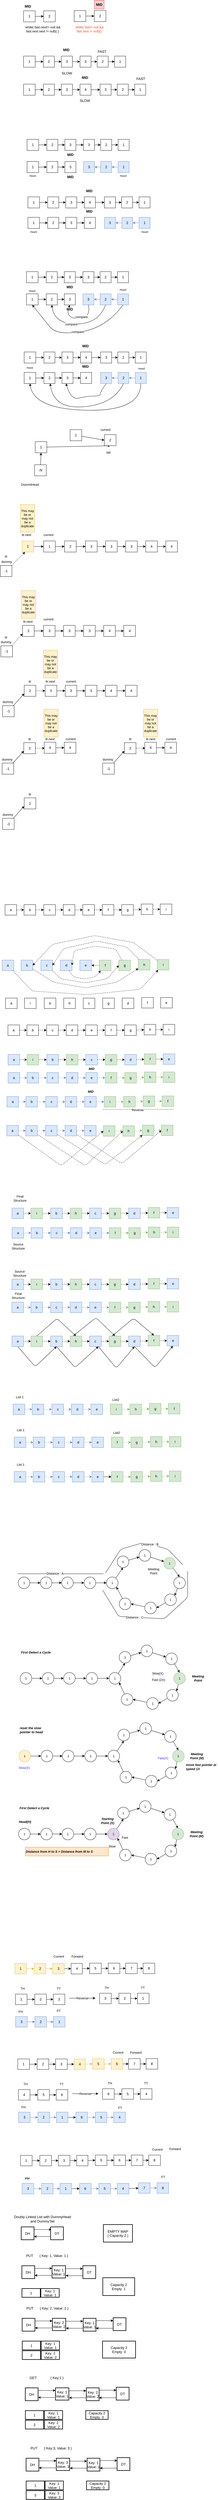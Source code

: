 <mxfile>
    <diagram id="syu1GN2ZtioD853kuvJB" name="Building Bocks">
        <mxGraphModel dx="738" dy="427" grid="0" gridSize="10" guides="1" tooltips="1" connect="1" arrows="1" fold="1" page="1" pageScale="1" pageWidth="827" pageHeight="1169" math="0" shadow="0">
            <root>
                <mxCell id="vfQmngHB0sTevzjIR4xH-0"/>
                <mxCell id="vfQmngHB0sTevzjIR4xH-1" parent="vfQmngHB0sTevzjIR4xH-0"/>
                <mxCell id="92" style="edgeStyle=none;html=1;entryX=0;entryY=0.5;entryDx=0;entryDy=0;" parent="vfQmngHB0sTevzjIR4xH-1" source="70" target="71" edge="1">
                    <mxGeometry relative="1" as="geometry"/>
                </mxCell>
                <mxCell id="70" value="1" style="rounded=0;whiteSpace=wrap;html=1;" parent="vfQmngHB0sTevzjIR4xH-1" vertex="1">
                    <mxGeometry x="108" y="817" width="40" height="38" as="geometry"/>
                </mxCell>
                <mxCell id="93" style="edgeStyle=none;html=1;entryX=0;entryY=0.5;entryDx=0;entryDy=0;" parent="vfQmngHB0sTevzjIR4xH-1" source="71" target="76" edge="1">
                    <mxGeometry relative="1" as="geometry"/>
                </mxCell>
                <mxCell id="71" value="2" style="rounded=0;whiteSpace=wrap;html=1;" parent="vfQmngHB0sTevzjIR4xH-1" vertex="1">
                    <mxGeometry x="176" y="817" width="38" height="38" as="geometry"/>
                </mxCell>
                <mxCell id="94" style="edgeStyle=none;html=1;entryX=0;entryY=0.5;entryDx=0;entryDy=0;" parent="vfQmngHB0sTevzjIR4xH-1" source="76" target="77" edge="1">
                    <mxGeometry relative="1" as="geometry"/>
                </mxCell>
                <mxCell id="76" value="3" style="rounded=0;whiteSpace=wrap;html=1;" parent="vfQmngHB0sTevzjIR4xH-1" vertex="1">
                    <mxGeometry x="238" y="817" width="38" height="38" as="geometry"/>
                </mxCell>
                <mxCell id="95" style="edgeStyle=none;html=1;" parent="vfQmngHB0sTevzjIR4xH-1" source="77" target="78" edge="1">
                    <mxGeometry relative="1" as="geometry"/>
                </mxCell>
                <mxCell id="77" value="3" style="rounded=0;whiteSpace=wrap;html=1;" parent="vfQmngHB0sTevzjIR4xH-1" vertex="1">
                    <mxGeometry x="302" y="817" width="38" height="38" as="geometry"/>
                </mxCell>
                <mxCell id="96" style="edgeStyle=none;html=1;" parent="vfQmngHB0sTevzjIR4xH-1" source="78" target="79" edge="1">
                    <mxGeometry relative="1" as="geometry"/>
                </mxCell>
                <mxCell id="78" value="2" style="rounded=0;whiteSpace=wrap;html=1;" parent="vfQmngHB0sTevzjIR4xH-1" vertex="1">
                    <mxGeometry x="361" y="817" width="38" height="38" as="geometry"/>
                </mxCell>
                <mxCell id="79" value="1" style="rounded=0;whiteSpace=wrap;html=1;" parent="vfQmngHB0sTevzjIR4xH-1" vertex="1">
                    <mxGeometry x="421" y="817" width="38" height="38" as="geometry"/>
                </mxCell>
                <mxCell id="91" value="MID" style="text;html=1;strokeColor=none;fillColor=none;align=center;verticalAlign=middle;whiteSpace=wrap;rounded=0;fontStyle=1" parent="vfQmngHB0sTevzjIR4xH-1" vertex="1">
                    <mxGeometry x="240" y="855" width="34" height="30" as="geometry"/>
                </mxCell>
                <mxCell id="97" style="edgeStyle=none;html=1;entryX=0;entryY=0.5;entryDx=0;entryDy=0;" parent="vfQmngHB0sTevzjIR4xH-1" source="98" target="100" edge="1">
                    <mxGeometry relative="1" as="geometry"/>
                </mxCell>
                <mxCell id="98" value="1" style="rounded=0;whiteSpace=wrap;html=1;" parent="vfQmngHB0sTevzjIR4xH-1" vertex="1">
                    <mxGeometry x="108" y="893" width="40" height="38" as="geometry"/>
                </mxCell>
                <mxCell id="99" style="edgeStyle=none;html=1;entryX=0;entryY=0.5;entryDx=0;entryDy=0;" parent="vfQmngHB0sTevzjIR4xH-1" source="100" target="102" edge="1">
                    <mxGeometry relative="1" as="geometry"/>
                </mxCell>
                <mxCell id="100" value="2" style="rounded=0;whiteSpace=wrap;html=1;" parent="vfQmngHB0sTevzjIR4xH-1" vertex="1">
                    <mxGeometry x="176" y="893" width="38" height="38" as="geometry"/>
                </mxCell>
                <mxCell id="102" value="3" style="rounded=0;whiteSpace=wrap;html=1;" parent="vfQmngHB0sTevzjIR4xH-1" vertex="1">
                    <mxGeometry x="238" y="893" width="38" height="38" as="geometry"/>
                </mxCell>
                <mxCell id="104" value="3" style="rounded=0;whiteSpace=wrap;html=1;fillColor=#dae8fc;strokeColor=#6c8ebf;" parent="vfQmngHB0sTevzjIR4xH-1" vertex="1">
                    <mxGeometry x="302" y="893" width="38" height="38" as="geometry"/>
                </mxCell>
                <mxCell id="110" style="edgeStyle=none;html=1;fillColor=#dae8fc;strokeColor=#6c8ebf;" parent="vfQmngHB0sTevzjIR4xH-1" source="106" target="104" edge="1">
                    <mxGeometry relative="1" as="geometry"/>
                </mxCell>
                <mxCell id="106" value="2" style="rounded=0;whiteSpace=wrap;html=1;fillColor=#dae8fc;strokeColor=#6c8ebf;" parent="vfQmngHB0sTevzjIR4xH-1" vertex="1">
                    <mxGeometry x="361" y="893" width="38" height="38" as="geometry"/>
                </mxCell>
                <mxCell id="109" style="edgeStyle=none;html=1;fillColor=#dae8fc;strokeColor=#6c8ebf;" parent="vfQmngHB0sTevzjIR4xH-1" source="107" target="106" edge="1">
                    <mxGeometry relative="1" as="geometry"/>
                </mxCell>
                <mxCell id="107" value="1" style="rounded=0;whiteSpace=wrap;html=1;fillColor=#dae8fc;strokeColor=#6c8ebf;" parent="vfQmngHB0sTevzjIR4xH-1" vertex="1">
                    <mxGeometry x="421" y="893" width="38" height="38" as="geometry"/>
                </mxCell>
                <mxCell id="108" value="MID" style="text;html=1;strokeColor=none;fillColor=none;align=center;verticalAlign=middle;whiteSpace=wrap;rounded=0;fontStyle=1" parent="vfQmngHB0sTevzjIR4xH-1" vertex="1">
                    <mxGeometry x="240" y="931" width="34" height="30" as="geometry"/>
                </mxCell>
                <mxCell id="111" value="Head1" style="text;html=1;strokeColor=none;fillColor=none;align=center;verticalAlign=middle;whiteSpace=wrap;rounded=0;strokeWidth=0;fontSize=8;" parent="vfQmngHB0sTevzjIR4xH-1" vertex="1">
                    <mxGeometry x="108" y="936" width="40" height="12" as="geometry"/>
                </mxCell>
                <mxCell id="112" value="Head2" style="text;html=1;strokeColor=none;fillColor=none;align=center;verticalAlign=middle;whiteSpace=wrap;rounded=0;strokeWidth=0;fontSize=8;" parent="vfQmngHB0sTevzjIR4xH-1" vertex="1">
                    <mxGeometry x="419" y="936" width="40" height="12" as="geometry"/>
                </mxCell>
                <mxCell id="122" style="edgeStyle=none;html=1;fontSize=8;" parent="vfQmngHB0sTevzjIR4xH-1" source="114" target="115" edge="1">
                    <mxGeometry relative="1" as="geometry"/>
                </mxCell>
                <mxCell id="114" value="1" style="rounded=0;whiteSpace=wrap;html=1;" parent="vfQmngHB0sTevzjIR4xH-1" vertex="1">
                    <mxGeometry x="111" y="1014" width="40" height="38" as="geometry"/>
                </mxCell>
                <mxCell id="123" style="edgeStyle=none;html=1;fontSize=8;" parent="vfQmngHB0sTevzjIR4xH-1" source="115" target="116" edge="1">
                    <mxGeometry relative="1" as="geometry"/>
                </mxCell>
                <mxCell id="115" value="2" style="rounded=0;whiteSpace=wrap;html=1;" parent="vfQmngHB0sTevzjIR4xH-1" vertex="1">
                    <mxGeometry x="179" y="1014" width="38" height="38" as="geometry"/>
                </mxCell>
                <mxCell id="124" style="edgeStyle=none;html=1;fontSize=8;" parent="vfQmngHB0sTevzjIR4xH-1" source="116" target="120" edge="1">
                    <mxGeometry relative="1" as="geometry"/>
                </mxCell>
                <mxCell id="116" value="3" style="rounded=0;whiteSpace=wrap;html=1;" parent="vfQmngHB0sTevzjIR4xH-1" vertex="1">
                    <mxGeometry x="241" y="1014" width="38" height="38" as="geometry"/>
                </mxCell>
                <mxCell id="126" style="edgeStyle=none;html=1;entryX=0;entryY=0.5;entryDx=0;entryDy=0;fontSize=8;" parent="vfQmngHB0sTevzjIR4xH-1" source="117" target="118" edge="1">
                    <mxGeometry relative="1" as="geometry"/>
                </mxCell>
                <mxCell id="117" value="3" style="rounded=0;whiteSpace=wrap;html=1;" parent="vfQmngHB0sTevzjIR4xH-1" vertex="1">
                    <mxGeometry x="374" y="1014" width="38" height="38" as="geometry"/>
                </mxCell>
                <mxCell id="127" style="edgeStyle=none;html=1;entryX=0;entryY=0.5;entryDx=0;entryDy=0;fontSize=8;" parent="vfQmngHB0sTevzjIR4xH-1" source="118" target="119" edge="1">
                    <mxGeometry relative="1" as="geometry"/>
                </mxCell>
                <mxCell id="118" value="2" style="rounded=0;whiteSpace=wrap;html=1;" parent="vfQmngHB0sTevzjIR4xH-1" vertex="1">
                    <mxGeometry x="433" y="1014" width="38" height="38" as="geometry"/>
                </mxCell>
                <mxCell id="119" value="1" style="rounded=0;whiteSpace=wrap;html=1;" parent="vfQmngHB0sTevzjIR4xH-1" vertex="1">
                    <mxGeometry x="493" y="1014" width="38" height="38" as="geometry"/>
                </mxCell>
                <mxCell id="125" style="edgeStyle=none;html=1;fontSize=8;" parent="vfQmngHB0sTevzjIR4xH-1" source="120" target="117" edge="1">
                    <mxGeometry relative="1" as="geometry"/>
                </mxCell>
                <mxCell id="120" value="4" style="rounded=0;whiteSpace=wrap;html=1;" parent="vfQmngHB0sTevzjIR4xH-1" vertex="1">
                    <mxGeometry x="305" y="1014" width="38" height="38" as="geometry"/>
                </mxCell>
                <mxCell id="121" value="MID" style="text;html=1;strokeColor=none;fillColor=none;align=center;verticalAlign=middle;whiteSpace=wrap;rounded=0;fontStyle=1" parent="vfQmngHB0sTevzjIR4xH-1" vertex="1">
                    <mxGeometry x="305" y="979" width="34" height="30" as="geometry"/>
                </mxCell>
                <mxCell id="128" style="edgeStyle=none;html=1;fontSize=8;" parent="vfQmngHB0sTevzjIR4xH-1" source="129" target="131" edge="1">
                    <mxGeometry relative="1" as="geometry"/>
                </mxCell>
                <mxCell id="129" value="1" style="rounded=0;whiteSpace=wrap;html=1;" parent="vfQmngHB0sTevzjIR4xH-1" vertex="1">
                    <mxGeometry x="111" y="1084" width="40" height="38" as="geometry"/>
                </mxCell>
                <mxCell id="130" style="edgeStyle=none;html=1;fontSize=8;" parent="vfQmngHB0sTevzjIR4xH-1" source="131" target="133" edge="1">
                    <mxGeometry relative="1" as="geometry"/>
                </mxCell>
                <mxCell id="131" value="2" style="rounded=0;whiteSpace=wrap;html=1;" parent="vfQmngHB0sTevzjIR4xH-1" vertex="1">
                    <mxGeometry x="179" y="1084" width="38" height="38" as="geometry"/>
                </mxCell>
                <mxCell id="132" style="edgeStyle=none;html=1;fontSize=8;" parent="vfQmngHB0sTevzjIR4xH-1" source="133" target="140" edge="1">
                    <mxGeometry relative="1" as="geometry"/>
                </mxCell>
                <mxCell id="133" value="3" style="rounded=0;whiteSpace=wrap;html=1;" parent="vfQmngHB0sTevzjIR4xH-1" vertex="1">
                    <mxGeometry x="241" y="1084" width="38" height="38" as="geometry"/>
                </mxCell>
                <mxCell id="135" value="3" style="rounded=0;whiteSpace=wrap;html=1;fillColor=#dae8fc;strokeColor=#6c8ebf;" parent="vfQmngHB0sTevzjIR4xH-1" vertex="1">
                    <mxGeometry x="374" y="1084" width="38" height="38" as="geometry"/>
                </mxCell>
                <mxCell id="143" style="edgeStyle=none;html=1;entryX=1;entryY=0.5;entryDx=0;entryDy=0;fontSize=8;fillColor=#dae8fc;strokeColor=#6c8ebf;" parent="vfQmngHB0sTevzjIR4xH-1" source="137" target="135" edge="1">
                    <mxGeometry relative="1" as="geometry"/>
                </mxCell>
                <mxCell id="137" value="2" style="rounded=0;whiteSpace=wrap;html=1;fillColor=#dae8fc;strokeColor=#6c8ebf;" parent="vfQmngHB0sTevzjIR4xH-1" vertex="1">
                    <mxGeometry x="434" y="1084" width="37" height="38" as="geometry"/>
                </mxCell>
                <mxCell id="142" style="edgeStyle=none;html=1;entryX=1;entryY=0.5;entryDx=0;entryDy=0;fontSize=8;fillColor=#dae8fc;strokeColor=#6c8ebf;" parent="vfQmngHB0sTevzjIR4xH-1" source="138" target="137" edge="1">
                    <mxGeometry relative="1" as="geometry"/>
                </mxCell>
                <mxCell id="138" value="1" style="rounded=0;whiteSpace=wrap;html=1;fillColor=#dae8fc;strokeColor=#6c8ebf;" parent="vfQmngHB0sTevzjIR4xH-1" vertex="1">
                    <mxGeometry x="493" y="1084" width="38" height="38" as="geometry"/>
                </mxCell>
                <mxCell id="140" value="4" style="rounded=0;whiteSpace=wrap;html=1;" parent="vfQmngHB0sTevzjIR4xH-1" vertex="1">
                    <mxGeometry x="305" y="1084" width="38" height="38" as="geometry"/>
                </mxCell>
                <mxCell id="141" value="MID" style="text;html=1;strokeColor=none;fillColor=none;align=center;verticalAlign=middle;whiteSpace=wrap;rounded=0;fontStyle=1" parent="vfQmngHB0sTevzjIR4xH-1" vertex="1">
                    <mxGeometry x="305" y="1049" width="34" height="30" as="geometry"/>
                </mxCell>
                <mxCell id="144" style="edgeStyle=none;html=1;entryX=0;entryY=0.5;entryDx=0;entryDy=0;" parent="vfQmngHB0sTevzjIR4xH-1" source="145" target="147" edge="1">
                    <mxGeometry relative="1" as="geometry"/>
                </mxCell>
                <mxCell id="145" value="1" style="rounded=0;whiteSpace=wrap;html=1;" parent="vfQmngHB0sTevzjIR4xH-1" vertex="1">
                    <mxGeometry x="96" y="532" width="40" height="38" as="geometry"/>
                </mxCell>
                <mxCell id="146" style="edgeStyle=none;html=1;entryX=0;entryY=0.5;entryDx=0;entryDy=0;" parent="vfQmngHB0sTevzjIR4xH-1" source="147" target="149" edge="1">
                    <mxGeometry relative="1" as="geometry"/>
                </mxCell>
                <mxCell id="147" value="2" style="rounded=0;whiteSpace=wrap;html=1;" parent="vfQmngHB0sTevzjIR4xH-1" vertex="1">
                    <mxGeometry x="164" y="532" width="38" height="38" as="geometry"/>
                </mxCell>
                <mxCell id="148" style="edgeStyle=none;html=1;entryX=0;entryY=0.5;entryDx=0;entryDy=0;" parent="vfQmngHB0sTevzjIR4xH-1" source="149" target="151" edge="1">
                    <mxGeometry relative="1" as="geometry"/>
                </mxCell>
                <mxCell id="149" value="3" style="rounded=0;whiteSpace=wrap;html=1;" parent="vfQmngHB0sTevzjIR4xH-1" vertex="1">
                    <mxGeometry x="226" y="532" width="38" height="38" as="geometry"/>
                </mxCell>
                <mxCell id="150" style="edgeStyle=none;html=1;" parent="vfQmngHB0sTevzjIR4xH-1" source="151" target="153" edge="1">
                    <mxGeometry relative="1" as="geometry"/>
                </mxCell>
                <mxCell id="151" value="3" style="rounded=0;whiteSpace=wrap;html=1;" parent="vfQmngHB0sTevzjIR4xH-1" vertex="1">
                    <mxGeometry x="290" y="532" width="38" height="38" as="geometry"/>
                </mxCell>
                <mxCell id="152" style="edgeStyle=none;html=1;" parent="vfQmngHB0sTevzjIR4xH-1" source="153" target="154" edge="1">
                    <mxGeometry relative="1" as="geometry"/>
                </mxCell>
                <mxCell id="153" value="2" style="rounded=0;whiteSpace=wrap;html=1;" parent="vfQmngHB0sTevzjIR4xH-1" vertex="1">
                    <mxGeometry x="349" y="532" width="38" height="38" as="geometry"/>
                </mxCell>
                <mxCell id="154" value="1" style="rounded=0;whiteSpace=wrap;html=1;" parent="vfQmngHB0sTevzjIR4xH-1" vertex="1">
                    <mxGeometry x="409" y="532" width="38" height="38" as="geometry"/>
                </mxCell>
                <mxCell id="155" value="FAST" style="text;html=1;strokeColor=none;fillColor=none;align=center;verticalAlign=middle;whiteSpace=wrap;rounded=0;fontStyle=0" parent="vfQmngHB0sTevzjIR4xH-1" vertex="1">
                    <mxGeometry x="349" y="502" width="34" height="30" as="geometry"/>
                </mxCell>
                <mxCell id="156" value="SLOW" style="text;html=1;strokeColor=none;fillColor=none;align=center;verticalAlign=middle;whiteSpace=wrap;rounded=0;fontStyle=0" parent="vfQmngHB0sTevzjIR4xH-1" vertex="1">
                    <mxGeometry x="228" y="576" width="34" height="30" as="geometry"/>
                </mxCell>
                <mxCell id="157" value="MID" style="text;html=1;strokeColor=none;fillColor=none;align=center;verticalAlign=middle;whiteSpace=wrap;rounded=0;fontStyle=1" parent="vfQmngHB0sTevzjIR4xH-1" vertex="1">
                    <mxGeometry x="226" y="496" width="34" height="30" as="geometry"/>
                </mxCell>
                <mxCell id="158" style="edgeStyle=none;html=1;fontSize=8;" parent="vfQmngHB0sTevzjIR4xH-1" source="159" target="161" edge="1">
                    <mxGeometry relative="1" as="geometry"/>
                </mxCell>
                <mxCell id="159" value="1" style="rounded=0;whiteSpace=wrap;html=1;" parent="vfQmngHB0sTevzjIR4xH-1" vertex="1">
                    <mxGeometry x="96" y="628" width="40" height="38" as="geometry"/>
                </mxCell>
                <mxCell id="160" style="edgeStyle=none;html=1;fontSize=8;" parent="vfQmngHB0sTevzjIR4xH-1" source="161" target="163" edge="1">
                    <mxGeometry relative="1" as="geometry"/>
                </mxCell>
                <mxCell id="161" value="2" style="rounded=0;whiteSpace=wrap;html=1;" parent="vfQmngHB0sTevzjIR4xH-1" vertex="1">
                    <mxGeometry x="164" y="628" width="38" height="38" as="geometry"/>
                </mxCell>
                <mxCell id="162" style="edgeStyle=none;html=1;fontSize=8;" parent="vfQmngHB0sTevzjIR4xH-1" source="163" target="170" edge="1">
                    <mxGeometry relative="1" as="geometry"/>
                </mxCell>
                <mxCell id="163" value="3" style="rounded=0;whiteSpace=wrap;html=1;" parent="vfQmngHB0sTevzjIR4xH-1" vertex="1">
                    <mxGeometry x="226" y="628" width="38" height="38" as="geometry"/>
                </mxCell>
                <mxCell id="164" style="edgeStyle=none;html=1;entryX=0;entryY=0.5;entryDx=0;entryDy=0;fontSize=8;" parent="vfQmngHB0sTevzjIR4xH-1" source="165" target="167" edge="1">
                    <mxGeometry relative="1" as="geometry"/>
                </mxCell>
                <mxCell id="165" value="3" style="rounded=0;whiteSpace=wrap;html=1;" parent="vfQmngHB0sTevzjIR4xH-1" vertex="1">
                    <mxGeometry x="359" y="628" width="38" height="38" as="geometry"/>
                </mxCell>
                <mxCell id="166" style="edgeStyle=none;html=1;entryX=0;entryY=0.5;entryDx=0;entryDy=0;fontSize=8;" parent="vfQmngHB0sTevzjIR4xH-1" source="167" target="168" edge="1">
                    <mxGeometry relative="1" as="geometry"/>
                </mxCell>
                <mxCell id="167" value="2" style="rounded=0;whiteSpace=wrap;html=1;" parent="vfQmngHB0sTevzjIR4xH-1" vertex="1">
                    <mxGeometry x="418" y="628" width="38" height="38" as="geometry"/>
                </mxCell>
                <mxCell id="168" value="1" style="rounded=0;whiteSpace=wrap;html=1;" parent="vfQmngHB0sTevzjIR4xH-1" vertex="1">
                    <mxGeometry x="478" y="628" width="38" height="38" as="geometry"/>
                </mxCell>
                <mxCell id="169" style="edgeStyle=none;html=1;fontSize=8;" parent="vfQmngHB0sTevzjIR4xH-1" source="170" target="165" edge="1">
                    <mxGeometry relative="1" as="geometry"/>
                </mxCell>
                <mxCell id="170" value="4" style="rounded=0;whiteSpace=wrap;html=1;" parent="vfQmngHB0sTevzjIR4xH-1" vertex="1">
                    <mxGeometry x="290" y="628" width="38" height="38" as="geometry"/>
                </mxCell>
                <mxCell id="171" value="SLOW" style="text;html=1;strokeColor=none;fillColor=none;align=center;verticalAlign=middle;whiteSpace=wrap;rounded=0;fontStyle=0" parent="vfQmngHB0sTevzjIR4xH-1" vertex="1">
                    <mxGeometry x="290" y="670" width="34" height="30" as="geometry"/>
                </mxCell>
                <mxCell id="172" value="FAST" style="text;html=1;strokeColor=none;fillColor=none;align=center;verticalAlign=middle;whiteSpace=wrap;rounded=0;fontStyle=0" parent="vfQmngHB0sTevzjIR4xH-1" vertex="1">
                    <mxGeometry x="482" y="595" width="34" height="30" as="geometry"/>
                </mxCell>
                <mxCell id="174" value="MID" style="text;html=1;strokeColor=none;fillColor=none;align=center;verticalAlign=middle;whiteSpace=wrap;rounded=0;fontStyle=1" parent="vfQmngHB0sTevzjIR4xH-1" vertex="1">
                    <mxGeometry x="290" y="591" width="34" height="30" as="geometry"/>
                </mxCell>
                <mxCell id="175" value="Head1" style="text;html=1;strokeColor=none;fillColor=none;align=center;verticalAlign=middle;whiteSpace=wrap;rounded=0;strokeWidth=0;fontSize=8;" parent="vfQmngHB0sTevzjIR4xH-1" vertex="1">
                    <mxGeometry x="111" y="1128" width="40" height="12" as="geometry"/>
                </mxCell>
                <mxCell id="176" value="Head2" style="text;html=1;strokeColor=none;fillColor=none;align=center;verticalAlign=middle;whiteSpace=wrap;rounded=0;strokeWidth=0;fontSize=8;" parent="vfQmngHB0sTevzjIR4xH-1" vertex="1">
                    <mxGeometry x="493" y="1128" width="40" height="12" as="geometry"/>
                </mxCell>
                <mxCell id="XYM8ynlvnFWyrkvk7xEB-178" style="edgeStyle=none;html=1;entryX=0;entryY=0.5;entryDx=0;entryDy=0;fontSize=8;" parent="vfQmngHB0sTevzjIR4xH-1" source="XYM8ynlvnFWyrkvk7xEB-176" target="XYM8ynlvnFWyrkvk7xEB-177" edge="1">
                    <mxGeometry relative="1" as="geometry"/>
                </mxCell>
                <mxCell id="XYM8ynlvnFWyrkvk7xEB-176" value="1" style="rounded=0;whiteSpace=wrap;html=1;" parent="vfQmngHB0sTevzjIR4xH-1" vertex="1">
                    <mxGeometry x="96" y="377" width="40" height="38" as="geometry"/>
                </mxCell>
                <mxCell id="XYM8ynlvnFWyrkvk7xEB-177" value="2" style="rounded=0;whiteSpace=wrap;html=1;" parent="vfQmngHB0sTevzjIR4xH-1" vertex="1">
                    <mxGeometry x="165" y="377" width="40" height="38" as="geometry"/>
                </mxCell>
                <mxCell id="XYM8ynlvnFWyrkvk7xEB-179" value="MID" style="text;html=1;strokeColor=none;fillColor=none;align=center;verticalAlign=middle;whiteSpace=wrap;rounded=0;fontStyle=1" parent="vfQmngHB0sTevzjIR4xH-1" vertex="1">
                    <mxGeometry x="94" y="347" width="34" height="30" as="geometry"/>
                </mxCell>
                <mxCell id="XYM8ynlvnFWyrkvk7xEB-184" style="edgeStyle=none;html=1;entryX=0;entryY=0.5;entryDx=0;entryDy=0;fontSize=8;" parent="vfQmngHB0sTevzjIR4xH-1" source="XYM8ynlvnFWyrkvk7xEB-185" target="XYM8ynlvnFWyrkvk7xEB-186" edge="1">
                    <mxGeometry relative="1" as="geometry"/>
                </mxCell>
                <mxCell id="XYM8ynlvnFWyrkvk7xEB-185" value="1" style="rounded=0;whiteSpace=wrap;html=1;" parent="vfQmngHB0sTevzjIR4xH-1" vertex="1">
                    <mxGeometry x="270" y="376" width="40" height="38" as="geometry"/>
                </mxCell>
                <mxCell id="XYM8ynlvnFWyrkvk7xEB-186" value="2" style="rounded=0;whiteSpace=wrap;html=1;" parent="vfQmngHB0sTevzjIR4xH-1" vertex="1">
                    <mxGeometry x="339" y="376" width="40" height="38" as="geometry"/>
                </mxCell>
                <mxCell id="XYM8ynlvnFWyrkvk7xEB-187" value="MID" style="text;html=1;strokeColor=#b85450;fillColor=#f8cecc;align=center;verticalAlign=middle;whiteSpace=wrap;rounded=0;fontStyle=1" parent="vfQmngHB0sTevzjIR4xH-1" vertex="1">
                    <mxGeometry x="339" y="341" width="34" height="30" as="geometry"/>
                </mxCell>
                <mxCell id="XYM8ynlvnFWyrkvk7xEB-188" value="&amp;nbsp;while( fast!= null &amp;amp;&amp;amp; fast.next != null){}" style="text;html=1;strokeColor=none;fillColor=none;align=center;verticalAlign=middle;whiteSpace=wrap;rounded=0;fontSize=11;strokeWidth=9;fontColor=#FF3E17;" parent="vfQmngHB0sTevzjIR4xH-1" vertex="1">
                    <mxGeometry x="249.5" y="425" width="143" height="30" as="geometry"/>
                </mxCell>
                <mxCell id="XYM8ynlvnFWyrkvk7xEB-190" value="&amp;nbsp;while( fast.next!= null &amp;amp;&amp;amp; fast.next.next != null){ }" style="text;html=1;strokeColor=none;fillColor=none;align=center;verticalAlign=middle;whiteSpace=wrap;rounded=0;fontSize=11;fontColor=#000000;" parent="vfQmngHB0sTevzjIR4xH-1" vertex="1">
                    <mxGeometry x="82" y="425" width="158" height="30" as="geometry"/>
                </mxCell>
                <mxCell id="XYM8ynlvnFWyrkvk7xEB-192" style="edgeStyle=none;html=1;entryX=0;entryY=0.5;entryDx=0;entryDy=0;" parent="vfQmngHB0sTevzjIR4xH-1" source="XYM8ynlvnFWyrkvk7xEB-193" target="XYM8ynlvnFWyrkvk7xEB-195" edge="1">
                    <mxGeometry relative="1" as="geometry"/>
                </mxCell>
                <mxCell id="XYM8ynlvnFWyrkvk7xEB-193" value="1" style="rounded=0;whiteSpace=wrap;html=1;" parent="vfQmngHB0sTevzjIR4xH-1" vertex="1">
                    <mxGeometry x="106" y="1270" width="40" height="38" as="geometry"/>
                </mxCell>
                <mxCell id="XYM8ynlvnFWyrkvk7xEB-194" style="edgeStyle=none;html=1;entryX=0;entryY=0.5;entryDx=0;entryDy=0;" parent="vfQmngHB0sTevzjIR4xH-1" source="XYM8ynlvnFWyrkvk7xEB-195" target="XYM8ynlvnFWyrkvk7xEB-197" edge="1">
                    <mxGeometry relative="1" as="geometry"/>
                </mxCell>
                <mxCell id="XYM8ynlvnFWyrkvk7xEB-195" value="2" style="rounded=0;whiteSpace=wrap;html=1;" parent="vfQmngHB0sTevzjIR4xH-1" vertex="1">
                    <mxGeometry x="174" y="1270" width="38" height="38" as="geometry"/>
                </mxCell>
                <mxCell id="XYM8ynlvnFWyrkvk7xEB-196" style="edgeStyle=none;html=1;entryX=0;entryY=0.5;entryDx=0;entryDy=0;" parent="vfQmngHB0sTevzjIR4xH-1" source="XYM8ynlvnFWyrkvk7xEB-197" target="XYM8ynlvnFWyrkvk7xEB-199" edge="1">
                    <mxGeometry relative="1" as="geometry"/>
                </mxCell>
                <mxCell id="XYM8ynlvnFWyrkvk7xEB-197" value="3" style="rounded=0;whiteSpace=wrap;html=1;" parent="vfQmngHB0sTevzjIR4xH-1" vertex="1">
                    <mxGeometry x="236" y="1270" width="38" height="38" as="geometry"/>
                </mxCell>
                <mxCell id="XYM8ynlvnFWyrkvk7xEB-198" style="edgeStyle=none;html=1;" parent="vfQmngHB0sTevzjIR4xH-1" source="XYM8ynlvnFWyrkvk7xEB-199" target="XYM8ynlvnFWyrkvk7xEB-201" edge="1">
                    <mxGeometry relative="1" as="geometry"/>
                </mxCell>
                <mxCell id="XYM8ynlvnFWyrkvk7xEB-199" value="3" style="rounded=0;whiteSpace=wrap;html=1;" parent="vfQmngHB0sTevzjIR4xH-1" vertex="1">
                    <mxGeometry x="300" y="1270" width="38" height="38" as="geometry"/>
                </mxCell>
                <mxCell id="XYM8ynlvnFWyrkvk7xEB-200" style="edgeStyle=none;html=1;" parent="vfQmngHB0sTevzjIR4xH-1" source="XYM8ynlvnFWyrkvk7xEB-201" target="XYM8ynlvnFWyrkvk7xEB-202" edge="1">
                    <mxGeometry relative="1" as="geometry"/>
                </mxCell>
                <mxCell id="XYM8ynlvnFWyrkvk7xEB-201" value="2" style="rounded=0;whiteSpace=wrap;html=1;" parent="vfQmngHB0sTevzjIR4xH-1" vertex="1">
                    <mxGeometry x="359" y="1270" width="38" height="38" as="geometry"/>
                </mxCell>
                <mxCell id="XYM8ynlvnFWyrkvk7xEB-202" value="1" style="rounded=0;whiteSpace=wrap;html=1;" parent="vfQmngHB0sTevzjIR4xH-1" vertex="1">
                    <mxGeometry x="419" y="1270" width="38" height="38" as="geometry"/>
                </mxCell>
                <mxCell id="XYM8ynlvnFWyrkvk7xEB-203" value="MID" style="text;html=1;strokeColor=none;fillColor=none;align=center;verticalAlign=middle;whiteSpace=wrap;rounded=0;fontStyle=1" parent="vfQmngHB0sTevzjIR4xH-1" vertex="1">
                    <mxGeometry x="238" y="1308" width="34" height="30" as="geometry"/>
                </mxCell>
                <mxCell id="XYM8ynlvnFWyrkvk7xEB-204" style="edgeStyle=none;html=1;entryX=0;entryY=0.5;entryDx=0;entryDy=0;" parent="vfQmngHB0sTevzjIR4xH-1" source="XYM8ynlvnFWyrkvk7xEB-205" target="XYM8ynlvnFWyrkvk7xEB-207" edge="1">
                    <mxGeometry relative="1" as="geometry"/>
                </mxCell>
                <mxCell id="XYM8ynlvnFWyrkvk7xEB-205" value="1" style="rounded=0;whiteSpace=wrap;html=1;" parent="vfQmngHB0sTevzjIR4xH-1" vertex="1">
                    <mxGeometry x="106" y="1346" width="40" height="38" as="geometry"/>
                </mxCell>
                <mxCell id="XYM8ynlvnFWyrkvk7xEB-206" style="edgeStyle=none;html=1;entryX=0;entryY=0.5;entryDx=0;entryDy=0;" parent="vfQmngHB0sTevzjIR4xH-1" source="XYM8ynlvnFWyrkvk7xEB-207" target="XYM8ynlvnFWyrkvk7xEB-208" edge="1">
                    <mxGeometry relative="1" as="geometry"/>
                </mxCell>
                <mxCell id="XYM8ynlvnFWyrkvk7xEB-207" value="2" style="rounded=0;whiteSpace=wrap;html=1;" parent="vfQmngHB0sTevzjIR4xH-1" vertex="1">
                    <mxGeometry x="174" y="1346" width="38" height="38" as="geometry"/>
                </mxCell>
                <mxCell id="XYM8ynlvnFWyrkvk7xEB-208" value="3" style="rounded=0;whiteSpace=wrap;html=1;" parent="vfQmngHB0sTevzjIR4xH-1" vertex="1">
                    <mxGeometry x="236" y="1346" width="38" height="38" as="geometry"/>
                </mxCell>
                <mxCell id="XYM8ynlvnFWyrkvk7xEB-209" value="3" style="rounded=0;whiteSpace=wrap;html=1;fillColor=#dae8fc;strokeColor=#6c8ebf;" parent="vfQmngHB0sTevzjIR4xH-1" vertex="1">
                    <mxGeometry x="300" y="1346" width="38" height="38" as="geometry"/>
                </mxCell>
                <mxCell id="XYM8ynlvnFWyrkvk7xEB-210" style="edgeStyle=none;html=1;fillColor=#dae8fc;strokeColor=#6c8ebf;" parent="vfQmngHB0sTevzjIR4xH-1" source="XYM8ynlvnFWyrkvk7xEB-211" target="XYM8ynlvnFWyrkvk7xEB-209" edge="1">
                    <mxGeometry relative="1" as="geometry"/>
                </mxCell>
                <mxCell id="XYM8ynlvnFWyrkvk7xEB-211" value="2" style="rounded=0;whiteSpace=wrap;html=1;fillColor=#dae8fc;strokeColor=#6c8ebf;" parent="vfQmngHB0sTevzjIR4xH-1" vertex="1">
                    <mxGeometry x="359" y="1346" width="38" height="38" as="geometry"/>
                </mxCell>
                <mxCell id="XYM8ynlvnFWyrkvk7xEB-212" style="edgeStyle=none;html=1;fillColor=#dae8fc;strokeColor=#6c8ebf;" parent="vfQmngHB0sTevzjIR4xH-1" source="XYM8ynlvnFWyrkvk7xEB-213" target="XYM8ynlvnFWyrkvk7xEB-211" edge="1">
                    <mxGeometry relative="1" as="geometry"/>
                </mxCell>
                <mxCell id="XYM8ynlvnFWyrkvk7xEB-213" value="1" style="rounded=0;whiteSpace=wrap;html=1;fillColor=#dae8fc;strokeColor=#6c8ebf;" parent="vfQmngHB0sTevzjIR4xH-1" vertex="1">
                    <mxGeometry x="419" y="1346" width="38" height="38" as="geometry"/>
                </mxCell>
                <mxCell id="XYM8ynlvnFWyrkvk7xEB-214" value="MID" style="text;html=1;strokeColor=none;fillColor=none;align=center;verticalAlign=middle;whiteSpace=wrap;rounded=0;fontStyle=1" parent="vfQmngHB0sTevzjIR4xH-1" vertex="1">
                    <mxGeometry x="238" y="1384" width="34" height="30" as="geometry"/>
                </mxCell>
                <mxCell id="XYM8ynlvnFWyrkvk7xEB-215" value="Head1" style="text;html=1;strokeColor=none;fillColor=none;align=center;verticalAlign=middle;whiteSpace=wrap;rounded=0;strokeWidth=0;fontSize=8;" parent="vfQmngHB0sTevzjIR4xH-1" vertex="1">
                    <mxGeometry x="106" y="1330" width="40" height="12" as="geometry"/>
                </mxCell>
                <mxCell id="XYM8ynlvnFWyrkvk7xEB-216" value="Head2" style="text;html=1;strokeColor=none;fillColor=none;align=center;verticalAlign=middle;whiteSpace=wrap;rounded=0;strokeWidth=0;fontSize=8;" parent="vfQmngHB0sTevzjIR4xH-1" vertex="1">
                    <mxGeometry x="418" y="1326" width="40" height="12" as="geometry"/>
                </mxCell>
                <mxCell id="XYM8ynlvnFWyrkvk7xEB-217" style="edgeStyle=none;html=1;fontSize=8;" parent="vfQmngHB0sTevzjIR4xH-1" source="XYM8ynlvnFWyrkvk7xEB-218" target="XYM8ynlvnFWyrkvk7xEB-220" edge="1">
                    <mxGeometry relative="1" as="geometry"/>
                </mxCell>
                <mxCell id="XYM8ynlvnFWyrkvk7xEB-218" value="1" style="rounded=0;whiteSpace=wrap;html=1;" parent="vfQmngHB0sTevzjIR4xH-1" vertex="1">
                    <mxGeometry x="98" y="1545" width="40" height="38" as="geometry"/>
                </mxCell>
                <mxCell id="XYM8ynlvnFWyrkvk7xEB-219" style="edgeStyle=none;html=1;fontSize=8;" parent="vfQmngHB0sTevzjIR4xH-1" source="XYM8ynlvnFWyrkvk7xEB-220" target="XYM8ynlvnFWyrkvk7xEB-222" edge="1">
                    <mxGeometry relative="1" as="geometry"/>
                </mxCell>
                <mxCell id="XYM8ynlvnFWyrkvk7xEB-220" value="2" style="rounded=0;whiteSpace=wrap;html=1;" parent="vfQmngHB0sTevzjIR4xH-1" vertex="1">
                    <mxGeometry x="166" y="1545" width="38" height="38" as="geometry"/>
                </mxCell>
                <mxCell id="XYM8ynlvnFWyrkvk7xEB-221" style="edgeStyle=none;html=1;fontSize=8;" parent="vfQmngHB0sTevzjIR4xH-1" source="XYM8ynlvnFWyrkvk7xEB-222" target="XYM8ynlvnFWyrkvk7xEB-229" edge="1">
                    <mxGeometry relative="1" as="geometry"/>
                </mxCell>
                <mxCell id="XYM8ynlvnFWyrkvk7xEB-222" value="3" style="rounded=0;whiteSpace=wrap;html=1;" parent="vfQmngHB0sTevzjIR4xH-1" vertex="1">
                    <mxGeometry x="228" y="1545" width="38" height="38" as="geometry"/>
                </mxCell>
                <mxCell id="XYM8ynlvnFWyrkvk7xEB-223" style="edgeStyle=none;html=1;entryX=0;entryY=0.5;entryDx=0;entryDy=0;fontSize=8;" parent="vfQmngHB0sTevzjIR4xH-1" source="XYM8ynlvnFWyrkvk7xEB-224" target="XYM8ynlvnFWyrkvk7xEB-226" edge="1">
                    <mxGeometry relative="1" as="geometry"/>
                </mxCell>
                <mxCell id="XYM8ynlvnFWyrkvk7xEB-224" value="3" style="rounded=0;whiteSpace=wrap;html=1;" parent="vfQmngHB0sTevzjIR4xH-1" vertex="1">
                    <mxGeometry x="361" y="1545" width="38" height="38" as="geometry"/>
                </mxCell>
                <mxCell id="XYM8ynlvnFWyrkvk7xEB-225" style="edgeStyle=none;html=1;entryX=0;entryY=0.5;entryDx=0;entryDy=0;fontSize=8;" parent="vfQmngHB0sTevzjIR4xH-1" source="XYM8ynlvnFWyrkvk7xEB-226" target="XYM8ynlvnFWyrkvk7xEB-227" edge="1">
                    <mxGeometry relative="1" as="geometry"/>
                </mxCell>
                <mxCell id="XYM8ynlvnFWyrkvk7xEB-226" value="2" style="rounded=0;whiteSpace=wrap;html=1;" parent="vfQmngHB0sTevzjIR4xH-1" vertex="1">
                    <mxGeometry x="420" y="1545" width="38" height="38" as="geometry"/>
                </mxCell>
                <mxCell id="XYM8ynlvnFWyrkvk7xEB-227" value="1" style="rounded=0;whiteSpace=wrap;html=1;" parent="vfQmngHB0sTevzjIR4xH-1" vertex="1">
                    <mxGeometry x="480" y="1545" width="38" height="38" as="geometry"/>
                </mxCell>
                <mxCell id="XYM8ynlvnFWyrkvk7xEB-228" style="edgeStyle=none;html=1;fontSize=8;" parent="vfQmngHB0sTevzjIR4xH-1" source="XYM8ynlvnFWyrkvk7xEB-229" target="XYM8ynlvnFWyrkvk7xEB-224" edge="1">
                    <mxGeometry relative="1" as="geometry"/>
                </mxCell>
                <mxCell id="XYM8ynlvnFWyrkvk7xEB-229" value="4" style="rounded=0;whiteSpace=wrap;html=1;" parent="vfQmngHB0sTevzjIR4xH-1" vertex="1">
                    <mxGeometry x="292" y="1545" width="38" height="38" as="geometry"/>
                </mxCell>
                <mxCell id="XYM8ynlvnFWyrkvk7xEB-230" value="MID" style="text;html=1;strokeColor=none;fillColor=none;align=center;verticalAlign=middle;whiteSpace=wrap;rounded=0;fontStyle=1" parent="vfQmngHB0sTevzjIR4xH-1" vertex="1">
                    <mxGeometry x="292" y="1510" width="34" height="30" as="geometry"/>
                </mxCell>
                <mxCell id="XYM8ynlvnFWyrkvk7xEB-231" style="edgeStyle=none;html=1;fontSize=8;" parent="vfQmngHB0sTevzjIR4xH-1" source="XYM8ynlvnFWyrkvk7xEB-232" target="XYM8ynlvnFWyrkvk7xEB-234" edge="1">
                    <mxGeometry relative="1" as="geometry"/>
                </mxCell>
                <mxCell id="XYM8ynlvnFWyrkvk7xEB-232" value="1" style="rounded=0;whiteSpace=wrap;html=1;" parent="vfQmngHB0sTevzjIR4xH-1" vertex="1">
                    <mxGeometry x="98" y="1615" width="40" height="38" as="geometry"/>
                </mxCell>
                <mxCell id="XYM8ynlvnFWyrkvk7xEB-233" style="edgeStyle=none;html=1;fontSize=8;" parent="vfQmngHB0sTevzjIR4xH-1" source="XYM8ynlvnFWyrkvk7xEB-234" target="XYM8ynlvnFWyrkvk7xEB-236" edge="1">
                    <mxGeometry relative="1" as="geometry"/>
                </mxCell>
                <mxCell id="XYM8ynlvnFWyrkvk7xEB-234" value="2" style="rounded=0;whiteSpace=wrap;html=1;" parent="vfQmngHB0sTevzjIR4xH-1" vertex="1">
                    <mxGeometry x="166" y="1615" width="38" height="38" as="geometry"/>
                </mxCell>
                <mxCell id="XYM8ynlvnFWyrkvk7xEB-235" style="edgeStyle=none;html=1;fontSize=8;" parent="vfQmngHB0sTevzjIR4xH-1" source="XYM8ynlvnFWyrkvk7xEB-236" target="XYM8ynlvnFWyrkvk7xEB-242" edge="1">
                    <mxGeometry relative="1" as="geometry"/>
                </mxCell>
                <mxCell id="XYM8ynlvnFWyrkvk7xEB-236" value="3" style="rounded=0;whiteSpace=wrap;html=1;" parent="vfQmngHB0sTevzjIR4xH-1" vertex="1">
                    <mxGeometry x="228" y="1615" width="38" height="38" as="geometry"/>
                </mxCell>
                <mxCell id="XYM8ynlvnFWyrkvk7xEB-237" value="3" style="rounded=0;whiteSpace=wrap;html=1;fillColor=#dae8fc;strokeColor=#6c8ebf;" parent="vfQmngHB0sTevzjIR4xH-1" vertex="1">
                    <mxGeometry x="361" y="1615" width="38" height="38" as="geometry"/>
                </mxCell>
                <mxCell id="XYM8ynlvnFWyrkvk7xEB-238" style="edgeStyle=none;html=1;entryX=1;entryY=0.5;entryDx=0;entryDy=0;fontSize=8;fillColor=#dae8fc;strokeColor=#6c8ebf;" parent="vfQmngHB0sTevzjIR4xH-1" source="XYM8ynlvnFWyrkvk7xEB-239" target="XYM8ynlvnFWyrkvk7xEB-237" edge="1">
                    <mxGeometry relative="1" as="geometry"/>
                </mxCell>
                <mxCell id="XYM8ynlvnFWyrkvk7xEB-239" value="2" style="rounded=0;whiteSpace=wrap;html=1;fillColor=#dae8fc;strokeColor=#6c8ebf;" parent="vfQmngHB0sTevzjIR4xH-1" vertex="1">
                    <mxGeometry x="421" y="1615" width="37" height="38" as="geometry"/>
                </mxCell>
                <mxCell id="XYM8ynlvnFWyrkvk7xEB-240" style="edgeStyle=none;html=1;entryX=1;entryY=0.5;entryDx=0;entryDy=0;fontSize=8;fillColor=#dae8fc;strokeColor=#6c8ebf;" parent="vfQmngHB0sTevzjIR4xH-1" source="XYM8ynlvnFWyrkvk7xEB-241" target="XYM8ynlvnFWyrkvk7xEB-239" edge="1">
                    <mxGeometry relative="1" as="geometry"/>
                </mxCell>
                <mxCell id="XYM8ynlvnFWyrkvk7xEB-241" value="1" style="rounded=0;whiteSpace=wrap;html=1;fillColor=#dae8fc;strokeColor=#6c8ebf;" parent="vfQmngHB0sTevzjIR4xH-1" vertex="1">
                    <mxGeometry x="480" y="1615" width="38" height="38" as="geometry"/>
                </mxCell>
                <mxCell id="XYM8ynlvnFWyrkvk7xEB-242" value="4" style="rounded=0;whiteSpace=wrap;html=1;" parent="vfQmngHB0sTevzjIR4xH-1" vertex="1">
                    <mxGeometry x="292" y="1615" width="38" height="38" as="geometry"/>
                </mxCell>
                <mxCell id="XYM8ynlvnFWyrkvk7xEB-243" value="MID" style="text;html=1;strokeColor=none;fillColor=none;align=center;verticalAlign=middle;whiteSpace=wrap;rounded=0;fontStyle=1" parent="vfQmngHB0sTevzjIR4xH-1" vertex="1">
                    <mxGeometry x="292" y="1580" width="34" height="30" as="geometry"/>
                </mxCell>
                <mxCell id="XYM8ynlvnFWyrkvk7xEB-245" value="Head2" style="text;html=1;strokeColor=none;fillColor=none;align=center;verticalAlign=middle;whiteSpace=wrap;rounded=0;strokeWidth=0;fontSize=8;" parent="vfQmngHB0sTevzjIR4xH-1" vertex="1">
                    <mxGeometry x="482" y="1596" width="40" height="12" as="geometry"/>
                </mxCell>
                <mxCell id="XYM8ynlvnFWyrkvk7xEB-247" value="" style="curved=1;endArrow=classic;html=1;fontSize=11;fontColor=#000000;entryX=0.5;entryY=1;entryDx=0;entryDy=0;exitX=0.5;exitY=1;exitDx=0;exitDy=0;" parent="vfQmngHB0sTevzjIR4xH-1" source="XYM8ynlvnFWyrkvk7xEB-213" target="XYM8ynlvnFWyrkvk7xEB-205" edge="1">
                    <mxGeometry width="50" height="50" relative="1" as="geometry">
                        <mxPoint x="140" y="1521" as="sourcePoint"/>
                        <mxPoint x="190" y="1471" as="targetPoint"/>
                        <Array as="points">
                            <mxPoint x="380" y="1462"/>
                            <mxPoint x="211" y="1489"/>
                            <mxPoint x="162" y="1429"/>
                        </Array>
                    </mxGeometry>
                </mxCell>
                <mxCell id="XYM8ynlvnFWyrkvk7xEB-250" value="compare" style="edgeLabel;html=1;align=center;verticalAlign=middle;resizable=0;points=[];fontSize=11;fontColor=#000000;" parent="XYM8ynlvnFWyrkvk7xEB-247" vertex="1" connectable="0">
                    <mxGeometry x="-0.027" y="-2" relative="1" as="geometry">
                        <mxPoint as="offset"/>
                    </mxGeometry>
                </mxCell>
                <mxCell id="XYM8ynlvnFWyrkvk7xEB-248" value="" style="curved=1;endArrow=classic;html=1;fontSize=11;fontColor=#000000;entryX=0.5;entryY=1;entryDx=0;entryDy=0;exitX=0.5;exitY=1;exitDx=0;exitDy=0;" parent="vfQmngHB0sTevzjIR4xH-1" source="XYM8ynlvnFWyrkvk7xEB-211" edge="1">
                    <mxGeometry width="50" height="50" relative="1" as="geometry">
                        <mxPoint x="505" y="1384.0" as="sourcePoint"/>
                        <mxPoint x="193" y="1384.0" as="targetPoint"/>
                        <Array as="points">
                            <mxPoint x="353" y="1449"/>
                            <mxPoint x="201" y="1449"/>
                        </Array>
                    </mxGeometry>
                </mxCell>
                <mxCell id="XYM8ynlvnFWyrkvk7xEB-251" value="compare" style="edgeLabel;html=1;align=center;verticalAlign=middle;resizable=0;points=[];fontSize=11;fontColor=#000000;" parent="XYM8ynlvnFWyrkvk7xEB-248" vertex="1" connectable="0">
                    <mxGeometry x="0.135" y="1" relative="1" as="geometry">
                        <mxPoint as="offset"/>
                    </mxGeometry>
                </mxCell>
                <mxCell id="XYM8ynlvnFWyrkvk7xEB-249" value="" style="curved=1;endArrow=classic;html=1;fontSize=11;fontColor=#000000;entryX=0.5;entryY=1;entryDx=0;entryDy=0;exitX=0.5;exitY=1;exitDx=0;exitDy=0;" parent="vfQmngHB0sTevzjIR4xH-1" source="XYM8ynlvnFWyrkvk7xEB-209" target="XYM8ynlvnFWyrkvk7xEB-208" edge="1">
                    <mxGeometry width="50" height="50" relative="1" as="geometry">
                        <mxPoint x="388" y="1394.0" as="sourcePoint"/>
                        <mxPoint x="203" y="1394.0" as="targetPoint"/>
                        <Array as="points">
                            <mxPoint x="328" y="1430"/>
                            <mxPoint x="238" y="1430"/>
                        </Array>
                    </mxGeometry>
                </mxCell>
                <mxCell id="XYM8ynlvnFWyrkvk7xEB-252" value="compare" style="edgeLabel;html=1;align=center;verticalAlign=middle;resizable=0;points=[];fontSize=11;fontColor=#000000;" parent="XYM8ynlvnFWyrkvk7xEB-249" vertex="1" connectable="0">
                    <mxGeometry x="-0.135" y="-5" relative="1" as="geometry">
                        <mxPoint as="offset"/>
                    </mxGeometry>
                </mxCell>
                <mxCell id="XYM8ynlvnFWyrkvk7xEB-253" value="" style="curved=1;endArrow=classic;html=1;fontSize=11;fontColor=#000000;exitX=0.5;exitY=1;exitDx=0;exitDy=0;entryX=0.5;entryY=1;entryDx=0;entryDy=0;" parent="vfQmngHB0sTevzjIR4xH-1" source="XYM8ynlvnFWyrkvk7xEB-241" target="XYM8ynlvnFWyrkvk7xEB-232" edge="1">
                    <mxGeometry width="50" height="50" relative="1" as="geometry">
                        <mxPoint x="112" y="1772" as="sourcePoint"/>
                        <mxPoint x="156" y="1697" as="targetPoint"/>
                        <Array as="points">
                            <mxPoint x="499" y="1748"/>
                            <mxPoint x="130" y="1741"/>
                        </Array>
                    </mxGeometry>
                </mxCell>
                <mxCell id="XYM8ynlvnFWyrkvk7xEB-255" value="" style="curved=1;endArrow=classic;html=1;fontSize=11;fontColor=#000000;exitX=0.5;exitY=1;exitDx=0;exitDy=0;entryX=0.5;entryY=1;entryDx=0;entryDy=0;" parent="vfQmngHB0sTevzjIR4xH-1" source="XYM8ynlvnFWyrkvk7xEB-239" edge="1">
                    <mxGeometry width="50" height="50" relative="1" as="geometry">
                        <mxPoint x="568.5" y="1653" as="sourcePoint"/>
                        <mxPoint x="187.5" y="1653" as="targetPoint"/>
                        <Array as="points">
                            <mxPoint x="406" y="1724"/>
                            <mxPoint x="199.5" y="1741"/>
                        </Array>
                    </mxGeometry>
                </mxCell>
                <mxCell id="XYM8ynlvnFWyrkvk7xEB-256" value="" style="curved=1;endArrow=classic;html=1;fontSize=11;fontColor=#000000;exitX=0.5;exitY=1;exitDx=0;exitDy=0;entryX=0.5;entryY=1;entryDx=0;entryDy=0;" parent="vfQmngHB0sTevzjIR4xH-1" source="XYM8ynlvnFWyrkvk7xEB-237" edge="1">
                    <mxGeometry width="50" height="50" relative="1" as="geometry">
                        <mxPoint x="494.0" y="1653" as="sourcePoint"/>
                        <mxPoint x="242" y="1653" as="targetPoint"/>
                        <Array as="points">
                            <mxPoint x="360" y="1681"/>
                            <mxPoint x="360" y="1696"/>
                            <mxPoint x="314" y="1696"/>
                            <mxPoint x="259" y="1710"/>
                        </Array>
                    </mxGeometry>
                </mxCell>
                <mxCell id="XYM8ynlvnFWyrkvk7xEB-257" value="Head1" style="text;html=1;strokeColor=none;fillColor=none;align=center;verticalAlign=middle;whiteSpace=wrap;rounded=0;strokeWidth=0;fontSize=8;" parent="vfQmngHB0sTevzjIR4xH-1" vertex="1">
                    <mxGeometry x="98" y="1593" width="40" height="12" as="geometry"/>
                </mxCell>
                <mxCell id="XYM8ynlvnFWyrkvk7xEB-269" style="edgeStyle=none;html=1;entryX=0.5;entryY=1;entryDx=0;entryDy=0;fontSize=11;fontColor=#000000;" parent="vfQmngHB0sTevzjIR4xH-1" source="XYM8ynlvnFWyrkvk7xEB-259" target="XYM8ynlvnFWyrkvk7xEB-264" edge="1">
                    <mxGeometry relative="1" as="geometry"/>
                </mxCell>
                <mxCell id="XYM8ynlvnFWyrkvk7xEB-259" value="1" style="rounded=0;whiteSpace=wrap;html=1;" parent="vfQmngHB0sTevzjIR4xH-1" vertex="1">
                    <mxGeometry x="136" y="1852" width="40" height="38" as="geometry"/>
                </mxCell>
                <mxCell id="XYM8ynlvnFWyrkvk7xEB-267" style="edgeStyle=none;html=1;entryX=0;entryY=0.5;entryDx=0;entryDy=0;fontSize=11;fontColor=#000000;" parent="vfQmngHB0sTevzjIR4xH-1" source="XYM8ynlvnFWyrkvk7xEB-260" target="XYM8ynlvnFWyrkvk7xEB-264" edge="1">
                    <mxGeometry relative="1" as="geometry"/>
                </mxCell>
                <mxCell id="XYM8ynlvnFWyrkvk7xEB-260" value="1" style="rounded=0;whiteSpace=wrap;html=1;" parent="vfQmngHB0sTevzjIR4xH-1" vertex="1">
                    <mxGeometry x="256" y="1811" width="40" height="38" as="geometry"/>
                </mxCell>
                <mxCell id="XYM8ynlvnFWyrkvk7xEB-268" style="edgeStyle=none;html=1;entryX=0.5;entryY=1;entryDx=0;entryDy=0;fontSize=11;fontColor=#000000;" parent="vfQmngHB0sTevzjIR4xH-1" source="XYM8ynlvnFWyrkvk7xEB-261" target="XYM8ynlvnFWyrkvk7xEB-259" edge="1">
                    <mxGeometry relative="1" as="geometry"/>
                </mxCell>
                <mxCell id="XYM8ynlvnFWyrkvk7xEB-261" value="-N" style="rounded=0;whiteSpace=wrap;html=1;" parent="vfQmngHB0sTevzjIR4xH-1" vertex="1">
                    <mxGeometry x="134" y="1931" width="40" height="38" as="geometry"/>
                </mxCell>
                <mxCell id="XYM8ynlvnFWyrkvk7xEB-262" value="DummtHead" style="text;html=1;strokeColor=none;fillColor=none;align=center;verticalAlign=middle;whiteSpace=wrap;rounded=0;fontSize=11;fontColor=#000000;" parent="vfQmngHB0sTevzjIR4xH-1" vertex="1">
                    <mxGeometry x="88" y="1984" width="60" height="30" as="geometry"/>
                </mxCell>
                <mxCell id="XYM8ynlvnFWyrkvk7xEB-263" value="tail" style="text;html=1;strokeColor=none;fillColor=none;align=center;verticalAlign=middle;whiteSpace=wrap;rounded=0;fontSize=11;fontColor=#000000;" parent="vfQmngHB0sTevzjIR4xH-1" vertex="1">
                    <mxGeometry x="358" y="1874" width="60" height="30" as="geometry"/>
                </mxCell>
                <mxCell id="XYM8ynlvnFWyrkvk7xEB-264" value="2" style="rounded=0;whiteSpace=wrap;html=1;" parent="vfQmngHB0sTevzjIR4xH-1" vertex="1">
                    <mxGeometry x="374" y="1828" width="40" height="38" as="geometry"/>
                </mxCell>
                <mxCell id="XYM8ynlvnFWyrkvk7xEB-265" value="current" style="text;html=1;strokeColor=none;fillColor=none;align=center;verticalAlign=middle;whiteSpace=wrap;rounded=0;fontSize=11;fontColor=#000000;" parent="vfQmngHB0sTevzjIR4xH-1" vertex="1">
                    <mxGeometry x="348" y="1796" width="60" height="30" as="geometry"/>
                </mxCell>
                <mxCell id="XYM8ynlvnFWyrkvk7xEB-279" style="edgeStyle=none;html=1;entryX=0;entryY=0.5;entryDx=0;entryDy=0;fontSize=11;fontColor=#000000;" parent="vfQmngHB0sTevzjIR4xH-1" source="XYM8ynlvnFWyrkvk7xEB-271" target="XYM8ynlvnFWyrkvk7xEB-272" edge="1">
                    <mxGeometry relative="1" as="geometry"/>
                </mxCell>
                <mxCell id="XYM8ynlvnFWyrkvk7xEB-271" value="1" style="rounded=0;whiteSpace=wrap;html=1;fillColor=#fff2cc;strokeColor=#d6b656;" parent="vfQmngHB0sTevzjIR4xH-1" vertex="1">
                    <mxGeometry x="91" y="2192" width="40" height="38" as="geometry"/>
                </mxCell>
                <mxCell id="XYM8ynlvnFWyrkvk7xEB-280" style="edgeStyle=none;html=1;entryX=0;entryY=0.5;entryDx=0;entryDy=0;fontSize=11;fontColor=#000000;" parent="vfQmngHB0sTevzjIR4xH-1" source="XYM8ynlvnFWyrkvk7xEB-272" target="XYM8ynlvnFWyrkvk7xEB-273" edge="1">
                    <mxGeometry relative="1" as="geometry"/>
                </mxCell>
                <mxCell id="XYM8ynlvnFWyrkvk7xEB-272" value="1" style="rounded=0;whiteSpace=wrap;html=1;" parent="vfQmngHB0sTevzjIR4xH-1" vertex="1">
                    <mxGeometry x="165" y="2192" width="40" height="38" as="geometry"/>
                </mxCell>
                <mxCell id="XYM8ynlvnFWyrkvk7xEB-281" style="edgeStyle=none;html=1;fontSize=11;fontColor=#000000;" parent="vfQmngHB0sTevzjIR4xH-1" source="XYM8ynlvnFWyrkvk7xEB-273" target="XYM8ynlvnFWyrkvk7xEB-274" edge="1">
                    <mxGeometry relative="1" as="geometry"/>
                </mxCell>
                <mxCell id="XYM8ynlvnFWyrkvk7xEB-273" value="2" style="rounded=0;whiteSpace=wrap;html=1;" parent="vfQmngHB0sTevzjIR4xH-1" vertex="1">
                    <mxGeometry x="237" y="2192" width="40" height="38" as="geometry"/>
                </mxCell>
                <mxCell id="XYM8ynlvnFWyrkvk7xEB-282" style="edgeStyle=none;html=1;entryX=0;entryY=0.5;entryDx=0;entryDy=0;fontSize=11;fontColor=#000000;" parent="vfQmngHB0sTevzjIR4xH-1" source="XYM8ynlvnFWyrkvk7xEB-274" target="XYM8ynlvnFWyrkvk7xEB-275" edge="1">
                    <mxGeometry relative="1" as="geometry"/>
                </mxCell>
                <mxCell id="XYM8ynlvnFWyrkvk7xEB-274" value="3" style="rounded=0;whiteSpace=wrap;html=1;" parent="vfQmngHB0sTevzjIR4xH-1" vertex="1">
                    <mxGeometry x="309" y="2192" width="40" height="38" as="geometry"/>
                </mxCell>
                <mxCell id="XYM8ynlvnFWyrkvk7xEB-283" style="edgeStyle=none;html=1;entryX=0;entryY=0.5;entryDx=0;entryDy=0;fontSize=11;fontColor=#000000;" parent="vfQmngHB0sTevzjIR4xH-1" source="XYM8ynlvnFWyrkvk7xEB-275" target="XYM8ynlvnFWyrkvk7xEB-276" edge="1">
                    <mxGeometry relative="1" as="geometry"/>
                </mxCell>
                <mxCell id="XYM8ynlvnFWyrkvk7xEB-275" value="3" style="rounded=0;whiteSpace=wrap;html=1;" parent="vfQmngHB0sTevzjIR4xH-1" vertex="1">
                    <mxGeometry x="378" y="2192" width="40" height="38" as="geometry"/>
                </mxCell>
                <mxCell id="XYM8ynlvnFWyrkvk7xEB-284" style="edgeStyle=none;html=1;entryX=0;entryY=0.5;entryDx=0;entryDy=0;fontSize=11;fontColor=#000000;" parent="vfQmngHB0sTevzjIR4xH-1" source="XYM8ynlvnFWyrkvk7xEB-276" target="XYM8ynlvnFWyrkvk7xEB-277" edge="1">
                    <mxGeometry relative="1" as="geometry"/>
                </mxCell>
                <mxCell id="XYM8ynlvnFWyrkvk7xEB-276" value="3" style="rounded=0;whiteSpace=wrap;html=1;" parent="vfQmngHB0sTevzjIR4xH-1" vertex="1">
                    <mxGeometry x="447" y="2192" width="40" height="38" as="geometry"/>
                </mxCell>
                <mxCell id="XYM8ynlvnFWyrkvk7xEB-285" style="edgeStyle=none;html=1;entryX=0;entryY=0.5;entryDx=0;entryDy=0;fontSize=11;fontColor=#000000;" parent="vfQmngHB0sTevzjIR4xH-1" source="XYM8ynlvnFWyrkvk7xEB-277" target="XYM8ynlvnFWyrkvk7xEB-278" edge="1">
                    <mxGeometry relative="1" as="geometry"/>
                </mxCell>
                <mxCell id="XYM8ynlvnFWyrkvk7xEB-277" value="4" style="rounded=0;whiteSpace=wrap;html=1;" parent="vfQmngHB0sTevzjIR4xH-1" vertex="1">
                    <mxGeometry x="516" y="2192" width="40" height="38" as="geometry"/>
                </mxCell>
                <mxCell id="XYM8ynlvnFWyrkvk7xEB-278" value="4" style="rounded=0;whiteSpace=wrap;html=1;" parent="vfQmngHB0sTevzjIR4xH-1" vertex="1">
                    <mxGeometry x="585" y="2192" width="40" height="38" as="geometry"/>
                </mxCell>
                <mxCell id="XYM8ynlvnFWyrkvk7xEB-292" style="edgeStyle=none;html=1;entryX=0.25;entryY=1;entryDx=0;entryDy=0;fontSize=11;fontColor=#000000;dashed=1;" parent="vfQmngHB0sTevzjIR4xH-1" source="XYM8ynlvnFWyrkvk7xEB-287" target="XYM8ynlvnFWyrkvk7xEB-271" edge="1">
                    <mxGeometry relative="1" as="geometry"/>
                </mxCell>
                <mxCell id="XYM8ynlvnFWyrkvk7xEB-287" value="-1" style="rounded=0;whiteSpace=wrap;html=1;" parent="vfQmngHB0sTevzjIR4xH-1" vertex="1">
                    <mxGeometry x="16" y="2276" width="40" height="38" as="geometry"/>
                </mxCell>
                <mxCell id="XYM8ynlvnFWyrkvk7xEB-288" value="itr" style="text;html=1;strokeColor=none;fillColor=none;align=center;verticalAlign=middle;whiteSpace=wrap;rounded=0;fontSize=11;fontColor=#000000;" parent="vfQmngHB0sTevzjIR4xH-1" vertex="1">
                    <mxGeometry x="18" y="2230" width="36" height="30" as="geometry"/>
                </mxCell>
                <mxCell id="XYM8ynlvnFWyrkvk7xEB-289" value="dummy" style="text;html=1;strokeColor=none;fillColor=none;align=center;verticalAlign=middle;whiteSpace=wrap;rounded=0;fontSize=11;fontColor=#000000;" parent="vfQmngHB0sTevzjIR4xH-1" vertex="1">
                    <mxGeometry x="20" y="2248" width="36" height="30" as="geometry"/>
                </mxCell>
                <mxCell id="XYM8ynlvnFWyrkvk7xEB-290" value="itr.next" style="text;html=1;strokeColor=none;fillColor=none;align=center;verticalAlign=middle;whiteSpace=wrap;rounded=0;fontSize=11;fontColor=#000000;" parent="vfQmngHB0sTevzjIR4xH-1" vertex="1">
                    <mxGeometry x="88" y="2156" width="36" height="30" as="geometry"/>
                </mxCell>
                <mxCell id="XYM8ynlvnFWyrkvk7xEB-291" value="current" style="text;html=1;strokeColor=none;fillColor=none;align=center;verticalAlign=middle;whiteSpace=wrap;rounded=0;fontSize=11;fontColor=#000000;" parent="vfQmngHB0sTevzjIR4xH-1" vertex="1">
                    <mxGeometry x="164" y="2156" width="36" height="30" as="geometry"/>
                </mxCell>
                <mxCell id="XYM8ynlvnFWyrkvk7xEB-293" value="This may be or may not be a duplicate" style="text;html=1;strokeColor=#d6b656;fillColor=#fff2cc;align=center;verticalAlign=middle;whiteSpace=wrap;rounded=0;fontSize=11;" parent="vfQmngHB0sTevzjIR4xH-1" vertex="1">
                    <mxGeometry x="85" y="2067" width="49" height="95" as="geometry"/>
                </mxCell>
                <mxCell id="XYM8ynlvnFWyrkvk7xEB-298" style="edgeStyle=none;html=1;fontSize=11;fontColor=#000000;" parent="vfQmngHB0sTevzjIR4xH-1" source="XYM8ynlvnFWyrkvk7xEB-299" target="XYM8ynlvnFWyrkvk7xEB-301" edge="1">
                    <mxGeometry relative="1" as="geometry"/>
                </mxCell>
                <mxCell id="XYM8ynlvnFWyrkvk7xEB-299" value="2" style="rounded=0;whiteSpace=wrap;html=1;" parent="vfQmngHB0sTevzjIR4xH-1" vertex="1">
                    <mxGeometry x="92.5" y="2481" width="40" height="38" as="geometry"/>
                </mxCell>
                <mxCell id="XYM8ynlvnFWyrkvk7xEB-300" style="edgeStyle=none;html=1;entryX=0;entryY=0.5;entryDx=0;entryDy=0;fontSize=11;fontColor=#000000;" parent="vfQmngHB0sTevzjIR4xH-1" source="XYM8ynlvnFWyrkvk7xEB-301" target="XYM8ynlvnFWyrkvk7xEB-303" edge="1">
                    <mxGeometry relative="1" as="geometry"/>
                </mxCell>
                <mxCell id="XYM8ynlvnFWyrkvk7xEB-301" value="3" style="rounded=0;whiteSpace=wrap;html=1;" parent="vfQmngHB0sTevzjIR4xH-1" vertex="1">
                    <mxGeometry x="164.5" y="2481" width="40" height="38" as="geometry"/>
                </mxCell>
                <mxCell id="XYM8ynlvnFWyrkvk7xEB-302" style="edgeStyle=none;html=1;entryX=0;entryY=0.5;entryDx=0;entryDy=0;fontSize=11;fontColor=#000000;" parent="vfQmngHB0sTevzjIR4xH-1" source="XYM8ynlvnFWyrkvk7xEB-303" target="XYM8ynlvnFWyrkvk7xEB-305" edge="1">
                    <mxGeometry relative="1" as="geometry"/>
                </mxCell>
                <mxCell id="XYM8ynlvnFWyrkvk7xEB-303" value="3" style="rounded=0;whiteSpace=wrap;html=1;" parent="vfQmngHB0sTevzjIR4xH-1" vertex="1">
                    <mxGeometry x="233.5" y="2481" width="40" height="38" as="geometry"/>
                </mxCell>
                <mxCell id="XYM8ynlvnFWyrkvk7xEB-304" style="edgeStyle=none;html=1;entryX=0;entryY=0.5;entryDx=0;entryDy=0;fontSize=11;fontColor=#000000;" parent="vfQmngHB0sTevzjIR4xH-1" source="XYM8ynlvnFWyrkvk7xEB-305" target="XYM8ynlvnFWyrkvk7xEB-307" edge="1">
                    <mxGeometry relative="1" as="geometry"/>
                </mxCell>
                <mxCell id="XYM8ynlvnFWyrkvk7xEB-305" value="3" style="rounded=0;whiteSpace=wrap;html=1;" parent="vfQmngHB0sTevzjIR4xH-1" vertex="1">
                    <mxGeometry x="302.5" y="2481" width="40" height="38" as="geometry"/>
                </mxCell>
                <mxCell id="XYM8ynlvnFWyrkvk7xEB-306" style="edgeStyle=none;html=1;entryX=0;entryY=0.5;entryDx=0;entryDy=0;fontSize=11;fontColor=#000000;" parent="vfQmngHB0sTevzjIR4xH-1" source="XYM8ynlvnFWyrkvk7xEB-307" target="XYM8ynlvnFWyrkvk7xEB-308" edge="1">
                    <mxGeometry relative="1" as="geometry"/>
                </mxCell>
                <mxCell id="XYM8ynlvnFWyrkvk7xEB-307" value="4" style="rounded=0;whiteSpace=wrap;html=1;" parent="vfQmngHB0sTevzjIR4xH-1" vertex="1">
                    <mxGeometry x="371.5" y="2481" width="40" height="38" as="geometry"/>
                </mxCell>
                <mxCell id="XYM8ynlvnFWyrkvk7xEB-308" value="4" style="rounded=0;whiteSpace=wrap;html=1;" parent="vfQmngHB0sTevzjIR4xH-1" vertex="1">
                    <mxGeometry x="440.5" y="2481" width="40" height="38" as="geometry"/>
                </mxCell>
                <mxCell id="XYM8ynlvnFWyrkvk7xEB-309" style="edgeStyle=none;html=1;entryX=0;entryY=0.75;entryDx=0;entryDy=0;fontSize=11;fontColor=#000000;dashed=1;" parent="vfQmngHB0sTevzjIR4xH-1" source="XYM8ynlvnFWyrkvk7xEB-310" target="XYM8ynlvnFWyrkvk7xEB-299" edge="1">
                    <mxGeometry relative="1" as="geometry">
                        <mxPoint x="-43.5" y="2519.0" as="targetPoint"/>
                    </mxGeometry>
                </mxCell>
                <mxCell id="XYM8ynlvnFWyrkvk7xEB-310" value="-1" style="rounded=0;whiteSpace=wrap;html=1;" parent="vfQmngHB0sTevzjIR4xH-1" vertex="1">
                    <mxGeometry x="18" y="2551" width="40" height="38" as="geometry"/>
                </mxCell>
                <mxCell id="XYM8ynlvnFWyrkvk7xEB-311" value="itr" style="text;html=1;strokeColor=none;fillColor=none;align=center;verticalAlign=middle;whiteSpace=wrap;rounded=0;fontSize=11;fontColor=#000000;" parent="vfQmngHB0sTevzjIR4xH-1" vertex="1">
                    <mxGeometry x="18" y="2497" width="36" height="49" as="geometry"/>
                </mxCell>
                <mxCell id="XYM8ynlvnFWyrkvk7xEB-312" value="dummy" style="text;html=1;strokeColor=none;fillColor=none;align=center;verticalAlign=middle;whiteSpace=wrap;rounded=0;fontSize=11;fontColor=#000000;" parent="vfQmngHB0sTevzjIR4xH-1" vertex="1">
                    <mxGeometry x="18" y="2523" width="36" height="30" as="geometry"/>
                </mxCell>
                <mxCell id="XYM8ynlvnFWyrkvk7xEB-313" value="itr.next" style="text;html=1;strokeColor=none;fillColor=none;align=center;verticalAlign=middle;whiteSpace=wrap;rounded=0;fontSize=11;fontColor=#000000;" parent="vfQmngHB0sTevzjIR4xH-1" vertex="1">
                    <mxGeometry x="93" y="2453" width="36" height="30" as="geometry"/>
                </mxCell>
                <mxCell id="XYM8ynlvnFWyrkvk7xEB-314" value="current" style="text;html=1;strokeColor=none;fillColor=none;align=center;verticalAlign=middle;whiteSpace=wrap;rounded=0;fontSize=11;fontColor=#000000;" parent="vfQmngHB0sTevzjIR4xH-1" vertex="1">
                    <mxGeometry x="164" y="2445" width="36" height="30" as="geometry"/>
                </mxCell>
                <mxCell id="XYM8ynlvnFWyrkvk7xEB-315" value="This may be or may not be a duplicate" style="text;html=1;strokeColor=#d6b656;fillColor=#fff2cc;align=center;verticalAlign=middle;whiteSpace=wrap;rounded=0;fontSize=11;" parent="vfQmngHB0sTevzjIR4xH-1" vertex="1">
                    <mxGeometry x="88" y="2362" width="49" height="95" as="geometry"/>
                </mxCell>
                <mxCell id="XYM8ynlvnFWyrkvk7xEB-317" style="edgeStyle=none;html=1;fontSize=11;fontColor=#000000;dashed=1;" parent="vfQmngHB0sTevzjIR4xH-1" source="XYM8ynlvnFWyrkvk7xEB-318" target="XYM8ynlvnFWyrkvk7xEB-320" edge="1">
                    <mxGeometry relative="1" as="geometry"/>
                </mxCell>
                <mxCell id="XYM8ynlvnFWyrkvk7xEB-318" value="2" style="rounded=0;whiteSpace=wrap;html=1;" parent="vfQmngHB0sTevzjIR4xH-1" vertex="1">
                    <mxGeometry x="98.25" y="2686" width="40" height="38" as="geometry"/>
                </mxCell>
                <mxCell id="XYM8ynlvnFWyrkvk7xEB-319" style="edgeStyle=none;html=1;entryX=0;entryY=0.5;entryDx=0;entryDy=0;fontSize=11;fontColor=#000000;" parent="vfQmngHB0sTevzjIR4xH-1" source="XYM8ynlvnFWyrkvk7xEB-320" target="XYM8ynlvnFWyrkvk7xEB-322" edge="1">
                    <mxGeometry relative="1" as="geometry"/>
                </mxCell>
                <mxCell id="XYM8ynlvnFWyrkvk7xEB-320" value="3" style="rounded=0;whiteSpace=wrap;html=1;" parent="vfQmngHB0sTevzjIR4xH-1" vertex="1">
                    <mxGeometry x="170.25" y="2686" width="40" height="38" as="geometry"/>
                </mxCell>
                <mxCell id="XYM8ynlvnFWyrkvk7xEB-321" style="edgeStyle=none;html=1;entryX=0;entryY=0.5;entryDx=0;entryDy=0;fontSize=11;fontColor=#000000;" parent="vfQmngHB0sTevzjIR4xH-1" source="XYM8ynlvnFWyrkvk7xEB-322" target="XYM8ynlvnFWyrkvk7xEB-324" edge="1">
                    <mxGeometry relative="1" as="geometry"/>
                </mxCell>
                <mxCell id="XYM8ynlvnFWyrkvk7xEB-322" value="3" style="rounded=0;whiteSpace=wrap;html=1;" parent="vfQmngHB0sTevzjIR4xH-1" vertex="1">
                    <mxGeometry x="239.25" y="2686" width="40" height="38" as="geometry"/>
                </mxCell>
                <mxCell id="XYM8ynlvnFWyrkvk7xEB-323" style="edgeStyle=none;html=1;entryX=0;entryY=0.5;entryDx=0;entryDy=0;fontSize=11;fontColor=#000000;" parent="vfQmngHB0sTevzjIR4xH-1" source="XYM8ynlvnFWyrkvk7xEB-324" target="XYM8ynlvnFWyrkvk7xEB-326" edge="1">
                    <mxGeometry relative="1" as="geometry"/>
                </mxCell>
                <mxCell id="XYM8ynlvnFWyrkvk7xEB-324" value="3" style="rounded=0;whiteSpace=wrap;html=1;" parent="vfQmngHB0sTevzjIR4xH-1" vertex="1">
                    <mxGeometry x="308.25" y="2686" width="40" height="38" as="geometry"/>
                </mxCell>
                <mxCell id="XYM8ynlvnFWyrkvk7xEB-325" style="edgeStyle=none;html=1;entryX=0;entryY=0.5;entryDx=0;entryDy=0;fontSize=11;fontColor=#000000;" parent="vfQmngHB0sTevzjIR4xH-1" source="XYM8ynlvnFWyrkvk7xEB-326" target="XYM8ynlvnFWyrkvk7xEB-327" edge="1">
                    <mxGeometry relative="1" as="geometry"/>
                </mxCell>
                <mxCell id="XYM8ynlvnFWyrkvk7xEB-326" value="4" style="rounded=0;whiteSpace=wrap;html=1;" parent="vfQmngHB0sTevzjIR4xH-1" vertex="1">
                    <mxGeometry x="377.25" y="2686" width="40" height="38" as="geometry"/>
                </mxCell>
                <mxCell id="XYM8ynlvnFWyrkvk7xEB-327" value="4" style="rounded=0;whiteSpace=wrap;html=1;" parent="vfQmngHB0sTevzjIR4xH-1" vertex="1">
                    <mxGeometry x="446.25" y="2686" width="40" height="38" as="geometry"/>
                </mxCell>
                <mxCell id="XYM8ynlvnFWyrkvk7xEB-328" style="edgeStyle=none;html=1;entryX=0;entryY=0.75;entryDx=0;entryDy=0;fontSize=11;fontColor=#000000;" parent="vfQmngHB0sTevzjIR4xH-1" source="XYM8ynlvnFWyrkvk7xEB-329" target="XYM8ynlvnFWyrkvk7xEB-318" edge="1">
                    <mxGeometry relative="1" as="geometry">
                        <mxPoint x="-37.75" y="2724.0" as="targetPoint"/>
                    </mxGeometry>
                </mxCell>
                <mxCell id="XYM8ynlvnFWyrkvk7xEB-329" value="-1" style="rounded=0;whiteSpace=wrap;html=1;" parent="vfQmngHB0sTevzjIR4xH-1" vertex="1">
                    <mxGeometry x="23.75" y="2756" width="40" height="38" as="geometry"/>
                </mxCell>
                <mxCell id="XYM8ynlvnFWyrkvk7xEB-330" value="itr" style="text;html=1;strokeColor=none;fillColor=none;align=center;verticalAlign=middle;whiteSpace=wrap;rounded=0;fontSize=11;fontColor=#000000;" parent="vfQmngHB0sTevzjIR4xH-1" vertex="1">
                    <mxGeometry x="100.25" y="2648.5" width="36" height="49" as="geometry"/>
                </mxCell>
                <mxCell id="XYM8ynlvnFWyrkvk7xEB-331" value="dummy" style="text;html=1;strokeColor=none;fillColor=none;align=center;verticalAlign=middle;whiteSpace=wrap;rounded=0;fontSize=11;fontColor=#000000;" parent="vfQmngHB0sTevzjIR4xH-1" vertex="1">
                    <mxGeometry x="23.75" y="2728" width="36" height="30" as="geometry"/>
                </mxCell>
                <mxCell id="XYM8ynlvnFWyrkvk7xEB-332" value="itr.next" style="text;html=1;strokeColor=none;fillColor=none;align=center;verticalAlign=middle;whiteSpace=wrap;rounded=0;fontSize=11;fontColor=#000000;" parent="vfQmngHB0sTevzjIR4xH-1" vertex="1">
                    <mxGeometry x="170.25" y="2658" width="36" height="30" as="geometry"/>
                </mxCell>
                <mxCell id="XYM8ynlvnFWyrkvk7xEB-333" value="current" style="text;html=1;strokeColor=none;fillColor=none;align=center;verticalAlign=middle;whiteSpace=wrap;rounded=0;fontSize=11;fontColor=#000000;" parent="vfQmngHB0sTevzjIR4xH-1" vertex="1">
                    <mxGeometry x="241" y="2658" width="36" height="30" as="geometry"/>
                </mxCell>
                <mxCell id="XYM8ynlvnFWyrkvk7xEB-334" value="This may be or may not be a duplicate" style="text;html=1;strokeColor=#d6b656;fillColor=#fff2cc;align=center;verticalAlign=middle;whiteSpace=wrap;rounded=0;fontSize=11;" parent="vfQmngHB0sTevzjIR4xH-1" vertex="1">
                    <mxGeometry x="164" y="2566" width="49" height="95" as="geometry"/>
                </mxCell>
                <mxCell id="XYM8ynlvnFWyrkvk7xEB-336" style="edgeStyle=none;html=1;fontSize=11;fontColor=#000000;dashed=1;" parent="vfQmngHB0sTevzjIR4xH-1" source="XYM8ynlvnFWyrkvk7xEB-337" edge="1">
                    <mxGeometry relative="1" as="geometry">
                        <mxPoint x="168.75" y="2901.5" as="targetPoint"/>
                    </mxGeometry>
                </mxCell>
                <mxCell id="XYM8ynlvnFWyrkvk7xEB-337" value="2" style="rounded=0;whiteSpace=wrap;html=1;" parent="vfQmngHB0sTevzjIR4xH-1" vertex="1">
                    <mxGeometry x="96.75" y="2882.5" width="40" height="38" as="geometry"/>
                </mxCell>
                <mxCell id="XYM8ynlvnFWyrkvk7xEB-344" style="edgeStyle=none;html=1;entryX=0;entryY=0.5;entryDx=0;entryDy=0;fontSize=11;fontColor=#000000;" parent="vfQmngHB0sTevzjIR4xH-1" source="XYM8ynlvnFWyrkvk7xEB-345" target="XYM8ynlvnFWyrkvk7xEB-346" edge="1">
                    <mxGeometry relative="1" as="geometry"/>
                </mxCell>
                <mxCell id="XYM8ynlvnFWyrkvk7xEB-345" value="4" style="rounded=0;whiteSpace=wrap;html=1;" parent="vfQmngHB0sTevzjIR4xH-1" vertex="1">
                    <mxGeometry x="167" y="2881" width="40" height="38" as="geometry"/>
                </mxCell>
                <mxCell id="XYM8ynlvnFWyrkvk7xEB-346" value="4" style="rounded=0;whiteSpace=wrap;html=1;" parent="vfQmngHB0sTevzjIR4xH-1" vertex="1">
                    <mxGeometry x="236" y="2881" width="40" height="38" as="geometry"/>
                </mxCell>
                <mxCell id="XYM8ynlvnFWyrkvk7xEB-347" style="edgeStyle=none;html=1;entryX=0;entryY=0.75;entryDx=0;entryDy=0;fontSize=11;fontColor=#000000;" parent="vfQmngHB0sTevzjIR4xH-1" source="XYM8ynlvnFWyrkvk7xEB-348" target="XYM8ynlvnFWyrkvk7xEB-337" edge="1">
                    <mxGeometry relative="1" as="geometry">
                        <mxPoint x="-39.25" y="2920.5" as="targetPoint"/>
                    </mxGeometry>
                </mxCell>
                <mxCell id="XYM8ynlvnFWyrkvk7xEB-348" value="-1" style="rounded=0;whiteSpace=wrap;html=1;" parent="vfQmngHB0sTevzjIR4xH-1" vertex="1">
                    <mxGeometry x="22.25" y="2952.5" width="40" height="38" as="geometry"/>
                </mxCell>
                <mxCell id="XYM8ynlvnFWyrkvk7xEB-349" value="itr" style="text;html=1;strokeColor=none;fillColor=none;align=center;verticalAlign=middle;whiteSpace=wrap;rounded=0;fontSize=11;fontColor=#000000;" parent="vfQmngHB0sTevzjIR4xH-1" vertex="1">
                    <mxGeometry x="98.75" y="2845" width="36" height="49" as="geometry"/>
                </mxCell>
                <mxCell id="XYM8ynlvnFWyrkvk7xEB-350" value="dummy" style="text;html=1;strokeColor=none;fillColor=none;align=center;verticalAlign=middle;whiteSpace=wrap;rounded=0;fontSize=11;fontColor=#000000;" parent="vfQmngHB0sTevzjIR4xH-1" vertex="1">
                    <mxGeometry x="22.25" y="2924.5" width="36" height="30" as="geometry"/>
                </mxCell>
                <mxCell id="XYM8ynlvnFWyrkvk7xEB-351" value="itr.next" style="text;html=1;strokeColor=none;fillColor=none;align=center;verticalAlign=middle;whiteSpace=wrap;rounded=0;fontSize=11;fontColor=#000000;" parent="vfQmngHB0sTevzjIR4xH-1" vertex="1">
                    <mxGeometry x="168.75" y="2854.5" width="36" height="30" as="geometry"/>
                </mxCell>
                <mxCell id="XYM8ynlvnFWyrkvk7xEB-352" value="current" style="text;html=1;strokeColor=none;fillColor=none;align=center;verticalAlign=middle;whiteSpace=wrap;rounded=0;fontSize=11;fontColor=#000000;" parent="vfQmngHB0sTevzjIR4xH-1" vertex="1">
                    <mxGeometry x="239.5" y="2854.5" width="36" height="30" as="geometry"/>
                </mxCell>
                <mxCell id="XYM8ynlvnFWyrkvk7xEB-353" value="This may be or may not be a duplicate" style="text;html=1;strokeColor=#d6b656;fillColor=#fff2cc;align=center;verticalAlign=middle;whiteSpace=wrap;rounded=0;fontSize=11;" parent="vfQmngHB0sTevzjIR4xH-1" vertex="1">
                    <mxGeometry x="166" y="2768" width="49" height="95" as="geometry"/>
                </mxCell>
                <mxCell id="XYM8ynlvnFWyrkvk7xEB-354" style="edgeStyle=none;html=1;fontSize=11;fontColor=#000000;dashed=1;" parent="vfQmngHB0sTevzjIR4xH-1" source="XYM8ynlvnFWyrkvk7xEB-355" edge="1">
                    <mxGeometry relative="1" as="geometry">
                        <mxPoint x="514.5" y="2901.5" as="targetPoint"/>
                    </mxGeometry>
                </mxCell>
                <mxCell id="XYM8ynlvnFWyrkvk7xEB-355" value="2" style="rounded=0;whiteSpace=wrap;html=1;" parent="vfQmngHB0sTevzjIR4xH-1" vertex="1">
                    <mxGeometry x="442.5" y="2882.5" width="40" height="38" as="geometry"/>
                </mxCell>
                <mxCell id="XYM8ynlvnFWyrkvk7xEB-356" style="edgeStyle=none;html=1;entryX=0;entryY=0.5;entryDx=0;entryDy=0;fontSize=11;fontColor=#000000;" parent="vfQmngHB0sTevzjIR4xH-1" source="XYM8ynlvnFWyrkvk7xEB-357" target="XYM8ynlvnFWyrkvk7xEB-358" edge="1">
                    <mxGeometry relative="1" as="geometry"/>
                </mxCell>
                <mxCell id="XYM8ynlvnFWyrkvk7xEB-357" value="4" style="rounded=0;whiteSpace=wrap;html=1;" parent="vfQmngHB0sTevzjIR4xH-1" vertex="1">
                    <mxGeometry x="512.75" y="2881" width="40" height="38" as="geometry"/>
                </mxCell>
                <mxCell id="XYM8ynlvnFWyrkvk7xEB-358" value="4" style="rounded=0;whiteSpace=wrap;html=1;" parent="vfQmngHB0sTevzjIR4xH-1" vertex="1">
                    <mxGeometry x="581.75" y="2881" width="40" height="38" as="geometry"/>
                </mxCell>
                <mxCell id="XYM8ynlvnFWyrkvk7xEB-359" style="edgeStyle=none;html=1;entryX=0;entryY=0.75;entryDx=0;entryDy=0;fontSize=11;fontColor=#000000;" parent="vfQmngHB0sTevzjIR4xH-1" source="XYM8ynlvnFWyrkvk7xEB-360" target="XYM8ynlvnFWyrkvk7xEB-355" edge="1">
                    <mxGeometry relative="1" as="geometry">
                        <mxPoint x="306.5" y="2920.5" as="targetPoint"/>
                    </mxGeometry>
                </mxCell>
                <mxCell id="XYM8ynlvnFWyrkvk7xEB-360" value="-1" style="rounded=0;whiteSpace=wrap;html=1;" parent="vfQmngHB0sTevzjIR4xH-1" vertex="1">
                    <mxGeometry x="368" y="2952.5" width="40" height="38" as="geometry"/>
                </mxCell>
                <mxCell id="XYM8ynlvnFWyrkvk7xEB-361" value="itr" style="text;html=1;strokeColor=none;fillColor=none;align=center;verticalAlign=middle;whiteSpace=wrap;rounded=0;fontSize=11;fontColor=#000000;" parent="vfQmngHB0sTevzjIR4xH-1" vertex="1">
                    <mxGeometry x="444.5" y="2845" width="36" height="49" as="geometry"/>
                </mxCell>
                <mxCell id="XYM8ynlvnFWyrkvk7xEB-362" value="dummy" style="text;html=1;strokeColor=none;fillColor=none;align=center;verticalAlign=middle;whiteSpace=wrap;rounded=0;fontSize=11;fontColor=#000000;" parent="vfQmngHB0sTevzjIR4xH-1" vertex="1">
                    <mxGeometry x="368" y="2924.5" width="36" height="30" as="geometry"/>
                </mxCell>
                <mxCell id="XYM8ynlvnFWyrkvk7xEB-363" value="itr.next" style="text;html=1;strokeColor=none;fillColor=none;align=center;verticalAlign=middle;whiteSpace=wrap;rounded=0;fontSize=11;fontColor=#000000;" parent="vfQmngHB0sTevzjIR4xH-1" vertex="1">
                    <mxGeometry x="514.5" y="2854.5" width="36" height="30" as="geometry"/>
                </mxCell>
                <mxCell id="XYM8ynlvnFWyrkvk7xEB-364" value="current" style="text;html=1;strokeColor=none;fillColor=none;align=center;verticalAlign=middle;whiteSpace=wrap;rounded=0;fontSize=11;fontColor=#000000;" parent="vfQmngHB0sTevzjIR4xH-1" vertex="1">
                    <mxGeometry x="585.25" y="2854.5" width="36" height="30" as="geometry"/>
                </mxCell>
                <mxCell id="XYM8ynlvnFWyrkvk7xEB-365" value="This may be or may not be a duplicate" style="text;html=1;strokeColor=#d6b656;fillColor=#fff2cc;align=center;verticalAlign=middle;whiteSpace=wrap;rounded=0;fontSize=11;" parent="vfQmngHB0sTevzjIR4xH-1" vertex="1">
                    <mxGeometry x="508.25" y="2768" width="49" height="95" as="geometry"/>
                </mxCell>
                <mxCell id="XYM8ynlvnFWyrkvk7xEB-367" value="2" style="rounded=0;whiteSpace=wrap;html=1;" parent="vfQmngHB0sTevzjIR4xH-1" vertex="1">
                    <mxGeometry x="98.25" y="3071.5" width="40" height="38" as="geometry"/>
                </mxCell>
                <mxCell id="XYM8ynlvnFWyrkvk7xEB-371" style="edgeStyle=none;html=1;entryX=0;entryY=0.75;entryDx=0;entryDy=0;fontSize=11;fontColor=#000000;" parent="vfQmngHB0sTevzjIR4xH-1" source="XYM8ynlvnFWyrkvk7xEB-372" target="XYM8ynlvnFWyrkvk7xEB-367" edge="1">
                    <mxGeometry relative="1" as="geometry">
                        <mxPoint x="-37.75" y="3109.5" as="targetPoint"/>
                    </mxGeometry>
                </mxCell>
                <mxCell id="XYM8ynlvnFWyrkvk7xEB-372" value="-1" style="rounded=0;whiteSpace=wrap;html=1;" parent="vfQmngHB0sTevzjIR4xH-1" vertex="1">
                    <mxGeometry x="23.75" y="3141.5" width="40" height="38" as="geometry"/>
                </mxCell>
                <mxCell id="XYM8ynlvnFWyrkvk7xEB-373" value="itr" style="text;html=1;strokeColor=none;fillColor=none;align=center;verticalAlign=middle;whiteSpace=wrap;rounded=0;fontSize=11;fontColor=#000000;" parent="vfQmngHB0sTevzjIR4xH-1" vertex="1">
                    <mxGeometry x="100.25" y="3034" width="36" height="49" as="geometry"/>
                </mxCell>
                <mxCell id="XYM8ynlvnFWyrkvk7xEB-374" value="dummy" style="text;html=1;strokeColor=none;fillColor=none;align=center;verticalAlign=middle;whiteSpace=wrap;rounded=0;fontSize=11;fontColor=#000000;" parent="vfQmngHB0sTevzjIR4xH-1" vertex="1">
                    <mxGeometry x="23.75" y="3113.5" width="36" height="30" as="geometry"/>
                </mxCell>
                <mxCell id="XYM8ynlvnFWyrkvk7xEB-397" style="edgeStyle=none;html=1;dashed=1;fontSize=11;fontColor=#000000;" parent="vfQmngHB0sTevzjIR4xH-1" source="XYM8ynlvnFWyrkvk7xEB-378" target="XYM8ynlvnFWyrkvk7xEB-386" edge="1">
                    <mxGeometry relative="1" as="geometry">
                        <Array as="points">
                            <mxPoint x="125.5" y="3733"/>
                            <mxPoint x="315.5" y="3745"/>
                            <mxPoint x="496.5" y="3727"/>
                        </Array>
                    </mxGeometry>
                </mxCell>
                <mxCell id="XYM8ynlvnFWyrkvk7xEB-378" value="a" style="rounded=0;whiteSpace=wrap;html=1;strokeColor=#6c8ebf;fillColor=#dae8fc;" parent="vfQmngHB0sTevzjIR4xH-1" vertex="1">
                    <mxGeometry x="22.25" y="3627" width="40" height="36" as="geometry"/>
                </mxCell>
                <mxCell id="XYM8ynlvnFWyrkvk7xEB-399" style="edgeStyle=none;html=1;dashed=1;fontSize=11;fontColor=#000000;" parent="vfQmngHB0sTevzjIR4xH-1" source="XYM8ynlvnFWyrkvk7xEB-379" target="XYM8ynlvnFWyrkvk7xEB-385" edge="1">
                    <mxGeometry relative="1" as="geometry">
                        <Array as="points">
                            <mxPoint x="200.5" y="3703"/>
                            <mxPoint x="309.5" y="3722"/>
                            <mxPoint x="415.5" y="3703"/>
                        </Array>
                    </mxGeometry>
                </mxCell>
                <mxCell id="XYM8ynlvnFWyrkvk7xEB-379" value="b" style="rounded=0;whiteSpace=wrap;html=1;strokeColor=#6c8ebf;fillColor=#dae8fc;" parent="vfQmngHB0sTevzjIR4xH-1" vertex="1">
                    <mxGeometry x="87.5" y="3627" width="40" height="36" as="geometry"/>
                </mxCell>
                <mxCell id="XYM8ynlvnFWyrkvk7xEB-401" style="edgeStyle=none;html=1;entryX=0;entryY=0.5;entryDx=0;entryDy=0;dashed=1;fontSize=11;fontColor=#000000;" parent="vfQmngHB0sTevzjIR4xH-1" source="XYM8ynlvnFWyrkvk7xEB-380" target="XYM8ynlvnFWyrkvk7xEB-384" edge="1">
                    <mxGeometry relative="1" as="geometry">
                        <Array as="points">
                            <mxPoint x="224.5" y="3691"/>
                            <mxPoint x="308.5" y="3705"/>
                            <mxPoint x="383.5" y="3691"/>
                        </Array>
                    </mxGeometry>
                </mxCell>
                <mxCell id="XYM8ynlvnFWyrkvk7xEB-380" value="c" style="rounded=0;whiteSpace=wrap;html=1;strokeColor=#6c8ebf;fillColor=#dae8fc;" parent="vfQmngHB0sTevzjIR4xH-1" vertex="1">
                    <mxGeometry x="155.5" y="3627" width="40" height="36" as="geometry"/>
                </mxCell>
                <mxCell id="XYM8ynlvnFWyrkvk7xEB-403" style="edgeStyle=none;html=1;dashed=1;fontSize=11;fontColor=#000000;" parent="vfQmngHB0sTevzjIR4xH-1" source="XYM8ynlvnFWyrkvk7xEB-381" target="XYM8ynlvnFWyrkvk7xEB-383" edge="1">
                    <mxGeometry relative="1" as="geometry">
                        <Array as="points">
                            <mxPoint x="266.5" y="3684"/>
                            <mxPoint x="305.5" y="3692"/>
                            <mxPoint x="343.5" y="3684"/>
                        </Array>
                    </mxGeometry>
                </mxCell>
                <mxCell id="XYM8ynlvnFWyrkvk7xEB-381" value="d" style="rounded=0;whiteSpace=wrap;html=1;strokeColor=#6c8ebf;fillColor=#dae8fc;" parent="vfQmngHB0sTevzjIR4xH-1" vertex="1">
                    <mxGeometry x="222.5" y="3627" width="40" height="36" as="geometry"/>
                </mxCell>
                <mxCell id="XYM8ynlvnFWyrkvk7xEB-382" value="e" style="rounded=0;whiteSpace=wrap;html=1;strokeColor=#6c8ebf;fillColor=#dae8fc;" parent="vfQmngHB0sTevzjIR4xH-1" vertex="1">
                    <mxGeometry x="289.5" y="3627" width="40" height="36" as="geometry"/>
                </mxCell>
                <mxCell id="XYM8ynlvnFWyrkvk7xEB-404" value="" style="edgeStyle=none;html=1;dashed=1;fontSize=11;fontColor=#000000;" parent="vfQmngHB0sTevzjIR4xH-1" source="XYM8ynlvnFWyrkvk7xEB-383" target="XYM8ynlvnFWyrkvk7xEB-382" edge="1">
                    <mxGeometry relative="1" as="geometry"/>
                </mxCell>
                <mxCell id="XYM8ynlvnFWyrkvk7xEB-383" value="f" style="rounded=0;whiteSpace=wrap;html=1;fillColor=#d5e8d4;strokeColor=#82b366;" parent="vfQmngHB0sTevzjIR4xH-1" vertex="1">
                    <mxGeometry x="356.5" y="3627" width="40" height="36" as="geometry"/>
                </mxCell>
                <mxCell id="XYM8ynlvnFWyrkvk7xEB-402" style="edgeStyle=none;html=1;entryX=1;entryY=0.5;entryDx=0;entryDy=0;dashed=1;fontSize=11;fontColor=#000000;" parent="vfQmngHB0sTevzjIR4xH-1" source="XYM8ynlvnFWyrkvk7xEB-384" target="XYM8ynlvnFWyrkvk7xEB-381" edge="1">
                    <mxGeometry relative="1" as="geometry">
                        <Array as="points">
                            <mxPoint x="412.5" y="3589"/>
                            <mxPoint x="342.5" y="3579"/>
                            <mxPoint x="269.5" y="3595"/>
                        </Array>
                    </mxGeometry>
                </mxCell>
                <mxCell id="XYM8ynlvnFWyrkvk7xEB-384" value="g" style="rounded=0;whiteSpace=wrap;html=1;fillColor=#d5e8d4;strokeColor=#82b366;" parent="vfQmngHB0sTevzjIR4xH-1" vertex="1">
                    <mxGeometry x="423.5" y="3627" width="40" height="36" as="geometry"/>
                </mxCell>
                <mxCell id="XYM8ynlvnFWyrkvk7xEB-400" style="edgeStyle=none;html=1;entryX=1;entryY=0.5;entryDx=0;entryDy=0;dashed=1;fontSize=11;fontColor=#000000;" parent="vfQmngHB0sTevzjIR4xH-1" source="XYM8ynlvnFWyrkvk7xEB-385" target="XYM8ynlvnFWyrkvk7xEB-380" edge="1">
                    <mxGeometry relative="1" as="geometry">
                        <Array as="points">
                            <mxPoint x="450.5" y="3582"/>
                            <mxPoint x="348.5" y="3562"/>
                            <mxPoint x="232.5" y="3588"/>
                        </Array>
                    </mxGeometry>
                </mxCell>
                <mxCell id="XYM8ynlvnFWyrkvk7xEB-385" value="h" style="rounded=0;whiteSpace=wrap;html=1;fillColor=#d5e8d4;strokeColor=#82b366;" parent="vfQmngHB0sTevzjIR4xH-1" vertex="1">
                    <mxGeometry x="490.5" y="3625" width="40" height="36" as="geometry"/>
                </mxCell>
                <mxCell id="XYM8ynlvnFWyrkvk7xEB-398" style="edgeStyle=none;html=1;entryX=1;entryY=0.5;entryDx=0;entryDy=0;dashed=1;fontSize=11;fontColor=#000000;" parent="vfQmngHB0sTevzjIR4xH-1" source="XYM8ynlvnFWyrkvk7xEB-386" target="XYM8ynlvnFWyrkvk7xEB-379" edge="1">
                    <mxGeometry relative="1" as="geometry">
                        <Array as="points">
                            <mxPoint x="474.5" y="3567"/>
                            <mxPoint x="340.5" y="3543"/>
                            <mxPoint x="195.5" y="3573"/>
                        </Array>
                    </mxGeometry>
                </mxCell>
                <mxCell id="XYM8ynlvnFWyrkvk7xEB-386" value="i" style="rounded=0;whiteSpace=wrap;html=1;fillColor=#d5e8d4;strokeColor=#82b366;" parent="vfQmngHB0sTevzjIR4xH-1" vertex="1">
                    <mxGeometry x="555.75" y="3625" width="40" height="36" as="geometry"/>
                </mxCell>
                <mxCell id="XYM8ynlvnFWyrkvk7xEB-388" value="a" style="rounded=0;whiteSpace=wrap;html=1;" parent="vfQmngHB0sTevzjIR4xH-1" vertex="1">
                    <mxGeometry x="33.87" y="3757" width="40" height="36" as="geometry"/>
                </mxCell>
                <mxCell id="XYM8ynlvnFWyrkvk7xEB-389" value="i" style="rounded=0;whiteSpace=wrap;html=1;" parent="vfQmngHB0sTevzjIR4xH-1" vertex="1">
                    <mxGeometry x="99.12" y="3757" width="40" height="36" as="geometry"/>
                </mxCell>
                <mxCell id="XYM8ynlvnFWyrkvk7xEB-390" value="b" style="rounded=0;whiteSpace=wrap;html=1;" parent="vfQmngHB0sTevzjIR4xH-1" vertex="1">
                    <mxGeometry x="167.12" y="3757" width="40" height="36" as="geometry"/>
                </mxCell>
                <mxCell id="XYM8ynlvnFWyrkvk7xEB-391" value="h" style="rounded=0;whiteSpace=wrap;html=1;" parent="vfQmngHB0sTevzjIR4xH-1" vertex="1">
                    <mxGeometry x="234.12" y="3757" width="40" height="36" as="geometry"/>
                </mxCell>
                <mxCell id="XYM8ynlvnFWyrkvk7xEB-392" value="c" style="rounded=0;whiteSpace=wrap;html=1;" parent="vfQmngHB0sTevzjIR4xH-1" vertex="1">
                    <mxGeometry x="301.12" y="3757" width="40" height="36" as="geometry"/>
                </mxCell>
                <mxCell id="XYM8ynlvnFWyrkvk7xEB-393" value="g" style="rounded=0;whiteSpace=wrap;html=1;" parent="vfQmngHB0sTevzjIR4xH-1" vertex="1">
                    <mxGeometry x="368.12" y="3757" width="40" height="36" as="geometry"/>
                </mxCell>
                <mxCell id="XYM8ynlvnFWyrkvk7xEB-394" value="d" style="rounded=0;whiteSpace=wrap;html=1;" parent="vfQmngHB0sTevzjIR4xH-1" vertex="1">
                    <mxGeometry x="435.12" y="3757" width="40" height="36" as="geometry"/>
                </mxCell>
                <mxCell id="XYM8ynlvnFWyrkvk7xEB-395" value="f" style="rounded=0;whiteSpace=wrap;html=1;" parent="vfQmngHB0sTevzjIR4xH-1" vertex="1">
                    <mxGeometry x="502.12" y="3755" width="40" height="36" as="geometry"/>
                </mxCell>
                <mxCell id="XYM8ynlvnFWyrkvk7xEB-396" value="e" style="rounded=0;whiteSpace=wrap;html=1;" parent="vfQmngHB0sTevzjIR4xH-1" vertex="1">
                    <mxGeometry x="567.37" y="3755" width="40" height="36" as="geometry"/>
                </mxCell>
                <mxCell id="XYM8ynlvnFWyrkvk7xEB-414" style="edgeStyle=none;html=1;entryX=0;entryY=0.5;entryDx=0;entryDy=0;dashed=1;fontSize=11;fontColor=#000000;" parent="vfQmngHB0sTevzjIR4xH-1" source="XYM8ynlvnFWyrkvk7xEB-405" target="XYM8ynlvnFWyrkvk7xEB-406" edge="1">
                    <mxGeometry relative="1" as="geometry"/>
                </mxCell>
                <mxCell id="XYM8ynlvnFWyrkvk7xEB-405" value="a" style="rounded=0;whiteSpace=wrap;html=1;" parent="vfQmngHB0sTevzjIR4xH-1" vertex="1">
                    <mxGeometry x="32.25" y="3437" width="40" height="36" as="geometry"/>
                </mxCell>
                <mxCell id="XYM8ynlvnFWyrkvk7xEB-415" style="edgeStyle=none;html=1;entryX=0;entryY=0.5;entryDx=0;entryDy=0;dashed=1;fontSize=11;fontColor=#000000;" parent="vfQmngHB0sTevzjIR4xH-1" source="XYM8ynlvnFWyrkvk7xEB-406" target="XYM8ynlvnFWyrkvk7xEB-407" edge="1">
                    <mxGeometry relative="1" as="geometry"/>
                </mxCell>
                <mxCell id="XYM8ynlvnFWyrkvk7xEB-406" value="b" style="rounded=0;whiteSpace=wrap;html=1;" parent="vfQmngHB0sTevzjIR4xH-1" vertex="1">
                    <mxGeometry x="97.5" y="3437" width="40" height="36" as="geometry"/>
                </mxCell>
                <mxCell id="XYM8ynlvnFWyrkvk7xEB-416" style="edgeStyle=none;html=1;entryX=0;entryY=0.5;entryDx=0;entryDy=0;dashed=1;fontSize=11;fontColor=#000000;" parent="vfQmngHB0sTevzjIR4xH-1" source="XYM8ynlvnFWyrkvk7xEB-407" target="XYM8ynlvnFWyrkvk7xEB-408" edge="1">
                    <mxGeometry relative="1" as="geometry"/>
                </mxCell>
                <mxCell id="XYM8ynlvnFWyrkvk7xEB-407" value="c" style="rounded=0;whiteSpace=wrap;html=1;" parent="vfQmngHB0sTevzjIR4xH-1" vertex="1">
                    <mxGeometry x="165.5" y="3437" width="40" height="36" as="geometry"/>
                </mxCell>
                <mxCell id="XYM8ynlvnFWyrkvk7xEB-417" style="edgeStyle=none;html=1;entryX=0;entryY=0.5;entryDx=0;entryDy=0;dashed=1;fontSize=11;fontColor=#000000;" parent="vfQmngHB0sTevzjIR4xH-1" source="XYM8ynlvnFWyrkvk7xEB-408" target="XYM8ynlvnFWyrkvk7xEB-409" edge="1">
                    <mxGeometry relative="1" as="geometry"/>
                </mxCell>
                <mxCell id="XYM8ynlvnFWyrkvk7xEB-408" value="d" style="rounded=0;whiteSpace=wrap;html=1;" parent="vfQmngHB0sTevzjIR4xH-1" vertex="1">
                    <mxGeometry x="232.5" y="3437" width="40" height="36" as="geometry"/>
                </mxCell>
                <mxCell id="XYM8ynlvnFWyrkvk7xEB-418" style="edgeStyle=none;html=1;entryX=0;entryY=0.5;entryDx=0;entryDy=0;dashed=1;fontSize=11;fontColor=#000000;" parent="vfQmngHB0sTevzjIR4xH-1" source="XYM8ynlvnFWyrkvk7xEB-409" target="XYM8ynlvnFWyrkvk7xEB-410" edge="1">
                    <mxGeometry relative="1" as="geometry"/>
                </mxCell>
                <mxCell id="XYM8ynlvnFWyrkvk7xEB-409" value="e" style="rounded=0;whiteSpace=wrap;html=1;" parent="vfQmngHB0sTevzjIR4xH-1" vertex="1">
                    <mxGeometry x="299.5" y="3437" width="40" height="36" as="geometry"/>
                </mxCell>
                <mxCell id="XYM8ynlvnFWyrkvk7xEB-419" style="edgeStyle=none;html=1;entryX=0;entryY=0.5;entryDx=0;entryDy=0;dashed=1;fontSize=11;fontColor=#000000;" parent="vfQmngHB0sTevzjIR4xH-1" source="XYM8ynlvnFWyrkvk7xEB-410" target="XYM8ynlvnFWyrkvk7xEB-411" edge="1">
                    <mxGeometry relative="1" as="geometry"/>
                </mxCell>
                <mxCell id="XYM8ynlvnFWyrkvk7xEB-410" value="f" style="rounded=0;whiteSpace=wrap;html=1;" parent="vfQmngHB0sTevzjIR4xH-1" vertex="1">
                    <mxGeometry x="366.5" y="3437" width="40" height="36" as="geometry"/>
                </mxCell>
                <mxCell id="XYM8ynlvnFWyrkvk7xEB-420" style="edgeStyle=none;html=1;dashed=1;fontSize=11;fontColor=#000000;" parent="vfQmngHB0sTevzjIR4xH-1" source="XYM8ynlvnFWyrkvk7xEB-411" target="XYM8ynlvnFWyrkvk7xEB-412" edge="1">
                    <mxGeometry relative="1" as="geometry"/>
                </mxCell>
                <mxCell id="XYM8ynlvnFWyrkvk7xEB-411" value="g" style="rounded=0;whiteSpace=wrap;html=1;" parent="vfQmngHB0sTevzjIR4xH-1" vertex="1">
                    <mxGeometry x="433.5" y="3437" width="40" height="36" as="geometry"/>
                </mxCell>
                <mxCell id="XYM8ynlvnFWyrkvk7xEB-421" style="edgeStyle=none;html=1;entryX=0;entryY=0.5;entryDx=0;entryDy=0;dashed=1;fontSize=11;fontColor=#000000;" parent="vfQmngHB0sTevzjIR4xH-1" source="XYM8ynlvnFWyrkvk7xEB-412" target="XYM8ynlvnFWyrkvk7xEB-413" edge="1">
                    <mxGeometry relative="1" as="geometry"/>
                </mxCell>
                <mxCell id="XYM8ynlvnFWyrkvk7xEB-412" value="h" style="rounded=0;whiteSpace=wrap;html=1;" parent="vfQmngHB0sTevzjIR4xH-1" vertex="1">
                    <mxGeometry x="500.5" y="3435" width="40" height="36" as="geometry"/>
                </mxCell>
                <mxCell id="XYM8ynlvnFWyrkvk7xEB-413" value="i" style="rounded=0;whiteSpace=wrap;html=1;" parent="vfQmngHB0sTevzjIR4xH-1" vertex="1">
                    <mxGeometry x="565.75" y="3435" width="40" height="36" as="geometry"/>
                </mxCell>
                <mxCell id="XYM8ynlvnFWyrkvk7xEB-422" style="edgeStyle=none;html=1;entryX=0;entryY=0.5;entryDx=0;entryDy=0;dashed=1;fontSize=11;fontColor=#000000;" parent="vfQmngHB0sTevzjIR4xH-1" source="XYM8ynlvnFWyrkvk7xEB-423" target="XYM8ynlvnFWyrkvk7xEB-425" edge="1">
                    <mxGeometry relative="1" as="geometry"/>
                </mxCell>
                <mxCell id="XYM8ynlvnFWyrkvk7xEB-423" value="a" style="rounded=0;whiteSpace=wrap;html=1;" parent="vfQmngHB0sTevzjIR4xH-1" vertex="1">
                    <mxGeometry x="42.25" y="3849" width="40" height="36" as="geometry"/>
                </mxCell>
                <mxCell id="XYM8ynlvnFWyrkvk7xEB-424" style="edgeStyle=none;html=1;entryX=0;entryY=0.5;entryDx=0;entryDy=0;dashed=1;fontSize=11;fontColor=#000000;" parent="vfQmngHB0sTevzjIR4xH-1" source="XYM8ynlvnFWyrkvk7xEB-425" target="XYM8ynlvnFWyrkvk7xEB-427" edge="1">
                    <mxGeometry relative="1" as="geometry"/>
                </mxCell>
                <mxCell id="XYM8ynlvnFWyrkvk7xEB-425" value="b" style="rounded=0;whiteSpace=wrap;html=1;" parent="vfQmngHB0sTevzjIR4xH-1" vertex="1">
                    <mxGeometry x="107.5" y="3849" width="40" height="36" as="geometry"/>
                </mxCell>
                <mxCell id="XYM8ynlvnFWyrkvk7xEB-426" style="edgeStyle=none;html=1;entryX=0;entryY=0.5;entryDx=0;entryDy=0;dashed=1;fontSize=11;fontColor=#000000;" parent="vfQmngHB0sTevzjIR4xH-1" source="XYM8ynlvnFWyrkvk7xEB-427" target="XYM8ynlvnFWyrkvk7xEB-429" edge="1">
                    <mxGeometry relative="1" as="geometry"/>
                </mxCell>
                <mxCell id="XYM8ynlvnFWyrkvk7xEB-427" value="c" style="rounded=0;whiteSpace=wrap;html=1;" parent="vfQmngHB0sTevzjIR4xH-1" vertex="1">
                    <mxGeometry x="175.5" y="3849" width="40" height="36" as="geometry"/>
                </mxCell>
                <mxCell id="XYM8ynlvnFWyrkvk7xEB-428" style="edgeStyle=none;html=1;entryX=0;entryY=0.5;entryDx=0;entryDy=0;dashed=1;fontSize=11;fontColor=#000000;" parent="vfQmngHB0sTevzjIR4xH-1" source="XYM8ynlvnFWyrkvk7xEB-429" target="XYM8ynlvnFWyrkvk7xEB-431" edge="1">
                    <mxGeometry relative="1" as="geometry"/>
                </mxCell>
                <mxCell id="XYM8ynlvnFWyrkvk7xEB-429" value="d" style="rounded=0;whiteSpace=wrap;html=1;" parent="vfQmngHB0sTevzjIR4xH-1" vertex="1">
                    <mxGeometry x="242.5" y="3849" width="40" height="36" as="geometry"/>
                </mxCell>
                <mxCell id="XYM8ynlvnFWyrkvk7xEB-430" style="edgeStyle=none;html=1;entryX=0;entryY=0.5;entryDx=0;entryDy=0;dashed=1;fontSize=11;fontColor=#000000;" parent="vfQmngHB0sTevzjIR4xH-1" source="XYM8ynlvnFWyrkvk7xEB-431" target="XYM8ynlvnFWyrkvk7xEB-433" edge="1">
                    <mxGeometry relative="1" as="geometry"/>
                </mxCell>
                <mxCell id="XYM8ynlvnFWyrkvk7xEB-431" value="e" style="rounded=0;whiteSpace=wrap;html=1;" parent="vfQmngHB0sTevzjIR4xH-1" vertex="1">
                    <mxGeometry x="309.5" y="3849" width="40" height="36" as="geometry"/>
                </mxCell>
                <mxCell id="XYM8ynlvnFWyrkvk7xEB-432" style="edgeStyle=none;html=1;entryX=0;entryY=0.5;entryDx=0;entryDy=0;dashed=1;fontSize=11;fontColor=#000000;" parent="vfQmngHB0sTevzjIR4xH-1" source="XYM8ynlvnFWyrkvk7xEB-433" target="XYM8ynlvnFWyrkvk7xEB-435" edge="1">
                    <mxGeometry relative="1" as="geometry"/>
                </mxCell>
                <mxCell id="XYM8ynlvnFWyrkvk7xEB-433" value="f" style="rounded=0;whiteSpace=wrap;html=1;" parent="vfQmngHB0sTevzjIR4xH-1" vertex="1">
                    <mxGeometry x="376.5" y="3849" width="40" height="36" as="geometry"/>
                </mxCell>
                <mxCell id="XYM8ynlvnFWyrkvk7xEB-434" style="edgeStyle=none;html=1;dashed=1;fontSize=11;fontColor=#000000;" parent="vfQmngHB0sTevzjIR4xH-1" source="XYM8ynlvnFWyrkvk7xEB-435" target="XYM8ynlvnFWyrkvk7xEB-437" edge="1">
                    <mxGeometry relative="1" as="geometry"/>
                </mxCell>
                <mxCell id="XYM8ynlvnFWyrkvk7xEB-435" value="g" style="rounded=0;whiteSpace=wrap;html=1;" parent="vfQmngHB0sTevzjIR4xH-1" vertex="1">
                    <mxGeometry x="443.5" y="3849" width="40" height="36" as="geometry"/>
                </mxCell>
                <mxCell id="XYM8ynlvnFWyrkvk7xEB-436" style="edgeStyle=none;html=1;entryX=0;entryY=0.5;entryDx=0;entryDy=0;dashed=1;fontSize=11;fontColor=#000000;" parent="vfQmngHB0sTevzjIR4xH-1" source="XYM8ynlvnFWyrkvk7xEB-437" target="XYM8ynlvnFWyrkvk7xEB-438" edge="1">
                    <mxGeometry relative="1" as="geometry"/>
                </mxCell>
                <mxCell id="XYM8ynlvnFWyrkvk7xEB-437" value="h" style="rounded=0;whiteSpace=wrap;html=1;" parent="vfQmngHB0sTevzjIR4xH-1" vertex="1">
                    <mxGeometry x="510.5" y="3847" width="40" height="36" as="geometry"/>
                </mxCell>
                <mxCell id="XYM8ynlvnFWyrkvk7xEB-438" value="i" style="rounded=0;whiteSpace=wrap;html=1;" parent="vfQmngHB0sTevzjIR4xH-1" vertex="1">
                    <mxGeometry x="575.75" y="3847" width="40" height="36" as="geometry"/>
                </mxCell>
                <mxCell id="XYM8ynlvnFWyrkvk7xEB-439" style="edgeStyle=none;html=1;entryX=0;entryY=0.5;entryDx=0;entryDy=0;dashed=1;fontSize=11;fontColor=#000000;" parent="vfQmngHB0sTevzjIR4xH-1" source="XYM8ynlvnFWyrkvk7xEB-440" target="XYM8ynlvnFWyrkvk7xEB-442" edge="1">
                    <mxGeometry relative="1" as="geometry"/>
                </mxCell>
                <mxCell id="XYM8ynlvnFWyrkvk7xEB-440" value="a" style="rounded=0;whiteSpace=wrap;html=1;fillColor=#dae8fc;strokeColor=#6c8ebf;" parent="vfQmngHB0sTevzjIR4xH-1" vertex="1">
                    <mxGeometry x="42.75" y="3950" width="40" height="36" as="geometry"/>
                </mxCell>
                <mxCell id="XYM8ynlvnFWyrkvk7xEB-441" style="edgeStyle=none;html=1;entryX=0;entryY=0.5;entryDx=0;entryDy=0;dashed=1;fontSize=11;fontColor=#000000;" parent="vfQmngHB0sTevzjIR4xH-1" source="XYM8ynlvnFWyrkvk7xEB-442" target="XYM8ynlvnFWyrkvk7xEB-444" edge="1">
                    <mxGeometry relative="1" as="geometry"/>
                </mxCell>
                <mxCell id="XYM8ynlvnFWyrkvk7xEB-442" value="i" style="rounded=0;whiteSpace=wrap;html=1;fillColor=#d5e8d4;strokeColor=#82b366;" parent="vfQmngHB0sTevzjIR4xH-1" vertex="1">
                    <mxGeometry x="108" y="3950" width="40" height="36" as="geometry"/>
                </mxCell>
                <mxCell id="XYM8ynlvnFWyrkvk7xEB-443" style="edgeStyle=none;html=1;entryX=0;entryY=0.5;entryDx=0;entryDy=0;dashed=1;fontSize=11;fontColor=#000000;" parent="vfQmngHB0sTevzjIR4xH-1" source="XYM8ynlvnFWyrkvk7xEB-444" target="XYM8ynlvnFWyrkvk7xEB-446" edge="1">
                    <mxGeometry relative="1" as="geometry"/>
                </mxCell>
                <mxCell id="XYM8ynlvnFWyrkvk7xEB-444" value="b" style="rounded=0;whiteSpace=wrap;html=1;fillColor=#dae8fc;strokeColor=#6c8ebf;" parent="vfQmngHB0sTevzjIR4xH-1" vertex="1">
                    <mxGeometry x="176" y="3950" width="40" height="36" as="geometry"/>
                </mxCell>
                <mxCell id="XYM8ynlvnFWyrkvk7xEB-445" style="edgeStyle=none;html=1;entryX=0;entryY=0.5;entryDx=0;entryDy=0;dashed=1;fontSize=11;fontColor=#000000;" parent="vfQmngHB0sTevzjIR4xH-1" source="XYM8ynlvnFWyrkvk7xEB-446" target="XYM8ynlvnFWyrkvk7xEB-448" edge="1">
                    <mxGeometry relative="1" as="geometry"/>
                </mxCell>
                <mxCell id="XYM8ynlvnFWyrkvk7xEB-446" value="h" style="rounded=0;whiteSpace=wrap;html=1;fillColor=#d5e8d4;strokeColor=#82b366;" parent="vfQmngHB0sTevzjIR4xH-1" vertex="1">
                    <mxGeometry x="243" y="3950" width="40" height="36" as="geometry"/>
                </mxCell>
                <mxCell id="XYM8ynlvnFWyrkvk7xEB-447" style="edgeStyle=none;html=1;entryX=0;entryY=0.5;entryDx=0;entryDy=0;dashed=1;fontSize=11;fontColor=#000000;" parent="vfQmngHB0sTevzjIR4xH-1" source="XYM8ynlvnFWyrkvk7xEB-448" target="XYM8ynlvnFWyrkvk7xEB-450" edge="1">
                    <mxGeometry relative="1" as="geometry"/>
                </mxCell>
                <mxCell id="XYM8ynlvnFWyrkvk7xEB-448" value="c" style="rounded=0;whiteSpace=wrap;html=1;fillColor=#dae8fc;strokeColor=#6c8ebf;" parent="vfQmngHB0sTevzjIR4xH-1" vertex="1">
                    <mxGeometry x="310" y="3950" width="40" height="36" as="geometry"/>
                </mxCell>
                <mxCell id="XYM8ynlvnFWyrkvk7xEB-449" style="edgeStyle=none;html=1;entryX=0;entryY=0.5;entryDx=0;entryDy=0;dashed=1;fontSize=11;fontColor=#000000;" parent="vfQmngHB0sTevzjIR4xH-1" source="XYM8ynlvnFWyrkvk7xEB-450" target="XYM8ynlvnFWyrkvk7xEB-452" edge="1">
                    <mxGeometry relative="1" as="geometry"/>
                </mxCell>
                <mxCell id="XYM8ynlvnFWyrkvk7xEB-450" value="g" style="rounded=0;whiteSpace=wrap;html=1;fillColor=#d5e8d4;strokeColor=#82b366;" parent="vfQmngHB0sTevzjIR4xH-1" vertex="1">
                    <mxGeometry x="377" y="3950" width="40" height="36" as="geometry"/>
                </mxCell>
                <mxCell id="XYM8ynlvnFWyrkvk7xEB-451" style="edgeStyle=none;html=1;dashed=1;fontSize=11;fontColor=#000000;" parent="vfQmngHB0sTevzjIR4xH-1" source="XYM8ynlvnFWyrkvk7xEB-452" target="XYM8ynlvnFWyrkvk7xEB-454" edge="1">
                    <mxGeometry relative="1" as="geometry"/>
                </mxCell>
                <mxCell id="XYM8ynlvnFWyrkvk7xEB-452" value="d" style="rounded=0;whiteSpace=wrap;html=1;fillColor=#dae8fc;strokeColor=#6c8ebf;" parent="vfQmngHB0sTevzjIR4xH-1" vertex="1">
                    <mxGeometry x="444" y="3950" width="40" height="36" as="geometry"/>
                </mxCell>
                <mxCell id="XYM8ynlvnFWyrkvk7xEB-453" style="edgeStyle=none;html=1;entryX=0;entryY=0.5;entryDx=0;entryDy=0;dashed=1;fontSize=11;fontColor=#000000;" parent="vfQmngHB0sTevzjIR4xH-1" source="XYM8ynlvnFWyrkvk7xEB-454" target="XYM8ynlvnFWyrkvk7xEB-455" edge="1">
                    <mxGeometry relative="1" as="geometry"/>
                </mxCell>
                <mxCell id="XYM8ynlvnFWyrkvk7xEB-454" value="f" style="rounded=0;whiteSpace=wrap;html=1;fillColor=#d5e8d4;strokeColor=#82b366;" parent="vfQmngHB0sTevzjIR4xH-1" vertex="1">
                    <mxGeometry x="511" y="3948" width="40" height="36" as="geometry"/>
                </mxCell>
                <mxCell id="XYM8ynlvnFWyrkvk7xEB-455" value="e" style="rounded=0;whiteSpace=wrap;html=1;fillColor=#dae8fc;strokeColor=#6c8ebf;" parent="vfQmngHB0sTevzjIR4xH-1" vertex="1">
                    <mxGeometry x="576.25" y="3948" width="40" height="36" as="geometry"/>
                </mxCell>
                <mxCell id="XYM8ynlvnFWyrkvk7xEB-456" style="edgeStyle=none;html=1;entryX=0;entryY=0.5;entryDx=0;entryDy=0;dashed=1;fontSize=11;fontColor=#000000;fillColor=#dae8fc;strokeColor=#6c8ebf;" parent="vfQmngHB0sTevzjIR4xH-1" source="XYM8ynlvnFWyrkvk7xEB-457" target="XYM8ynlvnFWyrkvk7xEB-459" edge="1">
                    <mxGeometry relative="1" as="geometry"/>
                </mxCell>
                <mxCell id="XYM8ynlvnFWyrkvk7xEB-457" value="a" style="rounded=0;whiteSpace=wrap;html=1;fillColor=#dae8fc;strokeColor=#6c8ebf;" parent="vfQmngHB0sTevzjIR4xH-1" vertex="1">
                    <mxGeometry x="42.75" y="4012" width="40" height="36" as="geometry"/>
                </mxCell>
                <mxCell id="XYM8ynlvnFWyrkvk7xEB-458" style="edgeStyle=none;html=1;entryX=0;entryY=0.5;entryDx=0;entryDy=0;dashed=1;fontSize=11;fontColor=#000000;fillColor=#dae8fc;strokeColor=#6c8ebf;" parent="vfQmngHB0sTevzjIR4xH-1" source="XYM8ynlvnFWyrkvk7xEB-459" target="XYM8ynlvnFWyrkvk7xEB-461" edge="1">
                    <mxGeometry relative="1" as="geometry"/>
                </mxCell>
                <mxCell id="XYM8ynlvnFWyrkvk7xEB-459" value="b" style="rounded=0;whiteSpace=wrap;html=1;fillColor=#dae8fc;strokeColor=#6c8ebf;" parent="vfQmngHB0sTevzjIR4xH-1" vertex="1">
                    <mxGeometry x="108" y="4012" width="40" height="36" as="geometry"/>
                </mxCell>
                <mxCell id="XYM8ynlvnFWyrkvk7xEB-460" style="edgeStyle=none;html=1;entryX=0;entryY=0.5;entryDx=0;entryDy=0;dashed=1;fontSize=11;fontColor=#000000;fillColor=#dae8fc;strokeColor=#6c8ebf;" parent="vfQmngHB0sTevzjIR4xH-1" source="XYM8ynlvnFWyrkvk7xEB-461" target="XYM8ynlvnFWyrkvk7xEB-463" edge="1">
                    <mxGeometry relative="1" as="geometry"/>
                </mxCell>
                <mxCell id="XYM8ynlvnFWyrkvk7xEB-461" value="c" style="rounded=0;whiteSpace=wrap;html=1;fillColor=#dae8fc;strokeColor=#6c8ebf;" parent="vfQmngHB0sTevzjIR4xH-1" vertex="1">
                    <mxGeometry x="176" y="4012" width="40" height="36" as="geometry"/>
                </mxCell>
                <mxCell id="XYM8ynlvnFWyrkvk7xEB-462" style="edgeStyle=none;html=1;entryX=0;entryY=0.5;entryDx=0;entryDy=0;dashed=1;fontSize=11;fontColor=#000000;fillColor=#dae8fc;strokeColor=#6c8ebf;" parent="vfQmngHB0sTevzjIR4xH-1" source="XYM8ynlvnFWyrkvk7xEB-463" target="XYM8ynlvnFWyrkvk7xEB-465" edge="1">
                    <mxGeometry relative="1" as="geometry"/>
                </mxCell>
                <mxCell id="XYM8ynlvnFWyrkvk7xEB-463" value="d" style="rounded=0;whiteSpace=wrap;html=1;fillColor=#dae8fc;strokeColor=#6c8ebf;" parent="vfQmngHB0sTevzjIR4xH-1" vertex="1">
                    <mxGeometry x="243" y="4012" width="40" height="36" as="geometry"/>
                </mxCell>
                <mxCell id="XYM8ynlvnFWyrkvk7xEB-464" style="edgeStyle=none;html=1;entryX=0;entryY=0.5;entryDx=0;entryDy=0;dashed=1;fontSize=11;fontColor=#000000;fillColor=#dae8fc;strokeColor=#6c8ebf;exitX=1;exitY=0.5;exitDx=0;exitDy=0;" parent="vfQmngHB0sTevzjIR4xH-1" source="XYM8ynlvnFWyrkvk7xEB-465" target="XYM8ynlvnFWyrkvk7xEB-467" edge="1">
                    <mxGeometry relative="1" as="geometry">
                        <mxPoint x="338" y="4040" as="sourcePoint"/>
                    </mxGeometry>
                </mxCell>
                <mxCell id="XYM8ynlvnFWyrkvk7xEB-465" value="e" style="rounded=0;whiteSpace=wrap;html=1;fillColor=#dae8fc;strokeColor=#6c8ebf;" parent="vfQmngHB0sTevzjIR4xH-1" vertex="1">
                    <mxGeometry x="310" y="4012" width="40" height="36" as="geometry"/>
                </mxCell>
                <mxCell id="XYM8ynlvnFWyrkvk7xEB-466" style="edgeStyle=none;html=1;entryX=0;entryY=0.5;entryDx=0;entryDy=0;dashed=1;fontSize=11;fontColor=#000000;fillColor=#d5e8d4;strokeColor=#82b366;" parent="vfQmngHB0sTevzjIR4xH-1" source="XYM8ynlvnFWyrkvk7xEB-467" target="XYM8ynlvnFWyrkvk7xEB-469" edge="1">
                    <mxGeometry relative="1" as="geometry"/>
                </mxCell>
                <mxCell id="XYM8ynlvnFWyrkvk7xEB-467" value="f" style="rounded=0;whiteSpace=wrap;html=1;fillColor=#d5e8d4;strokeColor=#82b366;" parent="vfQmngHB0sTevzjIR4xH-1" vertex="1">
                    <mxGeometry x="377" y="4012" width="40" height="36" as="geometry"/>
                </mxCell>
                <mxCell id="XYM8ynlvnFWyrkvk7xEB-468" style="edgeStyle=none;html=1;dashed=1;fontSize=11;fontColor=#000000;fillColor=#d5e8d4;strokeColor=#82b366;" parent="vfQmngHB0sTevzjIR4xH-1" source="XYM8ynlvnFWyrkvk7xEB-469" target="XYM8ynlvnFWyrkvk7xEB-471" edge="1">
                    <mxGeometry relative="1" as="geometry"/>
                </mxCell>
                <mxCell id="XYM8ynlvnFWyrkvk7xEB-469" value="g" style="rounded=0;whiteSpace=wrap;html=1;fillColor=#d5e8d4;strokeColor=#82b366;" parent="vfQmngHB0sTevzjIR4xH-1" vertex="1">
                    <mxGeometry x="444" y="4012" width="40" height="36" as="geometry"/>
                </mxCell>
                <mxCell id="XYM8ynlvnFWyrkvk7xEB-470" style="edgeStyle=none;html=1;entryX=0;entryY=0.5;entryDx=0;entryDy=0;dashed=1;fontSize=11;fontColor=#000000;fillColor=#d5e8d4;strokeColor=#82b366;" parent="vfQmngHB0sTevzjIR4xH-1" source="XYM8ynlvnFWyrkvk7xEB-471" target="XYM8ynlvnFWyrkvk7xEB-472" edge="1">
                    <mxGeometry relative="1" as="geometry"/>
                </mxCell>
                <mxCell id="XYM8ynlvnFWyrkvk7xEB-471" value="h" style="rounded=0;whiteSpace=wrap;html=1;fillColor=#d5e8d4;strokeColor=#82b366;" parent="vfQmngHB0sTevzjIR4xH-1" vertex="1">
                    <mxGeometry x="511" y="4010" width="40" height="36" as="geometry"/>
                </mxCell>
                <mxCell id="XYM8ynlvnFWyrkvk7xEB-472" value="i" style="rounded=0;whiteSpace=wrap;html=1;fillColor=#d5e8d4;strokeColor=#82b366;" parent="vfQmngHB0sTevzjIR4xH-1" vertex="1">
                    <mxGeometry x="576.25" y="4010" width="40" height="36" as="geometry"/>
                </mxCell>
                <mxCell id="XYM8ynlvnFWyrkvk7xEB-473" style="edgeStyle=none;html=1;entryX=0;entryY=0.5;entryDx=0;entryDy=0;dashed=1;fontSize=11;fontColor=#000000;fillColor=#dae8fc;strokeColor=#6c8ebf;" parent="vfQmngHB0sTevzjIR4xH-1" source="XYM8ynlvnFWyrkvk7xEB-474" target="XYM8ynlvnFWyrkvk7xEB-476" edge="1">
                    <mxGeometry relative="1" as="geometry"/>
                </mxCell>
                <mxCell id="XYM8ynlvnFWyrkvk7xEB-498" style="edgeStyle=none;html=1;entryX=0;entryY=0.5;entryDx=0;entryDy=0;dashed=1;fontSize=11;fontColor=#000000;" parent="vfQmngHB0sTevzjIR4xH-1" source="XYM8ynlvnFWyrkvk7xEB-474" target="XYM8ynlvnFWyrkvk7xEB-492" edge="1">
                    <mxGeometry relative="1" as="geometry">
                        <Array as="points">
                            <mxPoint x="224.94" y="4331"/>
                        </Array>
                    </mxGeometry>
                </mxCell>
                <mxCell id="XYM8ynlvnFWyrkvk7xEB-474" value="a" style="rounded=0;whiteSpace=wrap;html=1;fillColor=#dae8fc;strokeColor=#6c8ebf;" parent="vfQmngHB0sTevzjIR4xH-1" vertex="1">
                    <mxGeometry x="38.31" y="4193" width="40" height="36" as="geometry"/>
                </mxCell>
                <mxCell id="XYM8ynlvnFWyrkvk7xEB-475" style="edgeStyle=none;html=1;entryX=0;entryY=0.5;entryDx=0;entryDy=0;dashed=1;fontSize=11;fontColor=#000000;fillColor=#dae8fc;strokeColor=#6c8ebf;" parent="vfQmngHB0sTevzjIR4xH-1" source="XYM8ynlvnFWyrkvk7xEB-476" target="XYM8ynlvnFWyrkvk7xEB-478" edge="1">
                    <mxGeometry relative="1" as="geometry"/>
                </mxCell>
                <mxCell id="XYM8ynlvnFWyrkvk7xEB-499" style="edgeStyle=none;html=1;entryX=0;entryY=0.5;entryDx=0;entryDy=0;dashed=1;fontSize=11;fontColor=#000000;" parent="vfQmngHB0sTevzjIR4xH-1" source="XYM8ynlvnFWyrkvk7xEB-476" target="XYM8ynlvnFWyrkvk7xEB-494" edge="1">
                    <mxGeometry relative="1" as="geometry">
                        <Array as="points">
                            <mxPoint x="307.94" y="4331"/>
                        </Array>
                    </mxGeometry>
                </mxCell>
                <mxCell id="XYM8ynlvnFWyrkvk7xEB-476" value="b" style="rounded=0;whiteSpace=wrap;html=1;fillColor=#dae8fc;strokeColor=#6c8ebf;" parent="vfQmngHB0sTevzjIR4xH-1" vertex="1">
                    <mxGeometry x="103.56" y="4193" width="40" height="36" as="geometry"/>
                </mxCell>
                <mxCell id="XYM8ynlvnFWyrkvk7xEB-477" style="edgeStyle=none;html=1;entryX=0;entryY=0.5;entryDx=0;entryDy=0;dashed=1;fontSize=11;fontColor=#000000;fillColor=#dae8fc;strokeColor=#6c8ebf;" parent="vfQmngHB0sTevzjIR4xH-1" source="XYM8ynlvnFWyrkvk7xEB-478" target="XYM8ynlvnFWyrkvk7xEB-480" edge="1">
                    <mxGeometry relative="1" as="geometry"/>
                </mxCell>
                <mxCell id="XYM8ynlvnFWyrkvk7xEB-500" style="edgeStyle=none;html=1;dashed=1;fontSize=11;fontColor=#000000;" parent="vfQmngHB0sTevzjIR4xH-1" source="XYM8ynlvnFWyrkvk7xEB-478" target="XYM8ynlvnFWyrkvk7xEB-496" edge="1">
                    <mxGeometry relative="1" as="geometry">
                        <Array as="points">
                            <mxPoint x="376.94" y="4327"/>
                        </Array>
                    </mxGeometry>
                </mxCell>
                <mxCell id="XYM8ynlvnFWyrkvk7xEB-478" value="c" style="rounded=0;whiteSpace=wrap;html=1;fillColor=#dae8fc;strokeColor=#6c8ebf;" parent="vfQmngHB0sTevzjIR4xH-1" vertex="1">
                    <mxGeometry x="171.56" y="4193" width="40" height="36" as="geometry"/>
                </mxCell>
                <mxCell id="XYM8ynlvnFWyrkvk7xEB-479" style="edgeStyle=none;html=1;entryX=0;entryY=0.5;entryDx=0;entryDy=0;dashed=1;fontSize=11;fontColor=#000000;fillColor=#dae8fc;strokeColor=#6c8ebf;" parent="vfQmngHB0sTevzjIR4xH-1" source="XYM8ynlvnFWyrkvk7xEB-480" target="XYM8ynlvnFWyrkvk7xEB-481" edge="1">
                    <mxGeometry relative="1" as="geometry"/>
                </mxCell>
                <mxCell id="XYM8ynlvnFWyrkvk7xEB-501" style="edgeStyle=none;html=1;entryX=0;entryY=0.5;entryDx=0;entryDy=0;dashed=1;fontSize=11;fontColor=#000000;" parent="vfQmngHB0sTevzjIR4xH-1" source="XYM8ynlvnFWyrkvk7xEB-480" target="XYM8ynlvnFWyrkvk7xEB-497" edge="1">
                    <mxGeometry relative="1" as="geometry">
                        <Array as="points">
                            <mxPoint x="433.94" y="4324"/>
                        </Array>
                    </mxGeometry>
                </mxCell>
                <mxCell id="XYM8ynlvnFWyrkvk7xEB-480" value="d" style="rounded=0;whiteSpace=wrap;html=1;fillColor=#dae8fc;strokeColor=#6c8ebf;" parent="vfQmngHB0sTevzjIR4xH-1" vertex="1">
                    <mxGeometry x="238.56" y="4193" width="40" height="36" as="geometry"/>
                </mxCell>
                <mxCell id="XYM8ynlvnFWyrkvk7xEB-481" value="e" style="rounded=0;whiteSpace=wrap;html=1;fillColor=#dae8fc;strokeColor=#6c8ebf;" parent="vfQmngHB0sTevzjIR4xH-1" vertex="1">
                    <mxGeometry x="305.56" y="4193" width="40" height="36" as="geometry"/>
                </mxCell>
                <mxCell id="XYM8ynlvnFWyrkvk7xEB-491" style="edgeStyle=none;html=1;entryX=0;entryY=0.5;entryDx=0;entryDy=0;dashed=1;fontSize=11;fontColor=#000000;fillColor=#d5e8d4;strokeColor=#82b366;" parent="vfQmngHB0sTevzjIR4xH-1" source="XYM8ynlvnFWyrkvk7xEB-492" target="XYM8ynlvnFWyrkvk7xEB-494" edge="1">
                    <mxGeometry relative="1" as="geometry"/>
                </mxCell>
                <mxCell id="XYM8ynlvnFWyrkvk7xEB-492" value="i" style="rounded=0;whiteSpace=wrap;html=1;fillColor=#d5e8d4;strokeColor=#82b366;" parent="vfQmngHB0sTevzjIR4xH-1" vertex="1">
                    <mxGeometry x="370.44" y="4194" width="40" height="36" as="geometry"/>
                </mxCell>
                <mxCell id="XYM8ynlvnFWyrkvk7xEB-493" style="edgeStyle=none;html=1;dashed=1;fontSize=11;fontColor=#000000;fillColor=#d5e8d4;strokeColor=#82b366;" parent="vfQmngHB0sTevzjIR4xH-1" source="XYM8ynlvnFWyrkvk7xEB-494" target="XYM8ynlvnFWyrkvk7xEB-496" edge="1">
                    <mxGeometry relative="1" as="geometry"/>
                </mxCell>
                <mxCell id="XYM8ynlvnFWyrkvk7xEB-494" value="h" style="rounded=0;whiteSpace=wrap;html=1;fillColor=#d5e8d4;strokeColor=#82b366;" parent="vfQmngHB0sTevzjIR4xH-1" vertex="1">
                    <mxGeometry x="437.44" y="4194" width="40" height="36" as="geometry"/>
                </mxCell>
                <mxCell id="XYM8ynlvnFWyrkvk7xEB-495" style="edgeStyle=none;html=1;entryX=0;entryY=0.5;entryDx=0;entryDy=0;dashed=1;fontSize=11;fontColor=#000000;fillColor=#d5e8d4;strokeColor=#82b366;" parent="vfQmngHB0sTevzjIR4xH-1" source="XYM8ynlvnFWyrkvk7xEB-496" target="XYM8ynlvnFWyrkvk7xEB-497" edge="1">
                    <mxGeometry relative="1" as="geometry"/>
                </mxCell>
                <mxCell id="XYM8ynlvnFWyrkvk7xEB-496" value="g" style="rounded=0;whiteSpace=wrap;html=1;fillColor=#d5e8d4;strokeColor=#82b366;" parent="vfQmngHB0sTevzjIR4xH-1" vertex="1">
                    <mxGeometry x="504.44" y="4192" width="40" height="36" as="geometry"/>
                </mxCell>
                <mxCell id="XYM8ynlvnFWyrkvk7xEB-497" value="f" style="rounded=0;whiteSpace=wrap;html=1;fillColor=#d5e8d4;strokeColor=#82b366;" parent="vfQmngHB0sTevzjIR4xH-1" vertex="1">
                    <mxGeometry x="569.69" y="4192" width="40" height="36" as="geometry"/>
                </mxCell>
                <mxCell id="QTXg4zQSYudqVydvb7U1-177" style="edgeStyle=none;html=1;entryX=0;entryY=0.5;entryDx=0;entryDy=0;dashed=1;fontSize=11;fontColor=#000000;" parent="vfQmngHB0sTevzjIR4xH-1" source="XYM8ynlvnFWyrkvk7xEB-502" target="XYM8ynlvnFWyrkvk7xEB-503" edge="1">
                    <mxGeometry relative="1" as="geometry"/>
                </mxCell>
                <mxCell id="XYM8ynlvnFWyrkvk7xEB-502" value="a" style="rounded=0;whiteSpace=wrap;html=1;fillColor=#dae8fc;strokeColor=#6c8ebf;" parent="vfQmngHB0sTevzjIR4xH-1" vertex="1">
                    <mxGeometry x="56" y="4476" width="40" height="36" as="geometry"/>
                </mxCell>
                <mxCell id="QTXg4zQSYudqVydvb7U1-178" style="edgeStyle=none;html=1;entryX=0;entryY=0.5;entryDx=0;entryDy=0;dashed=1;fontSize=11;fontColor=#000000;" parent="vfQmngHB0sTevzjIR4xH-1" source="XYM8ynlvnFWyrkvk7xEB-503" target="XYM8ynlvnFWyrkvk7xEB-504" edge="1">
                    <mxGeometry relative="1" as="geometry"/>
                </mxCell>
                <mxCell id="XYM8ynlvnFWyrkvk7xEB-503" value="i" style="rounded=0;whiteSpace=wrap;html=1;fillColor=#d5e8d4;strokeColor=#82b366;" parent="vfQmngHB0sTevzjIR4xH-1" vertex="1">
                    <mxGeometry x="121.25" y="4476" width="40" height="36" as="geometry"/>
                </mxCell>
                <mxCell id="QTXg4zQSYudqVydvb7U1-179" style="edgeStyle=none;html=1;entryX=0;entryY=0.5;entryDx=0;entryDy=0;dashed=1;fontSize=11;fontColor=#000000;" parent="vfQmngHB0sTevzjIR4xH-1" source="XYM8ynlvnFWyrkvk7xEB-504" target="XYM8ynlvnFWyrkvk7xEB-505" edge="1">
                    <mxGeometry relative="1" as="geometry"/>
                </mxCell>
                <mxCell id="XYM8ynlvnFWyrkvk7xEB-504" value="b" style="rounded=0;whiteSpace=wrap;html=1;fillColor=#dae8fc;strokeColor=#6c8ebf;" parent="vfQmngHB0sTevzjIR4xH-1" vertex="1">
                    <mxGeometry x="189.25" y="4476" width="40" height="36" as="geometry"/>
                </mxCell>
                <mxCell id="QTXg4zQSYudqVydvb7U1-180" style="edgeStyle=none;html=1;entryX=0;entryY=0.5;entryDx=0;entryDy=0;dashed=1;fontSize=11;fontColor=#000000;" parent="vfQmngHB0sTevzjIR4xH-1" source="XYM8ynlvnFWyrkvk7xEB-505" target="XYM8ynlvnFWyrkvk7xEB-506" edge="1">
                    <mxGeometry relative="1" as="geometry"/>
                </mxCell>
                <mxCell id="XYM8ynlvnFWyrkvk7xEB-505" value="h" style="rounded=0;whiteSpace=wrap;html=1;fillColor=#d5e8d4;strokeColor=#82b366;" parent="vfQmngHB0sTevzjIR4xH-1" vertex="1">
                    <mxGeometry x="256.25" y="4476" width="40" height="36" as="geometry"/>
                </mxCell>
                <mxCell id="QTXg4zQSYudqVydvb7U1-181" style="edgeStyle=none;html=1;dashed=1;fontSize=11;fontColor=#000000;" parent="vfQmngHB0sTevzjIR4xH-1" source="XYM8ynlvnFWyrkvk7xEB-506" target="XYM8ynlvnFWyrkvk7xEB-507" edge="1">
                    <mxGeometry relative="1" as="geometry"/>
                </mxCell>
                <mxCell id="XYM8ynlvnFWyrkvk7xEB-506" value="c" style="rounded=0;whiteSpace=wrap;html=1;fillColor=#dae8fc;strokeColor=#6c8ebf;" parent="vfQmngHB0sTevzjIR4xH-1" vertex="1">
                    <mxGeometry x="323.25" y="4476" width="40" height="36" as="geometry"/>
                </mxCell>
                <mxCell id="QTXg4zQSYudqVydvb7U1-182" style="edgeStyle=none;html=1;dashed=1;fontSize=11;fontColor=#000000;" parent="vfQmngHB0sTevzjIR4xH-1" source="XYM8ynlvnFWyrkvk7xEB-507" target="XYM8ynlvnFWyrkvk7xEB-508" edge="1">
                    <mxGeometry relative="1" as="geometry"/>
                </mxCell>
                <mxCell id="XYM8ynlvnFWyrkvk7xEB-507" value="g" style="rounded=0;whiteSpace=wrap;html=1;fillColor=#d5e8d4;strokeColor=#82b366;" parent="vfQmngHB0sTevzjIR4xH-1" vertex="1">
                    <mxGeometry x="390.25" y="4476" width="40" height="36" as="geometry"/>
                </mxCell>
                <mxCell id="QTXg4zQSYudqVydvb7U1-183" style="edgeStyle=none;html=1;dashed=1;fontSize=11;fontColor=#000000;" parent="vfQmngHB0sTevzjIR4xH-1" source="XYM8ynlvnFWyrkvk7xEB-508" target="XYM8ynlvnFWyrkvk7xEB-509" edge="1">
                    <mxGeometry relative="1" as="geometry"/>
                </mxCell>
                <mxCell id="XYM8ynlvnFWyrkvk7xEB-508" value="d" style="rounded=0;whiteSpace=wrap;html=1;fillColor=#dae8fc;strokeColor=#6c8ebf;" parent="vfQmngHB0sTevzjIR4xH-1" vertex="1">
                    <mxGeometry x="457.25" y="4476" width="40" height="36" as="geometry"/>
                </mxCell>
                <mxCell id="QTXg4zQSYudqVydvb7U1-184" style="edgeStyle=none;html=1;dashed=1;fontSize=11;fontColor=#000000;" parent="vfQmngHB0sTevzjIR4xH-1" source="XYM8ynlvnFWyrkvk7xEB-509" target="XYM8ynlvnFWyrkvk7xEB-510" edge="1">
                    <mxGeometry relative="1" as="geometry"/>
                </mxCell>
                <mxCell id="XYM8ynlvnFWyrkvk7xEB-509" value="f" style="rounded=0;whiteSpace=wrap;html=1;fillColor=#d5e8d4;strokeColor=#82b366;" parent="vfQmngHB0sTevzjIR4xH-1" vertex="1">
                    <mxGeometry x="524.25" y="4474" width="40" height="36" as="geometry"/>
                </mxCell>
                <mxCell id="XYM8ynlvnFWyrkvk7xEB-510" value="e" style="rounded=0;whiteSpace=wrap;html=1;fillColor=#dae8fc;strokeColor=#6c8ebf;" parent="vfQmngHB0sTevzjIR4xH-1" vertex="1">
                    <mxGeometry x="589.5" y="4474" width="40" height="36" as="geometry"/>
                </mxCell>
                <mxCell id="XYM8ynlvnFWyrkvk7xEB-511" style="edgeStyle=none;html=1;entryX=0;entryY=0.5;entryDx=0;entryDy=0;dashed=1;fontSize=11;fontColor=#000000;fillColor=#dae8fc;strokeColor=#6c8ebf;" parent="vfQmngHB0sTevzjIR4xH-1" source="XYM8ynlvnFWyrkvk7xEB-512" target="XYM8ynlvnFWyrkvk7xEB-514" edge="1">
                    <mxGeometry relative="1" as="geometry"/>
                </mxCell>
                <mxCell id="XYM8ynlvnFWyrkvk7xEB-512" value="a" style="rounded=0;whiteSpace=wrap;html=1;fillColor=#dae8fc;strokeColor=#6c8ebf;" parent="vfQmngHB0sTevzjIR4xH-1" vertex="1">
                    <mxGeometry x="56.5" y="4543" width="40" height="36" as="geometry"/>
                </mxCell>
                <mxCell id="XYM8ynlvnFWyrkvk7xEB-513" style="edgeStyle=none;html=1;entryX=0;entryY=0.5;entryDx=0;entryDy=0;dashed=1;fontSize=11;fontColor=#000000;fillColor=#dae8fc;strokeColor=#6c8ebf;" parent="vfQmngHB0sTevzjIR4xH-1" source="XYM8ynlvnFWyrkvk7xEB-514" target="XYM8ynlvnFWyrkvk7xEB-516" edge="1">
                    <mxGeometry relative="1" as="geometry"/>
                </mxCell>
                <mxCell id="XYM8ynlvnFWyrkvk7xEB-514" value="b" style="rounded=0;whiteSpace=wrap;html=1;fillColor=#dae8fc;strokeColor=#6c8ebf;" parent="vfQmngHB0sTevzjIR4xH-1" vertex="1">
                    <mxGeometry x="121.75" y="4543" width="40" height="36" as="geometry"/>
                </mxCell>
                <mxCell id="XYM8ynlvnFWyrkvk7xEB-515" style="edgeStyle=none;html=1;entryX=0;entryY=0.5;entryDx=0;entryDy=0;dashed=1;fontSize=11;fontColor=#000000;fillColor=#dae8fc;strokeColor=#6c8ebf;" parent="vfQmngHB0sTevzjIR4xH-1" source="XYM8ynlvnFWyrkvk7xEB-516" target="XYM8ynlvnFWyrkvk7xEB-518" edge="1">
                    <mxGeometry relative="1" as="geometry"/>
                </mxCell>
                <mxCell id="XYM8ynlvnFWyrkvk7xEB-516" value="c" style="rounded=0;whiteSpace=wrap;html=1;fillColor=#dae8fc;strokeColor=#6c8ebf;" parent="vfQmngHB0sTevzjIR4xH-1" vertex="1">
                    <mxGeometry x="189.75" y="4543" width="40" height="36" as="geometry"/>
                </mxCell>
                <mxCell id="XYM8ynlvnFWyrkvk7xEB-517" style="edgeStyle=none;html=1;entryX=0;entryY=0.5;entryDx=0;entryDy=0;dashed=1;fontSize=11;fontColor=#000000;fillColor=#dae8fc;strokeColor=#6c8ebf;" parent="vfQmngHB0sTevzjIR4xH-1" source="XYM8ynlvnFWyrkvk7xEB-518" target="XYM8ynlvnFWyrkvk7xEB-520" edge="1">
                    <mxGeometry relative="1" as="geometry"/>
                </mxCell>
                <mxCell id="XYM8ynlvnFWyrkvk7xEB-518" value="d" style="rounded=0;whiteSpace=wrap;html=1;fillColor=#dae8fc;strokeColor=#6c8ebf;" parent="vfQmngHB0sTevzjIR4xH-1" vertex="1">
                    <mxGeometry x="256.75" y="4543" width="40" height="36" as="geometry"/>
                </mxCell>
                <mxCell id="XYM8ynlvnFWyrkvk7xEB-519" style="edgeStyle=none;html=1;entryX=0;entryY=0.5;entryDx=0;entryDy=0;dashed=1;fontSize=11;fontColor=#000000;fillColor=#dae8fc;strokeColor=#6c8ebf;" parent="vfQmngHB0sTevzjIR4xH-1" source="XYM8ynlvnFWyrkvk7xEB-520" target="XYM8ynlvnFWyrkvk7xEB-522" edge="1">
                    <mxGeometry relative="1" as="geometry"/>
                </mxCell>
                <mxCell id="XYM8ynlvnFWyrkvk7xEB-520" value="e" style="rounded=0;whiteSpace=wrap;html=1;fillColor=#dae8fc;strokeColor=#6c8ebf;" parent="vfQmngHB0sTevzjIR4xH-1" vertex="1">
                    <mxGeometry x="323.75" y="4543" width="40" height="36" as="geometry"/>
                </mxCell>
                <mxCell id="XYM8ynlvnFWyrkvk7xEB-521" style="edgeStyle=none;html=1;entryX=0;entryY=0.5;entryDx=0;entryDy=0;dashed=1;fontSize=11;fontColor=#000000;fillColor=#d5e8d4;strokeColor=#82b366;" parent="vfQmngHB0sTevzjIR4xH-1" source="XYM8ynlvnFWyrkvk7xEB-522" target="XYM8ynlvnFWyrkvk7xEB-524" edge="1">
                    <mxGeometry relative="1" as="geometry"/>
                </mxCell>
                <mxCell id="XYM8ynlvnFWyrkvk7xEB-522" value="f" style="rounded=0;whiteSpace=wrap;html=1;fillColor=#d5e8d4;strokeColor=#82b366;" parent="vfQmngHB0sTevzjIR4xH-1" vertex="1">
                    <mxGeometry x="390.75" y="4543" width="40" height="36" as="geometry"/>
                </mxCell>
                <mxCell id="XYM8ynlvnFWyrkvk7xEB-523" style="edgeStyle=none;html=1;dashed=1;fontSize=11;fontColor=#000000;fillColor=#d5e8d4;strokeColor=#82b366;" parent="vfQmngHB0sTevzjIR4xH-1" source="XYM8ynlvnFWyrkvk7xEB-524" target="XYM8ynlvnFWyrkvk7xEB-526" edge="1">
                    <mxGeometry relative="1" as="geometry"/>
                </mxCell>
                <mxCell id="XYM8ynlvnFWyrkvk7xEB-524" value="g" style="rounded=0;whiteSpace=wrap;html=1;fillColor=#d5e8d4;strokeColor=#82b366;" parent="vfQmngHB0sTevzjIR4xH-1" vertex="1">
                    <mxGeometry x="457.75" y="4543" width="40" height="36" as="geometry"/>
                </mxCell>
                <mxCell id="XYM8ynlvnFWyrkvk7xEB-525" style="edgeStyle=none;html=1;entryX=0;entryY=0.5;entryDx=0;entryDy=0;dashed=1;fontSize=11;fontColor=#000000;fillColor=#d5e8d4;strokeColor=#82b366;" parent="vfQmngHB0sTevzjIR4xH-1" source="XYM8ynlvnFWyrkvk7xEB-526" target="XYM8ynlvnFWyrkvk7xEB-527" edge="1">
                    <mxGeometry relative="1" as="geometry"/>
                </mxCell>
                <mxCell id="XYM8ynlvnFWyrkvk7xEB-526" value="h" style="rounded=0;whiteSpace=wrap;html=1;fillColor=#d5e8d4;strokeColor=#82b366;" parent="vfQmngHB0sTevzjIR4xH-1" vertex="1">
                    <mxGeometry x="524.75" y="4541" width="40" height="36" as="geometry"/>
                </mxCell>
                <mxCell id="XYM8ynlvnFWyrkvk7xEB-527" value="i" style="rounded=0;whiteSpace=wrap;html=1;fillColor=#d5e8d4;strokeColor=#82b366;" parent="vfQmngHB0sTevzjIR4xH-1" vertex="1">
                    <mxGeometry x="590" y="4541" width="40" height="36" as="geometry"/>
                </mxCell>
                <mxCell id="XYM8ynlvnFWyrkvk7xEB-528" value="Final Structure" style="text;html=1;strokeColor=none;fillColor=none;align=center;verticalAlign=middle;whiteSpace=wrap;rounded=0;fontSize=11;fontColor=#000000;" parent="vfQmngHB0sTevzjIR4xH-1" vertex="1">
                    <mxGeometry x="53.75" y="4428" width="60" height="30" as="geometry"/>
                </mxCell>
                <mxCell id="QTXg4zQSYudqVydvb7U1-176" value="Source Structure" style="text;html=1;strokeColor=none;fillColor=none;align=center;verticalAlign=middle;whiteSpace=wrap;rounded=0;fontSize=11;fontColor=#000000;" parent="vfQmngHB0sTevzjIR4xH-1" vertex="1">
                    <mxGeometry x="48" y="4592" width="60" height="30" as="geometry"/>
                </mxCell>
                <mxCell id="QTXg4zQSYudqVydvb7U1-186" value="&lt;b&gt;&lt;i&gt;MID&lt;/i&gt;&lt;/b&gt;" style="text;html=1;strokeColor=none;fillColor=none;align=center;verticalAlign=middle;whiteSpace=wrap;rounded=0;fontSize=11;fontColor=#000000;" parent="vfQmngHB0sTevzjIR4xH-1" vertex="1">
                    <mxGeometry x="300" y="3984" width="60" height="30" as="geometry"/>
                </mxCell>
                <mxCell id="QTXg4zQSYudqVydvb7U1-187" style="edgeStyle=none;html=1;entryX=0;entryY=0.5;entryDx=0;entryDy=0;dashed=1;fontSize=11;fontColor=#000000;fillColor=#dae8fc;strokeColor=#6c8ebf;" parent="vfQmngHB0sTevzjIR4xH-1" source="QTXg4zQSYudqVydvb7U1-188" target="QTXg4zQSYudqVydvb7U1-190" edge="1">
                    <mxGeometry relative="1" as="geometry"/>
                </mxCell>
                <mxCell id="QTXg4zQSYudqVydvb7U1-188" value="a" style="rounded=0;whiteSpace=wrap;html=1;fillColor=#dae8fc;strokeColor=#6c8ebf;" parent="vfQmngHB0sTevzjIR4xH-1" vertex="1">
                    <mxGeometry x="38.81" y="4094" width="40" height="36" as="geometry"/>
                </mxCell>
                <mxCell id="QTXg4zQSYudqVydvb7U1-189" style="edgeStyle=none;html=1;entryX=0;entryY=0.5;entryDx=0;entryDy=0;dashed=1;fontSize=11;fontColor=#000000;fillColor=#dae8fc;strokeColor=#6c8ebf;" parent="vfQmngHB0sTevzjIR4xH-1" source="QTXg4zQSYudqVydvb7U1-190" target="QTXg4zQSYudqVydvb7U1-192" edge="1">
                    <mxGeometry relative="1" as="geometry"/>
                </mxCell>
                <mxCell id="QTXg4zQSYudqVydvb7U1-190" value="b" style="rounded=0;whiteSpace=wrap;html=1;fillColor=#dae8fc;strokeColor=#6c8ebf;" parent="vfQmngHB0sTevzjIR4xH-1" vertex="1">
                    <mxGeometry x="104.06" y="4094" width="40" height="36" as="geometry"/>
                </mxCell>
                <mxCell id="QTXg4zQSYudqVydvb7U1-191" style="edgeStyle=none;html=1;entryX=0;entryY=0.5;entryDx=0;entryDy=0;dashed=1;fontSize=11;fontColor=#000000;fillColor=#dae8fc;strokeColor=#6c8ebf;" parent="vfQmngHB0sTevzjIR4xH-1" source="QTXg4zQSYudqVydvb7U1-192" target="QTXg4zQSYudqVydvb7U1-194" edge="1">
                    <mxGeometry relative="1" as="geometry"/>
                </mxCell>
                <mxCell id="QTXg4zQSYudqVydvb7U1-192" value="c" style="rounded=0;whiteSpace=wrap;html=1;fillColor=#dae8fc;strokeColor=#6c8ebf;" parent="vfQmngHB0sTevzjIR4xH-1" vertex="1">
                    <mxGeometry x="172.06" y="4094" width="40" height="36" as="geometry"/>
                </mxCell>
                <mxCell id="QTXg4zQSYudqVydvb7U1-193" style="edgeStyle=none;html=1;entryX=0;entryY=0.5;entryDx=0;entryDy=0;dashed=1;fontSize=11;fontColor=#000000;fillColor=#dae8fc;strokeColor=#6c8ebf;" parent="vfQmngHB0sTevzjIR4xH-1" source="QTXg4zQSYudqVydvb7U1-194" target="QTXg4zQSYudqVydvb7U1-196" edge="1">
                    <mxGeometry relative="1" as="geometry"/>
                </mxCell>
                <mxCell id="QTXg4zQSYudqVydvb7U1-194" value="d" style="rounded=0;whiteSpace=wrap;html=1;fillColor=#dae8fc;strokeColor=#6c8ebf;" parent="vfQmngHB0sTevzjIR4xH-1" vertex="1">
                    <mxGeometry x="239.06" y="4094" width="40" height="36" as="geometry"/>
                </mxCell>
                <mxCell id="QTXg4zQSYudqVydvb7U1-195" style="edgeStyle=none;html=1;entryX=0;entryY=0.5;entryDx=0;entryDy=0;dashed=1;fontSize=11;fontColor=#000000;fillColor=#dae8fc;strokeColor=#6c8ebf;exitX=1;exitY=0.5;exitDx=0;exitDy=0;" parent="vfQmngHB0sTevzjIR4xH-1" source="QTXg4zQSYudqVydvb7U1-196" target="QTXg4zQSYudqVydvb7U1-198" edge="1">
                    <mxGeometry relative="1" as="geometry">
                        <mxPoint x="334.06" y="4122" as="sourcePoint"/>
                    </mxGeometry>
                </mxCell>
                <mxCell id="QTXg4zQSYudqVydvb7U1-196" value="e" style="rounded=0;whiteSpace=wrap;html=1;fillColor=#dae8fc;strokeColor=#6c8ebf;" parent="vfQmngHB0sTevzjIR4xH-1" vertex="1">
                    <mxGeometry x="306.06" y="4094" width="40" height="36" as="geometry"/>
                </mxCell>
                <mxCell id="QTXg4zQSYudqVydvb7U1-197" style="edgeStyle=none;html=1;entryX=0;entryY=0.5;entryDx=0;entryDy=0;dashed=1;fontSize=11;fontColor=#000000;fillColor=#d5e8d4;strokeColor=#82b366;" parent="vfQmngHB0sTevzjIR4xH-1" source="QTXg4zQSYudqVydvb7U1-198" target="QTXg4zQSYudqVydvb7U1-200" edge="1">
                    <mxGeometry relative="1" as="geometry"/>
                </mxCell>
                <mxCell id="QTXg4zQSYudqVydvb7U1-198" value="i" style="rounded=0;whiteSpace=wrap;html=1;fillColor=#d5e8d4;strokeColor=#82b366;" parent="vfQmngHB0sTevzjIR4xH-1" vertex="1">
                    <mxGeometry x="373.06" y="4094" width="40" height="36" as="geometry"/>
                </mxCell>
                <mxCell id="QTXg4zQSYudqVydvb7U1-199" style="edgeStyle=none;html=1;dashed=1;fontSize=11;fontColor=#000000;fillColor=#d5e8d4;strokeColor=#82b366;" parent="vfQmngHB0sTevzjIR4xH-1" source="QTXg4zQSYudqVydvb7U1-200" target="QTXg4zQSYudqVydvb7U1-202" edge="1">
                    <mxGeometry relative="1" as="geometry"/>
                </mxCell>
                <mxCell id="QTXg4zQSYudqVydvb7U1-200" value="h" style="rounded=0;whiteSpace=wrap;html=1;fillColor=#d5e8d4;strokeColor=#82b366;" parent="vfQmngHB0sTevzjIR4xH-1" vertex="1">
                    <mxGeometry x="440.06" y="4094" width="40" height="36" as="geometry"/>
                </mxCell>
                <mxCell id="QTXg4zQSYudqVydvb7U1-201" style="edgeStyle=none;html=1;entryX=0;entryY=0.5;entryDx=0;entryDy=0;dashed=1;fontSize=11;fontColor=#000000;fillColor=#d5e8d4;strokeColor=#82b366;" parent="vfQmngHB0sTevzjIR4xH-1" source="QTXg4zQSYudqVydvb7U1-202" target="QTXg4zQSYudqVydvb7U1-203" edge="1">
                    <mxGeometry relative="1" as="geometry"/>
                </mxCell>
                <mxCell id="QTXg4zQSYudqVydvb7U1-202" value="g" style="rounded=0;whiteSpace=wrap;html=1;fillColor=#d5e8d4;strokeColor=#82b366;" parent="vfQmngHB0sTevzjIR4xH-1" vertex="1">
                    <mxGeometry x="507.06" y="4092" width="40" height="36" as="geometry"/>
                </mxCell>
                <mxCell id="QTXg4zQSYudqVydvb7U1-203" value="f" style="rounded=0;whiteSpace=wrap;html=1;fillColor=#d5e8d4;strokeColor=#82b366;" parent="vfQmngHB0sTevzjIR4xH-1" vertex="1">
                    <mxGeometry x="572.31" y="4092" width="40" height="36" as="geometry"/>
                </mxCell>
                <mxCell id="QTXg4zQSYudqVydvb7U1-204" value="&lt;b&gt;&lt;i&gt;MID&lt;/i&gt;&lt;/b&gt;" style="text;html=1;strokeColor=none;fillColor=none;align=center;verticalAlign=middle;whiteSpace=wrap;rounded=0;fontSize=11;fontColor=#000000;" parent="vfQmngHB0sTevzjIR4xH-1" vertex="1">
                    <mxGeometry x="296.75" y="4062" width="60" height="30" as="geometry"/>
                </mxCell>
                <mxCell id="QTXg4zQSYudqVydvb7U1-205" value="" style="endArrow=none;html=1;dashed=1;fontSize=11;fontColor=#000000;" parent="vfQmngHB0sTevzjIR4xH-1" edge="1">
                    <mxGeometry width="50" height="50" relative="1" as="geometry">
                        <mxPoint x="368" y="4138" as="sourcePoint"/>
                        <mxPoint x="613" y="4138" as="targetPoint"/>
                    </mxGeometry>
                </mxCell>
                <mxCell id="QTXg4zQSYudqVydvb7U1-206" value="Reverse" style="edgeLabel;html=1;align=center;verticalAlign=middle;resizable=0;points=[];fontSize=11;fontColor=#000000;" parent="QTXg4zQSYudqVydvb7U1-205" vertex="1" connectable="0">
                    <mxGeometry x="0.359" y="-1" relative="1" as="geometry">
                        <mxPoint x="-47" y="1" as="offset"/>
                    </mxGeometry>
                </mxCell>
                <mxCell id="iyCGQmbdV472pqZZ34IW-176" style="edgeStyle=none;html=1;entryX=0;entryY=0.5;entryDx=0;entryDy=0;dashed=1;fontSize=11;fontColor=#000000;fillColor=#dae8fc;strokeColor=#6c8ebf;" parent="vfQmngHB0sTevzjIR4xH-1" source="iyCGQmbdV472pqZZ34IW-177" target="iyCGQmbdV472pqZZ34IW-179" edge="1">
                    <mxGeometry relative="1" as="geometry"/>
                </mxCell>
                <mxCell id="iyCGQmbdV472pqZZ34IW-177" value="a" style="rounded=0;whiteSpace=wrap;html=1;fillColor=#dae8fc;strokeColor=#6c8ebf;" parent="vfQmngHB0sTevzjIR4xH-1" vertex="1">
                    <mxGeometry x="56" y="4798" width="40" height="36" as="geometry"/>
                </mxCell>
                <mxCell id="iyCGQmbdV472pqZZ34IW-178" style="edgeStyle=none;html=1;entryX=0;entryY=0.5;entryDx=0;entryDy=0;dashed=1;fontSize=11;fontColor=#000000;fillColor=#dae8fc;strokeColor=#6c8ebf;" parent="vfQmngHB0sTevzjIR4xH-1" source="iyCGQmbdV472pqZZ34IW-179" target="iyCGQmbdV472pqZZ34IW-181" edge="1">
                    <mxGeometry relative="1" as="geometry"/>
                </mxCell>
                <mxCell id="iyCGQmbdV472pqZZ34IW-179" value="b" style="rounded=0;whiteSpace=wrap;html=1;fillColor=#dae8fc;strokeColor=#6c8ebf;" parent="vfQmngHB0sTevzjIR4xH-1" vertex="1">
                    <mxGeometry x="121.25" y="4798" width="40" height="36" as="geometry"/>
                </mxCell>
                <mxCell id="iyCGQmbdV472pqZZ34IW-180" style="edgeStyle=none;html=1;entryX=0;entryY=0.5;entryDx=0;entryDy=0;dashed=1;fontSize=11;fontColor=#000000;fillColor=#dae8fc;strokeColor=#6c8ebf;" parent="vfQmngHB0sTevzjIR4xH-1" source="iyCGQmbdV472pqZZ34IW-181" target="iyCGQmbdV472pqZZ34IW-183" edge="1">
                    <mxGeometry relative="1" as="geometry"/>
                </mxCell>
                <mxCell id="iyCGQmbdV472pqZZ34IW-181" value="c" style="rounded=0;whiteSpace=wrap;html=1;fillColor=#dae8fc;strokeColor=#6c8ebf;" parent="vfQmngHB0sTevzjIR4xH-1" vertex="1">
                    <mxGeometry x="189.25" y="4798" width="40" height="36" as="geometry"/>
                </mxCell>
                <mxCell id="iyCGQmbdV472pqZZ34IW-182" style="edgeStyle=none;html=1;entryX=0;entryY=0.5;entryDx=0;entryDy=0;dashed=1;fontSize=11;fontColor=#000000;fillColor=#dae8fc;strokeColor=#6c8ebf;" parent="vfQmngHB0sTevzjIR4xH-1" source="iyCGQmbdV472pqZZ34IW-183" target="iyCGQmbdV472pqZZ34IW-185" edge="1">
                    <mxGeometry relative="1" as="geometry"/>
                </mxCell>
                <mxCell id="iyCGQmbdV472pqZZ34IW-183" value="d" style="rounded=0;whiteSpace=wrap;html=1;fillColor=#dae8fc;strokeColor=#6c8ebf;" parent="vfQmngHB0sTevzjIR4xH-1" vertex="1">
                    <mxGeometry x="256.25" y="4798" width="40" height="36" as="geometry"/>
                </mxCell>
                <mxCell id="iyCGQmbdV472pqZZ34IW-184" style="edgeStyle=none;html=1;entryX=0;entryY=0.5;entryDx=0;entryDy=0;dashed=1;fontSize=11;fontColor=#000000;fillColor=#dae8fc;strokeColor=#6c8ebf;" parent="vfQmngHB0sTevzjIR4xH-1" source="iyCGQmbdV472pqZZ34IW-185" target="iyCGQmbdV472pqZZ34IW-187" edge="1">
                    <mxGeometry relative="1" as="geometry"/>
                </mxCell>
                <mxCell id="iyCGQmbdV472pqZZ34IW-185" value="e" style="rounded=0;whiteSpace=wrap;html=1;fillColor=#dae8fc;strokeColor=#6c8ebf;" parent="vfQmngHB0sTevzjIR4xH-1" vertex="1">
                    <mxGeometry x="323.25" y="4798" width="40" height="36" as="geometry"/>
                </mxCell>
                <mxCell id="iyCGQmbdV472pqZZ34IW-186" style="edgeStyle=none;html=1;entryX=0;entryY=0.5;entryDx=0;entryDy=0;dashed=1;fontSize=11;fontColor=#000000;fillColor=#d5e8d4;strokeColor=#82b366;" parent="vfQmngHB0sTevzjIR4xH-1" source="iyCGQmbdV472pqZZ34IW-187" target="iyCGQmbdV472pqZZ34IW-189" edge="1">
                    <mxGeometry relative="1" as="geometry"/>
                </mxCell>
                <mxCell id="iyCGQmbdV472pqZZ34IW-187" value="f" style="rounded=0;whiteSpace=wrap;html=1;fillColor=#d5e8d4;strokeColor=#82b366;" parent="vfQmngHB0sTevzjIR4xH-1" vertex="1">
                    <mxGeometry x="390.25" y="4798" width="40" height="36" as="geometry"/>
                </mxCell>
                <mxCell id="iyCGQmbdV472pqZZ34IW-188" style="edgeStyle=none;html=1;dashed=1;fontSize=11;fontColor=#000000;fillColor=#d5e8d4;strokeColor=#82b366;" parent="vfQmngHB0sTevzjIR4xH-1" source="iyCGQmbdV472pqZZ34IW-189" target="iyCGQmbdV472pqZZ34IW-191" edge="1">
                    <mxGeometry relative="1" as="geometry"/>
                </mxCell>
                <mxCell id="iyCGQmbdV472pqZZ34IW-189" value="g" style="rounded=0;whiteSpace=wrap;html=1;fillColor=#d5e8d4;strokeColor=#82b366;" parent="vfQmngHB0sTevzjIR4xH-1" vertex="1">
                    <mxGeometry x="457.25" y="4798" width="40" height="36" as="geometry"/>
                </mxCell>
                <mxCell id="iyCGQmbdV472pqZZ34IW-190" style="edgeStyle=none;html=1;entryX=0;entryY=0.5;entryDx=0;entryDy=0;dashed=1;fontSize=11;fontColor=#000000;fillColor=#d5e8d4;strokeColor=#82b366;" parent="vfQmngHB0sTevzjIR4xH-1" source="iyCGQmbdV472pqZZ34IW-191" target="iyCGQmbdV472pqZZ34IW-192" edge="1">
                    <mxGeometry relative="1" as="geometry"/>
                </mxCell>
                <mxCell id="iyCGQmbdV472pqZZ34IW-191" value="h" style="rounded=0;whiteSpace=wrap;html=1;fillColor=#d5e8d4;strokeColor=#82b366;" parent="vfQmngHB0sTevzjIR4xH-1" vertex="1">
                    <mxGeometry x="524.25" y="4796" width="40" height="36" as="geometry"/>
                </mxCell>
                <mxCell id="iyCGQmbdV472pqZZ34IW-192" value="i" style="rounded=0;whiteSpace=wrap;html=1;fillColor=#d5e8d4;strokeColor=#82b366;" parent="vfQmngHB0sTevzjIR4xH-1" vertex="1">
                    <mxGeometry x="589.5" y="4796" width="40" height="36" as="geometry"/>
                </mxCell>
                <mxCell id="iyCGQmbdV472pqZZ34IW-193" value="Final Structure" style="text;html=1;strokeColor=none;fillColor=none;align=center;verticalAlign=middle;whiteSpace=wrap;rounded=0;fontSize=11;fontColor=#000000;" parent="vfQmngHB0sTevzjIR4xH-1" vertex="1">
                    <mxGeometry x="48" y="4761" width="60" height="30" as="geometry"/>
                </mxCell>
                <mxCell id="iyCGQmbdV472pqZZ34IW-214" style="edgeStyle=none;html=1;entryX=0;entryY=0.5;entryDx=0;entryDy=0;dashed=1;fontSize=11;fontColor=#000000;" parent="vfQmngHB0sTevzjIR4xH-1" source="iyCGQmbdV472pqZZ34IW-215" target="iyCGQmbdV472pqZZ34IW-217" edge="1">
                    <mxGeometry relative="1" as="geometry"/>
                </mxCell>
                <mxCell id="iyCGQmbdV472pqZZ34IW-232" style="edgeStyle=none;html=1;entryX=0.5;entryY=1;entryDx=0;entryDy=0;fontSize=11;fontColor=#000000;exitX=0.5;exitY=1;exitDx=0;exitDy=0;" parent="vfQmngHB0sTevzjIR4xH-1" source="iyCGQmbdV472pqZZ34IW-215" target="iyCGQmbdV472pqZZ34IW-219" edge="1">
                    <mxGeometry relative="1" as="geometry">
                        <Array as="points">
                            <mxPoint x="136" y="5019"/>
                        </Array>
                    </mxGeometry>
                </mxCell>
                <mxCell id="iyCGQmbdV472pqZZ34IW-215" value="a" style="rounded=0;whiteSpace=wrap;html=1;fillColor=#dae8fc;strokeColor=#6c8ebf;" parent="vfQmngHB0sTevzjIR4xH-1" vertex="1">
                    <mxGeometry x="56" y="4914" width="40" height="36" as="geometry"/>
                </mxCell>
                <mxCell id="iyCGQmbdV472pqZZ34IW-216" style="edgeStyle=none;html=1;entryX=0;entryY=0.5;entryDx=0;entryDy=0;dashed=1;fontSize=11;fontColor=#000000;" parent="vfQmngHB0sTevzjIR4xH-1" source="iyCGQmbdV472pqZZ34IW-217" target="iyCGQmbdV472pqZZ34IW-219" edge="1">
                    <mxGeometry relative="1" as="geometry"/>
                </mxCell>
                <mxCell id="iyCGQmbdV472pqZZ34IW-237" style="edgeStyle=none;html=1;entryX=0.5;entryY=0;entryDx=0;entryDy=0;fontSize=11;fontColor=#000000;exitX=0.5;exitY=0;exitDx=0;exitDy=0;" parent="vfQmngHB0sTevzjIR4xH-1" source="iyCGQmbdV472pqZZ34IW-217" target="iyCGQmbdV472pqZZ34IW-221" edge="1">
                    <mxGeometry relative="1" as="geometry">
                        <Array as="points">
                            <mxPoint x="211" y="4854"/>
                        </Array>
                    </mxGeometry>
                </mxCell>
                <mxCell id="iyCGQmbdV472pqZZ34IW-217" value="i" style="rounded=0;whiteSpace=wrap;html=1;fillColor=#d5e8d4;strokeColor=#82b366;" parent="vfQmngHB0sTevzjIR4xH-1" vertex="1">
                    <mxGeometry x="121.25" y="4914" width="40" height="36" as="geometry"/>
                </mxCell>
                <mxCell id="iyCGQmbdV472pqZZ34IW-218" style="edgeStyle=none;html=1;entryX=0;entryY=0.5;entryDx=0;entryDy=0;dashed=1;fontSize=11;fontColor=#000000;" parent="vfQmngHB0sTevzjIR4xH-1" source="iyCGQmbdV472pqZZ34IW-219" target="iyCGQmbdV472pqZZ34IW-221" edge="1">
                    <mxGeometry relative="1" as="geometry"/>
                </mxCell>
                <mxCell id="iyCGQmbdV472pqZZ34IW-233" style="edgeStyle=none;html=1;entryX=0.75;entryY=1;entryDx=0;entryDy=0;fontSize=11;fontColor=#000000;exitX=0.5;exitY=1;exitDx=0;exitDy=0;" parent="vfQmngHB0sTevzjIR4xH-1" source="iyCGQmbdV472pqZZ34IW-219" target="iyCGQmbdV472pqZZ34IW-223" edge="1">
                    <mxGeometry relative="1" as="geometry">
                        <Array as="points">
                            <mxPoint x="273" y="5022"/>
                        </Array>
                    </mxGeometry>
                </mxCell>
                <mxCell id="iyCGQmbdV472pqZZ34IW-219" value="b" style="rounded=0;whiteSpace=wrap;html=1;fillColor=#dae8fc;strokeColor=#6c8ebf;" parent="vfQmngHB0sTevzjIR4xH-1" vertex="1">
                    <mxGeometry x="189.25" y="4914" width="40" height="36" as="geometry"/>
                </mxCell>
                <mxCell id="iyCGQmbdV472pqZZ34IW-220" style="edgeStyle=none;html=1;entryX=0;entryY=0.5;entryDx=0;entryDy=0;dashed=1;fontSize=11;fontColor=#000000;" parent="vfQmngHB0sTevzjIR4xH-1" source="iyCGQmbdV472pqZZ34IW-221" target="iyCGQmbdV472pqZZ34IW-223" edge="1">
                    <mxGeometry relative="1" as="geometry"/>
                </mxCell>
                <mxCell id="iyCGQmbdV472pqZZ34IW-238" style="edgeStyle=none;html=1;entryX=0.5;entryY=0;entryDx=0;entryDy=0;fontSize=11;fontColor=#000000;exitX=0.25;exitY=0;exitDx=0;exitDy=0;" parent="vfQmngHB0sTevzjIR4xH-1" source="iyCGQmbdV472pqZZ34IW-221" target="iyCGQmbdV472pqZZ34IW-225" edge="1">
                    <mxGeometry relative="1" as="geometry">
                        <Array as="points">
                            <mxPoint x="345" y="4851"/>
                        </Array>
                    </mxGeometry>
                </mxCell>
                <mxCell id="iyCGQmbdV472pqZZ34IW-221" value="h" style="rounded=0;whiteSpace=wrap;html=1;fillColor=#d5e8d4;strokeColor=#82b366;" parent="vfQmngHB0sTevzjIR4xH-1" vertex="1">
                    <mxGeometry x="256.25" y="4914" width="40" height="36" as="geometry"/>
                </mxCell>
                <mxCell id="iyCGQmbdV472pqZZ34IW-222" style="edgeStyle=none;html=1;dashed=1;fontSize=11;fontColor=#000000;" parent="vfQmngHB0sTevzjIR4xH-1" source="iyCGQmbdV472pqZZ34IW-223" target="iyCGQmbdV472pqZZ34IW-225" edge="1">
                    <mxGeometry relative="1" as="geometry"/>
                </mxCell>
                <mxCell id="iyCGQmbdV472pqZZ34IW-234" style="edgeStyle=none;html=1;entryX=0.5;entryY=1;entryDx=0;entryDy=0;fontSize=11;fontColor=#000000;exitX=0.75;exitY=1;exitDx=0;exitDy=0;" parent="vfQmngHB0sTevzjIR4xH-1" source="iyCGQmbdV472pqZZ34IW-223" target="iyCGQmbdV472pqZZ34IW-227" edge="1">
                    <mxGeometry relative="1" as="geometry">
                        <Array as="points">
                            <mxPoint x="415" y="5024"/>
                        </Array>
                    </mxGeometry>
                </mxCell>
                <mxCell id="iyCGQmbdV472pqZZ34IW-223" value="c" style="rounded=0;whiteSpace=wrap;html=1;fillColor=#dae8fc;strokeColor=#6c8ebf;" parent="vfQmngHB0sTevzjIR4xH-1" vertex="1">
                    <mxGeometry x="323.25" y="4914" width="40" height="36" as="geometry"/>
                </mxCell>
                <mxCell id="iyCGQmbdV472pqZZ34IW-224" style="edgeStyle=none;html=1;dashed=1;fontSize=11;fontColor=#000000;" parent="vfQmngHB0sTevzjIR4xH-1" source="iyCGQmbdV472pqZZ34IW-225" target="iyCGQmbdV472pqZZ34IW-227" edge="1">
                    <mxGeometry relative="1" as="geometry"/>
                </mxCell>
                <mxCell id="iyCGQmbdV472pqZZ34IW-225" value="g" style="rounded=0;whiteSpace=wrap;html=1;fillColor=#d5e8d4;strokeColor=#82b366;" parent="vfQmngHB0sTevzjIR4xH-1" vertex="1">
                    <mxGeometry x="390.25" y="4914" width="40" height="36" as="geometry"/>
                </mxCell>
                <mxCell id="iyCGQmbdV472pqZZ34IW-226" style="edgeStyle=none;html=1;dashed=1;fontSize=11;fontColor=#000000;" parent="vfQmngHB0sTevzjIR4xH-1" source="iyCGQmbdV472pqZZ34IW-227" target="iyCGQmbdV472pqZZ34IW-229" edge="1">
                    <mxGeometry relative="1" as="geometry"/>
                </mxCell>
                <mxCell id="iyCGQmbdV472pqZZ34IW-235" style="edgeStyle=none;html=1;entryX=0.5;entryY=1;entryDx=0;entryDy=0;fontSize=11;fontColor=#000000;exitX=0.5;exitY=1;exitDx=0;exitDy=0;" parent="vfQmngHB0sTevzjIR4xH-1" source="iyCGQmbdV472pqZZ34IW-227" target="iyCGQmbdV472pqZZ34IW-230" edge="1">
                    <mxGeometry relative="1" as="geometry">
                        <Array as="points">
                            <mxPoint x="548" y="5022"/>
                        </Array>
                    </mxGeometry>
                </mxCell>
                <mxCell id="iyCGQmbdV472pqZZ34IW-227" value="d" style="rounded=0;whiteSpace=wrap;html=1;fillColor=#dae8fc;strokeColor=#6c8ebf;" parent="vfQmngHB0sTevzjIR4xH-1" vertex="1">
                    <mxGeometry x="457.25" y="4914" width="40" height="36" as="geometry"/>
                </mxCell>
                <mxCell id="iyCGQmbdV472pqZZ34IW-228" style="edgeStyle=none;html=1;dashed=1;fontSize=11;fontColor=#000000;" parent="vfQmngHB0sTevzjIR4xH-1" source="iyCGQmbdV472pqZZ34IW-229" target="iyCGQmbdV472pqZZ34IW-230" edge="1">
                    <mxGeometry relative="1" as="geometry"/>
                </mxCell>
                <mxCell id="iyCGQmbdV472pqZZ34IW-229" value="f" style="rounded=0;whiteSpace=wrap;html=1;fillColor=#d5e8d4;strokeColor=#82b366;" parent="vfQmngHB0sTevzjIR4xH-1" vertex="1">
                    <mxGeometry x="524.25" y="4912" width="40" height="36" as="geometry"/>
                </mxCell>
                <mxCell id="iyCGQmbdV472pqZZ34IW-230" value="e" style="rounded=0;whiteSpace=wrap;html=1;fillColor=#dae8fc;strokeColor=#6c8ebf;" parent="vfQmngHB0sTevzjIR4xH-1" vertex="1">
                    <mxGeometry x="589.5" y="4912" width="40" height="36" as="geometry"/>
                </mxCell>
                <mxCell id="iyCGQmbdV472pqZZ34IW-231" value="Source Structure" style="text;html=1;strokeColor=none;fillColor=none;align=center;verticalAlign=middle;whiteSpace=wrap;rounded=0;fontSize=11;fontColor=#000000;" parent="vfQmngHB0sTevzjIR4xH-1" vertex="1">
                    <mxGeometry x="52.5" y="4685" width="60" height="30" as="geometry"/>
                </mxCell>
                <mxCell id="iyCGQmbdV472pqZZ34IW-242" style="edgeStyle=none;html=1;entryX=0.5;entryY=0;entryDx=0;entryDy=0;fontSize=11;fontColor=#000000;exitX=0.25;exitY=0;exitDx=0;exitDy=0;" parent="vfQmngHB0sTevzjIR4xH-1" source="iyCGQmbdV472pqZZ34IW-225" target="iyCGQmbdV472pqZZ34IW-229" edge="1">
                    <mxGeometry relative="1" as="geometry">
                        <mxPoint x="400.25" y="4914" as="sourcePoint"/>
                        <mxPoint x="544.25" y="4912" as="targetPoint"/>
                        <Array as="points">
                            <mxPoint x="474" y="4853"/>
                        </Array>
                    </mxGeometry>
                </mxCell>
                <mxCell id="iyCGQmbdV472pqZZ34IW-264" style="edgeStyle=none;html=1;entryX=0;entryY=0.5;entryDx=0;entryDy=0;dashed=1;fontSize=11;fontColor=#000000;" parent="vfQmngHB0sTevzjIR4xH-1" source="iyCGQmbdV472pqZZ34IW-265" target="iyCGQmbdV472pqZZ34IW-267" edge="1">
                    <mxGeometry relative="1" as="geometry"/>
                </mxCell>
                <mxCell id="iyCGQmbdV472pqZZ34IW-265" value="a" style="rounded=0;whiteSpace=wrap;html=1;fillColor=#dae8fc;strokeColor=#6c8ebf;" parent="vfQmngHB0sTevzjIR4xH-1" vertex="1">
                    <mxGeometry x="56" y="4719" width="40" height="36" as="geometry"/>
                </mxCell>
                <mxCell id="iyCGQmbdV472pqZZ34IW-266" style="edgeStyle=none;html=1;entryX=0;entryY=0.5;entryDx=0;entryDy=0;dashed=1;fontSize=11;fontColor=#000000;" parent="vfQmngHB0sTevzjIR4xH-1" source="iyCGQmbdV472pqZZ34IW-267" target="iyCGQmbdV472pqZZ34IW-269" edge="1">
                    <mxGeometry relative="1" as="geometry"/>
                </mxCell>
                <mxCell id="iyCGQmbdV472pqZZ34IW-267" value="i" style="rounded=0;whiteSpace=wrap;html=1;fillColor=#d5e8d4;strokeColor=#82b366;" parent="vfQmngHB0sTevzjIR4xH-1" vertex="1">
                    <mxGeometry x="121.25" y="4719" width="40" height="36" as="geometry"/>
                </mxCell>
                <mxCell id="iyCGQmbdV472pqZZ34IW-268" style="edgeStyle=none;html=1;entryX=0;entryY=0.5;entryDx=0;entryDy=0;dashed=1;fontSize=11;fontColor=#000000;" parent="vfQmngHB0sTevzjIR4xH-1" source="iyCGQmbdV472pqZZ34IW-269" target="iyCGQmbdV472pqZZ34IW-271" edge="1">
                    <mxGeometry relative="1" as="geometry"/>
                </mxCell>
                <mxCell id="iyCGQmbdV472pqZZ34IW-269" value="b" style="rounded=0;whiteSpace=wrap;html=1;fillColor=#dae8fc;strokeColor=#6c8ebf;" parent="vfQmngHB0sTevzjIR4xH-1" vertex="1">
                    <mxGeometry x="189.25" y="4719" width="40" height="36" as="geometry"/>
                </mxCell>
                <mxCell id="iyCGQmbdV472pqZZ34IW-270" style="edgeStyle=none;html=1;entryX=0;entryY=0.5;entryDx=0;entryDy=0;dashed=1;fontSize=11;fontColor=#000000;" parent="vfQmngHB0sTevzjIR4xH-1" source="iyCGQmbdV472pqZZ34IW-271" target="iyCGQmbdV472pqZZ34IW-273" edge="1">
                    <mxGeometry relative="1" as="geometry"/>
                </mxCell>
                <mxCell id="iyCGQmbdV472pqZZ34IW-271" value="h" style="rounded=0;whiteSpace=wrap;html=1;fillColor=#d5e8d4;strokeColor=#82b366;" parent="vfQmngHB0sTevzjIR4xH-1" vertex="1">
                    <mxGeometry x="256.25" y="4719" width="40" height="36" as="geometry"/>
                </mxCell>
                <mxCell id="iyCGQmbdV472pqZZ34IW-272" style="edgeStyle=none;html=1;dashed=1;fontSize=11;fontColor=#000000;" parent="vfQmngHB0sTevzjIR4xH-1" source="iyCGQmbdV472pqZZ34IW-273" target="iyCGQmbdV472pqZZ34IW-275" edge="1">
                    <mxGeometry relative="1" as="geometry"/>
                </mxCell>
                <mxCell id="iyCGQmbdV472pqZZ34IW-273" value="c" style="rounded=0;whiteSpace=wrap;html=1;fillColor=#dae8fc;strokeColor=#6c8ebf;" parent="vfQmngHB0sTevzjIR4xH-1" vertex="1">
                    <mxGeometry x="323.25" y="4719" width="40" height="36" as="geometry"/>
                </mxCell>
                <mxCell id="iyCGQmbdV472pqZZ34IW-274" style="edgeStyle=none;html=1;dashed=1;fontSize=11;fontColor=#000000;" parent="vfQmngHB0sTevzjIR4xH-1" source="iyCGQmbdV472pqZZ34IW-275" target="iyCGQmbdV472pqZZ34IW-277" edge="1">
                    <mxGeometry relative="1" as="geometry"/>
                </mxCell>
                <mxCell id="iyCGQmbdV472pqZZ34IW-275" value="g" style="rounded=0;whiteSpace=wrap;html=1;fillColor=#d5e8d4;strokeColor=#82b366;" parent="vfQmngHB0sTevzjIR4xH-1" vertex="1">
                    <mxGeometry x="390.25" y="4719" width="40" height="36" as="geometry"/>
                </mxCell>
                <mxCell id="iyCGQmbdV472pqZZ34IW-276" style="edgeStyle=none;html=1;dashed=1;fontSize=11;fontColor=#000000;" parent="vfQmngHB0sTevzjIR4xH-1" source="iyCGQmbdV472pqZZ34IW-277" target="iyCGQmbdV472pqZZ34IW-279" edge="1">
                    <mxGeometry relative="1" as="geometry"/>
                </mxCell>
                <mxCell id="iyCGQmbdV472pqZZ34IW-277" value="d" style="rounded=0;whiteSpace=wrap;html=1;fillColor=#dae8fc;strokeColor=#6c8ebf;" parent="vfQmngHB0sTevzjIR4xH-1" vertex="1">
                    <mxGeometry x="457.25" y="4719" width="40" height="36" as="geometry"/>
                </mxCell>
                <mxCell id="iyCGQmbdV472pqZZ34IW-278" style="edgeStyle=none;html=1;dashed=1;fontSize=11;fontColor=#000000;" parent="vfQmngHB0sTevzjIR4xH-1" source="iyCGQmbdV472pqZZ34IW-279" target="iyCGQmbdV472pqZZ34IW-280" edge="1">
                    <mxGeometry relative="1" as="geometry"/>
                </mxCell>
                <mxCell id="iyCGQmbdV472pqZZ34IW-279" value="f" style="rounded=0;whiteSpace=wrap;html=1;fillColor=#d5e8d4;strokeColor=#82b366;" parent="vfQmngHB0sTevzjIR4xH-1" vertex="1">
                    <mxGeometry x="524.25" y="4717" width="40" height="36" as="geometry"/>
                </mxCell>
                <mxCell id="iyCGQmbdV472pqZZ34IW-280" value="e" style="rounded=0;whiteSpace=wrap;html=1;fillColor=#dae8fc;strokeColor=#6c8ebf;" parent="vfQmngHB0sTevzjIR4xH-1" vertex="1">
                    <mxGeometry x="589.5" y="4717" width="40" height="36" as="geometry"/>
                </mxCell>
                <mxCell id="iyCGQmbdV472pqZZ34IW-352" style="edgeStyle=none;html=1;entryX=0;entryY=0.5;entryDx=0;entryDy=0;dashed=1;fontSize=11;fontColor=#000000;fillColor=#dae8fc;strokeColor=#6c8ebf;" parent="vfQmngHB0sTevzjIR4xH-1" source="iyCGQmbdV472pqZZ34IW-353" target="iyCGQmbdV472pqZZ34IW-355" edge="1">
                    <mxGeometry relative="1" as="geometry"/>
                </mxCell>
                <mxCell id="iyCGQmbdV472pqZZ34IW-353" value="a" style="rounded=0;whiteSpace=wrap;html=1;fillColor=#dae8fc;strokeColor=#6c8ebf;" parent="vfQmngHB0sTevzjIR4xH-1" vertex="1">
                    <mxGeometry x="60.25" y="5147" width="40" height="36" as="geometry"/>
                </mxCell>
                <mxCell id="iyCGQmbdV472pqZZ34IW-354" style="edgeStyle=none;html=1;entryX=0;entryY=0.5;entryDx=0;entryDy=0;dashed=1;fontSize=11;fontColor=#000000;fillColor=#dae8fc;strokeColor=#6c8ebf;" parent="vfQmngHB0sTevzjIR4xH-1" source="iyCGQmbdV472pqZZ34IW-355" target="iyCGQmbdV472pqZZ34IW-357" edge="1">
                    <mxGeometry relative="1" as="geometry"/>
                </mxCell>
                <mxCell id="iyCGQmbdV472pqZZ34IW-355" value="b" style="rounded=0;whiteSpace=wrap;html=1;fillColor=#dae8fc;strokeColor=#6c8ebf;" parent="vfQmngHB0sTevzjIR4xH-1" vertex="1">
                    <mxGeometry x="125.5" y="5147" width="40" height="36" as="geometry"/>
                </mxCell>
                <mxCell id="iyCGQmbdV472pqZZ34IW-356" style="edgeStyle=none;html=1;entryX=0;entryY=0.5;entryDx=0;entryDy=0;dashed=1;fontSize=11;fontColor=#000000;fillColor=#dae8fc;strokeColor=#6c8ebf;" parent="vfQmngHB0sTevzjIR4xH-1" source="iyCGQmbdV472pqZZ34IW-357" target="iyCGQmbdV472pqZZ34IW-359" edge="1">
                    <mxGeometry relative="1" as="geometry"/>
                </mxCell>
                <mxCell id="iyCGQmbdV472pqZZ34IW-357" value="c" style="rounded=0;whiteSpace=wrap;html=1;fillColor=#dae8fc;strokeColor=#6c8ebf;" parent="vfQmngHB0sTevzjIR4xH-1" vertex="1">
                    <mxGeometry x="193.5" y="5147" width="40" height="36" as="geometry"/>
                </mxCell>
                <mxCell id="iyCGQmbdV472pqZZ34IW-358" style="edgeStyle=none;html=1;entryX=0;entryY=0.5;entryDx=0;entryDy=0;dashed=1;fontSize=11;fontColor=#000000;fillColor=#dae8fc;strokeColor=#6c8ebf;" parent="vfQmngHB0sTevzjIR4xH-1" source="iyCGQmbdV472pqZZ34IW-359" target="iyCGQmbdV472pqZZ34IW-361" edge="1">
                    <mxGeometry relative="1" as="geometry"/>
                </mxCell>
                <mxCell id="iyCGQmbdV472pqZZ34IW-359" value="d" style="rounded=0;whiteSpace=wrap;html=1;fillColor=#dae8fc;strokeColor=#6c8ebf;" parent="vfQmngHB0sTevzjIR4xH-1" vertex="1">
                    <mxGeometry x="260.5" y="5147" width="40" height="36" as="geometry"/>
                </mxCell>
                <mxCell id="iyCGQmbdV472pqZZ34IW-361" value="e" style="rounded=0;whiteSpace=wrap;html=1;fillColor=#dae8fc;strokeColor=#6c8ebf;" parent="vfQmngHB0sTevzjIR4xH-1" vertex="1">
                    <mxGeometry x="327.5" y="5147" width="40" height="36" as="geometry"/>
                </mxCell>
                <mxCell id="iyCGQmbdV472pqZZ34IW-362" style="edgeStyle=none;html=1;entryX=0;entryY=0.5;entryDx=0;entryDy=0;dashed=1;fontSize=11;fontColor=#000000;fillColor=#d5e8d4;strokeColor=#82b366;" parent="vfQmngHB0sTevzjIR4xH-1" source="iyCGQmbdV472pqZZ34IW-363" target="iyCGQmbdV472pqZZ34IW-365" edge="1">
                    <mxGeometry relative="1" as="geometry"/>
                </mxCell>
                <mxCell id="iyCGQmbdV472pqZZ34IW-363" value="i" style="rounded=0;whiteSpace=wrap;html=1;fillColor=#d5e8d4;strokeColor=#82b366;" parent="vfQmngHB0sTevzjIR4xH-1" vertex="1">
                    <mxGeometry x="394.5" y="5147" width="40" height="36" as="geometry"/>
                </mxCell>
                <mxCell id="iyCGQmbdV472pqZZ34IW-364" style="edgeStyle=none;html=1;dashed=1;fontSize=11;fontColor=#000000;fillColor=#d5e8d4;strokeColor=#82b366;" parent="vfQmngHB0sTevzjIR4xH-1" source="iyCGQmbdV472pqZZ34IW-365" target="iyCGQmbdV472pqZZ34IW-367" edge="1">
                    <mxGeometry relative="1" as="geometry"/>
                </mxCell>
                <mxCell id="iyCGQmbdV472pqZZ34IW-365" value="h" style="rounded=0;whiteSpace=wrap;html=1;fillColor=#d5e8d4;strokeColor=#82b366;" parent="vfQmngHB0sTevzjIR4xH-1" vertex="1">
                    <mxGeometry x="461.5" y="5147" width="40" height="36" as="geometry"/>
                </mxCell>
                <mxCell id="iyCGQmbdV472pqZZ34IW-366" style="edgeStyle=none;html=1;entryX=0;entryY=0.5;entryDx=0;entryDy=0;dashed=1;fontSize=11;fontColor=#000000;fillColor=#d5e8d4;strokeColor=#82b366;" parent="vfQmngHB0sTevzjIR4xH-1" source="iyCGQmbdV472pqZZ34IW-367" target="iyCGQmbdV472pqZZ34IW-368" edge="1">
                    <mxGeometry relative="1" as="geometry"/>
                </mxCell>
                <mxCell id="iyCGQmbdV472pqZZ34IW-367" value="g" style="rounded=0;whiteSpace=wrap;html=1;fillColor=#d5e8d4;strokeColor=#82b366;" parent="vfQmngHB0sTevzjIR4xH-1" vertex="1">
                    <mxGeometry x="528.5" y="5145" width="40" height="36" as="geometry"/>
                </mxCell>
                <mxCell id="iyCGQmbdV472pqZZ34IW-368" value="f" style="rounded=0;whiteSpace=wrap;html=1;fillColor=#d5e8d4;strokeColor=#82b366;" parent="vfQmngHB0sTevzjIR4xH-1" vertex="1">
                    <mxGeometry x="593.75" y="5145" width="40" height="36" as="geometry"/>
                </mxCell>
                <mxCell id="iyCGQmbdV472pqZZ34IW-386" value="List 1" style="text;html=1;strokeColor=none;fillColor=none;align=center;verticalAlign=middle;whiteSpace=wrap;rounded=0;fontSize=11;fontColor=#000000;" parent="vfQmngHB0sTevzjIR4xH-1" vertex="1">
                    <mxGeometry x="52.5" y="5108" width="60" height="30" as="geometry"/>
                </mxCell>
                <mxCell id="iyCGQmbdV472pqZZ34IW-387" value="List2" style="text;html=1;strokeColor=none;fillColor=none;align=center;verticalAlign=middle;whiteSpace=wrap;rounded=0;fontSize=11;fontColor=#000000;" parent="vfQmngHB0sTevzjIR4xH-1" vertex="1">
                    <mxGeometry x="382.75" y="5117" width="60" height="30" as="geometry"/>
                </mxCell>
                <mxCell id="iyCGQmbdV472pqZZ34IW-389" style="edgeStyle=none;html=1;entryX=0;entryY=0.5;entryDx=0;entryDy=0;dashed=1;fontSize=11;fontColor=#000000;fillColor=#dae8fc;strokeColor=#6c8ebf;" parent="vfQmngHB0sTevzjIR4xH-1" source="iyCGQmbdV472pqZZ34IW-390" target="iyCGQmbdV472pqZZ34IW-392" edge="1">
                    <mxGeometry relative="1" as="geometry"/>
                </mxCell>
                <mxCell id="iyCGQmbdV472pqZZ34IW-390" value="a" style="rounded=0;whiteSpace=wrap;html=1;fillColor=#dae8fc;strokeColor=#6c8ebf;" parent="vfQmngHB0sTevzjIR4xH-1" vertex="1">
                    <mxGeometry x="63.75" y="5260" width="40" height="36" as="geometry"/>
                </mxCell>
                <mxCell id="iyCGQmbdV472pqZZ34IW-391" style="edgeStyle=none;html=1;entryX=0;entryY=0.5;entryDx=0;entryDy=0;dashed=1;fontSize=11;fontColor=#000000;fillColor=#dae8fc;strokeColor=#6c8ebf;" parent="vfQmngHB0sTevzjIR4xH-1" source="iyCGQmbdV472pqZZ34IW-392" target="iyCGQmbdV472pqZZ34IW-394" edge="1">
                    <mxGeometry relative="1" as="geometry"/>
                </mxCell>
                <mxCell id="iyCGQmbdV472pqZZ34IW-392" value="b" style="rounded=0;whiteSpace=wrap;html=1;fillColor=#dae8fc;strokeColor=#6c8ebf;" parent="vfQmngHB0sTevzjIR4xH-1" vertex="1">
                    <mxGeometry x="129" y="5260" width="40" height="36" as="geometry"/>
                </mxCell>
                <mxCell id="iyCGQmbdV472pqZZ34IW-393" style="edgeStyle=none;html=1;entryX=0;entryY=0.5;entryDx=0;entryDy=0;dashed=1;fontSize=11;fontColor=#000000;fillColor=#dae8fc;strokeColor=#6c8ebf;" parent="vfQmngHB0sTevzjIR4xH-1" source="iyCGQmbdV472pqZZ34IW-394" target="iyCGQmbdV472pqZZ34IW-396" edge="1">
                    <mxGeometry relative="1" as="geometry"/>
                </mxCell>
                <mxCell id="iyCGQmbdV472pqZZ34IW-394" value="c" style="rounded=0;whiteSpace=wrap;html=1;fillColor=#dae8fc;strokeColor=#6c8ebf;" parent="vfQmngHB0sTevzjIR4xH-1" vertex="1">
                    <mxGeometry x="197" y="5260" width="40" height="36" as="geometry"/>
                </mxCell>
                <mxCell id="iyCGQmbdV472pqZZ34IW-395" style="edgeStyle=none;html=1;entryX=0;entryY=0.5;entryDx=0;entryDy=0;dashed=1;fontSize=11;fontColor=#000000;fillColor=#dae8fc;strokeColor=#6c8ebf;" parent="vfQmngHB0sTevzjIR4xH-1" source="iyCGQmbdV472pqZZ34IW-396" target="iyCGQmbdV472pqZZ34IW-397" edge="1">
                    <mxGeometry relative="1" as="geometry"/>
                </mxCell>
                <mxCell id="iyCGQmbdV472pqZZ34IW-396" value="d" style="rounded=0;whiteSpace=wrap;html=1;fillColor=#dae8fc;strokeColor=#6c8ebf;" parent="vfQmngHB0sTevzjIR4xH-1" vertex="1">
                    <mxGeometry x="264" y="5260" width="40" height="36" as="geometry"/>
                </mxCell>
                <mxCell id="iyCGQmbdV472pqZZ34IW-397" value="e" style="rounded=0;whiteSpace=wrap;html=1;fillColor=#dae8fc;strokeColor=#6c8ebf;" parent="vfQmngHB0sTevzjIR4xH-1" vertex="1">
                    <mxGeometry x="331" y="5260" width="40" height="36" as="geometry"/>
                </mxCell>
                <mxCell id="iyCGQmbdV472pqZZ34IW-398" style="edgeStyle=none;html=1;entryX=0;entryY=0.5;entryDx=0;entryDy=0;dashed=1;fontSize=11;fontColor=#000000;fillColor=#d5e8d4;strokeColor=#82b366;" parent="vfQmngHB0sTevzjIR4xH-1" source="iyCGQmbdV472pqZZ34IW-399" target="iyCGQmbdV472pqZZ34IW-401" edge="1">
                    <mxGeometry relative="1" as="geometry"/>
                </mxCell>
                <mxCell id="iyCGQmbdV472pqZZ34IW-399" value="f" style="rounded=0;whiteSpace=wrap;html=1;fillColor=#d5e8d4;strokeColor=#82b366;" parent="vfQmngHB0sTevzjIR4xH-1" vertex="1">
                    <mxGeometry x="398" y="5260" width="40" height="36" as="geometry"/>
                </mxCell>
                <mxCell id="iyCGQmbdV472pqZZ34IW-400" style="edgeStyle=none;html=1;dashed=1;fontSize=11;fontColor=#000000;fillColor=#d5e8d4;strokeColor=#82b366;" parent="vfQmngHB0sTevzjIR4xH-1" source="iyCGQmbdV472pqZZ34IW-401" target="iyCGQmbdV472pqZZ34IW-403" edge="1">
                    <mxGeometry relative="1" as="geometry"/>
                </mxCell>
                <mxCell id="iyCGQmbdV472pqZZ34IW-401" value="g" style="rounded=0;whiteSpace=wrap;html=1;fillColor=#d5e8d4;strokeColor=#82b366;" parent="vfQmngHB0sTevzjIR4xH-1" vertex="1">
                    <mxGeometry x="465" y="5260" width="40" height="36" as="geometry"/>
                </mxCell>
                <mxCell id="iyCGQmbdV472pqZZ34IW-402" style="edgeStyle=none;html=1;entryX=0;entryY=0.5;entryDx=0;entryDy=0;dashed=1;fontSize=11;fontColor=#000000;fillColor=#d5e8d4;strokeColor=#82b366;" parent="vfQmngHB0sTevzjIR4xH-1" source="iyCGQmbdV472pqZZ34IW-403" target="iyCGQmbdV472pqZZ34IW-404" edge="1">
                    <mxGeometry relative="1" as="geometry"/>
                </mxCell>
                <mxCell id="iyCGQmbdV472pqZZ34IW-403" value="h" style="rounded=0;whiteSpace=wrap;html=1;fillColor=#d5e8d4;strokeColor=#82b366;" parent="vfQmngHB0sTevzjIR4xH-1" vertex="1">
                    <mxGeometry x="532" y="5258" width="40" height="36" as="geometry"/>
                </mxCell>
                <mxCell id="iyCGQmbdV472pqZZ34IW-404" value="i" style="rounded=0;whiteSpace=wrap;html=1;fillColor=#d5e8d4;strokeColor=#82b366;" parent="vfQmngHB0sTevzjIR4xH-1" vertex="1">
                    <mxGeometry x="597.25" y="5258" width="40" height="36" as="geometry"/>
                </mxCell>
                <mxCell id="iyCGQmbdV472pqZZ34IW-405" value="List 1" style="text;html=1;strokeColor=none;fillColor=none;align=center;verticalAlign=middle;whiteSpace=wrap;rounded=0;fontSize=11;fontColor=#000000;" parent="vfQmngHB0sTevzjIR4xH-1" vertex="1">
                    <mxGeometry x="56" y="5221" width="60" height="30" as="geometry"/>
                </mxCell>
                <mxCell id="iyCGQmbdV472pqZZ34IW-406" value="List2" style="text;html=1;strokeColor=none;fillColor=none;align=center;verticalAlign=middle;whiteSpace=wrap;rounded=0;fontSize=11;fontColor=#000000;" parent="vfQmngHB0sTevzjIR4xH-1" vertex="1">
                    <mxGeometry x="386.25" y="5230" width="60" height="30" as="geometry"/>
                </mxCell>
                <mxCell id="iyCGQmbdV472pqZZ34IW-407" style="edgeStyle=none;html=1;entryX=0;entryY=0.5;entryDx=0;entryDy=0;dashed=1;fontSize=11;fontColor=#000000;fillColor=#dae8fc;strokeColor=#6c8ebf;" parent="vfQmngHB0sTevzjIR4xH-1" source="iyCGQmbdV472pqZZ34IW-408" target="iyCGQmbdV472pqZZ34IW-410" edge="1">
                    <mxGeometry relative="1" as="geometry"/>
                </mxCell>
                <mxCell id="iyCGQmbdV472pqZZ34IW-408" value="a" style="rounded=0;whiteSpace=wrap;html=1;fillColor=#dae8fc;strokeColor=#6c8ebf;" parent="vfQmngHB0sTevzjIR4xH-1" vertex="1">
                    <mxGeometry x="63.75" y="5378" width="40" height="36" as="geometry"/>
                </mxCell>
                <mxCell id="iyCGQmbdV472pqZZ34IW-409" style="edgeStyle=none;html=1;entryX=0;entryY=0.5;entryDx=0;entryDy=0;dashed=1;fontSize=11;fontColor=#000000;fillColor=#dae8fc;strokeColor=#6c8ebf;" parent="vfQmngHB0sTevzjIR4xH-1" source="iyCGQmbdV472pqZZ34IW-410" target="iyCGQmbdV472pqZZ34IW-412" edge="1">
                    <mxGeometry relative="1" as="geometry"/>
                </mxCell>
                <mxCell id="iyCGQmbdV472pqZZ34IW-410" value="b" style="rounded=0;whiteSpace=wrap;html=1;fillColor=#dae8fc;strokeColor=#6c8ebf;" parent="vfQmngHB0sTevzjIR4xH-1" vertex="1">
                    <mxGeometry x="129" y="5378" width="40" height="36" as="geometry"/>
                </mxCell>
                <mxCell id="iyCGQmbdV472pqZZ34IW-411" style="edgeStyle=none;html=1;entryX=0;entryY=0.5;entryDx=0;entryDy=0;dashed=1;fontSize=11;fontColor=#000000;fillColor=#dae8fc;strokeColor=#6c8ebf;" parent="vfQmngHB0sTevzjIR4xH-1" source="iyCGQmbdV472pqZZ34IW-412" target="iyCGQmbdV472pqZZ34IW-414" edge="1">
                    <mxGeometry relative="1" as="geometry"/>
                </mxCell>
                <mxCell id="iyCGQmbdV472pqZZ34IW-412" value="c" style="rounded=0;whiteSpace=wrap;html=1;fillColor=#dae8fc;strokeColor=#6c8ebf;" parent="vfQmngHB0sTevzjIR4xH-1" vertex="1">
                    <mxGeometry x="197" y="5378" width="40" height="36" as="geometry"/>
                </mxCell>
                <mxCell id="iyCGQmbdV472pqZZ34IW-413" style="edgeStyle=none;html=1;entryX=0;entryY=0.5;entryDx=0;entryDy=0;dashed=1;fontSize=11;fontColor=#000000;fillColor=#dae8fc;strokeColor=#6c8ebf;" parent="vfQmngHB0sTevzjIR4xH-1" source="iyCGQmbdV472pqZZ34IW-414" target="iyCGQmbdV472pqZZ34IW-415" edge="1">
                    <mxGeometry relative="1" as="geometry"/>
                </mxCell>
                <mxCell id="iyCGQmbdV472pqZZ34IW-414" value="d" style="rounded=0;whiteSpace=wrap;html=1;fillColor=#dae8fc;strokeColor=#6c8ebf;" parent="vfQmngHB0sTevzjIR4xH-1" vertex="1">
                    <mxGeometry x="264" y="5378" width="40" height="36" as="geometry"/>
                </mxCell>
                <mxCell id="iyCGQmbdV472pqZZ34IW-425" style="edgeStyle=none;html=1;fontSize=11;fontColor=#000000;" parent="vfQmngHB0sTevzjIR4xH-1" source="iyCGQmbdV472pqZZ34IW-415" target="iyCGQmbdV472pqZZ34IW-417" edge="1">
                    <mxGeometry relative="1" as="geometry"/>
                </mxCell>
                <mxCell id="iyCGQmbdV472pqZZ34IW-415" value="e" style="rounded=0;whiteSpace=wrap;html=1;fillColor=#dae8fc;strokeColor=#6c8ebf;" parent="vfQmngHB0sTevzjIR4xH-1" vertex="1">
                    <mxGeometry x="331" y="5378" width="40" height="36" as="geometry"/>
                </mxCell>
                <mxCell id="iyCGQmbdV472pqZZ34IW-416" style="edgeStyle=none;html=1;entryX=0;entryY=0.5;entryDx=0;entryDy=0;dashed=1;fontSize=11;fontColor=#000000;fillColor=#d5e8d4;strokeColor=#82b366;" parent="vfQmngHB0sTevzjIR4xH-1" source="iyCGQmbdV472pqZZ34IW-417" target="iyCGQmbdV472pqZZ34IW-419" edge="1">
                    <mxGeometry relative="1" as="geometry"/>
                </mxCell>
                <mxCell id="iyCGQmbdV472pqZZ34IW-417" value="f" style="rounded=0;whiteSpace=wrap;html=1;fillColor=#d5e8d4;strokeColor=#82b366;" parent="vfQmngHB0sTevzjIR4xH-1" vertex="1">
                    <mxGeometry x="398" y="5378" width="40" height="36" as="geometry"/>
                </mxCell>
                <mxCell id="iyCGQmbdV472pqZZ34IW-418" style="edgeStyle=none;html=1;dashed=1;fontSize=11;fontColor=#000000;fillColor=#d5e8d4;strokeColor=#82b366;" parent="vfQmngHB0sTevzjIR4xH-1" source="iyCGQmbdV472pqZZ34IW-419" target="iyCGQmbdV472pqZZ34IW-421" edge="1">
                    <mxGeometry relative="1" as="geometry"/>
                </mxCell>
                <mxCell id="iyCGQmbdV472pqZZ34IW-419" value="g" style="rounded=0;whiteSpace=wrap;html=1;fillColor=#d5e8d4;strokeColor=#82b366;" parent="vfQmngHB0sTevzjIR4xH-1" vertex="1">
                    <mxGeometry x="465" y="5378" width="40" height="36" as="geometry"/>
                </mxCell>
                <mxCell id="iyCGQmbdV472pqZZ34IW-420" style="edgeStyle=none;html=1;entryX=0;entryY=0.5;entryDx=0;entryDy=0;dashed=1;fontSize=11;fontColor=#000000;fillColor=#d5e8d4;strokeColor=#82b366;" parent="vfQmngHB0sTevzjIR4xH-1" source="iyCGQmbdV472pqZZ34IW-421" target="iyCGQmbdV472pqZZ34IW-422" edge="1">
                    <mxGeometry relative="1" as="geometry"/>
                </mxCell>
                <mxCell id="iyCGQmbdV472pqZZ34IW-421" value="h" style="rounded=0;whiteSpace=wrap;html=1;fillColor=#d5e8d4;strokeColor=#82b366;" parent="vfQmngHB0sTevzjIR4xH-1" vertex="1">
                    <mxGeometry x="532" y="5376" width="40" height="36" as="geometry"/>
                </mxCell>
                <mxCell id="iyCGQmbdV472pqZZ34IW-422" value="i" style="rounded=0;whiteSpace=wrap;html=1;fillColor=#d5e8d4;strokeColor=#82b366;" parent="vfQmngHB0sTevzjIR4xH-1" vertex="1">
                    <mxGeometry x="597.25" y="5376" width="40" height="36" as="geometry"/>
                </mxCell>
                <mxCell id="iyCGQmbdV472pqZZ34IW-423" value="List 1" style="text;html=1;strokeColor=none;fillColor=none;align=center;verticalAlign=middle;whiteSpace=wrap;rounded=0;fontSize=11;fontColor=#000000;" parent="vfQmngHB0sTevzjIR4xH-1" vertex="1">
                    <mxGeometry x="56" y="5339" width="60" height="30" as="geometry"/>
                </mxCell>
                <mxCell id="iyCGQmbdV472pqZZ34IW-438" style="edgeStyle=none;html=1;entryX=0;entryY=0.5;entryDx=0;entryDy=0;fontSize=11;fontColor=#000000;" parent="vfQmngHB0sTevzjIR4xH-1" source="iyCGQmbdV472pqZZ34IW-426" target="iyCGQmbdV472pqZZ34IW-427" edge="1">
                    <mxGeometry relative="1" as="geometry"/>
                </mxCell>
                <mxCell id="iyCGQmbdV472pqZZ34IW-426" value="1" style="ellipse;whiteSpace=wrap;html=1;aspect=fixed;fontSize=11;fontColor=#000000;strokeWidth=1;" parent="vfQmngHB0sTevzjIR4xH-1" vertex="1">
                    <mxGeometry x="77.5" y="5739" width="40" height="40" as="geometry"/>
                </mxCell>
                <mxCell id="iyCGQmbdV472pqZZ34IW-439" style="edgeStyle=none;html=1;exitX=1;exitY=0.5;exitDx=0;exitDy=0;fontSize=11;fontColor=#000000;" parent="vfQmngHB0sTevzjIR4xH-1" source="iyCGQmbdV472pqZZ34IW-427" target="iyCGQmbdV472pqZZ34IW-428" edge="1">
                    <mxGeometry relative="1" as="geometry"/>
                </mxCell>
                <mxCell id="iyCGQmbdV472pqZZ34IW-427" value="1" style="ellipse;whiteSpace=wrap;html=1;aspect=fixed;fontSize=11;fontColor=#000000;strokeWidth=1;" parent="vfQmngHB0sTevzjIR4xH-1" vertex="1">
                    <mxGeometry x="153.5" y="5739" width="40" height="40" as="geometry"/>
                </mxCell>
                <mxCell id="iyCGQmbdV472pqZZ34IW-440" style="edgeStyle=none;html=1;fontSize=11;fontColor=#000000;" parent="vfQmngHB0sTevzjIR4xH-1" source="iyCGQmbdV472pqZZ34IW-428" target="iyCGQmbdV472pqZZ34IW-429" edge="1">
                    <mxGeometry relative="1" as="geometry"/>
                </mxCell>
                <mxCell id="iyCGQmbdV472pqZZ34IW-428" value="1" style="ellipse;whiteSpace=wrap;html=1;aspect=fixed;fontSize=11;fontColor=#000000;strokeWidth=1;" parent="vfQmngHB0sTevzjIR4xH-1" vertex="1">
                    <mxGeometry x="227" y="5739" width="40" height="40" as="geometry"/>
                </mxCell>
                <mxCell id="iyCGQmbdV472pqZZ34IW-441" style="edgeStyle=none;html=1;entryX=0;entryY=0.5;entryDx=0;entryDy=0;fontSize=11;fontColor=#000000;" parent="vfQmngHB0sTevzjIR4xH-1" source="iyCGQmbdV472pqZZ34IW-429" target="iyCGQmbdV472pqZZ34IW-430" edge="1">
                    <mxGeometry relative="1" as="geometry"/>
                </mxCell>
                <mxCell id="iyCGQmbdV472pqZZ34IW-429" value="1" style="ellipse;whiteSpace=wrap;html=1;aspect=fixed;fontSize=11;fontColor=#000000;strokeWidth=1;" parent="vfQmngHB0sTevzjIR4xH-1" vertex="1">
                    <mxGeometry x="304" y="5739" width="40" height="40" as="geometry"/>
                </mxCell>
                <mxCell id="iyCGQmbdV472pqZZ34IW-442" style="edgeStyle=none;html=1;entryX=0.5;entryY=1;entryDx=0;entryDy=0;fontSize=11;fontColor=#000000;" parent="vfQmngHB0sTevzjIR4xH-1" source="iyCGQmbdV472pqZZ34IW-430" target="iyCGQmbdV472pqZZ34IW-431" edge="1">
                    <mxGeometry relative="1" as="geometry"/>
                </mxCell>
                <mxCell id="iyCGQmbdV472pqZZ34IW-430" value="1" style="ellipse;whiteSpace=wrap;html=1;aspect=fixed;fontSize=11;fontColor=#000000;strokeWidth=1;" parent="vfQmngHB0sTevzjIR4xH-1" vertex="1">
                    <mxGeometry x="381" y="5739" width="40" height="40" as="geometry"/>
                </mxCell>
                <mxCell id="iyCGQmbdV472pqZZ34IW-443" style="edgeStyle=none;html=1;fontSize=11;fontColor=#000000;" parent="vfQmngHB0sTevzjIR4xH-1" source="iyCGQmbdV472pqZZ34IW-431" target="iyCGQmbdV472pqZZ34IW-432" edge="1">
                    <mxGeometry relative="1" as="geometry"/>
                </mxCell>
                <mxCell id="iyCGQmbdV472pqZZ34IW-431" value="1" style="ellipse;whiteSpace=wrap;html=1;aspect=fixed;fontSize=11;fontColor=#000000;strokeWidth=1;" parent="vfQmngHB0sTevzjIR4xH-1" vertex="1">
                    <mxGeometry x="418" y="5667" width="40" height="40" as="geometry"/>
                </mxCell>
                <mxCell id="iyCGQmbdV472pqZZ34IW-444" style="edgeStyle=none;html=1;fontSize=11;fontColor=#000000;" parent="vfQmngHB0sTevzjIR4xH-1" source="iyCGQmbdV472pqZZ34IW-432" target="iyCGQmbdV472pqZZ34IW-433" edge="1">
                    <mxGeometry relative="1" as="geometry"/>
                </mxCell>
                <mxCell id="iyCGQmbdV472pqZZ34IW-432" value="1" style="ellipse;whiteSpace=wrap;html=1;aspect=fixed;fontSize=11;fontColor=#000000;strokeWidth=1;" parent="vfQmngHB0sTevzjIR4xH-1" vertex="1">
                    <mxGeometry x="493" y="5645" width="40" height="40" as="geometry"/>
                </mxCell>
                <mxCell id="iyCGQmbdV472pqZZ34IW-445" style="edgeStyle=none;html=1;entryX=0.5;entryY=0;entryDx=0;entryDy=0;fontSize=11;fontColor=#000000;" parent="vfQmngHB0sTevzjIR4xH-1" source="iyCGQmbdV472pqZZ34IW-433" target="iyCGQmbdV472pqZZ34IW-434" edge="1">
                    <mxGeometry relative="1" as="geometry"/>
                </mxCell>
                <mxCell id="iyCGQmbdV472pqZZ34IW-433" value="1" style="ellipse;whiteSpace=wrap;html=1;aspect=fixed;fontSize=11;strokeWidth=1;fillColor=#d5e8d4;strokeColor=#82b366;" parent="vfQmngHB0sTevzjIR4xH-1" vertex="1">
                    <mxGeometry x="578" y="5672" width="40" height="40" as="geometry"/>
                </mxCell>
                <mxCell id="iyCGQmbdV472pqZZ34IW-446" style="edgeStyle=none;html=1;entryX=1;entryY=0;entryDx=0;entryDy=0;fontSize=11;fontColor=#000000;" parent="vfQmngHB0sTevzjIR4xH-1" source="iyCGQmbdV472pqZZ34IW-434" target="iyCGQmbdV472pqZZ34IW-435" edge="1">
                    <mxGeometry relative="1" as="geometry"/>
                </mxCell>
                <mxCell id="iyCGQmbdV472pqZZ34IW-434" value="1" style="ellipse;whiteSpace=wrap;html=1;aspect=fixed;fontSize=11;fontColor=#000000;strokeWidth=1;" parent="vfQmngHB0sTevzjIR4xH-1" vertex="1">
                    <mxGeometry x="612.31" y="5739" width="40" height="40" as="geometry"/>
                </mxCell>
                <mxCell id="iyCGQmbdV472pqZZ34IW-447" style="edgeStyle=none;html=1;entryX=1;entryY=0.5;entryDx=0;entryDy=0;fontSize=11;fontColor=#000000;" parent="vfQmngHB0sTevzjIR4xH-1" source="iyCGQmbdV472pqZZ34IW-435" target="iyCGQmbdV472pqZZ34IW-436" edge="1">
                    <mxGeometry relative="1" as="geometry"/>
                </mxCell>
                <mxCell id="iyCGQmbdV472pqZZ34IW-435" value="1" style="ellipse;whiteSpace=wrap;html=1;aspect=fixed;fontSize=11;fontColor=#000000;strokeWidth=1;" parent="vfQmngHB0sTevzjIR4xH-1" vertex="1">
                    <mxGeometry x="581.25" y="5797" width="40" height="40" as="geometry"/>
                </mxCell>
                <mxCell id="iyCGQmbdV472pqZZ34IW-448" style="edgeStyle=none;html=1;entryX=1;entryY=0.5;entryDx=0;entryDy=0;fontSize=11;fontColor=#000000;" parent="vfQmngHB0sTevzjIR4xH-1" source="iyCGQmbdV472pqZZ34IW-436" target="iyCGQmbdV472pqZZ34IW-437" edge="1">
                    <mxGeometry relative="1" as="geometry"/>
                </mxCell>
                <mxCell id="iyCGQmbdV472pqZZ34IW-436" value="1" style="ellipse;whiteSpace=wrap;html=1;aspect=fixed;fontSize=11;fontColor=#000000;strokeWidth=1;" parent="vfQmngHB0sTevzjIR4xH-1" vertex="1">
                    <mxGeometry x="512.75" y="5825" width="40" height="40" as="geometry"/>
                </mxCell>
                <mxCell id="iyCGQmbdV472pqZZ34IW-449" style="edgeStyle=none;html=1;entryX=1;entryY=1;entryDx=0;entryDy=0;fontSize=11;fontColor=#000000;" parent="vfQmngHB0sTevzjIR4xH-1" source="iyCGQmbdV472pqZZ34IW-437" target="iyCGQmbdV472pqZZ34IW-430" edge="1">
                    <mxGeometry relative="1" as="geometry"/>
                </mxCell>
                <mxCell id="iyCGQmbdV472pqZZ34IW-437" value="1" style="ellipse;whiteSpace=wrap;html=1;aspect=fixed;fontSize=11;fontColor=#000000;strokeWidth=1;" parent="vfQmngHB0sTevzjIR4xH-1" vertex="1">
                    <mxGeometry x="425" y="5811" width="40" height="40" as="geometry"/>
                </mxCell>
                <mxCell id="iyCGQmbdV472pqZZ34IW-450" value="" style="endArrow=none;html=1;fontSize=11;fontColor=#000000;" parent="vfQmngHB0sTevzjIR4xH-1" edge="1">
                    <mxGeometry width="50" height="50" relative="1" as="geometry">
                        <mxPoint x="76" y="5728" as="sourcePoint"/>
                        <mxPoint x="371" y="5728" as="targetPoint"/>
                    </mxGeometry>
                </mxCell>
                <mxCell id="iyCGQmbdV472pqZZ34IW-451" value="Distance : A" style="edgeLabel;html=1;align=center;verticalAlign=middle;resizable=0;points=[];fontSize=11;fontColor=#000000;" parent="iyCGQmbdV472pqZZ34IW-450" vertex="1" connectable="0">
                    <mxGeometry x="-0.133" y="1" relative="1" as="geometry">
                        <mxPoint as="offset"/>
                    </mxGeometry>
                </mxCell>
                <mxCell id="iyCGQmbdV472pqZZ34IW-452" value="" style="endArrow=none;html=1;fontSize=11;fontColor=#000000;" parent="vfQmngHB0sTevzjIR4xH-1" edge="1">
                    <mxGeometry width="50" height="50" relative="1" as="geometry">
                        <mxPoint x="378" y="5725" as="sourcePoint"/>
                        <mxPoint x="643" y="5697" as="targetPoint"/>
                        <Array as="points">
                            <mxPoint x="430" y="5644"/>
                            <mxPoint x="509" y="5621"/>
                            <mxPoint x="592" y="5644"/>
                        </Array>
                    </mxGeometry>
                </mxCell>
                <mxCell id="iyCGQmbdV472pqZZ34IW-453" value="Distance : B" style="edgeLabel;html=1;align=center;verticalAlign=middle;resizable=0;points=[];fontSize=11;fontColor=#000000;" parent="iyCGQmbdV472pqZZ34IW-452" vertex="1" connectable="0">
                    <mxGeometry x="0.182" relative="1" as="geometry">
                        <mxPoint as="offset"/>
                    </mxGeometry>
                </mxCell>
                <mxCell id="iyCGQmbdV472pqZZ34IW-454" value="Meeting Point" style="text;html=1;strokeColor=none;fillColor=none;align=center;verticalAlign=middle;whiteSpace=wrap;rounded=0;fontSize=11;fontColor=#000000;" parent="vfQmngHB0sTevzjIR4xH-1" vertex="1">
                    <mxGeometry x="513" y="5704" width="60" height="30" as="geometry"/>
                </mxCell>
                <mxCell id="iyCGQmbdV472pqZZ34IW-455" value="" style="endArrow=none;html=1;fontSize=11;fontColor=#000000;" parent="vfQmngHB0sTevzjIR4xH-1" edge="1">
                    <mxGeometry width="50" height="50" relative="1" as="geometry">
                        <mxPoint x="368" y="5784" as="sourcePoint"/>
                        <mxPoint x="660" y="5720" as="targetPoint"/>
                        <Array as="points">
                            <mxPoint x="423" y="5874"/>
                            <mxPoint x="580" y="5882"/>
                            <mxPoint x="660" y="5809"/>
                        </Array>
                    </mxGeometry>
                </mxCell>
                <mxCell id="iyCGQmbdV472pqZZ34IW-456" value="Distance : C" style="edgeLabel;html=1;align=center;verticalAlign=middle;resizable=0;points=[];fontSize=11;fontColor=#000000;" parent="iyCGQmbdV472pqZZ34IW-455" vertex="1" connectable="0">
                    <mxGeometry x="-0.304" relative="1" as="geometry">
                        <mxPoint as="offset"/>
                    </mxGeometry>
                </mxCell>
                <mxCell id="iyCGQmbdV472pqZZ34IW-457" style="edgeStyle=none;html=1;entryX=0;entryY=0.5;entryDx=0;entryDy=0;fontSize=11;fontColor=#000000;" parent="vfQmngHB0sTevzjIR4xH-1" source="iyCGQmbdV472pqZZ34IW-458" target="iyCGQmbdV472pqZZ34IW-460" edge="1">
                    <mxGeometry relative="1" as="geometry"/>
                </mxCell>
                <mxCell id="iyCGQmbdV472pqZZ34IW-458" value="1" style="ellipse;whiteSpace=wrap;html=1;aspect=fixed;fontSize=11;fontColor=#000000;strokeWidth=1;" parent="vfQmngHB0sTevzjIR4xH-1" vertex="1">
                    <mxGeometry x="84.25" y="6066" width="40" height="40" as="geometry"/>
                </mxCell>
                <mxCell id="iyCGQmbdV472pqZZ34IW-459" style="edgeStyle=none;html=1;exitX=1;exitY=0.5;exitDx=0;exitDy=0;fontSize=11;fontColor=#000000;" parent="vfQmngHB0sTevzjIR4xH-1" source="iyCGQmbdV472pqZZ34IW-460" target="iyCGQmbdV472pqZZ34IW-462" edge="1">
                    <mxGeometry relative="1" as="geometry"/>
                </mxCell>
                <mxCell id="iyCGQmbdV472pqZZ34IW-460" value="1" style="ellipse;whiteSpace=wrap;html=1;aspect=fixed;fontSize=11;fontColor=#000000;strokeWidth=1;" parent="vfQmngHB0sTevzjIR4xH-1" vertex="1">
                    <mxGeometry x="160.25" y="6066" width="40" height="40" as="geometry"/>
                </mxCell>
                <mxCell id="iyCGQmbdV472pqZZ34IW-461" style="edgeStyle=none;html=1;fontSize=11;fontColor=#000000;" parent="vfQmngHB0sTevzjIR4xH-1" source="iyCGQmbdV472pqZZ34IW-462" target="iyCGQmbdV472pqZZ34IW-464" edge="1">
                    <mxGeometry relative="1" as="geometry"/>
                </mxCell>
                <mxCell id="iyCGQmbdV472pqZZ34IW-462" value="1" style="ellipse;whiteSpace=wrap;html=1;aspect=fixed;fontSize=11;fontColor=#000000;strokeWidth=1;" parent="vfQmngHB0sTevzjIR4xH-1" vertex="1">
                    <mxGeometry x="233.75" y="6066" width="40" height="40" as="geometry"/>
                </mxCell>
                <mxCell id="iyCGQmbdV472pqZZ34IW-463" style="edgeStyle=none;html=1;entryX=0;entryY=0.5;entryDx=0;entryDy=0;fontSize=11;fontColor=#000000;" parent="vfQmngHB0sTevzjIR4xH-1" source="iyCGQmbdV472pqZZ34IW-464" target="iyCGQmbdV472pqZZ34IW-466" edge="1">
                    <mxGeometry relative="1" as="geometry"/>
                </mxCell>
                <mxCell id="iyCGQmbdV472pqZZ34IW-464" value="1" style="ellipse;whiteSpace=wrap;html=1;aspect=fixed;fontSize=11;fontColor=#000000;strokeWidth=1;" parent="vfQmngHB0sTevzjIR4xH-1" vertex="1">
                    <mxGeometry x="310.75" y="6066" width="40" height="40" as="geometry"/>
                </mxCell>
                <mxCell id="iyCGQmbdV472pqZZ34IW-465" style="edgeStyle=none;html=1;entryX=0.5;entryY=1;entryDx=0;entryDy=0;fontSize=11;fontColor=#000000;" parent="vfQmngHB0sTevzjIR4xH-1" source="iyCGQmbdV472pqZZ34IW-466" target="iyCGQmbdV472pqZZ34IW-468" edge="1">
                    <mxGeometry relative="1" as="geometry"/>
                </mxCell>
                <mxCell id="iyCGQmbdV472pqZZ34IW-466" value="1" style="ellipse;whiteSpace=wrap;html=1;aspect=fixed;fontSize=11;fontColor=#000000;strokeWidth=1;" parent="vfQmngHB0sTevzjIR4xH-1" vertex="1">
                    <mxGeometry x="390.25" y="6066" width="40" height="40" as="geometry"/>
                </mxCell>
                <mxCell id="iyCGQmbdV472pqZZ34IW-467" style="edgeStyle=none;html=1;fontSize=11;fontColor=#000000;" parent="vfQmngHB0sTevzjIR4xH-1" source="iyCGQmbdV472pqZZ34IW-468" target="iyCGQmbdV472pqZZ34IW-470" edge="1">
                    <mxGeometry relative="1" as="geometry"/>
                </mxCell>
                <mxCell id="iyCGQmbdV472pqZZ34IW-468" value="1" style="ellipse;whiteSpace=wrap;html=1;aspect=fixed;fontSize=11;fontColor=#000000;strokeWidth=1;" parent="vfQmngHB0sTevzjIR4xH-1" vertex="1">
                    <mxGeometry x="424.75" y="5994" width="40" height="40" as="geometry"/>
                </mxCell>
                <mxCell id="iyCGQmbdV472pqZZ34IW-469" style="edgeStyle=none;html=1;fontSize=11;fontColor=#000000;" parent="vfQmngHB0sTevzjIR4xH-1" source="iyCGQmbdV472pqZZ34IW-470" target="iyCGQmbdV472pqZZ34IW-472" edge="1">
                    <mxGeometry relative="1" as="geometry"/>
                </mxCell>
                <mxCell id="iyCGQmbdV472pqZZ34IW-470" value="1" style="ellipse;whiteSpace=wrap;html=1;aspect=fixed;fontSize=11;fontColor=#000000;strokeWidth=1;" parent="vfQmngHB0sTevzjIR4xH-1" vertex="1">
                    <mxGeometry x="499.75" y="5972" width="40" height="40" as="geometry"/>
                </mxCell>
                <mxCell id="iyCGQmbdV472pqZZ34IW-471" style="edgeStyle=none;html=1;entryX=0.5;entryY=0;entryDx=0;entryDy=0;fontSize=11;fontColor=#000000;" parent="vfQmngHB0sTevzjIR4xH-1" source="iyCGQmbdV472pqZZ34IW-472" target="iyCGQmbdV472pqZZ34IW-474" edge="1">
                    <mxGeometry relative="1" as="geometry"/>
                </mxCell>
                <mxCell id="iyCGQmbdV472pqZZ34IW-472" value="1" style="ellipse;whiteSpace=wrap;html=1;aspect=fixed;fontSize=11;strokeWidth=1;" parent="vfQmngHB0sTevzjIR4xH-1" vertex="1">
                    <mxGeometry x="584.75" y="5999" width="40" height="40" as="geometry"/>
                </mxCell>
                <mxCell id="iyCGQmbdV472pqZZ34IW-473" style="edgeStyle=none;html=1;entryX=1;entryY=0;entryDx=0;entryDy=0;fontSize=11;fontColor=#000000;" parent="vfQmngHB0sTevzjIR4xH-1" source="iyCGQmbdV472pqZZ34IW-474" target="iyCGQmbdV472pqZZ34IW-476" edge="1">
                    <mxGeometry relative="1" as="geometry"/>
                </mxCell>
                <mxCell id="iyCGQmbdV472pqZZ34IW-474" value="1" style="ellipse;whiteSpace=wrap;html=1;aspect=fixed;fontSize=11;strokeWidth=1;fillColor=#d5e8d4;strokeColor=#82b366;" parent="vfQmngHB0sTevzjIR4xH-1" vertex="1">
                    <mxGeometry x="612.31" y="6066" width="40" height="40" as="geometry"/>
                </mxCell>
                <mxCell id="iyCGQmbdV472pqZZ34IW-475" style="edgeStyle=none;html=1;entryX=1;entryY=0.5;entryDx=0;entryDy=0;fontSize=11;fontColor=#000000;" parent="vfQmngHB0sTevzjIR4xH-1" source="iyCGQmbdV472pqZZ34IW-476" target="iyCGQmbdV472pqZZ34IW-478" edge="1">
                    <mxGeometry relative="1" as="geometry"/>
                </mxCell>
                <mxCell id="iyCGQmbdV472pqZZ34IW-476" value="1" style="ellipse;whiteSpace=wrap;html=1;aspect=fixed;fontSize=11;fontColor=#000000;strokeWidth=1;" parent="vfQmngHB0sTevzjIR4xH-1" vertex="1">
                    <mxGeometry x="588" y="6124" width="40" height="40" as="geometry"/>
                </mxCell>
                <mxCell id="iyCGQmbdV472pqZZ34IW-477" style="edgeStyle=none;html=1;entryX=1;entryY=0.5;entryDx=0;entryDy=0;fontSize=11;fontColor=#000000;" parent="vfQmngHB0sTevzjIR4xH-1" source="iyCGQmbdV472pqZZ34IW-478" target="iyCGQmbdV472pqZZ34IW-480" edge="1">
                    <mxGeometry relative="1" as="geometry"/>
                </mxCell>
                <mxCell id="iyCGQmbdV472pqZZ34IW-478" value="1" style="ellipse;whiteSpace=wrap;html=1;aspect=fixed;fontSize=11;fontColor=#000000;strokeWidth=1;" parent="vfQmngHB0sTevzjIR4xH-1" vertex="1">
                    <mxGeometry x="519.5" y="6152" width="40" height="40" as="geometry"/>
                </mxCell>
                <mxCell id="iyCGQmbdV472pqZZ34IW-479" style="edgeStyle=none;html=1;entryX=1;entryY=1;entryDx=0;entryDy=0;fontSize=11;fontColor=#000000;" parent="vfQmngHB0sTevzjIR4xH-1" source="iyCGQmbdV472pqZZ34IW-480" target="iyCGQmbdV472pqZZ34IW-466" edge="1">
                    <mxGeometry relative="1" as="geometry"/>
                </mxCell>
                <mxCell id="iyCGQmbdV472pqZZ34IW-480" value="1" style="ellipse;whiteSpace=wrap;html=1;aspect=fixed;fontSize=11;fontColor=#000000;strokeWidth=1;" parent="vfQmngHB0sTevzjIR4xH-1" vertex="1">
                    <mxGeometry x="431.75" y="6138" width="40" height="40" as="geometry"/>
                </mxCell>
                <mxCell id="iyCGQmbdV472pqZZ34IW-485" value="Meeting Point" style="text;html=1;strokeColor=none;fillColor=none;align=center;verticalAlign=middle;whiteSpace=wrap;rounded=0;fontSize=11;fontColor=#000000;fontStyle=3" parent="vfQmngHB0sTevzjIR4xH-1" vertex="1">
                    <mxGeometry x="666" y="6071" width="60" height="30" as="geometry"/>
                </mxCell>
                <mxCell id="iyCGQmbdV472pqZZ34IW-488" value="Fast (2X)" style="text;html=1;strokeColor=none;fillColor=none;align=center;verticalAlign=middle;whiteSpace=wrap;rounded=0;fontSize=11;fontColor=#000000;" parent="vfQmngHB0sTevzjIR4xH-1" vertex="1">
                    <mxGeometry x="535" y="6076" width="50" height="30" as="geometry"/>
                </mxCell>
                <mxCell id="iyCGQmbdV472pqZZ34IW-489" value="Slow(X)" style="text;html=1;strokeColor=none;fillColor=none;align=center;verticalAlign=middle;whiteSpace=wrap;rounded=0;fontSize=11;fontColor=#000000;" parent="vfQmngHB0sTevzjIR4xH-1" vertex="1">
                    <mxGeometry x="543.06" y="6054" width="29.25" height="30" as="geometry"/>
                </mxCell>
                <mxCell id="iyCGQmbdV472pqZZ34IW-490" value="First Detect a Cycle" style="text;html=1;strokeColor=none;fillColor=none;align=left;verticalAlign=middle;whiteSpace=wrap;rounded=0;fontSize=11;fontColor=#000000;fontStyle=3" parent="vfQmngHB0sTevzjIR4xH-1" vertex="1">
                    <mxGeometry x="85" y="5982" width="111" height="30" as="geometry"/>
                </mxCell>
                <mxCell id="iyCGQmbdV472pqZZ34IW-491" style="edgeStyle=none;html=1;entryX=0;entryY=0.5;entryDx=0;entryDy=0;fontSize=11;fontColor=#000000;" parent="vfQmngHB0sTevzjIR4xH-1" source="iyCGQmbdV472pqZZ34IW-492" target="iyCGQmbdV472pqZZ34IW-494" edge="1">
                    <mxGeometry relative="1" as="geometry"/>
                </mxCell>
                <mxCell id="iyCGQmbdV472pqZZ34IW-492" value="1" style="ellipse;whiteSpace=wrap;html=1;aspect=fixed;fontSize=11;strokeWidth=1;fillColor=#fff2cc;strokeColor=#d6b656;" parent="vfQmngHB0sTevzjIR4xH-1" vertex="1">
                    <mxGeometry x="80.12" y="6332" width="40" height="40" as="geometry"/>
                </mxCell>
                <mxCell id="iyCGQmbdV472pqZZ34IW-493" style="edgeStyle=none;html=1;exitX=1;exitY=0.5;exitDx=0;exitDy=0;fontSize=11;fontColor=#000000;" parent="vfQmngHB0sTevzjIR4xH-1" source="iyCGQmbdV472pqZZ34IW-494" target="iyCGQmbdV472pqZZ34IW-496" edge="1">
                    <mxGeometry relative="1" as="geometry"/>
                </mxCell>
                <mxCell id="iyCGQmbdV472pqZZ34IW-494" value="1" style="ellipse;whiteSpace=wrap;html=1;aspect=fixed;fontSize=11;fontColor=#000000;strokeWidth=1;" parent="vfQmngHB0sTevzjIR4xH-1" vertex="1">
                    <mxGeometry x="156.12" y="6332" width="40" height="40" as="geometry"/>
                </mxCell>
                <mxCell id="iyCGQmbdV472pqZZ34IW-495" style="edgeStyle=none;html=1;fontSize=11;fontColor=#000000;" parent="vfQmngHB0sTevzjIR4xH-1" source="iyCGQmbdV472pqZZ34IW-496" target="iyCGQmbdV472pqZZ34IW-498" edge="1">
                    <mxGeometry relative="1" as="geometry"/>
                </mxCell>
                <mxCell id="iyCGQmbdV472pqZZ34IW-496" value="1" style="ellipse;whiteSpace=wrap;html=1;aspect=fixed;fontSize=11;fontColor=#000000;strokeWidth=1;" parent="vfQmngHB0sTevzjIR4xH-1" vertex="1">
                    <mxGeometry x="229.62" y="6332" width="40" height="40" as="geometry"/>
                </mxCell>
                <mxCell id="iyCGQmbdV472pqZZ34IW-497" style="edgeStyle=none;html=1;entryX=0;entryY=0.5;entryDx=0;entryDy=0;fontSize=11;fontColor=#000000;" parent="vfQmngHB0sTevzjIR4xH-1" source="iyCGQmbdV472pqZZ34IW-498" target="iyCGQmbdV472pqZZ34IW-500" edge="1">
                    <mxGeometry relative="1" as="geometry"/>
                </mxCell>
                <mxCell id="iyCGQmbdV472pqZZ34IW-498" value="1" style="ellipse;whiteSpace=wrap;html=1;aspect=fixed;fontSize=11;fontColor=#000000;strokeWidth=1;" parent="vfQmngHB0sTevzjIR4xH-1" vertex="1">
                    <mxGeometry x="306.62" y="6332" width="40" height="40" as="geometry"/>
                </mxCell>
                <mxCell id="iyCGQmbdV472pqZZ34IW-499" style="edgeStyle=none;html=1;entryX=0.5;entryY=1;entryDx=0;entryDy=0;fontSize=11;fontColor=#000000;" parent="vfQmngHB0sTevzjIR4xH-1" source="iyCGQmbdV472pqZZ34IW-500" target="iyCGQmbdV472pqZZ34IW-502" edge="1">
                    <mxGeometry relative="1" as="geometry"/>
                </mxCell>
                <mxCell id="iyCGQmbdV472pqZZ34IW-500" value="1" style="ellipse;whiteSpace=wrap;html=1;aspect=fixed;fontSize=11;fontColor=#000000;strokeWidth=1;" parent="vfQmngHB0sTevzjIR4xH-1" vertex="1">
                    <mxGeometry x="386.12" y="6332" width="40" height="40" as="geometry"/>
                </mxCell>
                <mxCell id="iyCGQmbdV472pqZZ34IW-501" style="edgeStyle=none;html=1;fontSize=11;fontColor=#000000;" parent="vfQmngHB0sTevzjIR4xH-1" source="iyCGQmbdV472pqZZ34IW-502" target="iyCGQmbdV472pqZZ34IW-504" edge="1">
                    <mxGeometry relative="1" as="geometry"/>
                </mxCell>
                <mxCell id="iyCGQmbdV472pqZZ34IW-502" value="1" style="ellipse;whiteSpace=wrap;html=1;aspect=fixed;fontSize=11;fontColor=#000000;strokeWidth=1;" parent="vfQmngHB0sTevzjIR4xH-1" vertex="1">
                    <mxGeometry x="420.62" y="6260" width="40" height="40" as="geometry"/>
                </mxCell>
                <mxCell id="iyCGQmbdV472pqZZ34IW-503" style="edgeStyle=none;html=1;fontSize=11;fontColor=#000000;" parent="vfQmngHB0sTevzjIR4xH-1" source="iyCGQmbdV472pqZZ34IW-504" target="iyCGQmbdV472pqZZ34IW-506" edge="1">
                    <mxGeometry relative="1" as="geometry"/>
                </mxCell>
                <mxCell id="iyCGQmbdV472pqZZ34IW-504" value="1" style="ellipse;whiteSpace=wrap;html=1;aspect=fixed;fontSize=11;fontColor=#000000;strokeWidth=1;" parent="vfQmngHB0sTevzjIR4xH-1" vertex="1">
                    <mxGeometry x="495.62" y="6238" width="40" height="40" as="geometry"/>
                </mxCell>
                <mxCell id="iyCGQmbdV472pqZZ34IW-505" style="edgeStyle=none;html=1;entryX=0.5;entryY=0;entryDx=0;entryDy=0;fontSize=11;fontColor=#000000;" parent="vfQmngHB0sTevzjIR4xH-1" source="iyCGQmbdV472pqZZ34IW-506" target="iyCGQmbdV472pqZZ34IW-508" edge="1">
                    <mxGeometry relative="1" as="geometry"/>
                </mxCell>
                <mxCell id="iyCGQmbdV472pqZZ34IW-506" value="1" style="ellipse;whiteSpace=wrap;html=1;aspect=fixed;fontSize=11;strokeWidth=1;" parent="vfQmngHB0sTevzjIR4xH-1" vertex="1">
                    <mxGeometry x="580.62" y="6265" width="40" height="40" as="geometry"/>
                </mxCell>
                <mxCell id="iyCGQmbdV472pqZZ34IW-507" style="edgeStyle=none;html=1;entryX=1;entryY=0;entryDx=0;entryDy=0;fontSize=11;fontColor=#000000;" parent="vfQmngHB0sTevzjIR4xH-1" source="iyCGQmbdV472pqZZ34IW-508" target="iyCGQmbdV472pqZZ34IW-510" edge="1">
                    <mxGeometry relative="1" as="geometry"/>
                </mxCell>
                <mxCell id="iyCGQmbdV472pqZZ34IW-508" value="1" style="ellipse;whiteSpace=wrap;html=1;aspect=fixed;fontSize=11;strokeWidth=1;fillColor=#d5e8d4;strokeColor=#82b366;" parent="vfQmngHB0sTevzjIR4xH-1" vertex="1">
                    <mxGeometry x="608.18" y="6332" width="40" height="40" as="geometry"/>
                </mxCell>
                <mxCell id="iyCGQmbdV472pqZZ34IW-509" style="edgeStyle=none;html=1;entryX=1;entryY=0.5;entryDx=0;entryDy=0;fontSize=11;fontColor=#000000;" parent="vfQmngHB0sTevzjIR4xH-1" source="iyCGQmbdV472pqZZ34IW-510" target="iyCGQmbdV472pqZZ34IW-512" edge="1">
                    <mxGeometry relative="1" as="geometry"/>
                </mxCell>
                <mxCell id="iyCGQmbdV472pqZZ34IW-510" value="1" style="ellipse;whiteSpace=wrap;html=1;aspect=fixed;fontSize=11;fontColor=#000000;strokeWidth=1;" parent="vfQmngHB0sTevzjIR4xH-1" vertex="1">
                    <mxGeometry x="583.87" y="6390" width="40" height="40" as="geometry"/>
                </mxCell>
                <mxCell id="iyCGQmbdV472pqZZ34IW-511" style="edgeStyle=none;html=1;entryX=1;entryY=0.5;entryDx=0;entryDy=0;fontSize=11;fontColor=#000000;" parent="vfQmngHB0sTevzjIR4xH-1" source="iyCGQmbdV472pqZZ34IW-512" target="iyCGQmbdV472pqZZ34IW-514" edge="1">
                    <mxGeometry relative="1" as="geometry"/>
                </mxCell>
                <mxCell id="iyCGQmbdV472pqZZ34IW-512" value="1" style="ellipse;whiteSpace=wrap;html=1;aspect=fixed;fontSize=11;fontColor=#000000;strokeWidth=1;" parent="vfQmngHB0sTevzjIR4xH-1" vertex="1">
                    <mxGeometry x="515.37" y="6418" width="40" height="40" as="geometry"/>
                </mxCell>
                <mxCell id="iyCGQmbdV472pqZZ34IW-513" style="edgeStyle=none;html=1;entryX=1;entryY=1;entryDx=0;entryDy=0;fontSize=11;fontColor=#000000;" parent="vfQmngHB0sTevzjIR4xH-1" source="iyCGQmbdV472pqZZ34IW-514" target="iyCGQmbdV472pqZZ34IW-500" edge="1">
                    <mxGeometry relative="1" as="geometry"/>
                </mxCell>
                <mxCell id="iyCGQmbdV472pqZZ34IW-514" value="1" style="ellipse;whiteSpace=wrap;html=1;aspect=fixed;fontSize=11;fontColor=#000000;strokeWidth=1;" parent="vfQmngHB0sTevzjIR4xH-1" vertex="1">
                    <mxGeometry x="427.62" y="6404" width="40" height="40" as="geometry"/>
                </mxCell>
                <mxCell id="iyCGQmbdV472pqZZ34IW-515" value="Meeting Point (M)" style="text;html=1;strokeColor=none;fillColor=none;align=center;verticalAlign=middle;whiteSpace=wrap;rounded=0;fontSize=11;fontColor=#000000;fontStyle=3" parent="vfQmngHB0sTevzjIR4xH-1" vertex="1">
                    <mxGeometry x="661.87" y="6337" width="60" height="30" as="geometry"/>
                </mxCell>
                <mxCell id="iyCGQmbdV472pqZZ34IW-516" value="Fast(X)" style="text;html=1;strokeColor=none;fillColor=none;align=center;verticalAlign=middle;whiteSpace=wrap;rounded=0;fontSize=11;fontColor=#3333FF;" parent="vfQmngHB0sTevzjIR4xH-1" vertex="1">
                    <mxGeometry x="561.13" y="6344" width="29.25" height="30" as="geometry"/>
                </mxCell>
                <mxCell id="iyCGQmbdV472pqZZ34IW-517" value="&lt;font color=&quot;#3333ff&quot;&gt;Slow(X)&lt;/font&gt;" style="text;html=1;strokeColor=none;fillColor=none;align=center;verticalAlign=middle;whiteSpace=wrap;rounded=0;fontSize=11;fontColor=#000000;" parent="vfQmngHB0sTevzjIR4xH-1" vertex="1">
                    <mxGeometry x="84.25" y="6377" width="29.25" height="30" as="geometry"/>
                </mxCell>
                <mxCell id="iyCGQmbdV472pqZZ34IW-518" value="reset the slow pointer to head" style="text;html=1;strokeColor=none;fillColor=none;align=left;verticalAlign=middle;whiteSpace=wrap;rounded=0;fontSize=11;fontColor=#000000;fontStyle=3" parent="vfQmngHB0sTevzjIR4xH-1" vertex="1">
                    <mxGeometry x="80.87" y="6248" width="111" height="30" as="geometry"/>
                </mxCell>
                <mxCell id="iyCGQmbdV472pqZZ34IW-520" style="edgeStyle=none;html=1;entryX=0;entryY=0.5;entryDx=0;entryDy=0;fontSize=11;fontColor=#000000;" parent="vfQmngHB0sTevzjIR4xH-1" source="iyCGQmbdV472pqZZ34IW-521" target="iyCGQmbdV472pqZZ34IW-523" edge="1">
                    <mxGeometry relative="1" as="geometry"/>
                </mxCell>
                <mxCell id="iyCGQmbdV472pqZZ34IW-521" value="1" style="ellipse;whiteSpace=wrap;html=1;aspect=fixed;fontSize=11;fontColor=#000000;strokeWidth=1;" parent="vfQmngHB0sTevzjIR4xH-1" vertex="1">
                    <mxGeometry x="78.81" y="6599" width="40" height="40" as="geometry"/>
                </mxCell>
                <mxCell id="iyCGQmbdV472pqZZ34IW-522" style="edgeStyle=none;html=1;exitX=1;exitY=0.5;exitDx=0;exitDy=0;fontSize=11;fontColor=#000000;" parent="vfQmngHB0sTevzjIR4xH-1" source="iyCGQmbdV472pqZZ34IW-523" target="iyCGQmbdV472pqZZ34IW-525" edge="1">
                    <mxGeometry relative="1" as="geometry"/>
                </mxCell>
                <mxCell id="iyCGQmbdV472pqZZ34IW-523" value="1" style="ellipse;whiteSpace=wrap;html=1;aspect=fixed;fontSize=11;fontColor=#000000;strokeWidth=1;" parent="vfQmngHB0sTevzjIR4xH-1" vertex="1">
                    <mxGeometry x="154.81" y="6599" width="40" height="40" as="geometry"/>
                </mxCell>
                <mxCell id="iyCGQmbdV472pqZZ34IW-524" style="edgeStyle=none;html=1;fontSize=11;fontColor=#000000;" parent="vfQmngHB0sTevzjIR4xH-1" source="iyCGQmbdV472pqZZ34IW-525" target="iyCGQmbdV472pqZZ34IW-527" edge="1">
                    <mxGeometry relative="1" as="geometry"/>
                </mxCell>
                <mxCell id="iyCGQmbdV472pqZZ34IW-525" value="1" style="ellipse;whiteSpace=wrap;html=1;aspect=fixed;fontSize=11;fontColor=#000000;strokeWidth=1;" parent="vfQmngHB0sTevzjIR4xH-1" vertex="1">
                    <mxGeometry x="228.31" y="6599" width="40" height="40" as="geometry"/>
                </mxCell>
                <mxCell id="iyCGQmbdV472pqZZ34IW-526" style="edgeStyle=none;html=1;entryX=0;entryY=0.5;entryDx=0;entryDy=0;fontSize=11;fontColor=#000000;" parent="vfQmngHB0sTevzjIR4xH-1" source="iyCGQmbdV472pqZZ34IW-527" target="iyCGQmbdV472pqZZ34IW-529" edge="1">
                    <mxGeometry relative="1" as="geometry"/>
                </mxCell>
                <mxCell id="iyCGQmbdV472pqZZ34IW-527" value="1" style="ellipse;whiteSpace=wrap;html=1;aspect=fixed;fontSize=11;fontColor=#000000;strokeWidth=1;" parent="vfQmngHB0sTevzjIR4xH-1" vertex="1">
                    <mxGeometry x="305.31" y="6599" width="40" height="40" as="geometry"/>
                </mxCell>
                <mxCell id="iyCGQmbdV472pqZZ34IW-528" style="edgeStyle=none;html=1;entryX=0.5;entryY=1;entryDx=0;entryDy=0;fontSize=11;fontColor=#000000;" parent="vfQmngHB0sTevzjIR4xH-1" source="iyCGQmbdV472pqZZ34IW-529" target="iyCGQmbdV472pqZZ34IW-531" edge="1">
                    <mxGeometry relative="1" as="geometry"/>
                </mxCell>
                <mxCell id="iyCGQmbdV472pqZZ34IW-529" value="1" style="ellipse;whiteSpace=wrap;html=1;aspect=fixed;fontSize=11;strokeWidth=1;fillColor=#e1d5e7;strokeColor=#9673a6;" parent="vfQmngHB0sTevzjIR4xH-1" vertex="1">
                    <mxGeometry x="384.81" y="6599" width="40" height="40" as="geometry"/>
                </mxCell>
                <mxCell id="iyCGQmbdV472pqZZ34IW-530" style="edgeStyle=none;html=1;fontSize=11;fontColor=#000000;" parent="vfQmngHB0sTevzjIR4xH-1" source="iyCGQmbdV472pqZZ34IW-531" target="iyCGQmbdV472pqZZ34IW-533" edge="1">
                    <mxGeometry relative="1" as="geometry"/>
                </mxCell>
                <mxCell id="iyCGQmbdV472pqZZ34IW-531" value="1" style="ellipse;whiteSpace=wrap;html=1;aspect=fixed;fontSize=11;fontColor=#000000;strokeWidth=1;" parent="vfQmngHB0sTevzjIR4xH-1" vertex="1">
                    <mxGeometry x="419.31" y="6527" width="40" height="40" as="geometry"/>
                </mxCell>
                <mxCell id="iyCGQmbdV472pqZZ34IW-532" style="edgeStyle=none;html=1;fontSize=11;fontColor=#000000;" parent="vfQmngHB0sTevzjIR4xH-1" source="iyCGQmbdV472pqZZ34IW-533" target="iyCGQmbdV472pqZZ34IW-535" edge="1">
                    <mxGeometry relative="1" as="geometry"/>
                </mxCell>
                <mxCell id="iyCGQmbdV472pqZZ34IW-533" value="1" style="ellipse;whiteSpace=wrap;html=1;aspect=fixed;fontSize=11;fontColor=#000000;strokeWidth=1;" parent="vfQmngHB0sTevzjIR4xH-1" vertex="1">
                    <mxGeometry x="494.31" y="6505" width="40" height="40" as="geometry"/>
                </mxCell>
                <mxCell id="iyCGQmbdV472pqZZ34IW-534" style="edgeStyle=none;html=1;entryX=0.5;entryY=0;entryDx=0;entryDy=0;fontSize=11;fontColor=#000000;" parent="vfQmngHB0sTevzjIR4xH-1" source="iyCGQmbdV472pqZZ34IW-535" target="iyCGQmbdV472pqZZ34IW-537" edge="1">
                    <mxGeometry relative="1" as="geometry"/>
                </mxCell>
                <mxCell id="iyCGQmbdV472pqZZ34IW-535" value="1" style="ellipse;whiteSpace=wrap;html=1;aspect=fixed;fontSize=11;strokeWidth=1;" parent="vfQmngHB0sTevzjIR4xH-1" vertex="1">
                    <mxGeometry x="579.31" y="6532" width="40" height="40" as="geometry"/>
                </mxCell>
                <mxCell id="iyCGQmbdV472pqZZ34IW-536" style="edgeStyle=none;html=1;entryX=1;entryY=0;entryDx=0;entryDy=0;fontSize=11;fontColor=#000000;" parent="vfQmngHB0sTevzjIR4xH-1" source="iyCGQmbdV472pqZZ34IW-537" target="iyCGQmbdV472pqZZ34IW-539" edge="1">
                    <mxGeometry relative="1" as="geometry"/>
                </mxCell>
                <mxCell id="iyCGQmbdV472pqZZ34IW-537" value="1" style="ellipse;whiteSpace=wrap;html=1;aspect=fixed;fontSize=11;strokeWidth=1;fillColor=#d5e8d4;strokeColor=#82b366;" parent="vfQmngHB0sTevzjIR4xH-1" vertex="1">
                    <mxGeometry x="606.87" y="6599" width="40" height="40" as="geometry"/>
                </mxCell>
                <mxCell id="iyCGQmbdV472pqZZ34IW-538" style="edgeStyle=none;html=1;entryX=1;entryY=0.5;entryDx=0;entryDy=0;fontSize=11;fontColor=#000000;" parent="vfQmngHB0sTevzjIR4xH-1" source="iyCGQmbdV472pqZZ34IW-539" target="iyCGQmbdV472pqZZ34IW-541" edge="1">
                    <mxGeometry relative="1" as="geometry"/>
                </mxCell>
                <mxCell id="iyCGQmbdV472pqZZ34IW-539" value="1" style="ellipse;whiteSpace=wrap;html=1;aspect=fixed;fontSize=11;fontColor=#000000;strokeWidth=1;" parent="vfQmngHB0sTevzjIR4xH-1" vertex="1">
                    <mxGeometry x="582.56" y="6657" width="40" height="40" as="geometry"/>
                </mxCell>
                <mxCell id="iyCGQmbdV472pqZZ34IW-540" style="edgeStyle=none;html=1;entryX=1;entryY=0.5;entryDx=0;entryDy=0;fontSize=11;fontColor=#000000;" parent="vfQmngHB0sTevzjIR4xH-1" source="iyCGQmbdV472pqZZ34IW-541" target="iyCGQmbdV472pqZZ34IW-543" edge="1">
                    <mxGeometry relative="1" as="geometry"/>
                </mxCell>
                <mxCell id="iyCGQmbdV472pqZZ34IW-541" value="1" style="ellipse;whiteSpace=wrap;html=1;aspect=fixed;fontSize=11;fontColor=#000000;strokeWidth=1;" parent="vfQmngHB0sTevzjIR4xH-1" vertex="1">
                    <mxGeometry x="514.06" y="6685" width="40" height="40" as="geometry"/>
                </mxCell>
                <mxCell id="iyCGQmbdV472pqZZ34IW-542" style="edgeStyle=none;html=1;entryX=1;entryY=1;entryDx=0;entryDy=0;fontSize=11;fontColor=#000000;" parent="vfQmngHB0sTevzjIR4xH-1" source="iyCGQmbdV472pqZZ34IW-543" target="iyCGQmbdV472pqZZ34IW-529" edge="1">
                    <mxGeometry relative="1" as="geometry"/>
                </mxCell>
                <mxCell id="iyCGQmbdV472pqZZ34IW-543" value="1" style="ellipse;whiteSpace=wrap;html=1;aspect=fixed;fontSize=11;fontColor=#000000;strokeWidth=1;" parent="vfQmngHB0sTevzjIR4xH-1" vertex="1">
                    <mxGeometry x="426.31" y="6671" width="40" height="40" as="geometry"/>
                </mxCell>
                <mxCell id="iyCGQmbdV472pqZZ34IW-544" value="Meeting Point (M)" style="text;html=1;strokeColor=none;fillColor=none;align=center;verticalAlign=middle;whiteSpace=wrap;rounded=0;fontSize=11;fontColor=#000000;fontStyle=3" parent="vfQmngHB0sTevzjIR4xH-1" vertex="1">
                    <mxGeometry x="660.56" y="6604" width="60" height="30" as="geometry"/>
                </mxCell>
                <mxCell id="iyCGQmbdV472pqZZ34IW-545" value="Fast" style="text;html=1;strokeColor=none;fillColor=none;align=center;verticalAlign=middle;whiteSpace=wrap;rounded=0;fontSize=11;fontColor=#000000;" parent="vfQmngHB0sTevzjIR4xH-1" vertex="1">
                    <mxGeometry x="429.75" y="6616" width="29.25" height="30" as="geometry"/>
                </mxCell>
                <mxCell id="iyCGQmbdV472pqZZ34IW-546" value="Slow" style="text;html=1;strokeColor=none;fillColor=none;align=center;verticalAlign=middle;whiteSpace=wrap;rounded=0;fontSize=11;fontColor=#000000;" parent="vfQmngHB0sTevzjIR4xH-1" vertex="1">
                    <mxGeometry x="386.12" y="6646" width="29.25" height="30" as="geometry"/>
                </mxCell>
                <mxCell id="iyCGQmbdV472pqZZ34IW-547" value="First Detect a Cycle" style="text;html=1;strokeColor=none;fillColor=none;align=left;verticalAlign=middle;whiteSpace=wrap;rounded=0;fontSize=11;fontColor=#000000;fontStyle=3" parent="vfQmngHB0sTevzjIR4xH-1" vertex="1">
                    <mxGeometry x="79.56" y="6515" width="111" height="30" as="geometry"/>
                </mxCell>
                <mxCell id="iyCGQmbdV472pqZZ34IW-548" value="move fast pointer at speed 1X" style="text;html=1;strokeColor=none;fillColor=none;align=left;verticalAlign=middle;whiteSpace=wrap;rounded=0;fontSize=11;fontColor=#000000;fontStyle=3" parent="vfQmngHB0sTevzjIR4xH-1" vertex="1">
                    <mxGeometry x="652.31" y="6374" width="111" height="30" as="geometry"/>
                </mxCell>
                <mxCell id="iyCGQmbdV472pqZZ34IW-550" value="Starting Point (S)" style="text;html=1;strokeColor=none;fillColor=none;align=center;verticalAlign=middle;whiteSpace=wrap;rounded=0;fontSize=11;fontColor=#000000;fontStyle=3" parent="vfQmngHB0sTevzjIR4xH-1" vertex="1">
                    <mxGeometry x="355.37" y="6559" width="60" height="30" as="geometry"/>
                </mxCell>
                <mxCell id="iyCGQmbdV472pqZZ34IW-551" value="Head(H)" style="text;html=1;strokeColor=none;fillColor=none;align=center;verticalAlign=middle;whiteSpace=wrap;rounded=0;fontSize=11;fontColor=#000000;fontStyle=3" parent="vfQmngHB0sTevzjIR4xH-1" vertex="1">
                    <mxGeometry x="71.0" y="6562" width="60" height="30" as="geometry"/>
                </mxCell>
                <mxCell id="iyCGQmbdV472pqZZ34IW-552" value="Distance from H to S = Distance from M to S" style="text;html=1;strokeColor=#d79b00;fillColor=#ffe6cc;align=left;verticalAlign=middle;whiteSpace=wrap;rounded=0;fontSize=11;fontStyle=3" parent="vfQmngHB0sTevzjIR4xH-1" vertex="1">
                    <mxGeometry x="102" y="6664" width="286" height="30" as="geometry"/>
                </mxCell>
                <mxCell id="Y3MVvO3fiWnY8rzGSwUu-184" style="edgeStyle=none;html=1;entryX=0;entryY=0.5;entryDx=0;entryDy=0;fontSize=11;fontColor=#3333FF;fillColor=#fff2cc;strokeColor=#d6b656;" parent="vfQmngHB0sTevzjIR4xH-1" source="Y3MVvO3fiWnY8rzGSwUu-176" target="Y3MVvO3fiWnY8rzGSwUu-177" edge="1">
                    <mxGeometry relative="1" as="geometry"/>
                </mxCell>
                <mxCell id="Y3MVvO3fiWnY8rzGSwUu-176" value="1" style="rounded=0;whiteSpace=wrap;html=1;fillColor=#fff2cc;strokeColor=#d6b656;" parent="vfQmngHB0sTevzjIR4xH-1" vertex="1">
                    <mxGeometry x="66" y="7062" width="40" height="36" as="geometry"/>
                </mxCell>
                <mxCell id="Y3MVvO3fiWnY8rzGSwUu-185" style="edgeStyle=none;html=1;entryX=0;entryY=0.5;entryDx=0;entryDy=0;fontSize=11;fontColor=#3333FF;fillColor=#fff2cc;strokeColor=#d6b656;" parent="vfQmngHB0sTevzjIR4xH-1" source="Y3MVvO3fiWnY8rzGSwUu-177" target="Y3MVvO3fiWnY8rzGSwUu-178" edge="1">
                    <mxGeometry relative="1" as="geometry"/>
                </mxCell>
                <mxCell id="Y3MVvO3fiWnY8rzGSwUu-177" value="2" style="rounded=0;whiteSpace=wrap;html=1;fillColor=#fff2cc;strokeColor=#d6b656;" parent="vfQmngHB0sTevzjIR4xH-1" vertex="1">
                    <mxGeometry x="132.5" y="7062" width="40" height="36" as="geometry"/>
                </mxCell>
                <mxCell id="Y3MVvO3fiWnY8rzGSwUu-186" style="edgeStyle=none;html=1;entryX=0;entryY=0.5;entryDx=0;entryDy=0;fontSize=11;fontColor=#3333FF;" parent="vfQmngHB0sTevzjIR4xH-1" source="Y3MVvO3fiWnY8rzGSwUu-178" target="Y3MVvO3fiWnY8rzGSwUu-179" edge="1">
                    <mxGeometry relative="1" as="geometry"/>
                </mxCell>
                <mxCell id="Y3MVvO3fiWnY8rzGSwUu-178" value="3" style="rounded=0;whiteSpace=wrap;html=1;fillColor=#fff2cc;strokeColor=#d6b656;" parent="vfQmngHB0sTevzjIR4xH-1" vertex="1">
                    <mxGeometry x="196" y="7062" width="40" height="36" as="geometry"/>
                </mxCell>
                <mxCell id="Y3MVvO3fiWnY8rzGSwUu-188" style="edgeStyle=none;html=1;entryX=0;entryY=0.5;entryDx=0;entryDy=0;fontSize=11;fontColor=#3333FF;" parent="vfQmngHB0sTevzjIR4xH-1" source="Y3MVvO3fiWnY8rzGSwUu-179" target="Y3MVvO3fiWnY8rzGSwUu-180" edge="1">
                    <mxGeometry relative="1" as="geometry"/>
                </mxCell>
                <mxCell id="Y3MVvO3fiWnY8rzGSwUu-179" value="4" style="rounded=0;whiteSpace=wrap;html=1;" parent="vfQmngHB0sTevzjIR4xH-1" vertex="1">
                    <mxGeometry x="259.5" y="7062" width="38.5" height="36" as="geometry"/>
                </mxCell>
                <mxCell id="Y3MVvO3fiWnY8rzGSwUu-189" style="edgeStyle=none;html=1;entryX=0;entryY=0.5;entryDx=0;entryDy=0;fontSize=11;fontColor=#3333FF;" parent="vfQmngHB0sTevzjIR4xH-1" source="Y3MVvO3fiWnY8rzGSwUu-180" target="Y3MVvO3fiWnY8rzGSwUu-181" edge="1">
                    <mxGeometry relative="1" as="geometry"/>
                </mxCell>
                <mxCell id="Y3MVvO3fiWnY8rzGSwUu-180" value="5" style="rounded=0;whiteSpace=wrap;html=1;" parent="vfQmngHB0sTevzjIR4xH-1" vertex="1">
                    <mxGeometry x="323.25" y="7061" width="40" height="36" as="geometry"/>
                </mxCell>
                <mxCell id="Y3MVvO3fiWnY8rzGSwUu-190" style="edgeStyle=none;html=1;exitX=1;exitY=0.5;exitDx=0;exitDy=0;entryX=0;entryY=0.5;entryDx=0;entryDy=0;fontSize=11;fontColor=#3333FF;" parent="vfQmngHB0sTevzjIR4xH-1" source="Y3MVvO3fiWnY8rzGSwUu-181" target="Y3MVvO3fiWnY8rzGSwUu-182" edge="1">
                    <mxGeometry relative="1" as="geometry"/>
                </mxCell>
                <mxCell id="Y3MVvO3fiWnY8rzGSwUu-181" value="6" style="rounded=0;whiteSpace=wrap;html=1;" parent="vfQmngHB0sTevzjIR4xH-1" vertex="1">
                    <mxGeometry x="387" y="7061" width="40" height="36" as="geometry"/>
                </mxCell>
                <mxCell id="Y3MVvO3fiWnY8rzGSwUu-191" style="edgeStyle=none;html=1;exitX=1;exitY=0.5;exitDx=0;exitDy=0;entryX=0;entryY=0.5;entryDx=0;entryDy=0;fontSize=11;fontColor=#3333FF;" parent="vfQmngHB0sTevzjIR4xH-1" source="Y3MVvO3fiWnY8rzGSwUu-182" target="Y3MVvO3fiWnY8rzGSwUu-183" edge="1">
                    <mxGeometry relative="1" as="geometry"/>
                </mxCell>
                <mxCell id="Y3MVvO3fiWnY8rzGSwUu-182" value="7" style="rounded=0;whiteSpace=wrap;html=1;" parent="vfQmngHB0sTevzjIR4xH-1" vertex="1">
                    <mxGeometry x="447" y="7061" width="40" height="36" as="geometry"/>
                </mxCell>
                <mxCell id="Y3MVvO3fiWnY8rzGSwUu-183" value="8" style="rounded=0;whiteSpace=wrap;html=1;" parent="vfQmngHB0sTevzjIR4xH-1" vertex="1">
                    <mxGeometry x="507.06" y="7061" width="40" height="36" as="geometry"/>
                </mxCell>
                <mxCell id="Y3MVvO3fiWnY8rzGSwUu-192" style="edgeStyle=none;html=1;entryX=0;entryY=0.5;entryDx=0;entryDy=0;fontSize=11;fontColor=#3333FF;" parent="vfQmngHB0sTevzjIR4xH-1" source="Y3MVvO3fiWnY8rzGSwUu-193" target="Y3MVvO3fiWnY8rzGSwUu-195" edge="1">
                    <mxGeometry relative="1" as="geometry"/>
                </mxCell>
                <mxCell id="Y3MVvO3fiWnY8rzGSwUu-193" value="1" style="rounded=0;whiteSpace=wrap;html=1;" parent="vfQmngHB0sTevzjIR4xH-1" vertex="1">
                    <mxGeometry x="68" y="7167" width="40" height="36" as="geometry"/>
                </mxCell>
                <mxCell id="Y3MVvO3fiWnY8rzGSwUu-194" style="edgeStyle=none;html=1;entryX=0;entryY=0.5;entryDx=0;entryDy=0;fontSize=11;fontColor=#3333FF;" parent="vfQmngHB0sTevzjIR4xH-1" source="Y3MVvO3fiWnY8rzGSwUu-195" target="Y3MVvO3fiWnY8rzGSwUu-196" edge="1">
                    <mxGeometry relative="1" as="geometry"/>
                </mxCell>
                <mxCell id="Y3MVvO3fiWnY8rzGSwUu-195" value="2" style="rounded=0;whiteSpace=wrap;html=1;" parent="vfQmngHB0sTevzjIR4xH-1" vertex="1">
                    <mxGeometry x="134.5" y="7167" width="40" height="36" as="geometry"/>
                </mxCell>
                <mxCell id="Y3MVvO3fiWnY8rzGSwUu-196" value="3" style="rounded=0;whiteSpace=wrap;html=1;" parent="vfQmngHB0sTevzjIR4xH-1" vertex="1">
                    <mxGeometry x="198" y="7167" width="40" height="36" as="geometry"/>
                </mxCell>
                <mxCell id="Y3MVvO3fiWnY8rzGSwUu-197" value="TH" style="text;html=1;strokeColor=none;fillColor=none;align=center;verticalAlign=middle;whiteSpace=wrap;rounded=0;fontSize=11;fontColor=#000000;" parent="vfQmngHB0sTevzjIR4xH-1" vertex="1">
                    <mxGeometry x="63" y="7133" width="60" height="30" as="geometry"/>
                </mxCell>
                <mxCell id="Y3MVvO3fiWnY8rzGSwUu-198" value="TT" style="text;html=1;strokeColor=none;fillColor=none;align=center;verticalAlign=middle;whiteSpace=wrap;rounded=0;fontSize=11;fontColor=#000000;" parent="vfQmngHB0sTevzjIR4xH-1" vertex="1">
                    <mxGeometry x="187" y="7133" width="60" height="30" as="geometry"/>
                </mxCell>
                <mxCell id="Y3MVvO3fiWnY8rzGSwUu-201" style="edgeStyle=none;html=1;entryX=0;entryY=0.5;entryDx=0;entryDy=0;fontSize=11;fontColor=#3333FF;" parent="vfQmngHB0sTevzjIR4xH-1" source="Y3MVvO3fiWnY8rzGSwUu-202" target="Y3MVvO3fiWnY8rzGSwUu-204" edge="1">
                    <mxGeometry relative="1" as="geometry"/>
                </mxCell>
                <mxCell id="Y3MVvO3fiWnY8rzGSwUu-202" value="3" style="rounded=0;whiteSpace=wrap;html=1;" parent="vfQmngHB0sTevzjIR4xH-1" vertex="1">
                    <mxGeometry x="357.37" y="7164" width="40" height="36" as="geometry"/>
                </mxCell>
                <mxCell id="Y3MVvO3fiWnY8rzGSwUu-203" style="edgeStyle=none;html=1;entryX=0;entryY=0.5;entryDx=0;entryDy=0;fontSize=11;fontColor=#3333FF;" parent="vfQmngHB0sTevzjIR4xH-1" source="Y3MVvO3fiWnY8rzGSwUu-204" target="Y3MVvO3fiWnY8rzGSwUu-205" edge="1">
                    <mxGeometry relative="1" as="geometry"/>
                </mxCell>
                <mxCell id="Y3MVvO3fiWnY8rzGSwUu-204" value="2" style="rounded=0;whiteSpace=wrap;html=1;" parent="vfQmngHB0sTevzjIR4xH-1" vertex="1">
                    <mxGeometry x="423.87" y="7164" width="40" height="36" as="geometry"/>
                </mxCell>
                <mxCell id="Y3MVvO3fiWnY8rzGSwUu-205" value="1" style="rounded=0;whiteSpace=wrap;html=1;" parent="vfQmngHB0sTevzjIR4xH-1" vertex="1">
                    <mxGeometry x="487.37" y="7164" width="40" height="36" as="geometry"/>
                </mxCell>
                <mxCell id="Y3MVvO3fiWnY8rzGSwUu-206" value="TH" style="text;html=1;strokeColor=none;fillColor=none;align=center;verticalAlign=middle;whiteSpace=wrap;rounded=0;fontSize=11;fontColor=#000000;" parent="vfQmngHB0sTevzjIR4xH-1" vertex="1">
                    <mxGeometry x="352.37" y="7130" width="60" height="30" as="geometry"/>
                </mxCell>
                <mxCell id="Y3MVvO3fiWnY8rzGSwUu-207" value="TT" style="text;html=1;strokeColor=none;fillColor=none;align=center;verticalAlign=middle;whiteSpace=wrap;rounded=0;fontSize=11;fontColor=#000000;" parent="vfQmngHB0sTevzjIR4xH-1" vertex="1">
                    <mxGeometry x="476.37" y="7130" width="60" height="30" as="geometry"/>
                </mxCell>
                <mxCell id="Y3MVvO3fiWnY8rzGSwUu-208" value="Reverse" style="endArrow=classic;html=1;fontSize=11;fontColor=#000000;" parent="vfQmngHB0sTevzjIR4xH-1" edge="1">
                    <mxGeometry width="50" height="50" relative="1" as="geometry">
                        <mxPoint x="253" y="7181" as="sourcePoint"/>
                        <mxPoint x="343" y="7181" as="targetPoint"/>
                    </mxGeometry>
                </mxCell>
                <mxCell id="Y3MVvO3fiWnY8rzGSwUu-209" value="Current" style="text;html=1;strokeColor=none;fillColor=none;align=center;verticalAlign=middle;whiteSpace=wrap;rounded=0;fontSize=11;fontColor=#000000;" parent="vfQmngHB0sTevzjIR4xH-1" vertex="1">
                    <mxGeometry x="187" y="7023" width="60" height="30" as="geometry"/>
                </mxCell>
                <mxCell id="Y3MVvO3fiWnY8rzGSwUu-210" value="Forward" style="text;html=1;strokeColor=none;fillColor=none;align=center;verticalAlign=middle;whiteSpace=wrap;rounded=0;fontSize=11;fontColor=#000000;" parent="vfQmngHB0sTevzjIR4xH-1" vertex="1">
                    <mxGeometry x="250.75" y="7023" width="60" height="30" as="geometry"/>
                </mxCell>
                <mxCell id="Y3MVvO3fiWnY8rzGSwUu-212" style="edgeStyle=none;html=1;entryX=0;entryY=0.5;entryDx=0;entryDy=0;fontSize=11;fontColor=#3333FF;fillColor=#dae8fc;strokeColor=#6c8ebf;" parent="vfQmngHB0sTevzjIR4xH-1" source="Y3MVvO3fiWnY8rzGSwUu-213" target="Y3MVvO3fiWnY8rzGSwUu-215" edge="1">
                    <mxGeometry relative="1" as="geometry"/>
                </mxCell>
                <mxCell id="Y3MVvO3fiWnY8rzGSwUu-213" value="3" style="rounded=0;whiteSpace=wrap;html=1;fillColor=#dae8fc;strokeColor=#6c8ebf;" parent="vfQmngHB0sTevzjIR4xH-1" vertex="1">
                    <mxGeometry x="68.56" y="7244" width="40" height="36" as="geometry"/>
                </mxCell>
                <mxCell id="Y3MVvO3fiWnY8rzGSwUu-214" style="edgeStyle=none;html=1;entryX=0;entryY=0.5;entryDx=0;entryDy=0;fontSize=11;fontColor=#3333FF;fillColor=#dae8fc;strokeColor=#6c8ebf;" parent="vfQmngHB0sTevzjIR4xH-1" source="Y3MVvO3fiWnY8rzGSwUu-215" target="Y3MVvO3fiWnY8rzGSwUu-216" edge="1">
                    <mxGeometry relative="1" as="geometry"/>
                </mxCell>
                <mxCell id="Y3MVvO3fiWnY8rzGSwUu-215" value="2" style="rounded=0;whiteSpace=wrap;html=1;fillColor=#dae8fc;strokeColor=#6c8ebf;" parent="vfQmngHB0sTevzjIR4xH-1" vertex="1">
                    <mxGeometry x="135.06" y="7244" width="40" height="36" as="geometry"/>
                </mxCell>
                <mxCell id="Y3MVvO3fiWnY8rzGSwUu-216" value="1" style="rounded=0;whiteSpace=wrap;html=1;fillColor=#dae8fc;strokeColor=#6c8ebf;" parent="vfQmngHB0sTevzjIR4xH-1" vertex="1">
                    <mxGeometry x="198.56" y="7244" width="40" height="36" as="geometry"/>
                </mxCell>
                <mxCell id="Y3MVvO3fiWnY8rzGSwUu-217" value="FH" style="text;html=1;strokeColor=none;fillColor=none;align=center;verticalAlign=middle;whiteSpace=wrap;rounded=0;fontSize=11;fontColor=#000000;" parent="vfQmngHB0sTevzjIR4xH-1" vertex="1">
                    <mxGeometry x="56" y="7212" width="60" height="30" as="geometry"/>
                </mxCell>
                <mxCell id="Y3MVvO3fiWnY8rzGSwUu-218" value="FT" style="text;html=1;strokeColor=none;fillColor=none;align=center;verticalAlign=middle;whiteSpace=wrap;rounded=0;fontSize=11;fontColor=#000000;" parent="vfQmngHB0sTevzjIR4xH-1" vertex="1">
                    <mxGeometry x="187" y="7209" width="60" height="30" as="geometry"/>
                </mxCell>
                <mxCell id="Y3MVvO3fiWnY8rzGSwUu-219" style="edgeStyle=none;html=1;entryX=0;entryY=0.5;entryDx=0;entryDy=0;fontSize=11;fontColor=#3333FF;" parent="vfQmngHB0sTevzjIR4xH-1" source="Y3MVvO3fiWnY8rzGSwUu-220" target="Y3MVvO3fiWnY8rzGSwUu-222" edge="1">
                    <mxGeometry relative="1" as="geometry"/>
                </mxCell>
                <mxCell id="Y3MVvO3fiWnY8rzGSwUu-220" value="1" style="rounded=0;whiteSpace=wrap;html=1;" parent="vfQmngHB0sTevzjIR4xH-1" vertex="1">
                    <mxGeometry x="76.19" y="7389" width="40" height="36" as="geometry"/>
                </mxCell>
                <mxCell id="Y3MVvO3fiWnY8rzGSwUu-221" style="edgeStyle=none;html=1;entryX=0;entryY=0.5;entryDx=0;entryDy=0;fontSize=11;fontColor=#3333FF;" parent="vfQmngHB0sTevzjIR4xH-1" source="Y3MVvO3fiWnY8rzGSwUu-222" target="Y3MVvO3fiWnY8rzGSwUu-224" edge="1">
                    <mxGeometry relative="1" as="geometry"/>
                </mxCell>
                <mxCell id="Y3MVvO3fiWnY8rzGSwUu-222" value="2" style="rounded=0;whiteSpace=wrap;html=1;" parent="vfQmngHB0sTevzjIR4xH-1" vertex="1">
                    <mxGeometry x="142.69" y="7389" width="40" height="36" as="geometry"/>
                </mxCell>
                <mxCell id="Y3MVvO3fiWnY8rzGSwUu-223" style="edgeStyle=none;html=1;entryX=0;entryY=0.5;entryDx=0;entryDy=0;fontSize=11;fontColor=#3333FF;" parent="vfQmngHB0sTevzjIR4xH-1" source="Y3MVvO3fiWnY8rzGSwUu-224" target="Y3MVvO3fiWnY8rzGSwUu-226" edge="1">
                    <mxGeometry relative="1" as="geometry"/>
                </mxCell>
                <mxCell id="Y3MVvO3fiWnY8rzGSwUu-224" value="3" style="rounded=0;whiteSpace=wrap;html=1;" parent="vfQmngHB0sTevzjIR4xH-1" vertex="1">
                    <mxGeometry x="206.19" y="7389" width="40" height="36" as="geometry"/>
                </mxCell>
                <mxCell id="Y3MVvO3fiWnY8rzGSwUu-225" style="edgeStyle=none;html=1;entryX=0;entryY=0.5;entryDx=0;entryDy=0;fontSize=11;fontColor=#3333FF;fillColor=#fff2cc;strokeColor=#d6b656;" parent="vfQmngHB0sTevzjIR4xH-1" source="Y3MVvO3fiWnY8rzGSwUu-226" target="Y3MVvO3fiWnY8rzGSwUu-228" edge="1">
                    <mxGeometry relative="1" as="geometry"/>
                </mxCell>
                <mxCell id="Y3MVvO3fiWnY8rzGSwUu-226" value="4" style="rounded=0;whiteSpace=wrap;html=1;fillColor=#fff2cc;strokeColor=#d6b656;" parent="vfQmngHB0sTevzjIR4xH-1" vertex="1">
                    <mxGeometry x="269.69" y="7389" width="38.5" height="36" as="geometry"/>
                </mxCell>
                <mxCell id="Y3MVvO3fiWnY8rzGSwUu-227" style="edgeStyle=none;html=1;entryX=0;entryY=0.5;entryDx=0;entryDy=0;fontSize=11;fontColor=#3333FF;fillColor=#fff2cc;strokeColor=#d6b656;" parent="vfQmngHB0sTevzjIR4xH-1" source="Y3MVvO3fiWnY8rzGSwUu-228" target="Y3MVvO3fiWnY8rzGSwUu-230" edge="1">
                    <mxGeometry relative="1" as="geometry"/>
                </mxCell>
                <mxCell id="Y3MVvO3fiWnY8rzGSwUu-228" value="5" style="rounded=0;whiteSpace=wrap;html=1;fillColor=#fff2cc;strokeColor=#d6b656;" parent="vfQmngHB0sTevzjIR4xH-1" vertex="1">
                    <mxGeometry x="333.44" y="7388" width="40" height="36" as="geometry"/>
                </mxCell>
                <mxCell id="Y3MVvO3fiWnY8rzGSwUu-229" style="edgeStyle=none;html=1;exitX=1;exitY=0.5;exitDx=0;exitDy=0;entryX=0;entryY=0.5;entryDx=0;entryDy=0;fontSize=11;fontColor=#3333FF;" parent="vfQmngHB0sTevzjIR4xH-1" source="Y3MVvO3fiWnY8rzGSwUu-230" target="Y3MVvO3fiWnY8rzGSwUu-232" edge="1">
                    <mxGeometry relative="1" as="geometry"/>
                </mxCell>
                <mxCell id="Y3MVvO3fiWnY8rzGSwUu-230" value="6" style="rounded=0;whiteSpace=wrap;html=1;fillColor=#fff2cc;strokeColor=#d6b656;" parent="vfQmngHB0sTevzjIR4xH-1" vertex="1">
                    <mxGeometry x="397.19" y="7388" width="40" height="36" as="geometry"/>
                </mxCell>
                <mxCell id="Y3MVvO3fiWnY8rzGSwUu-231" style="edgeStyle=none;html=1;exitX=1;exitY=0.5;exitDx=0;exitDy=0;entryX=0;entryY=0.5;entryDx=0;entryDy=0;fontSize=11;fontColor=#3333FF;" parent="vfQmngHB0sTevzjIR4xH-1" source="Y3MVvO3fiWnY8rzGSwUu-232" target="Y3MVvO3fiWnY8rzGSwUu-233" edge="1">
                    <mxGeometry relative="1" as="geometry"/>
                </mxCell>
                <mxCell id="Y3MVvO3fiWnY8rzGSwUu-232" value="7" style="rounded=0;whiteSpace=wrap;html=1;" parent="vfQmngHB0sTevzjIR4xH-1" vertex="1">
                    <mxGeometry x="457.19" y="7388" width="40" height="36" as="geometry"/>
                </mxCell>
                <mxCell id="Y3MVvO3fiWnY8rzGSwUu-233" value="8" style="rounded=0;whiteSpace=wrap;html=1;" parent="vfQmngHB0sTevzjIR4xH-1" vertex="1">
                    <mxGeometry x="517.25" y="7388" width="40" height="36" as="geometry"/>
                </mxCell>
                <mxCell id="Y3MVvO3fiWnY8rzGSwUu-234" style="edgeStyle=none;html=1;entryX=0;entryY=0.5;entryDx=0;entryDy=0;fontSize=11;fontColor=#3333FF;" parent="vfQmngHB0sTevzjIR4xH-1" source="Y3MVvO3fiWnY8rzGSwUu-235" target="Y3MVvO3fiWnY8rzGSwUu-237" edge="1">
                    <mxGeometry relative="1" as="geometry"/>
                </mxCell>
                <mxCell id="Y3MVvO3fiWnY8rzGSwUu-235" value="4" style="rounded=0;whiteSpace=wrap;html=1;" parent="vfQmngHB0sTevzjIR4xH-1" vertex="1">
                    <mxGeometry x="78.19" y="7494" width="40" height="36" as="geometry"/>
                </mxCell>
                <mxCell id="Y3MVvO3fiWnY8rzGSwUu-236" style="edgeStyle=none;html=1;entryX=0;entryY=0.5;entryDx=0;entryDy=0;fontSize=11;fontColor=#3333FF;" parent="vfQmngHB0sTevzjIR4xH-1" source="Y3MVvO3fiWnY8rzGSwUu-237" target="Y3MVvO3fiWnY8rzGSwUu-238" edge="1">
                    <mxGeometry relative="1" as="geometry"/>
                </mxCell>
                <mxCell id="Y3MVvO3fiWnY8rzGSwUu-237" value="5" style="rounded=0;whiteSpace=wrap;html=1;" parent="vfQmngHB0sTevzjIR4xH-1" vertex="1">
                    <mxGeometry x="144.69" y="7494" width="40" height="36" as="geometry"/>
                </mxCell>
                <mxCell id="Y3MVvO3fiWnY8rzGSwUu-238" value="6" style="rounded=0;whiteSpace=wrap;html=1;" parent="vfQmngHB0sTevzjIR4xH-1" vertex="1">
                    <mxGeometry x="208.19" y="7494" width="40" height="36" as="geometry"/>
                </mxCell>
                <mxCell id="Y3MVvO3fiWnY8rzGSwUu-239" value="TH" style="text;html=1;strokeColor=none;fillColor=none;align=center;verticalAlign=middle;whiteSpace=wrap;rounded=0;fontSize=11;fontColor=#000000;" parent="vfQmngHB0sTevzjIR4xH-1" vertex="1">
                    <mxGeometry x="73.19" y="7460" width="60" height="30" as="geometry"/>
                </mxCell>
                <mxCell id="Y3MVvO3fiWnY8rzGSwUu-240" value="TT" style="text;html=1;strokeColor=none;fillColor=none;align=center;verticalAlign=middle;whiteSpace=wrap;rounded=0;fontSize=11;fontColor=#000000;" parent="vfQmngHB0sTevzjIR4xH-1" vertex="1">
                    <mxGeometry x="197.19" y="7460" width="60" height="30" as="geometry"/>
                </mxCell>
                <mxCell id="Y3MVvO3fiWnY8rzGSwUu-241" style="edgeStyle=none;html=1;entryX=0;entryY=0.5;entryDx=0;entryDy=0;fontSize=11;fontColor=#3333FF;" parent="vfQmngHB0sTevzjIR4xH-1" source="Y3MVvO3fiWnY8rzGSwUu-242" target="Y3MVvO3fiWnY8rzGSwUu-244" edge="1">
                    <mxGeometry relative="1" as="geometry"/>
                </mxCell>
                <mxCell id="Y3MVvO3fiWnY8rzGSwUu-242" value="6" style="rounded=0;whiteSpace=wrap;html=1;" parent="vfQmngHB0sTevzjIR4xH-1" vertex="1">
                    <mxGeometry x="367.56" y="7491" width="40" height="36" as="geometry"/>
                </mxCell>
                <mxCell id="Y3MVvO3fiWnY8rzGSwUu-243" style="edgeStyle=none;html=1;entryX=0;entryY=0.5;entryDx=0;entryDy=0;fontSize=11;fontColor=#3333FF;" parent="vfQmngHB0sTevzjIR4xH-1" source="Y3MVvO3fiWnY8rzGSwUu-244" target="Y3MVvO3fiWnY8rzGSwUu-245" edge="1">
                    <mxGeometry relative="1" as="geometry"/>
                </mxCell>
                <mxCell id="Y3MVvO3fiWnY8rzGSwUu-244" value="5" style="rounded=0;whiteSpace=wrap;html=1;" parent="vfQmngHB0sTevzjIR4xH-1" vertex="1">
                    <mxGeometry x="434.06" y="7491" width="40" height="36" as="geometry"/>
                </mxCell>
                <mxCell id="Y3MVvO3fiWnY8rzGSwUu-245" value="4" style="rounded=0;whiteSpace=wrap;html=1;" parent="vfQmngHB0sTevzjIR4xH-1" vertex="1">
                    <mxGeometry x="497.56" y="7491" width="40" height="36" as="geometry"/>
                </mxCell>
                <mxCell id="Y3MVvO3fiWnY8rzGSwUu-246" value="TH" style="text;html=1;strokeColor=none;fillColor=none;align=center;verticalAlign=middle;whiteSpace=wrap;rounded=0;fontSize=11;fontColor=#000000;" parent="vfQmngHB0sTevzjIR4xH-1" vertex="1">
                    <mxGeometry x="362.56" y="7457" width="60" height="30" as="geometry"/>
                </mxCell>
                <mxCell id="Y3MVvO3fiWnY8rzGSwUu-247" value="TT" style="text;html=1;strokeColor=none;fillColor=none;align=center;verticalAlign=middle;whiteSpace=wrap;rounded=0;fontSize=11;fontColor=#000000;" parent="vfQmngHB0sTevzjIR4xH-1" vertex="1">
                    <mxGeometry x="486.56" y="7457" width="60" height="30" as="geometry"/>
                </mxCell>
                <mxCell id="Y3MVvO3fiWnY8rzGSwUu-248" value="Reverse" style="endArrow=classic;html=1;fontSize=11;fontColor=#000000;" parent="vfQmngHB0sTevzjIR4xH-1" edge="1">
                    <mxGeometry width="50" height="50" relative="1" as="geometry">
                        <mxPoint x="263.19" y="7508" as="sourcePoint"/>
                        <mxPoint x="353.19" y="7508" as="targetPoint"/>
                    </mxGeometry>
                </mxCell>
                <mxCell id="Y3MVvO3fiWnY8rzGSwUu-249" value="Current" style="text;html=1;strokeColor=none;fillColor=none;align=center;verticalAlign=middle;whiteSpace=wrap;rounded=0;fontSize=11;fontColor=#000000;" parent="vfQmngHB0sTevzjIR4xH-1" vertex="1">
                    <mxGeometry x="390.75" y="7352" width="60" height="30" as="geometry"/>
                </mxCell>
                <mxCell id="Y3MVvO3fiWnY8rzGSwUu-250" value="Forward" style="text;html=1;strokeColor=none;fillColor=none;align=center;verticalAlign=middle;whiteSpace=wrap;rounded=0;fontSize=11;fontColor=#000000;" parent="vfQmngHB0sTevzjIR4xH-1" vertex="1">
                    <mxGeometry x="451.5" y="7352" width="60" height="30" as="geometry"/>
                </mxCell>
                <mxCell id="Y3MVvO3fiWnY8rzGSwUu-251" style="edgeStyle=none;html=1;entryX=0;entryY=0.5;entryDx=0;entryDy=0;fontSize=11;fontColor=#3333FF;fillColor=#dae8fc;strokeColor=#6c8ebf;" parent="vfQmngHB0sTevzjIR4xH-1" source="Y3MVvO3fiWnY8rzGSwUu-252" target="Y3MVvO3fiWnY8rzGSwUu-254" edge="1">
                    <mxGeometry relative="1" as="geometry"/>
                </mxCell>
                <mxCell id="Y3MVvO3fiWnY8rzGSwUu-252" value="3" style="rounded=0;whiteSpace=wrap;html=1;fillColor=#dae8fc;strokeColor=#6c8ebf;" parent="vfQmngHB0sTevzjIR4xH-1" vertex="1">
                    <mxGeometry x="78.75" y="7571" width="40" height="36" as="geometry"/>
                </mxCell>
                <mxCell id="Y3MVvO3fiWnY8rzGSwUu-253" style="edgeStyle=none;html=1;entryX=0;entryY=0.5;entryDx=0;entryDy=0;fontSize=11;fontColor=#3333FF;fillColor=#dae8fc;strokeColor=#6c8ebf;" parent="vfQmngHB0sTevzjIR4xH-1" source="Y3MVvO3fiWnY8rzGSwUu-254" target="Y3MVvO3fiWnY8rzGSwUu-255" edge="1">
                    <mxGeometry relative="1" as="geometry"/>
                </mxCell>
                <mxCell id="Y3MVvO3fiWnY8rzGSwUu-254" value="2" style="rounded=0;whiteSpace=wrap;html=1;fillColor=#dae8fc;strokeColor=#6c8ebf;" parent="vfQmngHB0sTevzjIR4xH-1" vertex="1">
                    <mxGeometry x="145.25" y="7571" width="40" height="36" as="geometry"/>
                </mxCell>
                <mxCell id="Y3MVvO3fiWnY8rzGSwUu-263" style="edgeStyle=none;html=1;entryX=0;entryY=0.5;entryDx=0;entryDy=0;fontSize=11;fontColor=#000000;" parent="vfQmngHB0sTevzjIR4xH-1" source="Y3MVvO3fiWnY8rzGSwUu-255" target="Y3MVvO3fiWnY8rzGSwUu-259" edge="1">
                    <mxGeometry relative="1" as="geometry"/>
                </mxCell>
                <mxCell id="Y3MVvO3fiWnY8rzGSwUu-255" value="1" style="rounded=0;whiteSpace=wrap;html=1;fillColor=#dae8fc;strokeColor=#6c8ebf;" parent="vfQmngHB0sTevzjIR4xH-1" vertex="1">
                    <mxGeometry x="208.75" y="7571" width="40" height="36" as="geometry"/>
                </mxCell>
                <mxCell id="Y3MVvO3fiWnY8rzGSwUu-256" value="FH" style="text;html=1;strokeColor=none;fillColor=none;align=center;verticalAlign=middle;whiteSpace=wrap;rounded=0;fontSize=11;fontColor=#000000;" parent="vfQmngHB0sTevzjIR4xH-1" vertex="1">
                    <mxGeometry x="66.19" y="7539" width="60" height="30" as="geometry"/>
                </mxCell>
                <mxCell id="Y3MVvO3fiWnY8rzGSwUu-257" value="FT" style="text;html=1;strokeColor=none;fillColor=none;align=center;verticalAlign=middle;whiteSpace=wrap;rounded=0;fontSize=11;fontColor=#000000;" parent="vfQmngHB0sTevzjIR4xH-1" vertex="1">
                    <mxGeometry x="398" y="7541" width="60" height="30" as="geometry"/>
                </mxCell>
                <mxCell id="Y3MVvO3fiWnY8rzGSwUu-258" style="edgeStyle=none;html=1;entryX=0;entryY=0.5;entryDx=0;entryDy=0;fontSize=11;fontColor=#3333FF;fillColor=#dae8fc;strokeColor=#6c8ebf;" parent="vfQmngHB0sTevzjIR4xH-1" source="Y3MVvO3fiWnY8rzGSwUu-259" target="Y3MVvO3fiWnY8rzGSwUu-261" edge="1">
                    <mxGeometry relative="1" as="geometry"/>
                </mxCell>
                <mxCell id="Y3MVvO3fiWnY8rzGSwUu-259" value="6" style="rounded=0;whiteSpace=wrap;html=1;fillColor=#dae8fc;strokeColor=#6c8ebf;" parent="vfQmngHB0sTevzjIR4xH-1" vertex="1">
                    <mxGeometry x="276" y="7571" width="40" height="36" as="geometry"/>
                </mxCell>
                <mxCell id="Y3MVvO3fiWnY8rzGSwUu-260" style="edgeStyle=none;html=1;entryX=0;entryY=0.5;entryDx=0;entryDy=0;fontSize=11;fontColor=#3333FF;fillColor=#dae8fc;strokeColor=#6c8ebf;" parent="vfQmngHB0sTevzjIR4xH-1" source="Y3MVvO3fiWnY8rzGSwUu-261" target="Y3MVvO3fiWnY8rzGSwUu-262" edge="1">
                    <mxGeometry relative="1" as="geometry"/>
                </mxCell>
                <mxCell id="Y3MVvO3fiWnY8rzGSwUu-261" value="5" style="rounded=0;whiteSpace=wrap;html=1;fillColor=#dae8fc;strokeColor=#6c8ebf;" parent="vfQmngHB0sTevzjIR4xH-1" vertex="1">
                    <mxGeometry x="342.5" y="7571" width="40" height="36" as="geometry"/>
                </mxCell>
                <mxCell id="Y3MVvO3fiWnY8rzGSwUu-262" value="4" style="rounded=0;whiteSpace=wrap;html=1;fillColor=#dae8fc;strokeColor=#6c8ebf;" parent="vfQmngHB0sTevzjIR4xH-1" vertex="1">
                    <mxGeometry x="406" y="7571" width="40" height="36" as="geometry"/>
                </mxCell>
                <mxCell id="Y3MVvO3fiWnY8rzGSwUu-264" style="edgeStyle=none;html=1;entryX=0;entryY=0.5;entryDx=0;entryDy=0;fontSize=11;fontColor=#3333FF;" parent="vfQmngHB0sTevzjIR4xH-1" source="Y3MVvO3fiWnY8rzGSwUu-265" target="Y3MVvO3fiWnY8rzGSwUu-267" edge="1">
                    <mxGeometry relative="1" as="geometry"/>
                </mxCell>
                <mxCell id="Y3MVvO3fiWnY8rzGSwUu-265" value="1" style="rounded=0;whiteSpace=wrap;html=1;" parent="vfQmngHB0sTevzjIR4xH-1" vertex="1">
                    <mxGeometry x="85.41" y="7719" width="40" height="36" as="geometry"/>
                </mxCell>
                <mxCell id="Y3MVvO3fiWnY8rzGSwUu-266" style="edgeStyle=none;html=1;entryX=0;entryY=0.5;entryDx=0;entryDy=0;fontSize=11;fontColor=#3333FF;" parent="vfQmngHB0sTevzjIR4xH-1" source="Y3MVvO3fiWnY8rzGSwUu-267" target="Y3MVvO3fiWnY8rzGSwUu-269" edge="1">
                    <mxGeometry relative="1" as="geometry"/>
                </mxCell>
                <mxCell id="Y3MVvO3fiWnY8rzGSwUu-267" value="2" style="rounded=0;whiteSpace=wrap;html=1;" parent="vfQmngHB0sTevzjIR4xH-1" vertex="1">
                    <mxGeometry x="151.91" y="7719" width="40" height="36" as="geometry"/>
                </mxCell>
                <mxCell id="Y3MVvO3fiWnY8rzGSwUu-268" style="edgeStyle=none;html=1;entryX=0;entryY=0.5;entryDx=0;entryDy=0;fontSize=11;fontColor=#3333FF;" parent="vfQmngHB0sTevzjIR4xH-1" source="Y3MVvO3fiWnY8rzGSwUu-269" target="Y3MVvO3fiWnY8rzGSwUu-271" edge="1">
                    <mxGeometry relative="1" as="geometry"/>
                </mxCell>
                <mxCell id="Y3MVvO3fiWnY8rzGSwUu-269" value="3" style="rounded=0;whiteSpace=wrap;html=1;" parent="vfQmngHB0sTevzjIR4xH-1" vertex="1">
                    <mxGeometry x="215.41" y="7719" width="40" height="36" as="geometry"/>
                </mxCell>
                <mxCell id="Y3MVvO3fiWnY8rzGSwUu-270" style="edgeStyle=none;html=1;entryX=0;entryY=0.5;entryDx=0;entryDy=0;fontSize=11;fontColor=#3333FF;" parent="vfQmngHB0sTevzjIR4xH-1" source="Y3MVvO3fiWnY8rzGSwUu-271" target="Y3MVvO3fiWnY8rzGSwUu-273" edge="1">
                    <mxGeometry relative="1" as="geometry"/>
                </mxCell>
                <mxCell id="Y3MVvO3fiWnY8rzGSwUu-271" value="4" style="rounded=0;whiteSpace=wrap;html=1;" parent="vfQmngHB0sTevzjIR4xH-1" vertex="1">
                    <mxGeometry x="278.91" y="7719" width="38.5" height="36" as="geometry"/>
                </mxCell>
                <mxCell id="Y3MVvO3fiWnY8rzGSwUu-272" style="edgeStyle=none;html=1;entryX=0;entryY=0.5;entryDx=0;entryDy=0;fontSize=11;fontColor=#3333FF;" parent="vfQmngHB0sTevzjIR4xH-1" source="Y3MVvO3fiWnY8rzGSwUu-273" target="Y3MVvO3fiWnY8rzGSwUu-275" edge="1">
                    <mxGeometry relative="1" as="geometry"/>
                </mxCell>
                <mxCell id="Y3MVvO3fiWnY8rzGSwUu-273" value="5" style="rounded=0;whiteSpace=wrap;html=1;" parent="vfQmngHB0sTevzjIR4xH-1" vertex="1">
                    <mxGeometry x="342.66" y="7718" width="40" height="36" as="geometry"/>
                </mxCell>
                <mxCell id="Y3MVvO3fiWnY8rzGSwUu-274" style="edgeStyle=none;html=1;exitX=1;exitY=0.5;exitDx=0;exitDy=0;entryX=0;entryY=0.5;entryDx=0;entryDy=0;fontSize=11;fontColor=#3333FF;" parent="vfQmngHB0sTevzjIR4xH-1" source="Y3MVvO3fiWnY8rzGSwUu-275" target="Y3MVvO3fiWnY8rzGSwUu-277" edge="1">
                    <mxGeometry relative="1" as="geometry"/>
                </mxCell>
                <mxCell id="Y3MVvO3fiWnY8rzGSwUu-275" value="6" style="rounded=0;whiteSpace=wrap;html=1;" parent="vfQmngHB0sTevzjIR4xH-1" vertex="1">
                    <mxGeometry x="406.41" y="7718" width="40" height="36" as="geometry"/>
                </mxCell>
                <mxCell id="Y3MVvO3fiWnY8rzGSwUu-276" style="edgeStyle=none;html=1;exitX=1;exitY=0.5;exitDx=0;exitDy=0;entryX=0;entryY=0.5;entryDx=0;entryDy=0;fontSize=11;fontColor=#3333FF;" parent="vfQmngHB0sTevzjIR4xH-1" source="Y3MVvO3fiWnY8rzGSwUu-277" target="Y3MVvO3fiWnY8rzGSwUu-278" edge="1">
                    <mxGeometry relative="1" as="geometry"/>
                </mxCell>
                <mxCell id="Y3MVvO3fiWnY8rzGSwUu-277" value="7" style="rounded=0;whiteSpace=wrap;html=1;" parent="vfQmngHB0sTevzjIR4xH-1" vertex="1">
                    <mxGeometry x="466.41" y="7718" width="40" height="36" as="geometry"/>
                </mxCell>
                <mxCell id="Y3MVvO3fiWnY8rzGSwUu-278" value="8" style="rounded=0;whiteSpace=wrap;html=1;" parent="vfQmngHB0sTevzjIR4xH-1" vertex="1">
                    <mxGeometry x="526.47" y="7718" width="40" height="36" as="geometry"/>
                </mxCell>
                <mxCell id="Y3MVvO3fiWnY8rzGSwUu-294" value="Current" style="text;html=1;align=center;verticalAlign=middle;whiteSpace=wrap;rounded=0;fontSize=11;" parent="vfQmngHB0sTevzjIR4xH-1" vertex="1">
                    <mxGeometry x="526.47" y="7684" width="60" height="30" as="geometry"/>
                </mxCell>
                <mxCell id="Y3MVvO3fiWnY8rzGSwUu-295" value="Forward" style="text;html=1;strokeColor=none;fillColor=none;align=center;verticalAlign=middle;whiteSpace=wrap;rounded=0;fontSize=11;fontColor=#000000;" parent="vfQmngHB0sTevzjIR4xH-1" vertex="1">
                    <mxGeometry x="586.87" y="7682" width="60" height="30" as="geometry"/>
                </mxCell>
                <mxCell id="Y3MVvO3fiWnY8rzGSwUu-296" style="edgeStyle=none;html=1;entryX=0;entryY=0.5;entryDx=0;entryDy=0;fontSize=11;fontColor=#3333FF;fillColor=#dae8fc;strokeColor=#6c8ebf;" parent="vfQmngHB0sTevzjIR4xH-1" source="Y3MVvO3fiWnY8rzGSwUu-297" target="Y3MVvO3fiWnY8rzGSwUu-299" edge="1">
                    <mxGeometry relative="1" as="geometry"/>
                </mxCell>
                <mxCell id="Y3MVvO3fiWnY8rzGSwUu-297" value="3" style="rounded=0;whiteSpace=wrap;html=1;fillColor=#dae8fc;strokeColor=#6c8ebf;" parent="vfQmngHB0sTevzjIR4xH-1" vertex="1">
                    <mxGeometry x="91.09" y="7815" width="40" height="36" as="geometry"/>
                </mxCell>
                <mxCell id="Y3MVvO3fiWnY8rzGSwUu-298" style="edgeStyle=none;html=1;entryX=0;entryY=0.5;entryDx=0;entryDy=0;fontSize=11;fontColor=#3333FF;fillColor=#dae8fc;strokeColor=#6c8ebf;" parent="vfQmngHB0sTevzjIR4xH-1" source="Y3MVvO3fiWnY8rzGSwUu-299" target="Y3MVvO3fiWnY8rzGSwUu-301" edge="1">
                    <mxGeometry relative="1" as="geometry"/>
                </mxCell>
                <mxCell id="Y3MVvO3fiWnY8rzGSwUu-299" value="2" style="rounded=0;whiteSpace=wrap;html=1;fillColor=#dae8fc;strokeColor=#6c8ebf;" parent="vfQmngHB0sTevzjIR4xH-1" vertex="1">
                    <mxGeometry x="157.59" y="7815" width="40" height="36" as="geometry"/>
                </mxCell>
                <mxCell id="Y3MVvO3fiWnY8rzGSwUu-300" style="edgeStyle=none;html=1;entryX=0;entryY=0.5;entryDx=0;entryDy=0;fontSize=11;fontColor=#000000;" parent="vfQmngHB0sTevzjIR4xH-1" source="Y3MVvO3fiWnY8rzGSwUu-301" target="Y3MVvO3fiWnY8rzGSwUu-305" edge="1">
                    <mxGeometry relative="1" as="geometry"/>
                </mxCell>
                <mxCell id="Y3MVvO3fiWnY8rzGSwUu-301" value="1" style="rounded=0;whiteSpace=wrap;html=1;fillColor=#dae8fc;strokeColor=#6c8ebf;" parent="vfQmngHB0sTevzjIR4xH-1" vertex="1">
                    <mxGeometry x="221.09" y="7815" width="40" height="36" as="geometry"/>
                </mxCell>
                <mxCell id="Y3MVvO3fiWnY8rzGSwUu-302" value="FH" style="text;html=1;strokeColor=none;fillColor=none;align=center;verticalAlign=middle;whiteSpace=wrap;rounded=0;fontSize=11;fontColor=#000000;fontStyle=3" parent="vfQmngHB0sTevzjIR4xH-1" vertex="1">
                    <mxGeometry x="78.53" y="7783" width="60" height="30" as="geometry"/>
                </mxCell>
                <mxCell id="Y3MVvO3fiWnY8rzGSwUu-303" value="FT" style="text;html=1;strokeColor=none;fillColor=none;align=center;verticalAlign=middle;whiteSpace=wrap;rounded=0;fontSize=11;fontColor=#000000;" parent="vfQmngHB0sTevzjIR4xH-1" vertex="1">
                    <mxGeometry x="545.76" y="7778" width="60" height="30" as="geometry"/>
                </mxCell>
                <mxCell id="Y3MVvO3fiWnY8rzGSwUu-304" style="edgeStyle=none;html=1;entryX=0;entryY=0.5;entryDx=0;entryDy=0;fontSize=11;fontColor=#3333FF;fillColor=#dae8fc;strokeColor=#6c8ebf;" parent="vfQmngHB0sTevzjIR4xH-1" source="Y3MVvO3fiWnY8rzGSwUu-305" target="Y3MVvO3fiWnY8rzGSwUu-307" edge="1">
                    <mxGeometry relative="1" as="geometry"/>
                </mxCell>
                <mxCell id="Y3MVvO3fiWnY8rzGSwUu-305" value="6" style="rounded=0;whiteSpace=wrap;html=1;fillColor=#dae8fc;strokeColor=#6c8ebf;" parent="vfQmngHB0sTevzjIR4xH-1" vertex="1">
                    <mxGeometry x="288.34" y="7815" width="40" height="36" as="geometry"/>
                </mxCell>
                <mxCell id="Y3MVvO3fiWnY8rzGSwUu-306" style="edgeStyle=none;html=1;entryX=0;entryY=0.5;entryDx=0;entryDy=0;fontSize=11;fontColor=#3333FF;fillColor=#dae8fc;strokeColor=#6c8ebf;" parent="vfQmngHB0sTevzjIR4xH-1" source="Y3MVvO3fiWnY8rzGSwUu-307" target="Y3MVvO3fiWnY8rzGSwUu-308" edge="1">
                    <mxGeometry relative="1" as="geometry"/>
                </mxCell>
                <mxCell id="Y3MVvO3fiWnY8rzGSwUu-307" value="5" style="rounded=0;whiteSpace=wrap;html=1;fillColor=#dae8fc;strokeColor=#6c8ebf;" parent="vfQmngHB0sTevzjIR4xH-1" vertex="1">
                    <mxGeometry x="354.84" y="7815" width="40" height="36" as="geometry"/>
                </mxCell>
                <mxCell id="Y3MVvO3fiWnY8rzGSwUu-312" style="edgeStyle=none;html=1;fontSize=11;fontColor=#000000;" parent="vfQmngHB0sTevzjIR4xH-1" source="Y3MVvO3fiWnY8rzGSwUu-308" target="Y3MVvO3fiWnY8rzGSwUu-310" edge="1">
                    <mxGeometry relative="1" as="geometry"/>
                </mxCell>
                <mxCell id="Y3MVvO3fiWnY8rzGSwUu-308" value="4" style="rounded=0;whiteSpace=wrap;html=1;fillColor=#dae8fc;strokeColor=#6c8ebf;" parent="vfQmngHB0sTevzjIR4xH-1" vertex="1">
                    <mxGeometry x="418.34" y="7815" width="40" height="36" as="geometry"/>
                </mxCell>
                <mxCell id="Y3MVvO3fiWnY8rzGSwUu-309" style="edgeStyle=none;html=1;entryX=0;entryY=0.5;entryDx=0;entryDy=0;fontSize=11;fontColor=#3333FF;fillColor=#dae8fc;strokeColor=#6c8ebf;" parent="vfQmngHB0sTevzjIR4xH-1" source="Y3MVvO3fiWnY8rzGSwUu-310" target="Y3MVvO3fiWnY8rzGSwUu-311" edge="1">
                    <mxGeometry relative="1" as="geometry"/>
                </mxCell>
                <mxCell id="Y3MVvO3fiWnY8rzGSwUu-310" value="7" style="rounded=0;whiteSpace=wrap;html=1;fillColor=#dae8fc;strokeColor=#6c8ebf;" parent="vfQmngHB0sTevzjIR4xH-1" vertex="1">
                    <mxGeometry x="491.25" y="7813" width="40" height="36" as="geometry"/>
                </mxCell>
                <mxCell id="Y3MVvO3fiWnY8rzGSwUu-311" value="8" style="rounded=0;whiteSpace=wrap;html=1;fillColor=#dae8fc;strokeColor=#6c8ebf;" parent="vfQmngHB0sTevzjIR4xH-1" vertex="1">
                    <mxGeometry x="554.75" y="7813" width="40" height="36" as="geometry"/>
                </mxCell>
                <mxCell id="181" style="edgeStyle=none;html=1;" parent="vfQmngHB0sTevzjIR4xH-1" edge="1">
                    <mxGeometry relative="1" as="geometry">
                        <mxPoint x="133" y="7973" as="sourcePoint"/>
                        <mxPoint x="192" y="7973" as="targetPoint"/>
                    </mxGeometry>
                </mxCell>
                <mxCell id="179" value="DH" style="shape=agent;offsetSize=8;strokeWidth=2;" parent="vfQmngHB0sTevzjIR4xH-1" vertex="1">
                    <mxGeometry x="88" y="7964" width="44" height="44" as="geometry"/>
                </mxCell>
                <mxCell id="182" style="edgeStyle=none;html=1;exitX=0;exitY=0.75;exitDx=0;exitDy=0;entryX=1;entryY=0.75;entryDx=0;entryDy=0;" parent="vfQmngHB0sTevzjIR4xH-1" source="180" target="179" edge="1">
                    <mxGeometry relative="1" as="geometry">
                        <Array as="points"/>
                    </mxGeometry>
                </mxCell>
                <mxCell id="180" value="DT" style="shape=agent;offsetSize=8;strokeWidth=2;" parent="vfQmngHB0sTevzjIR4xH-1" vertex="1">
                    <mxGeometry x="189" y="7964" width="44" height="44" as="geometry"/>
                </mxCell>
                <mxCell id="183" value="EMPTY MAP &#10;( Capacity 2 )" style="shape=agent;offsetSize=8;strokeWidth=2;" parent="vfQmngHB0sTevzjIR4xH-1" vertex="1">
                    <mxGeometry x="370.44" y="7956" width="100" height="60" as="geometry"/>
                </mxCell>
                <mxCell id="184" value="Key: 1&#10;Value: 1" style="shape=agent;offsetSize=8;strokeWidth=2;" parent="vfQmngHB0sTevzjIR4xH-1" vertex="1">
                    <mxGeometry x="194" y="8097" width="46" height="42" as="geometry"/>
                </mxCell>
                <mxCell id="185" style="edgeStyle=none;html=1;" parent="vfQmngHB0sTevzjIR4xH-1" edge="1">
                    <mxGeometry relative="1" as="geometry">
                        <mxPoint x="135.19" y="8106" as="sourcePoint"/>
                        <mxPoint x="194.19" y="8106" as="targetPoint"/>
                    </mxGeometry>
                </mxCell>
                <mxCell id="186" value="DH" style="shape=agent;offsetSize=8;strokeWidth=2;" parent="vfQmngHB0sTevzjIR4xH-1" vertex="1">
                    <mxGeometry x="90.19" y="8097" width="44" height="44" as="geometry"/>
                </mxCell>
                <mxCell id="187" style="edgeStyle=none;html=1;entryX=1;entryY=0.75;entryDx=0;entryDy=0;" parent="vfQmngHB0sTevzjIR4xH-1" target="186" edge="1">
                    <mxGeometry relative="1" as="geometry">
                        <Array as="points"/>
                        <mxPoint x="192" y="8130" as="sourcePoint"/>
                    </mxGeometry>
                </mxCell>
                <mxCell id="188" value="DT" style="shape=agent;offsetSize=8;strokeWidth=2;" parent="vfQmngHB0sTevzjIR4xH-1" vertex="1">
                    <mxGeometry x="300" y="8097" width="44" height="44" as="geometry"/>
                </mxCell>
                <mxCell id="189" style="edgeStyle=none;html=1;entryX=1;entryY=0.75;entryDx=0;entryDy=0;" parent="vfQmngHB0sTevzjIR4xH-1" edge="1">
                    <mxGeometry relative="1" as="geometry">
                        <Array as="points"/>
                        <mxPoint x="298.81" y="8131" as="sourcePoint"/>
                        <mxPoint x="241.0" y="8131" as="targetPoint"/>
                    </mxGeometry>
                </mxCell>
                <mxCell id="190" style="edgeStyle=none;html=1;" parent="vfQmngHB0sTevzjIR4xH-1" edge="1">
                    <mxGeometry relative="1" as="geometry">
                        <mxPoint x="240.5" y="8107" as="sourcePoint"/>
                        <mxPoint x="299.5" y="8107" as="targetPoint"/>
                    </mxGeometry>
                </mxCell>
                <mxCell id="191" value="1" style="shape=agent;offsetSize=8;strokeWidth=2;" parent="vfQmngHB0sTevzjIR4xH-1" vertex="1">
                    <mxGeometry x="90.5" y="8175" width="63" height="30" as="geometry"/>
                </mxCell>
                <mxCell id="192" value="Key: 1&#10;Value: 1" style="shape=agent;offsetSize=8;strokeWidth=2;" parent="vfQmngHB0sTevzjIR4xH-1" vertex="1">
                    <mxGeometry x="155.5" y="8175" width="63" height="30" as="geometry"/>
                </mxCell>
                <mxCell id="195" value="Capacity 2&#10;Empty  1" style="shape=agent;offsetSize=8;strokeWidth=2;" parent="vfQmngHB0sTevzjIR4xH-1" vertex="1">
                    <mxGeometry x="368.41" y="8138" width="109.59" height="61" as="geometry"/>
                </mxCell>
                <mxCell id="196" value="PUT" style="text;html=1;strokeColor=none;fillColor=none;align=center;verticalAlign=middle;whiteSpace=wrap;rounded=0;" parent="vfQmngHB0sTevzjIR4xH-1" vertex="1">
                    <mxGeometry x="87" y="8048" width="60" height="30" as="geometry"/>
                </mxCell>
                <mxCell id="197" value="&lt;span&gt;{ Key: 1,&amp;nbsp;&lt;/span&gt;&lt;span&gt;Value: 1 }&lt;/span&gt;" style="text;html=1;strokeColor=none;fillColor=none;align=center;verticalAlign=middle;whiteSpace=wrap;rounded=0;" parent="vfQmngHB0sTevzjIR4xH-1" vertex="1">
                    <mxGeometry x="144.69" y="8051" width="110" height="24" as="geometry"/>
                </mxCell>
                <mxCell id="198" value="Key: 2&#10;Value: 2" style="shape=agent;offsetSize=8;strokeWidth=2;" parent="vfQmngHB0sTevzjIR4xH-1" vertex="1">
                    <mxGeometry x="195" y="8277" width="46" height="42" as="geometry"/>
                </mxCell>
                <mxCell id="199" style="edgeStyle=none;html=1;" parent="vfQmngHB0sTevzjIR4xH-1" edge="1">
                    <mxGeometry relative="1" as="geometry">
                        <mxPoint x="136.19" y="8286" as="sourcePoint"/>
                        <mxPoint x="195.19" y="8286" as="targetPoint"/>
                    </mxGeometry>
                </mxCell>
                <mxCell id="200" value="DH" style="shape=agent;offsetSize=8;strokeWidth=2;" parent="vfQmngHB0sTevzjIR4xH-1" vertex="1">
                    <mxGeometry x="91.19" y="8277" width="44" height="44" as="geometry"/>
                </mxCell>
                <mxCell id="201" style="edgeStyle=none;html=1;entryX=1;entryY=0.75;entryDx=0;entryDy=0;" parent="vfQmngHB0sTevzjIR4xH-1" target="200" edge="1">
                    <mxGeometry relative="1" as="geometry">
                        <Array as="points"/>
                        <mxPoint x="193" y="8310" as="sourcePoint"/>
                    </mxGeometry>
                </mxCell>
                <mxCell id="202" value="Key: 1&#10;Value: 1" style="shape=agent;offsetSize=8;strokeWidth=2;" parent="vfQmngHB0sTevzjIR4xH-1" vertex="1">
                    <mxGeometry x="301" y="8277" width="44" height="44" as="geometry"/>
                </mxCell>
                <mxCell id="203" style="edgeStyle=none;html=1;entryX=1;entryY=0.75;entryDx=0;entryDy=0;" parent="vfQmngHB0sTevzjIR4xH-1" edge="1">
                    <mxGeometry relative="1" as="geometry">
                        <Array as="points"/>
                        <mxPoint x="299.81" y="8311" as="sourcePoint"/>
                        <mxPoint x="242" y="8311" as="targetPoint"/>
                    </mxGeometry>
                </mxCell>
                <mxCell id="204" style="edgeStyle=none;html=1;" parent="vfQmngHB0sTevzjIR4xH-1" edge="1">
                    <mxGeometry relative="1" as="geometry">
                        <mxPoint x="241.5" y="8287" as="sourcePoint"/>
                        <mxPoint x="300.5" y="8287" as="targetPoint"/>
                    </mxGeometry>
                </mxCell>
                <mxCell id="205" value="1" style="shape=agent;offsetSize=8;strokeWidth=2;" parent="vfQmngHB0sTevzjIR4xH-1" vertex="1">
                    <mxGeometry x="91.5" y="8355" width="63" height="30" as="geometry"/>
                </mxCell>
                <mxCell id="206" value="Key: 1&#10;Value: 1" style="shape=agent;offsetSize=8;strokeWidth=2;" parent="vfQmngHB0sTevzjIR4xH-1" vertex="1">
                    <mxGeometry x="156.5" y="8355" width="63" height="30" as="geometry"/>
                </mxCell>
                <mxCell id="207" value="Capacity 2&#10;Empty  0" style="shape=agent;offsetSize=8;strokeWidth=2;" parent="vfQmngHB0sTevzjIR4xH-1" vertex="1">
                    <mxGeometry x="367.5" y="8355" width="113.5" height="58" as="geometry"/>
                </mxCell>
                <mxCell id="208" value="PUT" style="text;html=1;strokeColor=none;fillColor=none;align=center;verticalAlign=middle;whiteSpace=wrap;rounded=0;" parent="vfQmngHB0sTevzjIR4xH-1" vertex="1">
                    <mxGeometry x="88" y="8228" width="60" height="30" as="geometry"/>
                </mxCell>
                <mxCell id="209" value="&lt;span&gt;{ Key: 2,&amp;nbsp;&lt;/span&gt;&lt;span&gt;Value: 2 }&lt;/span&gt;" style="text;html=1;strokeColor=none;fillColor=none;align=center;verticalAlign=middle;whiteSpace=wrap;rounded=0;" parent="vfQmngHB0sTevzjIR4xH-1" vertex="1">
                    <mxGeometry x="145.69" y="8231" width="110" height="24" as="geometry"/>
                </mxCell>
                <mxCell id="210" value="DT" style="shape=agent;offsetSize=8;strokeWidth=2;" parent="vfQmngHB0sTevzjIR4xH-1" vertex="1">
                    <mxGeometry x="404" y="8275" width="44" height="44" as="geometry"/>
                </mxCell>
                <mxCell id="211" style="edgeStyle=none;html=1;" parent="vfQmngHB0sTevzjIR4xH-1" edge="1">
                    <mxGeometry relative="1" as="geometry">
                        <mxPoint x="345.31" y="8285" as="sourcePoint"/>
                        <mxPoint x="404.31" y="8285" as="targetPoint"/>
                    </mxGeometry>
                </mxCell>
                <mxCell id="212" style="edgeStyle=none;html=1;entryX=1;entryY=0.75;entryDx=0;entryDy=0;" parent="vfQmngHB0sTevzjIR4xH-1" edge="1">
                    <mxGeometry relative="1" as="geometry">
                        <Array as="points"/>
                        <mxPoint x="402.81" y="8311" as="sourcePoint"/>
                        <mxPoint x="345" y="8311" as="targetPoint"/>
                    </mxGeometry>
                </mxCell>
                <mxCell id="213" value="2" style="shape=agent;offsetSize=8;strokeWidth=2;" parent="vfQmngHB0sTevzjIR4xH-1" vertex="1">
                    <mxGeometry x="91.5" y="8388" width="63" height="30" as="geometry"/>
                </mxCell>
                <mxCell id="214" value="Key: 2&#10;Value: 2" style="shape=agent;offsetSize=8;strokeWidth=2;" parent="vfQmngHB0sTevzjIR4xH-1" vertex="1">
                    <mxGeometry x="156.5" y="8388" width="63" height="30" as="geometry"/>
                </mxCell>
                <mxCell id="215" value="Key: 1&#10;Value: 1" style="shape=agent;offsetSize=8;strokeWidth=2;" parent="vfQmngHB0sTevzjIR4xH-1" vertex="1">
                    <mxGeometry x="205.75" y="8515" width="46" height="42" as="geometry"/>
                </mxCell>
                <mxCell id="216" style="edgeStyle=none;html=1;" parent="vfQmngHB0sTevzjIR4xH-1" edge="1">
                    <mxGeometry relative="1" as="geometry">
                        <mxPoint x="146.94" y="8524" as="sourcePoint"/>
                        <mxPoint x="205.94" y="8524" as="targetPoint"/>
                    </mxGeometry>
                </mxCell>
                <mxCell id="217" value="DH" style="shape=agent;offsetSize=8;strokeWidth=2;" parent="vfQmngHB0sTevzjIR4xH-1" vertex="1">
                    <mxGeometry x="101.94" y="8515" width="44" height="44" as="geometry"/>
                </mxCell>
                <mxCell id="218" style="edgeStyle=none;html=1;entryX=1;entryY=0.75;entryDx=0;entryDy=0;" parent="vfQmngHB0sTevzjIR4xH-1" target="217" edge="1">
                    <mxGeometry relative="1" as="geometry">
                        <Array as="points"/>
                        <mxPoint x="203.75" y="8548" as="sourcePoint"/>
                    </mxGeometry>
                </mxCell>
                <mxCell id="219" value="Key: 2&#10;Value: 2" style="shape=agent;offsetSize=8;strokeWidth=2;" parent="vfQmngHB0sTevzjIR4xH-1" vertex="1">
                    <mxGeometry x="311.75" y="8515" width="44" height="44" as="geometry"/>
                </mxCell>
                <mxCell id="220" style="edgeStyle=none;html=1;entryX=1;entryY=0.75;entryDx=0;entryDy=0;" parent="vfQmngHB0sTevzjIR4xH-1" edge="1">
                    <mxGeometry relative="1" as="geometry">
                        <Array as="points"/>
                        <mxPoint x="310.56" y="8549" as="sourcePoint"/>
                        <mxPoint x="252.75" y="8549" as="targetPoint"/>
                    </mxGeometry>
                </mxCell>
                <mxCell id="221" style="edgeStyle=none;html=1;" parent="vfQmngHB0sTevzjIR4xH-1" edge="1">
                    <mxGeometry relative="1" as="geometry">
                        <mxPoint x="252.25" y="8525" as="sourcePoint"/>
                        <mxPoint x="311.25" y="8525" as="targetPoint"/>
                    </mxGeometry>
                </mxCell>
                <mxCell id="222" value="1" style="shape=agent;offsetSize=8;strokeWidth=2;" parent="vfQmngHB0sTevzjIR4xH-1" vertex="1">
                    <mxGeometry x="102.25" y="8593" width="63" height="30" as="geometry"/>
                </mxCell>
                <mxCell id="223" value="Key: 1&#10;Value: 1" style="shape=agent;offsetSize=8;strokeWidth=2;" parent="vfQmngHB0sTevzjIR4xH-1" vertex="1">
                    <mxGeometry x="167.25" y="8593" width="63" height="30" as="geometry"/>
                </mxCell>
                <mxCell id="224" value="Capacity 2&#10;Empty  0" style="shape=agent;offsetSize=8;strokeWidth=2;" parent="vfQmngHB0sTevzjIR4xH-1" vertex="1">
                    <mxGeometry x="309.75" y="8593" width="77" height="30" as="geometry"/>
                </mxCell>
                <mxCell id="225" value="GET" style="text;html=1;strokeColor=none;fillColor=none;align=center;verticalAlign=middle;whiteSpace=wrap;rounded=0;" parent="vfQmngHB0sTevzjIR4xH-1" vertex="1">
                    <mxGeometry x="98.75" y="8466" width="60" height="30" as="geometry"/>
                </mxCell>
                <mxCell id="226" value="&lt;span&gt;{ Key:1&lt;/span&gt;&lt;span&gt;&amp;nbsp;}&lt;/span&gt;" style="text;html=1;strokeColor=none;fillColor=none;align=center;verticalAlign=middle;whiteSpace=wrap;rounded=0;" parent="vfQmngHB0sTevzjIR4xH-1" vertex="1">
                    <mxGeometry x="156.44" y="8469" width="110" height="24" as="geometry"/>
                </mxCell>
                <mxCell id="227" value="DT" style="shape=agent;offsetSize=8;strokeWidth=2;" parent="vfQmngHB0sTevzjIR4xH-1" vertex="1">
                    <mxGeometry x="414.75" y="8513" width="44" height="44" as="geometry"/>
                </mxCell>
                <mxCell id="228" style="edgeStyle=none;html=1;" parent="vfQmngHB0sTevzjIR4xH-1" edge="1">
                    <mxGeometry relative="1" as="geometry">
                        <mxPoint x="356.06" y="8523" as="sourcePoint"/>
                        <mxPoint x="415.06" y="8523" as="targetPoint"/>
                    </mxGeometry>
                </mxCell>
                <mxCell id="229" style="edgeStyle=none;html=1;entryX=1;entryY=0.75;entryDx=0;entryDy=0;" parent="vfQmngHB0sTevzjIR4xH-1" edge="1">
                    <mxGeometry relative="1" as="geometry">
                        <Array as="points"/>
                        <mxPoint x="413.56" y="8549" as="sourcePoint"/>
                        <mxPoint x="355.75" y="8549" as="targetPoint"/>
                    </mxGeometry>
                </mxCell>
                <mxCell id="230" value="2" style="shape=agent;offsetSize=8;strokeWidth=2;" parent="vfQmngHB0sTevzjIR4xH-1" vertex="1">
                    <mxGeometry x="102.25" y="8626" width="63" height="30" as="geometry"/>
                </mxCell>
                <mxCell id="231" value="Key: 2&#10;Value: 2" style="shape=agent;offsetSize=8;strokeWidth=2;" parent="vfQmngHB0sTevzjIR4xH-1" vertex="1">
                    <mxGeometry x="167.25" y="8626" width="63" height="30" as="geometry"/>
                </mxCell>
                <mxCell id="232" value="Key: 3&#10;Value: 3" style="shape=agent;offsetSize=8;strokeWidth=2;" parent="vfQmngHB0sTevzjIR4xH-1" vertex="1">
                    <mxGeometry x="208.5" y="8756" width="46" height="42" as="geometry"/>
                </mxCell>
                <mxCell id="233" style="edgeStyle=none;html=1;" parent="vfQmngHB0sTevzjIR4xH-1" edge="1">
                    <mxGeometry relative="1" as="geometry">
                        <mxPoint x="149.69" y="8765" as="sourcePoint"/>
                        <mxPoint x="208.69" y="8765" as="targetPoint"/>
                    </mxGeometry>
                </mxCell>
                <mxCell id="234" value="DH" style="shape=agent;offsetSize=8;strokeWidth=2;" parent="vfQmngHB0sTevzjIR4xH-1" vertex="1">
                    <mxGeometry x="104.69" y="8756" width="44" height="44" as="geometry"/>
                </mxCell>
                <mxCell id="235" style="edgeStyle=none;html=1;entryX=1;entryY=0.75;entryDx=0;entryDy=0;" parent="vfQmngHB0sTevzjIR4xH-1" target="234" edge="1">
                    <mxGeometry relative="1" as="geometry">
                        <Array as="points"/>
                        <mxPoint x="206.5" y="8789" as="sourcePoint"/>
                    </mxGeometry>
                </mxCell>
                <mxCell id="236" value="Key: 1&#10;Value: 1" style="shape=agent;offsetSize=8;strokeWidth=2;" parent="vfQmngHB0sTevzjIR4xH-1" vertex="1">
                    <mxGeometry x="314.5" y="8756" width="44" height="44" as="geometry"/>
                </mxCell>
                <mxCell id="237" style="edgeStyle=none;html=1;entryX=1;entryY=0.75;entryDx=0;entryDy=0;" parent="vfQmngHB0sTevzjIR4xH-1" edge="1">
                    <mxGeometry relative="1" as="geometry">
                        <Array as="points"/>
                        <mxPoint x="313.31" y="8790" as="sourcePoint"/>
                        <mxPoint x="255.5" y="8790" as="targetPoint"/>
                    </mxGeometry>
                </mxCell>
                <mxCell id="238" style="edgeStyle=none;html=1;" parent="vfQmngHB0sTevzjIR4xH-1" edge="1">
                    <mxGeometry relative="1" as="geometry">
                        <mxPoint x="255" y="8766" as="sourcePoint"/>
                        <mxPoint x="314" y="8766" as="targetPoint"/>
                    </mxGeometry>
                </mxCell>
                <mxCell id="239" value="1" style="shape=agent;offsetSize=8;strokeWidth=2;" parent="vfQmngHB0sTevzjIR4xH-1" vertex="1">
                    <mxGeometry x="105" y="8834" width="63" height="30" as="geometry"/>
                </mxCell>
                <mxCell id="240" value="Key: 1&#10;Value: 1" style="shape=agent;offsetSize=8;strokeWidth=2;" parent="vfQmngHB0sTevzjIR4xH-1" vertex="1">
                    <mxGeometry x="170" y="8834" width="63" height="30" as="geometry"/>
                </mxCell>
                <mxCell id="241" value="Capacity 2&#10;Empty  0" style="shape=agent;offsetSize=8;strokeWidth=2;" parent="vfQmngHB0sTevzjIR4xH-1" vertex="1">
                    <mxGeometry x="312.5" y="8834" width="77" height="30" as="geometry"/>
                </mxCell>
                <mxCell id="242" value="PUT" style="text;html=1;strokeColor=none;fillColor=none;align=center;verticalAlign=middle;whiteSpace=wrap;rounded=0;" parent="vfQmngHB0sTevzjIR4xH-1" vertex="1">
                    <mxGeometry x="101.5" y="8707" width="60" height="30" as="geometry"/>
                </mxCell>
                <mxCell id="243" value="&lt;span&gt;{ Key:3, Value: 3&lt;/span&gt;&lt;span&gt;&amp;nbsp;}&lt;/span&gt;" style="text;html=1;strokeColor=none;fillColor=none;align=center;verticalAlign=middle;whiteSpace=wrap;rounded=0;" parent="vfQmngHB0sTevzjIR4xH-1" vertex="1">
                    <mxGeometry x="159.19" y="8710" width="110" height="24" as="geometry"/>
                </mxCell>
                <mxCell id="244" value="DT" style="shape=agent;offsetSize=8;strokeWidth=2;" parent="vfQmngHB0sTevzjIR4xH-1" vertex="1">
                    <mxGeometry x="417.5" y="8754" width="44" height="44" as="geometry"/>
                </mxCell>
                <mxCell id="245" style="edgeStyle=none;html=1;" parent="vfQmngHB0sTevzjIR4xH-1" edge="1">
                    <mxGeometry relative="1" as="geometry">
                        <mxPoint x="358.81" y="8764" as="sourcePoint"/>
                        <mxPoint x="417.81" y="8764" as="targetPoint"/>
                    </mxGeometry>
                </mxCell>
                <mxCell id="246" style="edgeStyle=none;html=1;entryX=1;entryY=0.75;entryDx=0;entryDy=0;" parent="vfQmngHB0sTevzjIR4xH-1" edge="1">
                    <mxGeometry relative="1" as="geometry">
                        <Array as="points"/>
                        <mxPoint x="416.31" y="8790" as="sourcePoint"/>
                        <mxPoint x="358.5" y="8790" as="targetPoint"/>
                    </mxGeometry>
                </mxCell>
                <mxCell id="247" value="3" style="shape=agent;offsetSize=8;strokeWidth=2;" parent="vfQmngHB0sTevzjIR4xH-1" vertex="1">
                    <mxGeometry x="105" y="8867" width="63" height="30" as="geometry"/>
                </mxCell>
                <mxCell id="248" value="Key: 3&#10;Value: 3" style="shape=agent;offsetSize=8;strokeWidth=2;" parent="vfQmngHB0sTevzjIR4xH-1" vertex="1">
                    <mxGeometry x="170" y="8867" width="63" height="30" as="geometry"/>
                </mxCell>
                <mxCell id="249" value="Doubly Linked List with DummyHead and DummyTail" style="text;html=1;strokeColor=none;fillColor=none;align=center;verticalAlign=middle;whiteSpace=wrap;rounded=0;" parent="vfQmngHB0sTevzjIR4xH-1" vertex="1">
                    <mxGeometry x="60.5" y="7922" width="200" height="30" as="geometry"/>
                </mxCell>
            </root>
        </mxGraphModel>
    </diagram>
    <diagram id="7T2V1ONTtBBMnS0a-OYU" name="Req-DB">
        <mxGraphModel dx="1858" dy="1688" grid="0" gridSize="10" guides="0" tooltips="1" connect="1" arrows="1" fold="1" page="1" pageScale="1" pageWidth="827" pageHeight="1169" math="0" shadow="0">
            <root>
                <mxCell id="0"/>
                <mxCell id="1" parent="0"/>
                <mxCell id="yf1s0lqGhlbW_GyWovA1-44" value="" style="group" parent="1" vertex="1" connectable="0">
                    <mxGeometry x="81" y="-153" width="579" height="107" as="geometry"/>
                </mxCell>
                <mxCell id="yf1s0lqGhlbW_GyWovA1-22" value="" style="group;fillColor=#f5f5f5;strokeColor=#666666;fontColor=#333333;" parent="yf1s0lqGhlbW_GyWovA1-44" vertex="1" connectable="0">
                    <mxGeometry y="23" width="579" height="51" as="geometry"/>
                </mxCell>
                <mxCell id="yf1s0lqGhlbW_GyWovA1-23" value="2" style="shape=agent;offsetSize=8;strokeWidth=2;" parent="yf1s0lqGhlbW_GyWovA1-22" vertex="1">
                    <mxGeometry width="81" height="51" as="geometry"/>
                </mxCell>
                <mxCell id="yf1s0lqGhlbW_GyWovA1-24" value="6" style="shape=agent;offsetSize=8;strokeWidth=2;" parent="yf1s0lqGhlbW_GyWovA1-22" vertex="1">
                    <mxGeometry x="83" width="81" height="51" as="geometry"/>
                </mxCell>
                <mxCell id="yf1s0lqGhlbW_GyWovA1-25" value="7" style="shape=agent;offsetSize=8;strokeWidth=2;fillColor=#f5f5f5;fontColor=#333333;strokeColor=#666666;" parent="yf1s0lqGhlbW_GyWovA1-22" vertex="1">
                    <mxGeometry x="166" width="81" height="51" as="geometry"/>
                </mxCell>
                <mxCell id="yf1s0lqGhlbW_GyWovA1-26" value="?" style="shape=agent;offsetSize=8;strokeWidth=2;" parent="yf1s0lqGhlbW_GyWovA1-22" vertex="1">
                    <mxGeometry x="249" width="81" height="51" as="geometry"/>
                </mxCell>
                <mxCell id="yf1s0lqGhlbW_GyWovA1-27" value="?" style="shape=agent;offsetSize=8;strokeWidth=2;" parent="yf1s0lqGhlbW_GyWovA1-22" vertex="1">
                    <mxGeometry x="332" width="81" height="51" as="geometry"/>
                </mxCell>
                <mxCell id="yf1s0lqGhlbW_GyWovA1-28" value="8" style="shape=agent;offsetSize=8;strokeWidth=2;" parent="yf1s0lqGhlbW_GyWovA1-22" vertex="1">
                    <mxGeometry x="415" width="81" height="51" as="geometry"/>
                </mxCell>
                <mxCell id="yf1s0lqGhlbW_GyWovA1-29" value="9" style="shape=agent;offsetSize=8;strokeWidth=2;" parent="yf1s0lqGhlbW_GyWovA1-22" vertex="1">
                    <mxGeometry x="498" width="81" height="51" as="geometry"/>
                </mxCell>
                <mxCell id="yf1s0lqGhlbW_GyWovA1-30" value="R" style="text;html=1;strokeColor=none;fillColor=none;align=center;verticalAlign=middle;whiteSpace=wrap;rounded=0;" parent="yf1s0lqGhlbW_GyWovA1-44" vertex="1">
                    <mxGeometry x="346" y="74" width="60" height="30" as="geometry"/>
                </mxCell>
                <mxCell id="yf1s0lqGhlbW_GyWovA1-32" value="L" style="text;html=1;strokeColor=none;fillColor=none;align=center;verticalAlign=middle;whiteSpace=wrap;rounded=0;" parent="yf1s0lqGhlbW_GyWovA1-44" vertex="1">
                    <mxGeometry x="177" y="77" width="60" height="30" as="geometry"/>
                </mxCell>
                <mxCell id="yf1s0lqGhlbW_GyWovA1-36" value="" style="endArrow=classic;startArrow=classic;html=1;" parent="yf1s0lqGhlbW_GyWovA1-44" edge="1">
                    <mxGeometry width="50" height="50" relative="1" as="geometry">
                        <mxPoint x="2" y="85" as="sourcePoint"/>
                        <mxPoint x="163" y="85" as="targetPoint"/>
                    </mxGeometry>
                </mxCell>
                <mxCell id="yf1s0lqGhlbW_GyWovA1-38" value="Smaller than Pivot" style="edgeLabel;html=1;align=center;verticalAlign=middle;resizable=0;points=[];" parent="yf1s0lqGhlbW_GyWovA1-36" vertex="1" connectable="0">
                    <mxGeometry x="-0.012" y="-1" relative="1" as="geometry">
                        <mxPoint as="offset"/>
                    </mxGeometry>
                </mxCell>
                <mxCell id="yf1s0lqGhlbW_GyWovA1-39" value="" style="endArrow=classic;startArrow=classic;html=1;" parent="yf1s0lqGhlbW_GyWovA1-44" edge="1">
                    <mxGeometry width="50" height="50" relative="1" as="geometry">
                        <mxPoint x="417" y="87" as="sourcePoint"/>
                        <mxPoint x="578" y="87" as="targetPoint"/>
                    </mxGeometry>
                </mxCell>
                <mxCell id="yf1s0lqGhlbW_GyWovA1-40" value="Bigger than Pivot" style="edgeLabel;html=1;align=center;verticalAlign=middle;resizable=0;points=[];" parent="yf1s0lqGhlbW_GyWovA1-39" vertex="1" connectable="0">
                    <mxGeometry x="-0.012" y="-1" relative="1" as="geometry">
                        <mxPoint as="offset"/>
                    </mxGeometry>
                </mxCell>
                <mxCell id="yf1s0lqGhlbW_GyWovA1-41" value="" style="endArrow=classic;startArrow=classic;html=1;" parent="yf1s0lqGhlbW_GyWovA1-44" edge="1">
                    <mxGeometry width="50" height="50" relative="1" as="geometry">
                        <mxPoint x="200" as="sourcePoint"/>
                        <mxPoint x="361" as="targetPoint"/>
                    </mxGeometry>
                </mxCell>
                <mxCell id="yf1s0lqGhlbW_GyWovA1-42" value="undecided" style="edgeLabel;html=1;align=center;verticalAlign=middle;resizable=0;points=[];" parent="yf1s0lqGhlbW_GyWovA1-41" vertex="1" connectable="0">
                    <mxGeometry x="-0.012" y="-1" relative="1" as="geometry">
                        <mxPoint as="offset"/>
                    </mxGeometry>
                </mxCell>
                <mxCell id="yf1s0lqGhlbW_GyWovA1-45" value="" style="group" parent="1" vertex="1" connectable="0">
                    <mxGeometry x="87" y="167" width="579" height="91" as="geometry"/>
                </mxCell>
                <mxCell id="yf1s0lqGhlbW_GyWovA1-9" value="" style="group;fillColor=#dae8fc;strokeColor=#6c8ebf;" parent="yf1s0lqGhlbW_GyWovA1-45" vertex="1" connectable="0">
                    <mxGeometry y="40" width="579" height="51" as="geometry"/>
                </mxCell>
                <mxCell id="yf1s0lqGhlbW_GyWovA1-1" value="7" style="shape=agent;offsetSize=8;strokeWidth=2;fillColor=#f5f5f5;fontColor=#333333;strokeColor=#666666;" parent="yf1s0lqGhlbW_GyWovA1-9" vertex="1">
                    <mxGeometry width="81" height="51" as="geometry"/>
                </mxCell>
                <mxCell id="yf1s0lqGhlbW_GyWovA1-2" value="2" style="shape=agent;offsetSize=8;strokeWidth=2;" parent="yf1s0lqGhlbW_GyWovA1-9" vertex="1">
                    <mxGeometry x="83" width="81" height="51" as="geometry"/>
                </mxCell>
                <mxCell id="yf1s0lqGhlbW_GyWovA1-3" value="8" style="shape=agent;offsetSize=8;strokeWidth=2;" parent="yf1s0lqGhlbW_GyWovA1-9" vertex="1">
                    <mxGeometry x="166" width="81" height="51" as="geometry"/>
                </mxCell>
                <mxCell id="yf1s0lqGhlbW_GyWovA1-4" value="4" style="shape=agent;offsetSize=8;strokeWidth=2;" parent="yf1s0lqGhlbW_GyWovA1-9" vertex="1">
                    <mxGeometry x="249" width="81" height="51" as="geometry"/>
                </mxCell>
                <mxCell id="yf1s0lqGhlbW_GyWovA1-5" value="3" style="shape=agent;offsetSize=8;strokeWidth=2;" parent="yf1s0lqGhlbW_GyWovA1-9" vertex="1">
                    <mxGeometry x="332" width="81" height="51" as="geometry"/>
                </mxCell>
                <mxCell id="yf1s0lqGhlbW_GyWovA1-6" value="6" style="shape=agent;offsetSize=8;strokeWidth=2;" parent="yf1s0lqGhlbW_GyWovA1-9" vertex="1">
                    <mxGeometry x="415" width="81" height="51" as="geometry"/>
                </mxCell>
                <mxCell id="yf1s0lqGhlbW_GyWovA1-7" value="9" style="shape=agent;offsetSize=8;strokeWidth=2;" parent="yf1s0lqGhlbW_GyWovA1-9" vertex="1">
                    <mxGeometry x="498" width="81" height="51" as="geometry"/>
                </mxCell>
                <mxCell id="yf1s0lqGhlbW_GyWovA1-10" value="L" style="text;html=1;strokeColor=none;fillColor=none;align=center;verticalAlign=middle;whiteSpace=wrap;rounded=0;" parent="yf1s0lqGhlbW_GyWovA1-45" vertex="1">
                    <mxGeometry x="9" width="60" height="30" as="geometry"/>
                </mxCell>
                <mxCell id="yf1s0lqGhlbW_GyWovA1-11" value="R" style="text;html=1;strokeColor=none;fillColor=none;align=center;verticalAlign=middle;whiteSpace=wrap;rounded=0;" parent="yf1s0lqGhlbW_GyWovA1-45" vertex="1">
                    <mxGeometry x="511" y="4" width="60" height="30" as="geometry"/>
                </mxCell>
                <mxCell id="yf1s0lqGhlbW_GyWovA1-46" value="partition(a,0,6)" style="text;html=1;strokeColor=none;fillColor=none;align=center;verticalAlign=middle;whiteSpace=wrap;rounded=0;" parent="1" vertex="1">
                    <mxGeometry x="-14" y="154" width="151" height="30" as="geometry"/>
                </mxCell>
                <mxCell id="yf1s0lqGhlbW_GyWovA1-47" value="L = 0" style="text;html=1;strokeColor=none;fillColor=none;align=center;verticalAlign=middle;whiteSpace=wrap;rounded=0;" parent="1" vertex="1">
                    <mxGeometry x="676" y="206" width="60" height="30" as="geometry"/>
                </mxCell>
                <mxCell id="yf1s0lqGhlbW_GyWovA1-48" value="R = 6" style="text;html=1;strokeColor=none;fillColor=none;align=center;verticalAlign=middle;whiteSpace=wrap;rounded=0;" parent="1" vertex="1">
                    <mxGeometry x="678" y="221" width="60" height="30" as="geometry"/>
                </mxCell>
                <mxCell id="yf1s0lqGhlbW_GyWovA1-49" value="Pivot = a[l] = 7" style="text;html=1;strokeColor=none;fillColor=none;align=center;verticalAlign=middle;whiteSpace=wrap;rounded=0;" parent="1" vertex="1">
                    <mxGeometry x="670" y="236" width="125" height="30" as="geometry"/>
                </mxCell>
                <mxCell id="yf1s0lqGhlbW_GyWovA1-50" value="" style="group" parent="1" vertex="1" connectable="0">
                    <mxGeometry x="86" y="256" width="579" height="91" as="geometry"/>
                </mxCell>
                <mxCell id="yf1s0lqGhlbW_GyWovA1-51" value="" style="group;fillColor=#dae8fc;strokeColor=#6c8ebf;" parent="yf1s0lqGhlbW_GyWovA1-50" vertex="1" connectable="0">
                    <mxGeometry y="40" width="579" height="51" as="geometry"/>
                </mxCell>
                <mxCell id="yf1s0lqGhlbW_GyWovA1-52" value="7" style="shape=agent;offsetSize=8;strokeWidth=2;fillColor=#f5f5f5;fontColor=#333333;strokeColor=#666666;" parent="yf1s0lqGhlbW_GyWovA1-51" vertex="1">
                    <mxGeometry width="81" height="51" as="geometry"/>
                </mxCell>
                <mxCell id="yf1s0lqGhlbW_GyWovA1-53" value="2" style="shape=agent;offsetSize=8;strokeWidth=2;" parent="yf1s0lqGhlbW_GyWovA1-51" vertex="1">
                    <mxGeometry x="83" width="81" height="51" as="geometry"/>
                </mxCell>
                <mxCell id="yf1s0lqGhlbW_GyWovA1-54" value="8" style="shape=agent;offsetSize=8;strokeWidth=2;" parent="yf1s0lqGhlbW_GyWovA1-51" vertex="1">
                    <mxGeometry x="166" width="81" height="51" as="geometry"/>
                </mxCell>
                <mxCell id="yf1s0lqGhlbW_GyWovA1-55" value="4" style="shape=agent;offsetSize=8;strokeWidth=2;" parent="yf1s0lqGhlbW_GyWovA1-51" vertex="1">
                    <mxGeometry x="249" width="81" height="51" as="geometry"/>
                </mxCell>
                <mxCell id="yf1s0lqGhlbW_GyWovA1-56" value="3" style="shape=agent;offsetSize=8;strokeWidth=2;" parent="yf1s0lqGhlbW_GyWovA1-51" vertex="1">
                    <mxGeometry x="332" width="81" height="51" as="geometry"/>
                </mxCell>
                <mxCell id="yf1s0lqGhlbW_GyWovA1-57" value="6" style="shape=agent;offsetSize=8;strokeWidth=2;" parent="yf1s0lqGhlbW_GyWovA1-51" vertex="1">
                    <mxGeometry x="415" width="81" height="51" as="geometry"/>
                </mxCell>
                <mxCell id="yf1s0lqGhlbW_GyWovA1-58" value="9" style="shape=agent;offsetSize=8;strokeWidth=2;" parent="yf1s0lqGhlbW_GyWovA1-51" vertex="1">
                    <mxGeometry x="498" width="81" height="51" as="geometry"/>
                </mxCell>
                <mxCell id="yf1s0lqGhlbW_GyWovA1-59" value="L" style="text;html=1;strokeColor=none;fillColor=none;align=center;verticalAlign=middle;whiteSpace=wrap;rounded=0;" parent="yf1s0lqGhlbW_GyWovA1-50" vertex="1">
                    <mxGeometry x="9" width="60" height="30" as="geometry"/>
                </mxCell>
                <mxCell id="yf1s0lqGhlbW_GyWovA1-60" value="R" style="text;html=1;strokeColor=none;fillColor=none;align=center;verticalAlign=middle;whiteSpace=wrap;rounded=0;" parent="yf1s0lqGhlbW_GyWovA1-50" vertex="1">
                    <mxGeometry x="428" y="6" width="60" height="30" as="geometry"/>
                </mxCell>
                <mxCell id="yf1s0lqGhlbW_GyWovA1-61" value="" style="group" parent="1" vertex="1" connectable="0">
                    <mxGeometry x="85" y="679" width="587" height="124" as="geometry"/>
                </mxCell>
                <mxCell id="yf1s0lqGhlbW_GyWovA1-12" value="" style="group;fillColor=#d5e8d4;strokeColor=#82b366;" parent="yf1s0lqGhlbW_GyWovA1-61" vertex="1" connectable="0">
                    <mxGeometry x="7" y="264" width="579" height="51" as="geometry"/>
                </mxCell>
                <mxCell id="yf1s0lqGhlbW_GyWovA1-13" value="2" style="shape=agent;offsetSize=8;strokeWidth=2;" parent="yf1s0lqGhlbW_GyWovA1-12" vertex="1">
                    <mxGeometry width="81" height="51" as="geometry"/>
                </mxCell>
                <mxCell id="yf1s0lqGhlbW_GyWovA1-14" value="6" style="shape=agent;offsetSize=8;strokeWidth=2;" parent="yf1s0lqGhlbW_GyWovA1-12" vertex="1">
                    <mxGeometry x="83" width="81" height="51" as="geometry"/>
                </mxCell>
                <mxCell id="yf1s0lqGhlbW_GyWovA1-15" value="4" style="shape=agent;offsetSize=8;strokeWidth=2;" parent="yf1s0lqGhlbW_GyWovA1-12" vertex="1">
                    <mxGeometry x="166" width="81" height="51" as="geometry"/>
                </mxCell>
                <mxCell id="yf1s0lqGhlbW_GyWovA1-16" value="3" style="shape=agent;offsetSize=8;strokeWidth=2;" parent="yf1s0lqGhlbW_GyWovA1-12" vertex="1">
                    <mxGeometry x="249" width="81" height="51" as="geometry"/>
                </mxCell>
                <mxCell id="yf1s0lqGhlbW_GyWovA1-17" value="7" style="shape=agent;offsetSize=8;strokeWidth=2;fillColor=#d5e8d4;strokeColor=#82b366;" parent="yf1s0lqGhlbW_GyWovA1-12" vertex="1">
                    <mxGeometry x="332" width="81" height="51" as="geometry"/>
                </mxCell>
                <mxCell id="yf1s0lqGhlbW_GyWovA1-18" value="8" style="shape=agent;offsetSize=8;strokeWidth=2;" parent="yf1s0lqGhlbW_GyWovA1-12" vertex="1">
                    <mxGeometry x="415" width="81" height="51" as="geometry"/>
                </mxCell>
                <mxCell id="yf1s0lqGhlbW_GyWovA1-19" value="9" style="shape=agent;offsetSize=8;strokeWidth=2;" parent="yf1s0lqGhlbW_GyWovA1-12" vertex="1">
                    <mxGeometry x="498" width="81" height="51" as="geometry"/>
                </mxCell>
                <mxCell id="f1wUbM_ksjXaMCv81tBs-45" value="" style="group;fillColor=#f5f5f5;strokeColor=#666666;fontColor=#333333;" parent="yf1s0lqGhlbW_GyWovA1-61" vertex="1" connectable="0">
                    <mxGeometry x="8" y="49" width="579" height="52" as="geometry"/>
                </mxCell>
                <mxCell id="f1wUbM_ksjXaMCv81tBs-46" value="2" style="shape=agent;offsetSize=8;strokeWidth=2;" parent="f1wUbM_ksjXaMCv81tBs-45" vertex="1">
                    <mxGeometry width="81" height="51" as="geometry"/>
                </mxCell>
                <mxCell id="f1wUbM_ksjXaMCv81tBs-47" value="6" style="shape=agent;offsetSize=8;strokeWidth=2;" parent="f1wUbM_ksjXaMCv81tBs-45" vertex="1">
                    <mxGeometry x="83" width="81" height="51" as="geometry"/>
                </mxCell>
                <mxCell id="f1wUbM_ksjXaMCv81tBs-49" value="4" style="shape=agent;offsetSize=8;strokeWidth=2;" parent="f1wUbM_ksjXaMCv81tBs-45" vertex="1">
                    <mxGeometry x="166" width="81" height="51" as="geometry"/>
                </mxCell>
                <mxCell id="f1wUbM_ksjXaMCv81tBs-50" value="3" style="shape=agent;offsetSize=8;strokeWidth=2;" parent="f1wUbM_ksjXaMCv81tBs-45" vertex="1">
                    <mxGeometry x="332" width="81" height="51" as="geometry"/>
                </mxCell>
                <mxCell id="f1wUbM_ksjXaMCv81tBs-51" value="8" style="shape=agent;offsetSize=8;strokeWidth=2;" parent="f1wUbM_ksjXaMCv81tBs-45" vertex="1">
                    <mxGeometry x="415" width="81" height="51" as="geometry"/>
                </mxCell>
                <mxCell id="f1wUbM_ksjXaMCv81tBs-52" value="9" style="shape=agent;offsetSize=8;strokeWidth=2;" parent="f1wUbM_ksjXaMCv81tBs-45" vertex="1">
                    <mxGeometry x="498" width="81" height="51" as="geometry"/>
                </mxCell>
                <mxCell id="f1wUbM_ksjXaMCv81tBs-48" value="7" style="shape=agent;offsetSize=8;strokeWidth=2;fillColor=#f5f5f5;fontColor=#333333;strokeColor=#666666;" parent="f1wUbM_ksjXaMCv81tBs-45" vertex="1">
                    <mxGeometry x="249" width="81" height="51" as="geometry"/>
                </mxCell>
                <mxCell id="f1wUbM_ksjXaMCv81tBs-53" value="Left Condition matched" style="text;html=1;strokeColor=#9673a6;fillColor=#e1d5e7;align=center;verticalAlign=middle;whiteSpace=wrap;rounded=0;" parent="yf1s0lqGhlbW_GyWovA1-61" vertex="1">
                    <mxGeometry x="-95" y="57" width="91" height="30" as="geometry"/>
                </mxCell>
                <mxCell id="f1wUbM_ksjXaMCv81tBs-54" value="L" style="text;html=1;strokeColor=none;fillColor=none;align=center;verticalAlign=middle;whiteSpace=wrap;rounded=0;" parent="yf1s0lqGhlbW_GyWovA1-61" vertex="1">
                    <mxGeometry x="264" y="15" width="60" height="30" as="geometry"/>
                </mxCell>
                <mxCell id="f1wUbM_ksjXaMCv81tBs-55" value="R" style="text;html=1;strokeColor=none;fillColor=none;align=center;verticalAlign=middle;whiteSpace=wrap;rounded=0;" parent="yf1s0lqGhlbW_GyWovA1-61" vertex="1">
                    <mxGeometry x="350" y="15" width="60" height="30" as="geometry"/>
                </mxCell>
                <mxCell id="f1wUbM_ksjXaMCv81tBs-65" value="LR" style="text;html=1;strokeColor=none;fillColor=none;align=center;verticalAlign=middle;whiteSpace=wrap;rounded=0;" parent="yf1s0lqGhlbW_GyWovA1-61" vertex="1">
                    <mxGeometry x="351" y="94" width="60" height="30" as="geometry"/>
                </mxCell>
                <mxCell id="yf1s0lqGhlbW_GyWovA1-62" value="Start" style="text;html=1;strokeColor=#666666;fillColor=#f5f5f5;align=center;verticalAlign=middle;whiteSpace=wrap;rounded=0;fontColor=#333333;" parent="1" vertex="1">
                    <mxGeometry y="219" width="60" height="30" as="geometry"/>
                </mxCell>
                <mxCell id="yf1s0lqGhlbW_GyWovA1-63" value="Right Condition matched" style="text;html=1;strokeColor=#d79b00;fillColor=#ffe6cc;align=center;verticalAlign=middle;whiteSpace=wrap;rounded=0;" parent="1" vertex="1">
                    <mxGeometry x="-18" y="306" width="91" height="30" as="geometry"/>
                </mxCell>
                <mxCell id="yf1s0lqGhlbW_GyWovA1-64" value="" style="group" parent="1" vertex="1" connectable="0">
                    <mxGeometry x="86" y="346" width="579" height="91" as="geometry"/>
                </mxCell>
                <mxCell id="yf1s0lqGhlbW_GyWovA1-65" value="" style="group;fillColor=#f5f5f5;strokeColor=#666666;fontColor=#333333;" parent="yf1s0lqGhlbW_GyWovA1-64" vertex="1" connectable="0">
                    <mxGeometry y="40" width="579" height="51" as="geometry"/>
                </mxCell>
                <mxCell id="yf1s0lqGhlbW_GyWovA1-66" value="2" style="shape=agent;offsetSize=8;strokeWidth=2;" parent="yf1s0lqGhlbW_GyWovA1-65" vertex="1">
                    <mxGeometry width="81" height="51" as="geometry"/>
                </mxCell>
                <mxCell id="yf1s0lqGhlbW_GyWovA1-67" value="7" style="shape=agent;offsetSize=8;strokeWidth=2;fillColor=#f5f5f5;fontColor=#333333;strokeColor=#666666;" parent="yf1s0lqGhlbW_GyWovA1-65" vertex="1">
                    <mxGeometry x="83" width="81" height="51" as="geometry"/>
                </mxCell>
                <mxCell id="yf1s0lqGhlbW_GyWovA1-68" value="8" style="shape=agent;offsetSize=8;strokeWidth=2;" parent="yf1s0lqGhlbW_GyWovA1-65" vertex="1">
                    <mxGeometry x="166" width="81" height="51" as="geometry"/>
                </mxCell>
                <mxCell id="yf1s0lqGhlbW_GyWovA1-69" value="4" style="shape=agent;offsetSize=8;strokeWidth=2;" parent="yf1s0lqGhlbW_GyWovA1-65" vertex="1">
                    <mxGeometry x="249" width="81" height="51" as="geometry"/>
                </mxCell>
                <mxCell id="yf1s0lqGhlbW_GyWovA1-70" value="3" style="shape=agent;offsetSize=8;strokeWidth=2;" parent="yf1s0lqGhlbW_GyWovA1-65" vertex="1">
                    <mxGeometry x="332" width="81" height="51" as="geometry"/>
                </mxCell>
                <mxCell id="yf1s0lqGhlbW_GyWovA1-71" value="6" style="shape=agent;offsetSize=8;strokeWidth=2;" parent="yf1s0lqGhlbW_GyWovA1-65" vertex="1">
                    <mxGeometry x="415" width="81" height="51" as="geometry"/>
                </mxCell>
                <mxCell id="yf1s0lqGhlbW_GyWovA1-72" value="9" style="shape=agent;offsetSize=8;strokeWidth=2;" parent="yf1s0lqGhlbW_GyWovA1-65" vertex="1">
                    <mxGeometry x="498" width="81" height="51" as="geometry"/>
                </mxCell>
                <mxCell id="yf1s0lqGhlbW_GyWovA1-73" value="L" style="text;html=1;strokeColor=none;fillColor=none;align=center;verticalAlign=middle;whiteSpace=wrap;rounded=0;" parent="yf1s0lqGhlbW_GyWovA1-64" vertex="1">
                    <mxGeometry x="95" y="4" width="60" height="30" as="geometry"/>
                </mxCell>
                <mxCell id="yf1s0lqGhlbW_GyWovA1-74" value="R" style="text;html=1;strokeColor=none;fillColor=none;align=center;verticalAlign=middle;whiteSpace=wrap;rounded=0;" parent="yf1s0lqGhlbW_GyWovA1-64" vertex="1">
                    <mxGeometry x="428" y="6" width="60" height="30" as="geometry"/>
                </mxCell>
                <mxCell id="yf1s0lqGhlbW_GyWovA1-75" value="Left Condition matched" style="text;html=1;strokeColor=#9673a6;fillColor=#e1d5e7;align=center;verticalAlign=middle;whiteSpace=wrap;rounded=0;" parent="1" vertex="1">
                    <mxGeometry x="-17" y="393" width="91" height="30" as="geometry"/>
                </mxCell>
                <mxCell id="f1wUbM_ksjXaMCv81tBs-1" value="" style="group;fillColor=#f5f5f5;strokeColor=#666666;fontColor=#333333;" parent="1" vertex="1" connectable="0">
                    <mxGeometry x="86" y="473" width="579" height="51" as="geometry"/>
                </mxCell>
                <mxCell id="f1wUbM_ksjXaMCv81tBs-2" value="2" style="shape=agent;offsetSize=8;strokeWidth=2;" parent="f1wUbM_ksjXaMCv81tBs-1" vertex="1">
                    <mxGeometry width="81" height="51" as="geometry"/>
                </mxCell>
                <mxCell id="f1wUbM_ksjXaMCv81tBs-3" value="7" style="shape=agent;offsetSize=8;strokeWidth=2;fillColor=#f5f5f5;fontColor=#333333;strokeColor=#666666;" parent="f1wUbM_ksjXaMCv81tBs-1" vertex="1">
                    <mxGeometry x="83" width="81" height="51" as="geometry"/>
                </mxCell>
                <mxCell id="f1wUbM_ksjXaMCv81tBs-4" value="6" style="shape=agent;offsetSize=8;strokeWidth=2;" parent="f1wUbM_ksjXaMCv81tBs-1" vertex="1">
                    <mxGeometry x="166" width="81" height="51" as="geometry"/>
                </mxCell>
                <mxCell id="f1wUbM_ksjXaMCv81tBs-5" value="4" style="shape=agent;offsetSize=8;strokeWidth=2;" parent="f1wUbM_ksjXaMCv81tBs-1" vertex="1">
                    <mxGeometry x="249" width="81" height="51" as="geometry"/>
                </mxCell>
                <mxCell id="f1wUbM_ksjXaMCv81tBs-6" value="3" style="shape=agent;offsetSize=8;strokeWidth=2;" parent="f1wUbM_ksjXaMCv81tBs-1" vertex="1">
                    <mxGeometry x="332" width="81" height="51" as="geometry"/>
                </mxCell>
                <mxCell id="f1wUbM_ksjXaMCv81tBs-7" value="8" style="shape=agent;offsetSize=8;strokeWidth=2;" parent="f1wUbM_ksjXaMCv81tBs-1" vertex="1">
                    <mxGeometry x="415" width="81" height="51" as="geometry"/>
                </mxCell>
                <mxCell id="f1wUbM_ksjXaMCv81tBs-8" value="9" style="shape=agent;offsetSize=8;strokeWidth=2;" parent="f1wUbM_ksjXaMCv81tBs-1" vertex="1">
                    <mxGeometry x="498" width="81" height="51" as="geometry"/>
                </mxCell>
                <mxCell id="f1wUbM_ksjXaMCv81tBs-9" value="Reduce Undecided" style="text;html=1;strokeColor=#6c8ebf;fillColor=#dae8fc;align=center;verticalAlign=middle;whiteSpace=wrap;rounded=0;" parent="1" vertex="1">
                    <mxGeometry x="-17" y="480" width="91" height="30" as="geometry"/>
                </mxCell>
                <mxCell id="f1wUbM_ksjXaMCv81tBs-10" value="L" style="text;html=1;strokeColor=none;fillColor=none;align=center;verticalAlign=middle;whiteSpace=wrap;rounded=0;" parent="1" vertex="1">
                    <mxGeometry x="178" y="441" width="60" height="30" as="geometry"/>
                </mxCell>
                <mxCell id="f1wUbM_ksjXaMCv81tBs-11" value="R" style="text;html=1;strokeColor=none;fillColor=none;align=center;verticalAlign=middle;whiteSpace=wrap;rounded=0;" parent="1" vertex="1">
                    <mxGeometry x="516" y="439" width="60" height="30" as="geometry"/>
                </mxCell>
                <mxCell id="f1wUbM_ksjXaMCv81tBs-21" value="" style="group;fillColor=#f5f5f5;strokeColor=#666666;fontColor=#333333;" parent="1" vertex="1" connectable="0">
                    <mxGeometry x="90" y="559" width="579" height="51" as="geometry"/>
                </mxCell>
                <mxCell id="f1wUbM_ksjXaMCv81tBs-22" value="2" style="shape=agent;offsetSize=8;strokeWidth=2;" parent="f1wUbM_ksjXaMCv81tBs-21" vertex="1">
                    <mxGeometry width="81" height="51" as="geometry"/>
                </mxCell>
                <mxCell id="f1wUbM_ksjXaMCv81tBs-23" value="7" style="shape=agent;offsetSize=8;strokeWidth=2;fillColor=#f5f5f5;fontColor=#333333;strokeColor=#666666;" parent="f1wUbM_ksjXaMCv81tBs-21" vertex="1">
                    <mxGeometry x="83" width="81" height="51" as="geometry"/>
                </mxCell>
                <mxCell id="f1wUbM_ksjXaMCv81tBs-24" value="6" style="shape=agent;offsetSize=8;strokeWidth=2;" parent="f1wUbM_ksjXaMCv81tBs-21" vertex="1">
                    <mxGeometry x="166" width="81" height="51" as="geometry"/>
                </mxCell>
                <mxCell id="f1wUbM_ksjXaMCv81tBs-25" value="4" style="shape=agent;offsetSize=8;strokeWidth=2;" parent="f1wUbM_ksjXaMCv81tBs-21" vertex="1">
                    <mxGeometry x="249" width="81" height="51" as="geometry"/>
                </mxCell>
                <mxCell id="f1wUbM_ksjXaMCv81tBs-26" value="3" style="shape=agent;offsetSize=8;strokeWidth=2;" parent="f1wUbM_ksjXaMCv81tBs-21" vertex="1">
                    <mxGeometry x="332" width="81" height="51" as="geometry"/>
                </mxCell>
                <mxCell id="f1wUbM_ksjXaMCv81tBs-27" value="8" style="shape=agent;offsetSize=8;strokeWidth=2;" parent="f1wUbM_ksjXaMCv81tBs-21" vertex="1">
                    <mxGeometry x="415" width="81" height="51" as="geometry"/>
                </mxCell>
                <mxCell id="f1wUbM_ksjXaMCv81tBs-28" value="9" style="shape=agent;offsetSize=8;strokeWidth=2;" parent="f1wUbM_ksjXaMCv81tBs-21" vertex="1">
                    <mxGeometry x="498" width="81" height="51" as="geometry"/>
                </mxCell>
                <mxCell id="f1wUbM_ksjXaMCv81tBs-30" value="L" style="text;html=1;strokeColor=none;fillColor=none;align=center;verticalAlign=middle;whiteSpace=wrap;rounded=0;" parent="1" vertex="1">
                    <mxGeometry x="182" y="527" width="60" height="30" as="geometry"/>
                </mxCell>
                <mxCell id="f1wUbM_ksjXaMCv81tBs-31" value="R" style="text;html=1;strokeColor=none;fillColor=none;align=center;verticalAlign=middle;whiteSpace=wrap;rounded=0;" parent="1" vertex="1">
                    <mxGeometry x="434" y="528" width="60" height="30" as="geometry"/>
                </mxCell>
                <mxCell id="f1wUbM_ksjXaMCv81tBs-32" value="Right Condition matched" style="text;html=1;strokeColor=#d79b00;fillColor=#ffe6cc;align=center;verticalAlign=middle;whiteSpace=wrap;rounded=0;" parent="1" vertex="1">
                    <mxGeometry x="-13" y="567" width="91" height="30" as="geometry"/>
                </mxCell>
                <mxCell id="f1wUbM_ksjXaMCv81tBs-33" value="" style="group;fillColor=#f5f5f5;strokeColor=#666666;fontColor=#333333;" parent="1" vertex="1" connectable="0">
                    <mxGeometry x="91" y="639" width="579" height="51" as="geometry"/>
                </mxCell>
                <mxCell id="f1wUbM_ksjXaMCv81tBs-34" value="2" style="shape=agent;offsetSize=8;strokeWidth=2;" parent="f1wUbM_ksjXaMCv81tBs-33" vertex="1">
                    <mxGeometry width="81" height="51" as="geometry"/>
                </mxCell>
                <mxCell id="f1wUbM_ksjXaMCv81tBs-35" value="6" style="shape=agent;offsetSize=8;strokeWidth=2;" parent="f1wUbM_ksjXaMCv81tBs-33" vertex="1">
                    <mxGeometry x="83" width="81" height="51" as="geometry"/>
                </mxCell>
                <mxCell id="f1wUbM_ksjXaMCv81tBs-36" value="7" style="shape=agent;offsetSize=8;strokeWidth=2;fillColor=#f5f5f5;fontColor=#333333;strokeColor=#666666;" parent="f1wUbM_ksjXaMCv81tBs-33" vertex="1">
                    <mxGeometry x="166" width="81" height="51" as="geometry"/>
                </mxCell>
                <mxCell id="f1wUbM_ksjXaMCv81tBs-37" value="4" style="shape=agent;offsetSize=8;strokeWidth=2;" parent="f1wUbM_ksjXaMCv81tBs-33" vertex="1">
                    <mxGeometry x="249" width="81" height="51" as="geometry"/>
                </mxCell>
                <mxCell id="f1wUbM_ksjXaMCv81tBs-38" value="3" style="shape=agent;offsetSize=8;strokeWidth=2;" parent="f1wUbM_ksjXaMCv81tBs-33" vertex="1">
                    <mxGeometry x="332" width="81" height="51" as="geometry"/>
                </mxCell>
                <mxCell id="f1wUbM_ksjXaMCv81tBs-39" value="8" style="shape=agent;offsetSize=8;strokeWidth=2;" parent="f1wUbM_ksjXaMCv81tBs-33" vertex="1">
                    <mxGeometry x="415" width="81" height="51" as="geometry"/>
                </mxCell>
                <mxCell id="f1wUbM_ksjXaMCv81tBs-40" value="9" style="shape=agent;offsetSize=8;strokeWidth=2;" parent="f1wUbM_ksjXaMCv81tBs-33" vertex="1">
                    <mxGeometry x="498" width="81" height="51" as="geometry"/>
                </mxCell>
                <mxCell id="f1wUbM_ksjXaMCv81tBs-41" value="L" style="text;html=1;strokeColor=none;fillColor=none;align=center;verticalAlign=middle;whiteSpace=wrap;rounded=0;" parent="1" vertex="1">
                    <mxGeometry x="266" y="611" width="60" height="30" as="geometry"/>
                </mxCell>
                <mxCell id="f1wUbM_ksjXaMCv81tBs-42" value="R" style="text;html=1;strokeColor=none;fillColor=none;align=center;verticalAlign=middle;whiteSpace=wrap;rounded=0;" parent="1" vertex="1">
                    <mxGeometry x="435" y="608" width="60" height="30" as="geometry"/>
                </mxCell>
                <mxCell id="f1wUbM_ksjXaMCv81tBs-43" value="Left Condition matched" style="text;html=1;strokeColor=#9673a6;fillColor=#e1d5e7;align=center;verticalAlign=middle;whiteSpace=wrap;rounded=0;" parent="1" vertex="1">
                    <mxGeometry x="-12" y="647" width="91" height="30" as="geometry"/>
                </mxCell>
                <mxCell id="f1wUbM_ksjXaMCv81tBs-56" value="" style="group;fillColor=#f5f5f5;strokeColor=#666666;fontColor=#333333;" parent="1" vertex="1" connectable="0">
                    <mxGeometry x="91" y="804" width="579" height="52" as="geometry"/>
                </mxCell>
                <mxCell id="f1wUbM_ksjXaMCv81tBs-57" value="2" style="shape=agent;offsetSize=8;strokeWidth=2;" parent="f1wUbM_ksjXaMCv81tBs-56" vertex="1">
                    <mxGeometry width="81" height="51" as="geometry"/>
                </mxCell>
                <mxCell id="f1wUbM_ksjXaMCv81tBs-58" value="6" style="shape=agent;offsetSize=8;strokeWidth=2;" parent="f1wUbM_ksjXaMCv81tBs-56" vertex="1">
                    <mxGeometry x="83" width="81" height="51" as="geometry"/>
                </mxCell>
                <mxCell id="f1wUbM_ksjXaMCv81tBs-59" value="4" style="shape=agent;offsetSize=8;strokeWidth=2;" parent="f1wUbM_ksjXaMCv81tBs-56" vertex="1">
                    <mxGeometry x="166" width="81" height="51" as="geometry"/>
                </mxCell>
                <mxCell id="f1wUbM_ksjXaMCv81tBs-61" value="8" style="shape=agent;offsetSize=8;strokeWidth=2;" parent="f1wUbM_ksjXaMCv81tBs-56" vertex="1">
                    <mxGeometry x="415" width="81" height="51" as="geometry"/>
                </mxCell>
                <mxCell id="f1wUbM_ksjXaMCv81tBs-62" value="9" style="shape=agent;offsetSize=8;strokeWidth=2;" parent="f1wUbM_ksjXaMCv81tBs-56" vertex="1">
                    <mxGeometry x="498" width="81" height="51" as="geometry"/>
                </mxCell>
                <mxCell id="f1wUbM_ksjXaMCv81tBs-63" value="7" style="shape=agent;offsetSize=8;strokeWidth=2;fillColor=#d5e8d4;strokeColor=#82b366;" parent="f1wUbM_ksjXaMCv81tBs-56" vertex="1">
                    <mxGeometry x="332" width="81" height="51" as="geometry"/>
                </mxCell>
                <mxCell id="f1wUbM_ksjXaMCv81tBs-60" value="3" style="shape=agent;offsetSize=8;strokeWidth=2;" parent="f1wUbM_ksjXaMCv81tBs-56" vertex="1">
                    <mxGeometry x="249" y="1" width="81" height="51" as="geometry"/>
                </mxCell>
                <mxCell id="f1wUbM_ksjXaMCv81tBs-64" value="Left Condition matched" style="text;html=1;strokeColor=#9673a6;fillColor=#e1d5e7;align=center;verticalAlign=middle;whiteSpace=wrap;rounded=0;" parent="1" vertex="1">
                    <mxGeometry x="-12" y="812" width="91" height="30" as="geometry"/>
                </mxCell>
                <mxCell id="f1wUbM_ksjXaMCv81tBs-66" value="Partitiong ended" style="text;html=1;strokeColor=#666666;fillColor=#f5f5f5;align=center;verticalAlign=middle;whiteSpace=wrap;rounded=0;fontColor=#333333;" parent="1" vertex="1">
                    <mxGeometry x="688" y="805" width="108" height="30" as="geometry"/>
                </mxCell>
                <mxCell id="f1wUbM_ksjXaMCv81tBs-67" value="Pivot index = 4" style="text;html=1;strokeColor=#666666;fillColor=#f5f5f5;align=center;verticalAlign=middle;whiteSpace=wrap;rounded=0;fontColor=#333333;" parent="1" vertex="1">
                    <mxGeometry x="689" y="839" width="107" height="35" as="geometry"/>
                </mxCell>
            </root>
        </mxGraphModel>
    </diagram>
    <diagram id="8wk_olmaBNgrLRGrTLRs" name="Selection Sort">
        <mxGraphModel dx="1031" dy="519" grid="0" gridSize="10" guides="1" tooltips="1" connect="1" arrows="1" fold="1" page="1" pageScale="1" pageWidth="827" pageHeight="1169" math="0" shadow="0">
            <root>
                <mxCell id="Rc0fWihP8cIXYesgxJn2-0"/>
                <mxCell id="Rc0fWihP8cIXYesgxJn2-1" parent="Rc0fWihP8cIXYesgxJn2-0"/>
                <mxCell id="TZUp98qP9e-j80sipD2K-47" value="3" style="rounded=0;whiteSpace=wrap;html=1;fillColor=#ffe6cc;strokeColor=#d79b00;fontSize=30;rotation=0;align=left;" parent="Rc0fWihP8cIXYesgxJn2-1" vertex="1">
                    <mxGeometry x="451.0" y="1666.004" width="74" height="118" as="geometry"/>
                </mxCell>
                <mxCell id="TZUp98qP9e-j80sipD2K-5" value="" style="group;rotation=-15;" parent="Rc0fWihP8cIXYesgxJn2-1" vertex="1" connectable="0">
                    <mxGeometry x="85.0" y="77.004" width="244.892" height="172.448" as="geometry"/>
                </mxCell>
                <mxCell id="TZUp98qP9e-j80sipD2K-0" value="10" style="rounded=0;whiteSpace=wrap;html=1;fillColor=#f8cecc;strokeColor=#b85450;fontSize=30;align=left;rotation=-30;" parent="TZUp98qP9e-j80sipD2K-5" vertex="1">
                    <mxGeometry x="11" y="27" width="74" height="118" as="geometry"/>
                </mxCell>
                <mxCell id="TZUp98qP9e-j80sipD2K-1" value="7" style="rounded=0;whiteSpace=wrap;html=1;fillColor=#e1d5e7;strokeColor=#9673a6;fontSize=30;align=left;rotation=-15;" parent="TZUp98qP9e-j80sipD2K-5" vertex="1">
                    <mxGeometry x="49" y="12" width="74" height="118" as="geometry"/>
                </mxCell>
                <mxCell id="TZUp98qP9e-j80sipD2K-2" value="6" style="rounded=0;whiteSpace=wrap;html=1;fillColor=#d5e8d4;strokeColor=#82b366;fontSize=30;rotation=0;align=left;" parent="TZUp98qP9e-j80sipD2K-5" vertex="1">
                    <mxGeometry x="86" y="7" width="74" height="118" as="geometry"/>
                </mxCell>
                <mxCell id="TZUp98qP9e-j80sipD2K-3" value="8" style="rounded=0;whiteSpace=wrap;html=1;fillColor=#fff2cc;strokeColor=#d6b656;fontSize=30;rotation=15;align=left;" parent="TZUp98qP9e-j80sipD2K-5" vertex="1">
                    <mxGeometry x="119" y="15" width="74" height="118" as="geometry"/>
                </mxCell>
                <mxCell id="TZUp98qP9e-j80sipD2K-4" value="3" style="rounded=0;whiteSpace=wrap;html=1;fillColor=#ffe6cc;strokeColor=#d79b00;fontSize=30;rotation=30;align=left;" parent="TZUp98qP9e-j80sipD2K-5" vertex="1">
                    <mxGeometry x="143" y="31" width="74" height="118" as="geometry"/>
                </mxCell>
                <mxCell id="TZUp98qP9e-j80sipD2K-6" value="10" style="rounded=0;whiteSpace=wrap;html=1;fillColor=#f8cecc;strokeColor=#b85450;fontSize=30;align=left;rotation=-30;" parent="Rc0fWihP8cIXYesgxJn2-1" vertex="1">
                    <mxGeometry x="434.0" y="112.224" width="74" height="118" as="geometry"/>
                </mxCell>
                <mxCell id="TZUp98qP9e-j80sipD2K-7" value="7" style="rounded=0;whiteSpace=wrap;html=1;fillColor=#e1d5e7;strokeColor=#9673a6;fontSize=30;align=left;rotation=0;" parent="Rc0fWihP8cIXYesgxJn2-1" vertex="1">
                    <mxGeometry x="706.0" y="123.004" width="74" height="118" as="geometry"/>
                </mxCell>
                <mxCell id="TZUp98qP9e-j80sipD2K-8" value="6" style="rounded=0;whiteSpace=wrap;html=1;fillColor=#d5e8d4;strokeColor=#82b366;fontSize=30;rotation=0;align=left;" parent="Rc0fWihP8cIXYesgxJn2-1" vertex="1">
                    <mxGeometry x="509.0" y="92.224" width="74" height="118" as="geometry"/>
                </mxCell>
                <mxCell id="TZUp98qP9e-j80sipD2K-9" value="8" style="rounded=0;whiteSpace=wrap;html=1;fillColor=#fff2cc;strokeColor=#d6b656;fontSize=30;rotation=15;align=left;" parent="Rc0fWihP8cIXYesgxJn2-1" vertex="1">
                    <mxGeometry x="542.0" y="100.224" width="74" height="118" as="geometry"/>
                </mxCell>
                <mxCell id="TZUp98qP9e-j80sipD2K-10" value="3" style="rounded=0;whiteSpace=wrap;html=1;fillColor=#ffe6cc;strokeColor=#d79b00;fontSize=30;rotation=30;align=left;" parent="Rc0fWihP8cIXYesgxJn2-1" vertex="1">
                    <mxGeometry x="566.0" y="116.224" width="74" height="118" as="geometry"/>
                </mxCell>
                <mxCell id="TZUp98qP9e-j80sipD2K-18" value="" style="group" parent="Rc0fWihP8cIXYesgxJn2-1" vertex="1" connectable="0">
                    <mxGeometry x="438.997" y="547.998" width="254.086" height="160.161" as="geometry"/>
                </mxCell>
                <mxCell id="TZUp98qP9e-j80sipD2K-17" value="7" style="rounded=0;whiteSpace=wrap;html=1;fillColor=#e1d5e7;strokeColor=#9673a6;fontSize=30;align=left;rotation=-30;" parent="TZUp98qP9e-j80sipD2K-18" vertex="1">
                    <mxGeometry x="24.543" y="17.566" width="74" height="118" as="geometry"/>
                </mxCell>
                <mxCell id="TZUp98qP9e-j80sipD2K-13" value="10" style="rounded=0;whiteSpace=wrap;html=1;fillColor=#f8cecc;strokeColor=#b85450;fontSize=30;align=left;rotation=-15;" parent="TZUp98qP9e-j80sipD2K-18" vertex="1">
                    <mxGeometry x="54.543" y="7.566" width="74" height="118" as="geometry"/>
                </mxCell>
                <mxCell id="TZUp98qP9e-j80sipD2K-15" value="8" style="rounded=0;whiteSpace=wrap;html=1;fillColor=#fff2cc;strokeColor=#d6b656;fontSize=30;rotation=15;align=left;" parent="TZUp98qP9e-j80sipD2K-18" vertex="1">
                    <mxGeometry x="131.543" y="15.566" width="74" height="118" as="geometry"/>
                </mxCell>
                <mxCell id="TZUp98qP9e-j80sipD2K-16" value="3" style="rounded=0;whiteSpace=wrap;html=1;fillColor=#ffe6cc;strokeColor=#d79b00;fontSize=30;rotation=30;align=left;" parent="TZUp98qP9e-j80sipD2K-18" vertex="1">
                    <mxGeometry x="155.543" y="31.566" width="74" height="118" as="geometry"/>
                </mxCell>
                <mxCell id="TZUp98qP9e-j80sipD2K-19" value="" style="group" parent="Rc0fWihP8cIXYesgxJn2-1" vertex="1" connectable="0">
                    <mxGeometry x="438.997" y="264.998" width="254.086" height="160.161" as="geometry"/>
                </mxCell>
                <mxCell id="TZUp98qP9e-j80sipD2K-20" value="7" style="rounded=0;whiteSpace=wrap;html=1;fillColor=#e1d5e7;strokeColor=#9673a6;fontSize=30;align=left;rotation=-30;" parent="TZUp98qP9e-j80sipD2K-19" vertex="1">
                    <mxGeometry x="6.003" y="-0.004" width="74" height="118" as="geometry"/>
                </mxCell>
                <mxCell id="TZUp98qP9e-j80sipD2K-21" value="10" style="rounded=0;whiteSpace=wrap;html=1;fillColor=#f8cecc;strokeColor=#b85450;fontSize=30;align=left;rotation=-15;" parent="TZUp98qP9e-j80sipD2K-19" vertex="1">
                    <mxGeometry x="54.543" y="7.566" width="74" height="118" as="geometry"/>
                </mxCell>
                <mxCell id="TZUp98qP9e-j80sipD2K-22" value="6" style="rounded=0;whiteSpace=wrap;html=1;fillColor=#d5e8d4;strokeColor=#82b366;fontSize=30;rotation=0;align=left;" parent="TZUp98qP9e-j80sipD2K-19" vertex="1">
                    <mxGeometry x="98.543" y="7.566" width="74" height="118" as="geometry"/>
                </mxCell>
                <mxCell id="TZUp98qP9e-j80sipD2K-23" value="8" style="rounded=0;whiteSpace=wrap;html=1;fillColor=#fff2cc;strokeColor=#d6b656;fontSize=30;rotation=15;align=left;" parent="TZUp98qP9e-j80sipD2K-19" vertex="1">
                    <mxGeometry x="131.543" y="15.566" width="74" height="118" as="geometry"/>
                </mxCell>
                <mxCell id="TZUp98qP9e-j80sipD2K-24" value="3" style="rounded=0;whiteSpace=wrap;html=1;fillColor=#ffe6cc;strokeColor=#d79b00;fontSize=30;rotation=30;align=left;" parent="TZUp98qP9e-j80sipD2K-19" vertex="1">
                    <mxGeometry x="155.543" y="31.566" width="74" height="118" as="geometry"/>
                </mxCell>
                <mxCell id="TZUp98qP9e-j80sipD2K-14" value="6" style="rounded=0;whiteSpace=wrap;html=1;fillColor=#d5e8d4;strokeColor=#82b366;fontSize=30;rotation=0;align=left;" parent="Rc0fWihP8cIXYesgxJn2-1" vertex="1">
                    <mxGeometry x="724.0" y="575.004" width="74" height="118" as="geometry"/>
                </mxCell>
                <mxCell id="TZUp98qP9e-j80sipD2K-25" value="" style="group" parent="Rc0fWihP8cIXYesgxJn2-1" vertex="1" connectable="0">
                    <mxGeometry x="445.997" y="949.998" width="254.086" height="160.161" as="geometry"/>
                </mxCell>
                <mxCell id="TZUp98qP9e-j80sipD2K-30" value="6" style="rounded=0;whiteSpace=wrap;html=1;fillColor=#d5e8d4;strokeColor=#82b366;fontSize=30;rotation=-30;align=left;" parent="TZUp98qP9e-j80sipD2K-25" vertex="1">
                    <mxGeometry x="46.003" y="31.566" width="74" height="118" as="geometry"/>
                </mxCell>
                <mxCell id="TZUp98qP9e-j80sipD2K-26" value="7" style="rounded=0;whiteSpace=wrap;html=1;fillColor=#e1d5e7;strokeColor=#9673a6;fontSize=30;align=left;rotation=-15;" parent="TZUp98qP9e-j80sipD2K-25" vertex="1">
                    <mxGeometry x="73.003" y="17.566" width="74" height="118" as="geometry"/>
                </mxCell>
                <mxCell id="TZUp98qP9e-j80sipD2K-27" value="10" style="rounded=0;whiteSpace=wrap;html=1;fillColor=#f8cecc;strokeColor=#b85450;fontSize=30;align=left;rotation=0;" parent="TZUp98qP9e-j80sipD2K-25" vertex="1">
                    <mxGeometry x="104.003" y="17.566" width="74" height="118" as="geometry"/>
                </mxCell>
                <mxCell id="TZUp98qP9e-j80sipD2K-29" value="3" style="rounded=0;whiteSpace=wrap;html=1;fillColor=#ffe6cc;strokeColor=#d79b00;fontSize=30;rotation=30;align=left;" parent="TZUp98qP9e-j80sipD2K-25" vertex="1">
                    <mxGeometry x="171.003" y="36.006" width="74" height="118" as="geometry"/>
                </mxCell>
                <mxCell id="TZUp98qP9e-j80sipD2K-31" value="" style="group" parent="Rc0fWihP8cIXYesgxJn2-1" vertex="1" connectable="0">
                    <mxGeometry x="448.997" y="746.998" width="254.086" height="160.161" as="geometry"/>
                </mxCell>
                <mxCell id="TZUp98qP9e-j80sipD2K-32" value="6" style="rounded=0;whiteSpace=wrap;html=1;fillColor=#d5e8d4;strokeColor=#82b366;fontSize=30;rotation=-15;align=left;" parent="TZUp98qP9e-j80sipD2K-31" vertex="1">
                    <mxGeometry x="15.003" y="-0.004" width="74" height="118" as="geometry"/>
                </mxCell>
                <mxCell id="TZUp98qP9e-j80sipD2K-33" value="7" style="rounded=0;whiteSpace=wrap;html=1;fillColor=#e1d5e7;strokeColor=#9673a6;fontSize=30;align=left;rotation=-15;" parent="TZUp98qP9e-j80sipD2K-31" vertex="1">
                    <mxGeometry x="73.003" y="17.566" width="74" height="118" as="geometry"/>
                </mxCell>
                <mxCell id="TZUp98qP9e-j80sipD2K-34" value="10" style="rounded=0;whiteSpace=wrap;html=1;fillColor=#f8cecc;strokeColor=#b85450;fontSize=30;align=left;rotation=0;" parent="TZUp98qP9e-j80sipD2K-31" vertex="1">
                    <mxGeometry x="95.003" y="15.566" width="74" height="118" as="geometry"/>
                </mxCell>
                <mxCell id="TZUp98qP9e-j80sipD2K-35" value="8" style="rounded=0;whiteSpace=wrap;html=1;fillColor=#fff2cc;strokeColor=#d6b656;fontSize=30;rotation=15;align=left;" parent="TZUp98qP9e-j80sipD2K-31" vertex="1">
                    <mxGeometry x="131.543" y="15.566" width="74" height="118" as="geometry"/>
                </mxCell>
                <mxCell id="TZUp98qP9e-j80sipD2K-36" value="3" style="rounded=0;whiteSpace=wrap;html=1;fillColor=#ffe6cc;strokeColor=#d79b00;fontSize=30;rotation=30;align=left;" parent="TZUp98qP9e-j80sipD2K-31" vertex="1">
                    <mxGeometry x="155.543" y="31.566" width="74" height="118" as="geometry"/>
                </mxCell>
                <mxCell id="TZUp98qP9e-j80sipD2K-37" value="" style="group" parent="Rc0fWihP8cIXYesgxJn2-1" vertex="1" connectable="0">
                    <mxGeometry x="445.997" y="1166.998" width="271.003" height="165.006" as="geometry"/>
                </mxCell>
                <mxCell id="TZUp98qP9e-j80sipD2K-38" value="6" style="rounded=0;whiteSpace=wrap;html=1;fillColor=#d5e8d4;strokeColor=#82b366;fontSize=30;rotation=-30;align=left;" parent="TZUp98qP9e-j80sipD2K-37" vertex="1">
                    <mxGeometry x="46.003" y="31.566" width="74" height="118" as="geometry"/>
                </mxCell>
                <mxCell id="TZUp98qP9e-j80sipD2K-39" value="7" style="rounded=0;whiteSpace=wrap;html=1;fillColor=#e1d5e7;strokeColor=#9673a6;fontSize=30;align=left;rotation=-15;" parent="TZUp98qP9e-j80sipD2K-37" vertex="1">
                    <mxGeometry x="73.003" y="17.566" width="74" height="118" as="geometry"/>
                </mxCell>
                <mxCell id="TZUp98qP9e-j80sipD2K-28" value="8" style="rounded=0;whiteSpace=wrap;html=1;fillColor=#fff2cc;strokeColor=#d6b656;fontSize=30;rotation=0;align=left;" parent="TZUp98qP9e-j80sipD2K-37" vertex="1">
                    <mxGeometry x="110.003" y="-18.994" width="74" height="118" as="geometry"/>
                </mxCell>
                <mxCell id="TZUp98qP9e-j80sipD2K-40" value="10" style="rounded=0;whiteSpace=wrap;html=1;fillColor=#f8cecc;strokeColor=#b85450;fontSize=30;align=left;rotation=10;" parent="TZUp98qP9e-j80sipD2K-37" vertex="1">
                    <mxGeometry x="152.003" y="17.566" width="74" height="118" as="geometry"/>
                </mxCell>
                <mxCell id="TZUp98qP9e-j80sipD2K-41" value="3" style="rounded=0;whiteSpace=wrap;html=1;fillColor=#ffe6cc;strokeColor=#d79b00;fontSize=30;rotation=30;align=left;" parent="TZUp98qP9e-j80sipD2K-37" vertex="1">
                    <mxGeometry x="197.003" y="47.006" width="74" height="118" as="geometry"/>
                </mxCell>
                <mxCell id="TZUp98qP9e-j80sipD2K-42" value="" style="group" parent="Rc0fWihP8cIXYesgxJn2-1" vertex="1" connectable="0">
                    <mxGeometry x="452.997" y="1477.998" width="271.003" height="165.006" as="geometry"/>
                </mxCell>
                <mxCell id="TZUp98qP9e-j80sipD2K-43" value="6" style="rounded=0;whiteSpace=wrap;html=1;fillColor=#d5e8d4;strokeColor=#82b366;fontSize=30;rotation=-30;align=left;" parent="TZUp98qP9e-j80sipD2K-42" vertex="1">
                    <mxGeometry x="46.003" y="31.566" width="74" height="118" as="geometry"/>
                </mxCell>
                <mxCell id="TZUp98qP9e-j80sipD2K-44" value="7" style="rounded=0;whiteSpace=wrap;html=1;fillColor=#e1d5e7;strokeColor=#9673a6;fontSize=30;align=left;rotation=-15;" parent="TZUp98qP9e-j80sipD2K-42" vertex="1">
                    <mxGeometry x="73.003" y="17.566" width="74" height="118" as="geometry"/>
                </mxCell>
                <mxCell id="TZUp98qP9e-j80sipD2K-45" value="8" style="rounded=0;whiteSpace=wrap;html=1;fillColor=#fff2cc;strokeColor=#d6b656;fontSize=30;rotation=0;align=left;" parent="TZUp98qP9e-j80sipD2K-42" vertex="1">
                    <mxGeometry x="104.003" y="14.006" width="74" height="118" as="geometry"/>
                </mxCell>
                <mxCell id="TZUp98qP9e-j80sipD2K-46" value="10" style="rounded=0;whiteSpace=wrap;html=1;fillColor=#f8cecc;strokeColor=#b85450;fontSize=30;align=left;rotation=10;" parent="TZUp98qP9e-j80sipD2K-42" vertex="1">
                    <mxGeometry x="152.003" y="17.566" width="74" height="118" as="geometry"/>
                </mxCell>
                <mxCell id="TZUp98qP9e-j80sipD2K-52" value="" style="group;rotation=15;" parent="Rc0fWihP8cIXYesgxJn2-1" vertex="1" connectable="0">
                    <mxGeometry x="495.887" y="1681.998" width="214.226" height="150.161" as="geometry"/>
                </mxCell>
                <mxCell id="TZUp98qP9e-j80sipD2K-48" value="6" style="rounded=0;whiteSpace=wrap;html=1;fillColor=#d5e8d4;strokeColor=#82b366;fontSize=30;rotation=-15;align=left;" parent="TZUp98qP9e-j80sipD2K-52" vertex="1">
                    <mxGeometry x="25" y="10" width="74" height="118" as="geometry"/>
                </mxCell>
                <mxCell id="TZUp98qP9e-j80sipD2K-49" value="7" style="rounded=0;whiteSpace=wrap;html=1;fillColor=#e1d5e7;strokeColor=#9673a6;fontSize=30;align=left;rotation=0;" parent="TZUp98qP9e-j80sipD2K-52" vertex="1">
                    <mxGeometry x="54" y="3" width="74" height="118" as="geometry"/>
                </mxCell>
                <mxCell id="TZUp98qP9e-j80sipD2K-50" value="8" style="rounded=0;whiteSpace=wrap;html=1;fillColor=#fff2cc;strokeColor=#d6b656;fontSize=30;rotation=15;align=left;" parent="TZUp98qP9e-j80sipD2K-52" vertex="1">
                    <mxGeometry x="85" y="8" width="74" height="118" as="geometry"/>
                </mxCell>
                <mxCell id="TZUp98qP9e-j80sipD2K-51" value="10" style="rounded=0;whiteSpace=wrap;html=1;fillColor=#f8cecc;strokeColor=#b85450;fontSize=30;align=left;rotation=25;" parent="TZUp98qP9e-j80sipD2K-52" vertex="1">
                    <mxGeometry x="131" y="23" width="74" height="118" as="geometry"/>
                </mxCell>
                <mxCell id="NzGC9R797T4bICLIL3xu-0" value="" style="group;fillColor=#f5f5f5;strokeColor=#666666;fontColor=#333333;" parent="Rc0fWihP8cIXYesgxJn2-1" vertex="1" connectable="0">
                    <mxGeometry x="109" y="1919" width="579" height="51" as="geometry"/>
                </mxCell>
                <mxCell id="NzGC9R797T4bICLIL3xu-1" value="7   " style="shape=agent;offsetSize=8;strokeWidth=2;fillColor=#d5e8d4;strokeColor=#82b366;" parent="NzGC9R797T4bICLIL3xu-0" vertex="1">
                    <mxGeometry width="81" height="51" as="geometry"/>
                </mxCell>
                <mxCell id="NzGC9R797T4bICLIL3xu-2" value="2" style="shape=agent;offsetSize=8;strokeWidth=2;" parent="NzGC9R797T4bICLIL3xu-0" vertex="1">
                    <mxGeometry x="83" width="81" height="51" as="geometry"/>
                </mxCell>
                <mxCell id="NzGC9R797T4bICLIL3xu-3" value="6" style="shape=agent;offsetSize=8;strokeWidth=2;" parent="NzGC9R797T4bICLIL3xu-0" vertex="1">
                    <mxGeometry x="166" width="81" height="51" as="geometry"/>
                </mxCell>
                <mxCell id="NzGC9R797T4bICLIL3xu-4" value="4" style="shape=agent;offsetSize=8;strokeWidth=2;" parent="NzGC9R797T4bICLIL3xu-0" vertex="1">
                    <mxGeometry x="249" width="81" height="51" as="geometry"/>
                </mxCell>
                <mxCell id="NzGC9R797T4bICLIL3xu-5" value="3" style="shape=agent;offsetSize=8;strokeWidth=2;" parent="NzGC9R797T4bICLIL3xu-0" vertex="1">
                    <mxGeometry x="332" width="81" height="51" as="geometry"/>
                </mxCell>
                <mxCell id="NzGC9R797T4bICLIL3xu-6" value="8" style="shape=agent;offsetSize=8;strokeWidth=2;" parent="NzGC9R797T4bICLIL3xu-0" vertex="1">
                    <mxGeometry x="415" width="81" height="51" as="geometry"/>
                </mxCell>
                <mxCell id="NzGC9R797T4bICLIL3xu-7" value="1" style="shape=agent;offsetSize=8;strokeWidth=2;" parent="NzGC9R797T4bICLIL3xu-0" vertex="1">
                    <mxGeometry x="498" width="81" height="51" as="geometry"/>
                </mxCell>
                <mxCell id="NzGC9R797T4bICLIL3xu-8" value="" style="group;fillColor=#d5e8d4;strokeColor=#82b366;" parent="Rc0fWihP8cIXYesgxJn2-1" vertex="1" connectable="0">
                    <mxGeometry x="112" y="2061" width="579" height="51" as="geometry"/>
                </mxCell>
                <mxCell id="NzGC9R797T4bICLIL3xu-9" value="2" style="shape=agent;offsetSize=8;strokeWidth=2;fillColor=#d5e8d4;strokeColor=#82b366;" parent="NzGC9R797T4bICLIL3xu-8" vertex="1">
                    <mxGeometry width="81" height="51" as="geometry"/>
                </mxCell>
                <mxCell id="NzGC9R797T4bICLIL3xu-10" value="7" style="shape=agent;offsetSize=8;strokeWidth=2;fillColor=#d5e8d4;strokeColor=#82b366;" parent="NzGC9R797T4bICLIL3xu-8" vertex="1">
                    <mxGeometry x="83" width="81" height="51" as="geometry"/>
                </mxCell>
                <mxCell id="NzGC9R797T4bICLIL3xu-11" value="6" style="shape=agent;offsetSize=8;strokeWidth=2;" parent="NzGC9R797T4bICLIL3xu-8" vertex="1">
                    <mxGeometry x="166" width="81" height="51" as="geometry"/>
                </mxCell>
                <mxCell id="NzGC9R797T4bICLIL3xu-12" value="4" style="shape=agent;offsetSize=8;strokeWidth=2;" parent="NzGC9R797T4bICLIL3xu-8" vertex="1">
                    <mxGeometry x="249" width="81" height="51" as="geometry"/>
                </mxCell>
                <mxCell id="NzGC9R797T4bICLIL3xu-13" value="3" style="shape=agent;offsetSize=8;strokeWidth=2;" parent="NzGC9R797T4bICLIL3xu-8" vertex="1">
                    <mxGeometry x="332" width="81" height="51" as="geometry"/>
                </mxCell>
                <mxCell id="NzGC9R797T4bICLIL3xu-14" value="8" style="shape=agent;offsetSize=8;strokeWidth=2;" parent="NzGC9R797T4bICLIL3xu-8" vertex="1">
                    <mxGeometry x="415" width="81" height="51" as="geometry"/>
                </mxCell>
                <mxCell id="NzGC9R797T4bICLIL3xu-15" value="1" style="shape=agent;offsetSize=8;strokeWidth=2;" parent="NzGC9R797T4bICLIL3xu-8" vertex="1">
                    <mxGeometry x="498" width="81" height="51" as="geometry"/>
                </mxCell>
                <mxCell id="NzGC9R797T4bICLIL3xu-16" value="" style="group;fillColor=#d5e8d4;strokeColor=#82b366;" parent="Rc0fWihP8cIXYesgxJn2-1" vertex="1" connectable="0">
                    <mxGeometry x="112" y="2154" width="579" height="51" as="geometry"/>
                </mxCell>
                <mxCell id="NzGC9R797T4bICLIL3xu-17" value="2" style="shape=agent;offsetSize=8;strokeWidth=2;fillColor=#d5e8d4;strokeColor=#82b366;" parent="NzGC9R797T4bICLIL3xu-16" vertex="1">
                    <mxGeometry width="81" height="51" as="geometry"/>
                </mxCell>
                <mxCell id="NzGC9R797T4bICLIL3xu-18" value="6" style="shape=agent;offsetSize=8;strokeWidth=2;fillColor=#d5e8d4;strokeColor=#82b366;" parent="NzGC9R797T4bICLIL3xu-16" vertex="1">
                    <mxGeometry x="83" width="81" height="51" as="geometry"/>
                </mxCell>
                <mxCell id="NzGC9R797T4bICLIL3xu-19" value="7" style="shape=agent;offsetSize=8;strokeWidth=2;fillColor=#d5e8d4;strokeColor=#82b366;" parent="NzGC9R797T4bICLIL3xu-16" vertex="1">
                    <mxGeometry x="166" width="81" height="51" as="geometry"/>
                </mxCell>
                <mxCell id="NzGC9R797T4bICLIL3xu-20" value="4" style="shape=agent;offsetSize=8;strokeWidth=2;" parent="NzGC9R797T4bICLIL3xu-16" vertex="1">
                    <mxGeometry x="249" width="81" height="51" as="geometry"/>
                </mxCell>
                <mxCell id="NzGC9R797T4bICLIL3xu-21" value="3" style="shape=agent;offsetSize=8;strokeWidth=2;" parent="NzGC9R797T4bICLIL3xu-16" vertex="1">
                    <mxGeometry x="332" width="81" height="51" as="geometry"/>
                </mxCell>
                <mxCell id="NzGC9R797T4bICLIL3xu-22" value="8" style="shape=agent;offsetSize=8;strokeWidth=2;" parent="NzGC9R797T4bICLIL3xu-16" vertex="1">
                    <mxGeometry x="415" width="81" height="51" as="geometry"/>
                </mxCell>
                <mxCell id="NzGC9R797T4bICLIL3xu-23" value="1" style="shape=agent;offsetSize=8;strokeWidth=2;" parent="NzGC9R797T4bICLIL3xu-16" vertex="1">
                    <mxGeometry x="498" width="81" height="51" as="geometry"/>
                </mxCell>
                <mxCell id="NzGC9R797T4bICLIL3xu-24" value="" style="group;fillColor=#d5e8d4;strokeColor=#82b366;" parent="Rc0fWihP8cIXYesgxJn2-1" vertex="1" connectable="0">
                    <mxGeometry x="109" y="2261" width="579" height="51" as="geometry"/>
                </mxCell>
                <mxCell id="NzGC9R797T4bICLIL3xu-25" value="2" style="shape=agent;offsetSize=8;strokeWidth=2;fillColor=#d5e8d4;strokeColor=#82b366;" parent="NzGC9R797T4bICLIL3xu-24" vertex="1">
                    <mxGeometry width="81" height="51" as="geometry"/>
                </mxCell>
                <mxCell id="NzGC9R797T4bICLIL3xu-26" value="4" style="shape=agent;offsetSize=8;strokeWidth=2;fillColor=#d5e8d4;strokeColor=#82b366;" parent="NzGC9R797T4bICLIL3xu-24" vertex="1">
                    <mxGeometry x="83" width="81" height="51" as="geometry"/>
                </mxCell>
                <mxCell id="NzGC9R797T4bICLIL3xu-27" value="6" style="shape=agent;offsetSize=8;strokeWidth=2;fillColor=#d5e8d4;strokeColor=#82b366;" parent="NzGC9R797T4bICLIL3xu-24" vertex="1">
                    <mxGeometry x="166" width="81" height="51" as="geometry"/>
                </mxCell>
                <mxCell id="NzGC9R797T4bICLIL3xu-28" value="7" style="shape=agent;offsetSize=8;strokeWidth=2;fillColor=#d5e8d4;strokeColor=#82b366;" parent="NzGC9R797T4bICLIL3xu-24" vertex="1">
                    <mxGeometry x="249" width="81" height="51" as="geometry"/>
                </mxCell>
                <mxCell id="NzGC9R797T4bICLIL3xu-29" value="3" style="shape=agent;offsetSize=8;strokeWidth=2;" parent="NzGC9R797T4bICLIL3xu-24" vertex="1">
                    <mxGeometry x="332" width="81" height="51" as="geometry"/>
                </mxCell>
                <mxCell id="NzGC9R797T4bICLIL3xu-30" value="8" style="shape=agent;offsetSize=8;strokeWidth=2;" parent="NzGC9R797T4bICLIL3xu-24" vertex="1">
                    <mxGeometry x="415" width="81" height="51" as="geometry"/>
                </mxCell>
                <mxCell id="NzGC9R797T4bICLIL3xu-31" value="1" style="shape=agent;offsetSize=8;strokeWidth=2;" parent="NzGC9R797T4bICLIL3xu-24" vertex="1">
                    <mxGeometry x="498" width="81" height="51" as="geometry"/>
                </mxCell>
                <mxCell id="NzGC9R797T4bICLIL3xu-32" value="&lt;font style=&quot;font-size: 20px&quot;&gt;Pass 1:&amp;nbsp; &amp;nbsp;i = 1 ( a[0],[1] to be sorted )&lt;/font&gt;" style="text;html=1;strokeColor=none;fillColor=none;align=left;verticalAlign=middle;whiteSpace=wrap;rounded=0;fontSize=20;" parent="Rc0fWihP8cIXYesgxJn2-1" vertex="1">
                    <mxGeometry x="112" y="2024" width="456" height="30" as="geometry"/>
                </mxCell>
                <mxCell id="NzGC9R797T4bICLIL3xu-33" value="&lt;font style=&quot;font-size: 20px&quot;&gt;Pass 2:&amp;nbsp; &amp;nbsp;i = 2 ( a[0],[1],a[2] to be sorted )&lt;/font&gt;" style="text;html=1;strokeColor=none;fillColor=none;align=left;verticalAlign=middle;whiteSpace=wrap;rounded=0;fontSize=20;" parent="Rc0fWihP8cIXYesgxJn2-1" vertex="1">
                    <mxGeometry x="112" y="2118" width="456" height="30" as="geometry"/>
                </mxCell>
                <mxCell id="NzGC9R797T4bICLIL3xu-34" value="&lt;font style=&quot;font-size: 20px&quot;&gt;Pass 3:&amp;nbsp; &amp;nbsp;i = 3 ( a[0],[1],a[2],a[3]to be sorted )&lt;/font&gt;" style="text;html=1;strokeColor=none;fillColor=none;align=left;verticalAlign=middle;whiteSpace=wrap;rounded=0;fontSize=20;" parent="Rc0fWihP8cIXYesgxJn2-1" vertex="1">
                    <mxGeometry x="112" y="2222" width="456" height="30" as="geometry"/>
                </mxCell>
            </root>
        </mxGraphModel>
    </diagram>
    <diagram id="oCdfl9WtZL6Ml-SRZsvP" name="Behaviour">
        <mxGraphModel dx="1586" dy="-371" grid="0" gridSize="10" guides="1" tooltips="1" connect="1" arrows="1" fold="1" page="1" pageScale="1" pageWidth="827" pageHeight="1169" math="0" shadow="0">
            <root>
                <mxCell id="_5Pcw3BDm-2e2X_NbOu7-0"/>
                <mxCell id="_5Pcw3BDm-2e2X_NbOu7-1" parent="_5Pcw3BDm-2e2X_NbOu7-0"/>
                <mxCell id="01h_59oPLIv9-8e8AzO6-30" value="" style="endArrow=none;dashed=1;html=1;startArrow=none;" parent="_5Pcw3BDm-2e2X_NbOu7-1" source="01h_59oPLIv9-8e8AzO6-18" edge="1">
                    <mxGeometry width="50" height="50" relative="1" as="geometry">
                        <mxPoint x="121" y="2164.5" as="sourcePoint"/>
                        <mxPoint x="749" y="2164.5" as="targetPoint"/>
                    </mxGeometry>
                </mxCell>
                <mxCell id="01h_59oPLIv9-8e8AzO6-36" value="L2" style="edgeLabel;html=1;align=center;verticalAlign=middle;resizable=0;points=[];" parent="01h_59oPLIv9-8e8AzO6-30" vertex="1" connectable="0">
                    <mxGeometry x="0.925" y="1" relative="1" as="geometry">
                        <mxPoint as="offset"/>
                    </mxGeometry>
                </mxCell>
                <mxCell id="01h_59oPLIv9-8e8AzO6-29" value="" style="endArrow=none;dashed=1;html=1;" parent="_5Pcw3BDm-2e2X_NbOu7-1" edge="1">
                    <mxGeometry width="50" height="50" relative="1" as="geometry">
                        <mxPoint x="116" y="2067" as="sourcePoint"/>
                        <mxPoint x="744" y="2067" as="targetPoint"/>
                    </mxGeometry>
                </mxCell>
                <mxCell id="01h_59oPLIv9-8e8AzO6-35" value="&lt;br&gt;L1" style="edgeLabel;html=1;align=center;verticalAlign=middle;resizable=0;points=[];" parent="01h_59oPLIv9-8e8AzO6-29" vertex="1" connectable="0">
                    <mxGeometry x="0.955" relative="1" as="geometry">
                        <mxPoint as="offset"/>
                    </mxGeometry>
                </mxCell>
                <mxCell id="UVPEEr4RuB5JsNwxCG5u-2" value="2" style="shape=agent;offsetSize=8;strokeWidth=2;fillColor=#fff2cc;strokeColor=#d6b656;" parent="_5Pcw3BDm-2e2X_NbOu7-1" vertex="1">
                    <mxGeometry x="212" y="1236" width="81" height="51" as="geometry"/>
                </mxCell>
                <mxCell id="UVPEEr4RuB5JsNwxCG5u-3" value="3" style="shape=agent;offsetSize=8;strokeWidth=2;fillColor=#fff2cc;strokeColor=#d6b656;" parent="_5Pcw3BDm-2e2X_NbOu7-1" vertex="1">
                    <mxGeometry x="295" y="1236" width="81" height="51" as="geometry"/>
                </mxCell>
                <mxCell id="UVPEEr4RuB5JsNwxCG5u-4" value="" style="shape=agent;offsetSize=8;strokeWidth=2;" parent="_5Pcw3BDm-2e2X_NbOu7-1" vertex="1">
                    <mxGeometry x="378" y="1236" width="81" height="51" as="geometry"/>
                </mxCell>
                <mxCell id="UVPEEr4RuB5JsNwxCG5u-5" value="" style="shape=agent;offsetSize=8;strokeWidth=2;" parent="_5Pcw3BDm-2e2X_NbOu7-1" vertex="1">
                    <mxGeometry x="461" y="1236" width="81" height="51" as="geometry"/>
                </mxCell>
                <mxCell id="UVPEEr4RuB5JsNwxCG5u-6" value="" style="shape=agent;offsetSize=8;strokeWidth=2;" parent="_5Pcw3BDm-2e2X_NbOu7-1" vertex="1">
                    <mxGeometry x="544" y="1236" width="81" height="51" as="geometry"/>
                </mxCell>
                <mxCell id="UVPEEr4RuB5JsNwxCG5u-8" value="1" style="shape=agent;offsetSize=8;strokeWidth=2;fillColor=#fff2cc;strokeColor=#d6b656;" parent="_5Pcw3BDm-2e2X_NbOu7-1" vertex="1">
                    <mxGeometry x="129" y="1236" width="81" height="51" as="geometry"/>
                </mxCell>
                <mxCell id="UVPEEr4RuB5JsNwxCG5u-9" value="5" style="shape=agent;offsetSize=8;strokeWidth=2;fillColor=#d5e8d4;strokeColor=#82b366;" parent="_5Pcw3BDm-2e2X_NbOu7-1" vertex="1">
                    <mxGeometry x="212" y="1298" width="81" height="51" as="geometry"/>
                </mxCell>
                <mxCell id="UVPEEr4RuB5JsNwxCG5u-10" value="6" style="shape=agent;offsetSize=8;strokeWidth=2;fillColor=#d5e8d4;strokeColor=#82b366;" parent="_5Pcw3BDm-2e2X_NbOu7-1" vertex="1">
                    <mxGeometry x="295" y="1298" width="81" height="51" as="geometry"/>
                </mxCell>
                <mxCell id="UVPEEr4RuB5JsNwxCG5u-11" value="4" style="shape=agent;offsetSize=8;strokeWidth=2;fillColor=#d5e8d4;strokeColor=#82b366;" parent="_5Pcw3BDm-2e2X_NbOu7-1" vertex="1">
                    <mxGeometry x="129" y="1298" width="81" height="51" as="geometry"/>
                </mxCell>
                <mxCell id="UVPEEr4RuB5JsNwxCG5u-12" value="2" style="shape=agent;offsetSize=8;strokeWidth=2;fillColor=#fff2cc;strokeColor=#d6b656;" parent="_5Pcw3BDm-2e2X_NbOu7-1" vertex="1">
                    <mxGeometry x="212" y="1376" width="81" height="51" as="geometry"/>
                </mxCell>
                <mxCell id="UVPEEr4RuB5JsNwxCG5u-13" value="3" style="shape=agent;offsetSize=8;strokeWidth=2;fillColor=#fff2cc;strokeColor=#d6b656;" parent="_5Pcw3BDm-2e2X_NbOu7-1" vertex="1">
                    <mxGeometry x="295" y="1376" width="81" height="51" as="geometry"/>
                </mxCell>
                <mxCell id="UVPEEr4RuB5JsNwxCG5u-14" value="1" style="shape=agent;offsetSize=8;strokeWidth=2;fillColor=#fff2cc;strokeColor=#d6b656;" parent="_5Pcw3BDm-2e2X_NbOu7-1" vertex="1">
                    <mxGeometry x="129" y="1376" width="81" height="51" as="geometry"/>
                </mxCell>
                <mxCell id="UVPEEr4RuB5JsNwxCG5u-15" value="5" style="shape=agent;offsetSize=8;strokeWidth=2;fillColor=#d5e8d4;strokeColor=#82b366;" parent="_5Pcw3BDm-2e2X_NbOu7-1" vertex="1">
                    <mxGeometry x="461" y="1376" width="81" height="51" as="geometry"/>
                </mxCell>
                <mxCell id="UVPEEr4RuB5JsNwxCG5u-16" value="6" style="shape=agent;offsetSize=8;strokeWidth=2;fillColor=#d5e8d4;strokeColor=#82b366;" parent="_5Pcw3BDm-2e2X_NbOu7-1" vertex="1">
                    <mxGeometry x="544" y="1376" width="81" height="51" as="geometry"/>
                </mxCell>
                <mxCell id="UVPEEr4RuB5JsNwxCG5u-17" value="4" style="shape=agent;offsetSize=8;strokeWidth=2;fillColor=#d5e8d4;strokeColor=#82b366;" parent="_5Pcw3BDm-2e2X_NbOu7-1" vertex="1">
                    <mxGeometry x="378" y="1376" width="81" height="51" as="geometry"/>
                </mxCell>
                <mxCell id="UVPEEr4RuB5JsNwxCG5u-33" value="2" style="shape=agent;offsetSize=8;strokeWidth=2;fillColor=#fff2cc;strokeColor=#d6b656;" parent="_5Pcw3BDm-2e2X_NbOu7-1" vertex="1">
                    <mxGeometry x="208.5" y="1480" width="81" height="51" as="geometry"/>
                </mxCell>
                <mxCell id="UVPEEr4RuB5JsNwxCG5u-34" value="5" style="shape=agent;offsetSize=8;strokeWidth=2;fillColor=#fff2cc;strokeColor=#d6b656;" parent="_5Pcw3BDm-2e2X_NbOu7-1" vertex="1">
                    <mxGeometry x="291.5" y="1480" width="81" height="51" as="geometry"/>
                </mxCell>
                <mxCell id="UVPEEr4RuB5JsNwxCG5u-35" value="" style="shape=agent;offsetSize=8;strokeWidth=2;" parent="_5Pcw3BDm-2e2X_NbOu7-1" vertex="1">
                    <mxGeometry x="374.5" y="1480" width="81" height="51" as="geometry"/>
                </mxCell>
                <mxCell id="UVPEEr4RuB5JsNwxCG5u-36" value="" style="shape=agent;offsetSize=8;strokeWidth=2;" parent="_5Pcw3BDm-2e2X_NbOu7-1" vertex="1">
                    <mxGeometry x="457.5" y="1480" width="81" height="51" as="geometry"/>
                </mxCell>
                <mxCell id="UVPEEr4RuB5JsNwxCG5u-37" value="" style="shape=agent;offsetSize=8;strokeWidth=2;" parent="_5Pcw3BDm-2e2X_NbOu7-1" vertex="1">
                    <mxGeometry x="540.5" y="1480" width="81" height="51" as="geometry"/>
                </mxCell>
                <mxCell id="UVPEEr4RuB5JsNwxCG5u-38" value="1" style="shape=agent;offsetSize=8;strokeWidth=2;fillColor=#fff2cc;strokeColor=#d6b656;" parent="_5Pcw3BDm-2e2X_NbOu7-1" vertex="1">
                    <mxGeometry x="125.5" y="1480" width="81" height="51" as="geometry"/>
                </mxCell>
                <mxCell id="UVPEEr4RuB5JsNwxCG5u-39" value="4" style="shape=agent;offsetSize=8;strokeWidth=2;fillColor=#d5e8d4;strokeColor=#82b366;" parent="_5Pcw3BDm-2e2X_NbOu7-1" vertex="1">
                    <mxGeometry x="208.5" y="1542" width="81" height="51" as="geometry"/>
                </mxCell>
                <mxCell id="UVPEEr4RuB5JsNwxCG5u-40" value="6" style="shape=agent;offsetSize=8;strokeWidth=2;fillColor=#d5e8d4;strokeColor=#82b366;" parent="_5Pcw3BDm-2e2X_NbOu7-1" vertex="1">
                    <mxGeometry x="291.5" y="1542" width="81" height="51" as="geometry"/>
                </mxCell>
                <mxCell id="UVPEEr4RuB5JsNwxCG5u-41" value="3" style="shape=agent;offsetSize=8;strokeWidth=2;fillColor=#d5e8d4;strokeColor=#82b366;" parent="_5Pcw3BDm-2e2X_NbOu7-1" vertex="1">
                    <mxGeometry x="125.5" y="1542" width="81" height="51" as="geometry"/>
                </mxCell>
                <mxCell id="UVPEEr4RuB5JsNwxCG5u-42" value="2" style="shape=agent;offsetSize=8;strokeWidth=2;fillColor=#fff2cc;strokeColor=#d6b656;" parent="_5Pcw3BDm-2e2X_NbOu7-1" vertex="1">
                    <mxGeometry x="208.5" y="1620" width="81" height="51" as="geometry"/>
                </mxCell>
                <mxCell id="UVPEEr4RuB5JsNwxCG5u-43" value="3" style="shape=agent;offsetSize=8;strokeWidth=2;fillColor=#d5e8d4;strokeColor=#82b366;" parent="_5Pcw3BDm-2e2X_NbOu7-1" vertex="1">
                    <mxGeometry x="291.5" y="1620" width="81" height="51" as="geometry"/>
                </mxCell>
                <mxCell id="UVPEEr4RuB5JsNwxCG5u-44" value="1" style="shape=agent;offsetSize=8;strokeWidth=2;fillColor=#fff2cc;strokeColor=#d6b656;" parent="_5Pcw3BDm-2e2X_NbOu7-1" vertex="1">
                    <mxGeometry x="125.5" y="1620" width="81" height="51" as="geometry"/>
                </mxCell>
                <mxCell id="UVPEEr4RuB5JsNwxCG5u-45" value="5" style="shape=agent;offsetSize=8;strokeWidth=2;fillColor=#fff2cc;strokeColor=#d6b656;" parent="_5Pcw3BDm-2e2X_NbOu7-1" vertex="1">
                    <mxGeometry x="457.5" y="1620" width="81" height="51" as="geometry"/>
                </mxCell>
                <mxCell id="UVPEEr4RuB5JsNwxCG5u-46" value="6" style="shape=agent;offsetSize=8;strokeWidth=2;fillColor=#d5e8d4;strokeColor=#82b366;" parent="_5Pcw3BDm-2e2X_NbOu7-1" vertex="1">
                    <mxGeometry x="540.5" y="1620" width="81" height="51" as="geometry"/>
                </mxCell>
                <mxCell id="UVPEEr4RuB5JsNwxCG5u-47" value="4" style="shape=agent;offsetSize=8;strokeWidth=2;fillColor=#d5e8d4;strokeColor=#82b366;" parent="_5Pcw3BDm-2e2X_NbOu7-1" vertex="1">
                    <mxGeometry x="374.5" y="1620" width="81" height="51" as="geometry"/>
                </mxCell>
                <mxCell id="UVPEEr4RuB5JsNwxCG5u-63" value="All elements in Array1 is smaller than all elements in Array2" style="text;html=1;strokeColor=none;fillColor=none;align=left;verticalAlign=middle;whiteSpace=wrap;rounded=0;fontSize=17;" parent="_5Pcw3BDm-2e2X_NbOu7-1" vertex="1">
                    <mxGeometry x="128.5" y="1199" width="490" height="30" as="geometry"/>
                </mxCell>
                <mxCell id="UVPEEr4RuB5JsNwxCG5u-99" value="All elements in Array2 is bigger than smallest element in Array1" style="text;html=1;strokeColor=none;fillColor=none;align=left;verticalAlign=middle;whiteSpace=wrap;rounded=0;fontSize=17;" parent="_5Pcw3BDm-2e2X_NbOu7-1" vertex="1">
                    <mxGeometry x="125.5" y="1440" width="490" height="30" as="geometry"/>
                </mxCell>
                <mxCell id="UVPEEr4RuB5JsNwxCG5u-100" value="" style="group" parent="_5Pcw3BDm-2e2X_NbOu7-1" vertex="1" connectable="0">
                    <mxGeometry x="775" y="1220" width="503" height="509" as="geometry"/>
                </mxCell>
                <mxCell id="UVPEEr4RuB5JsNwxCG5u-48" value="4" style="shape=agent;offsetSize=8;strokeWidth=2;fillColor=#fff2cc;strokeColor=#d6b656;" parent="UVPEEr4RuB5JsNwxCG5u-100" vertex="1">
                    <mxGeometry x="87" y="37" width="81" height="51" as="geometry"/>
                </mxCell>
                <mxCell id="UVPEEr4RuB5JsNwxCG5u-49" value="5" style="shape=agent;offsetSize=8;strokeWidth=2;fillColor=#fff2cc;strokeColor=#d6b656;" parent="UVPEEr4RuB5JsNwxCG5u-100" vertex="1">
                    <mxGeometry x="170" y="37" width="81" height="51" as="geometry"/>
                </mxCell>
                <mxCell id="UVPEEr4RuB5JsNwxCG5u-50" value="" style="shape=agent;offsetSize=8;strokeWidth=2;" parent="UVPEEr4RuB5JsNwxCG5u-100" vertex="1">
                    <mxGeometry x="253" y="37" width="81" height="51" as="geometry"/>
                </mxCell>
                <mxCell id="UVPEEr4RuB5JsNwxCG5u-51" value="" style="shape=agent;offsetSize=8;strokeWidth=2;" parent="UVPEEr4RuB5JsNwxCG5u-100" vertex="1">
                    <mxGeometry x="336" y="37" width="81" height="51" as="geometry"/>
                </mxCell>
                <mxCell id="UVPEEr4RuB5JsNwxCG5u-52" value="" style="shape=agent;offsetSize=8;strokeWidth=2;" parent="UVPEEr4RuB5JsNwxCG5u-100" vertex="1">
                    <mxGeometry x="419" y="37" width="81" height="51" as="geometry"/>
                </mxCell>
                <mxCell id="UVPEEr4RuB5JsNwxCG5u-53" value="3" style="shape=agent;offsetSize=8;strokeWidth=2;fillColor=#fff2cc;strokeColor=#d6b656;" parent="UVPEEr4RuB5JsNwxCG5u-100" vertex="1">
                    <mxGeometry x="4" y="37" width="81" height="51" as="geometry"/>
                </mxCell>
                <mxCell id="UVPEEr4RuB5JsNwxCG5u-54" value="2" style="shape=agent;offsetSize=8;strokeWidth=2;fillColor=#d5e8d4;strokeColor=#82b366;" parent="UVPEEr4RuB5JsNwxCG5u-100" vertex="1">
                    <mxGeometry x="87" y="99" width="81" height="51" as="geometry"/>
                </mxCell>
                <mxCell id="UVPEEr4RuB5JsNwxCG5u-55" value="6" style="shape=agent;offsetSize=8;strokeWidth=2;fillColor=#d5e8d4;strokeColor=#82b366;" parent="UVPEEr4RuB5JsNwxCG5u-100" vertex="1">
                    <mxGeometry x="170" y="99" width="81" height="51" as="geometry"/>
                </mxCell>
                <mxCell id="UVPEEr4RuB5JsNwxCG5u-56" value="1" style="shape=agent;offsetSize=8;strokeWidth=2;fillColor=#d5e8d4;strokeColor=#82b366;" parent="UVPEEr4RuB5JsNwxCG5u-100" vertex="1">
                    <mxGeometry x="4" y="99" width="81" height="51" as="geometry"/>
                </mxCell>
                <mxCell id="UVPEEr4RuB5JsNwxCG5u-57" value="2" style="shape=agent;offsetSize=8;strokeWidth=2;fillColor=#d5e8d4;strokeColor=#82b366;" parent="UVPEEr4RuB5JsNwxCG5u-100" vertex="1">
                    <mxGeometry x="87" y="177" width="81" height="51" as="geometry"/>
                </mxCell>
                <mxCell id="UVPEEr4RuB5JsNwxCG5u-58" value="3" style="shape=agent;offsetSize=8;strokeWidth=2;fillColor=#fff2cc;strokeColor=#d6b656;" parent="UVPEEr4RuB5JsNwxCG5u-100" vertex="1">
                    <mxGeometry x="170" y="177" width="81" height="51" as="geometry"/>
                </mxCell>
                <mxCell id="UVPEEr4RuB5JsNwxCG5u-59" value="1" style="shape=agent;offsetSize=8;strokeWidth=2;fillColor=#d5e8d4;strokeColor=#82b366;" parent="UVPEEr4RuB5JsNwxCG5u-100" vertex="1">
                    <mxGeometry x="4" y="177" width="81" height="51" as="geometry"/>
                </mxCell>
                <mxCell id="UVPEEr4RuB5JsNwxCG5u-60" value="5" style="shape=agent;offsetSize=8;strokeWidth=2;fillColor=#fff2cc;strokeColor=#d6b656;" parent="UVPEEr4RuB5JsNwxCG5u-100" vertex="1">
                    <mxGeometry x="336" y="177" width="81" height="51" as="geometry"/>
                </mxCell>
                <mxCell id="UVPEEr4RuB5JsNwxCG5u-61" value="6" style="shape=agent;offsetSize=8;strokeWidth=2;fillColor=#d5e8d4;strokeColor=#82b366;" parent="UVPEEr4RuB5JsNwxCG5u-100" vertex="1">
                    <mxGeometry x="419" y="177" width="81" height="51" as="geometry"/>
                </mxCell>
                <mxCell id="UVPEEr4RuB5JsNwxCG5u-62" value="4" style="shape=agent;offsetSize=8;strokeWidth=2;fillColor=#fff2cc;strokeColor=#d6b656;" parent="UVPEEr4RuB5JsNwxCG5u-100" vertex="1">
                    <mxGeometry x="253" y="177" width="81" height="51" as="geometry"/>
                </mxCell>
                <mxCell id="UVPEEr4RuB5JsNwxCG5u-82" value="5" style="shape=agent;offsetSize=8;strokeWidth=2;fillColor=#fff2cc;strokeColor=#d6b656;" parent="UVPEEr4RuB5JsNwxCG5u-100" vertex="1">
                    <mxGeometry x="84" y="318" width="81" height="51" as="geometry"/>
                </mxCell>
                <mxCell id="UVPEEr4RuB5JsNwxCG5u-83" value="6" style="shape=agent;offsetSize=8;strokeWidth=2;fillColor=#fff2cc;strokeColor=#d6b656;" parent="UVPEEr4RuB5JsNwxCG5u-100" vertex="1">
                    <mxGeometry x="167" y="318" width="81" height="51" as="geometry"/>
                </mxCell>
                <mxCell id="UVPEEr4RuB5JsNwxCG5u-84" value="" style="shape=agent;offsetSize=8;strokeWidth=2;" parent="UVPEEr4RuB5JsNwxCG5u-100" vertex="1">
                    <mxGeometry x="250" y="318" width="81" height="51" as="geometry"/>
                </mxCell>
                <mxCell id="UVPEEr4RuB5JsNwxCG5u-85" value="" style="shape=agent;offsetSize=8;strokeWidth=2;" parent="UVPEEr4RuB5JsNwxCG5u-100" vertex="1">
                    <mxGeometry x="333" y="318" width="81" height="51" as="geometry"/>
                </mxCell>
                <mxCell id="UVPEEr4RuB5JsNwxCG5u-86" value="" style="shape=agent;offsetSize=8;strokeWidth=2;" parent="UVPEEr4RuB5JsNwxCG5u-100" vertex="1">
                    <mxGeometry x="416" y="318" width="81" height="51" as="geometry"/>
                </mxCell>
                <mxCell id="UVPEEr4RuB5JsNwxCG5u-87" value="4" style="shape=agent;offsetSize=8;strokeWidth=2;fillColor=#fff2cc;strokeColor=#d6b656;" parent="UVPEEr4RuB5JsNwxCG5u-100" vertex="1">
                    <mxGeometry x="1" y="318" width="81" height="51" as="geometry"/>
                </mxCell>
                <mxCell id="UVPEEr4RuB5JsNwxCG5u-88" value="2" style="shape=agent;offsetSize=8;strokeWidth=2;fillColor=#d5e8d4;strokeColor=#82b366;" parent="UVPEEr4RuB5JsNwxCG5u-100" vertex="1">
                    <mxGeometry x="84" y="380" width="81" height="51" as="geometry"/>
                </mxCell>
                <mxCell id="UVPEEr4RuB5JsNwxCG5u-89" value="3" style="shape=agent;offsetSize=8;strokeWidth=2;fillColor=#d5e8d4;strokeColor=#82b366;" parent="UVPEEr4RuB5JsNwxCG5u-100" vertex="1">
                    <mxGeometry x="167" y="380" width="81" height="51" as="geometry"/>
                </mxCell>
                <mxCell id="UVPEEr4RuB5JsNwxCG5u-90" value="1" style="shape=agent;offsetSize=8;strokeWidth=2;fillColor=#d5e8d4;strokeColor=#82b366;" parent="UVPEEr4RuB5JsNwxCG5u-100" vertex="1">
                    <mxGeometry x="1" y="380" width="81" height="51" as="geometry"/>
                </mxCell>
                <mxCell id="UVPEEr4RuB5JsNwxCG5u-91" value="2" style="shape=agent;offsetSize=8;strokeWidth=2;fillColor=#d5e8d4;strokeColor=#82b366;" parent="UVPEEr4RuB5JsNwxCG5u-100" vertex="1">
                    <mxGeometry x="84" y="458" width="81" height="51" as="geometry"/>
                </mxCell>
                <mxCell id="UVPEEr4RuB5JsNwxCG5u-92" value="3" style="shape=agent;offsetSize=8;strokeWidth=2;fillColor=#d5e8d4;strokeColor=#82b366;" parent="UVPEEr4RuB5JsNwxCG5u-100" vertex="1">
                    <mxGeometry x="167" y="458" width="81" height="51" as="geometry"/>
                </mxCell>
                <mxCell id="UVPEEr4RuB5JsNwxCG5u-93" value="1" style="shape=agent;offsetSize=8;strokeWidth=2;fillColor=#d5e8d4;strokeColor=#82b366;" parent="UVPEEr4RuB5JsNwxCG5u-100" vertex="1">
                    <mxGeometry x="1" y="458" width="81" height="51" as="geometry"/>
                </mxCell>
                <mxCell id="UVPEEr4RuB5JsNwxCG5u-94" value="5" style="shape=agent;offsetSize=8;strokeWidth=2;fillColor=#fff2cc;strokeColor=#d6b656;" parent="UVPEEr4RuB5JsNwxCG5u-100" vertex="1">
                    <mxGeometry x="333" y="458" width="81" height="51" as="geometry"/>
                </mxCell>
                <mxCell id="UVPEEr4RuB5JsNwxCG5u-95" value="6" style="shape=agent;offsetSize=8;strokeWidth=2;fillColor=#fff2cc;strokeColor=#d6b656;" parent="UVPEEr4RuB5JsNwxCG5u-100" vertex="1">
                    <mxGeometry x="416" y="458" width="81" height="51" as="geometry"/>
                </mxCell>
                <mxCell id="UVPEEr4RuB5JsNwxCG5u-96" value="4" style="shape=agent;offsetSize=8;strokeWidth=2;fillColor=#fff2cc;strokeColor=#d6b656;" parent="UVPEEr4RuB5JsNwxCG5u-100" vertex="1">
                    <mxGeometry x="250" y="458" width="81" height="51" as="geometry"/>
                </mxCell>
                <mxCell id="UVPEEr4RuB5JsNwxCG5u-97" value="All elements in Array2 is smaller than all elements in Array1" style="text;html=1;strokeColor=none;fillColor=none;align=left;verticalAlign=middle;whiteSpace=wrap;rounded=0;fontSize=17;" parent="UVPEEr4RuB5JsNwxCG5u-100" vertex="1">
                    <mxGeometry x="1" y="278" width="490" height="30" as="geometry"/>
                </mxCell>
                <mxCell id="UVPEEr4RuB5JsNwxCG5u-98" value="&amp;nbsp;Array2 has at least 1 element which is smaller than the smallest of Array1" style="text;html=1;strokeColor=none;fillColor=none;align=left;verticalAlign=middle;whiteSpace=wrap;rounded=0;fontSize=17;" parent="UVPEEr4RuB5JsNwxCG5u-100" vertex="1">
                    <mxGeometry width="503" height="30" as="geometry"/>
                </mxCell>
                <mxCell id="01h_59oPLIv9-8e8AzO6-19" style="edgeStyle=none;html=1;entryX=0.5;entryY=0;entryDx=0;entryDy=0;" parent="_5Pcw3BDm-2e2X_NbOu7-1" source="01h_59oPLIv9-8e8AzO6-0" target="01h_59oPLIv9-8e8AzO6-3" edge="1">
                    <mxGeometry relative="1" as="geometry"/>
                </mxCell>
                <mxCell id="01h_59oPLIv9-8e8AzO6-20" style="edgeStyle=none;html=1;entryX=0.5;entryY=0;entryDx=0;entryDy=0;" parent="_5Pcw3BDm-2e2X_NbOu7-1" source="01h_59oPLIv9-8e8AzO6-0" target="01h_59oPLIv9-8e8AzO6-7" edge="1">
                    <mxGeometry relative="1" as="geometry"/>
                </mxCell>
                <mxCell id="01h_59oPLIv9-8e8AzO6-0" value="1" style="rounded=1;whiteSpace=wrap;html=1;arcSize=60;strokeWidth=2;" parent="_5Pcw3BDm-2e2X_NbOu7-1" vertex="1">
                    <mxGeometry x="251" y="1958" width="44" height="40" as="geometry"/>
                </mxCell>
                <mxCell id="01h_59oPLIv9-8e8AzO6-1" value="" style="rounded=1;whiteSpace=wrap;html=1;arcSize=60;strokeWidth=2;fontStyle=1" parent="_5Pcw3BDm-2e2X_NbOu7-1" vertex="1">
                    <mxGeometry x="168" y="2052" width="44" height="40" as="geometry"/>
                </mxCell>
                <mxCell id="01h_59oPLIv9-8e8AzO6-2" value="" style="rounded=1;whiteSpace=wrap;html=1;arcSize=60;strokeWidth=2;" parent="_5Pcw3BDm-2e2X_NbOu7-1" vertex="1">
                    <mxGeometry x="321" y="2052" width="44" height="40" as="geometry"/>
                </mxCell>
                <mxCell id="01h_59oPLIv9-8e8AzO6-21" style="edgeStyle=none;html=1;entryX=0.5;entryY=0;entryDx=0;entryDy=0;" parent="_5Pcw3BDm-2e2X_NbOu7-1" source="01h_59oPLIv9-8e8AzO6-3" target="01h_59oPLIv9-8e8AzO6-4" edge="1">
                    <mxGeometry relative="1" as="geometry"/>
                </mxCell>
                <mxCell id="01h_59oPLIv9-8e8AzO6-22" style="edgeStyle=none;html=1;entryX=0.5;entryY=0;entryDx=0;entryDy=0;" parent="_5Pcw3BDm-2e2X_NbOu7-1" source="01h_59oPLIv9-8e8AzO6-3" target="01h_59oPLIv9-8e8AzO6-5" edge="1">
                    <mxGeometry relative="1" as="geometry"/>
                </mxCell>
                <mxCell id="01h_59oPLIv9-8e8AzO6-3" value="3" style="rounded=1;whiteSpace=wrap;html=1;arcSize=60;strokeWidth=2;" parent="_5Pcw3BDm-2e2X_NbOu7-1" vertex="1">
                    <mxGeometry x="168" y="2052" width="44" height="40" as="geometry"/>
                </mxCell>
                <mxCell id="01h_59oPLIv9-8e8AzO6-4" value="5" style="rounded=1;whiteSpace=wrap;html=1;arcSize=60;strokeWidth=2;fontStyle=1" parent="_5Pcw3BDm-2e2X_NbOu7-1" vertex="1">
                    <mxGeometry x="124" y="2145" width="44" height="40" as="geometry"/>
                </mxCell>
                <mxCell id="01h_59oPLIv9-8e8AzO6-5" value="4" style="rounded=1;whiteSpace=wrap;html=1;arcSize=60;strokeWidth=2;" parent="_5Pcw3BDm-2e2X_NbOu7-1" vertex="1">
                    <mxGeometry x="221" y="2145" width="44" height="40" as="geometry"/>
                </mxCell>
                <mxCell id="01h_59oPLIv9-8e8AzO6-6" value="" style="rounded=1;whiteSpace=wrap;html=1;arcSize=60;strokeWidth=2;fontStyle=1" parent="_5Pcw3BDm-2e2X_NbOu7-1" vertex="1">
                    <mxGeometry x="322" y="2052" width="44" height="40" as="geometry"/>
                </mxCell>
                <mxCell id="01h_59oPLIv9-8e8AzO6-23" style="edgeStyle=none;html=1;entryX=0.5;entryY=0;entryDx=0;entryDy=0;" parent="_5Pcw3BDm-2e2X_NbOu7-1" source="01h_59oPLIv9-8e8AzO6-7" target="01h_59oPLIv9-8e8AzO6-8" edge="1">
                    <mxGeometry relative="1" as="geometry"/>
                </mxCell>
                <mxCell id="01h_59oPLIv9-8e8AzO6-7" value="2" style="rounded=1;whiteSpace=wrap;html=1;arcSize=60;strokeWidth=2;" parent="_5Pcw3BDm-2e2X_NbOu7-1" vertex="1">
                    <mxGeometry x="322" y="2052" width="44" height="40" as="geometry"/>
                </mxCell>
                <mxCell id="01h_59oPLIv9-8e8AzO6-8" value="6" style="rounded=1;whiteSpace=wrap;html=1;arcSize=60;strokeWidth=2;fontStyle=1" parent="_5Pcw3BDm-2e2X_NbOu7-1" vertex="1">
                    <mxGeometry x="278" y="2145" width="44" height="40" as="geometry"/>
                </mxCell>
                <mxCell id="01h_59oPLIv9-8e8AzO6-24" style="edgeStyle=none;html=1;entryX=0.5;entryY=0;entryDx=0;entryDy=0;" parent="_5Pcw3BDm-2e2X_NbOu7-1" source="01h_59oPLIv9-8e8AzO6-10" target="01h_59oPLIv9-8e8AzO6-13" edge="1">
                    <mxGeometry relative="1" as="geometry"/>
                </mxCell>
                <mxCell id="01h_59oPLIv9-8e8AzO6-25" style="edgeStyle=none;html=1;entryX=0.5;entryY=0;entryDx=0;entryDy=0;" parent="_5Pcw3BDm-2e2X_NbOu7-1" source="01h_59oPLIv9-8e8AzO6-10" target="01h_59oPLIv9-8e8AzO6-17" edge="1">
                    <mxGeometry relative="1" as="geometry"/>
                </mxCell>
                <mxCell id="01h_59oPLIv9-8e8AzO6-11" value="" style="rounded=1;whiteSpace=wrap;html=1;arcSize=60;strokeWidth=2;fontStyle=1" parent="_5Pcw3BDm-2e2X_NbOu7-1" vertex="1">
                    <mxGeometry x="454" y="2044" width="44" height="40" as="geometry"/>
                </mxCell>
                <mxCell id="01h_59oPLIv9-8e8AzO6-12" value="" style="rounded=1;whiteSpace=wrap;html=1;arcSize=60;strokeWidth=2;" parent="_5Pcw3BDm-2e2X_NbOu7-1" vertex="1">
                    <mxGeometry x="607" y="2044" width="44" height="40" as="geometry"/>
                </mxCell>
                <mxCell id="01h_59oPLIv9-8e8AzO6-26" style="edgeStyle=none;html=1;entryX=0.5;entryY=0;entryDx=0;entryDy=0;" parent="_5Pcw3BDm-2e2X_NbOu7-1" source="01h_59oPLIv9-8e8AzO6-13" target="01h_59oPLIv9-8e8AzO6-14" edge="1">
                    <mxGeometry relative="1" as="geometry"/>
                </mxCell>
                <mxCell id="01h_59oPLIv9-8e8AzO6-27" style="edgeStyle=none;html=1;entryX=0.5;entryY=0;entryDx=0;entryDy=0;" parent="_5Pcw3BDm-2e2X_NbOu7-1" source="01h_59oPLIv9-8e8AzO6-13" target="01h_59oPLIv9-8e8AzO6-15" edge="1">
                    <mxGeometry relative="1" as="geometry"/>
                </mxCell>
                <mxCell id="01h_59oPLIv9-8e8AzO6-13" value="2" style="rounded=1;whiteSpace=wrap;html=1;arcSize=60;strokeWidth=2;" parent="_5Pcw3BDm-2e2X_NbOu7-1" vertex="1">
                    <mxGeometry x="454" y="2044" width="44" height="40" as="geometry"/>
                </mxCell>
                <mxCell id="01h_59oPLIv9-8e8AzO6-16" value="" style="rounded=1;whiteSpace=wrap;html=1;arcSize=60;strokeWidth=2;fontStyle=1" parent="_5Pcw3BDm-2e2X_NbOu7-1" vertex="1">
                    <mxGeometry x="608" y="2044" width="44" height="40" as="geometry"/>
                </mxCell>
                <mxCell id="01h_59oPLIv9-8e8AzO6-28" style="edgeStyle=none;html=1;entryX=0.5;entryY=0;entryDx=0;entryDy=0;" parent="_5Pcw3BDm-2e2X_NbOu7-1" source="01h_59oPLIv9-8e8AzO6-17" target="01h_59oPLIv9-8e8AzO6-18" edge="1">
                    <mxGeometry relative="1" as="geometry"/>
                </mxCell>
                <mxCell id="01h_59oPLIv9-8e8AzO6-17" value="3" style="rounded=1;whiteSpace=wrap;html=1;arcSize=60;strokeWidth=2;" parent="_5Pcw3BDm-2e2X_NbOu7-1" vertex="1">
                    <mxGeometry x="608" y="2044" width="44" height="40" as="geometry"/>
                </mxCell>
                <mxCell id="01h_59oPLIv9-8e8AzO6-31" value="" style="endArrow=none;dashed=1;html=1;startArrow=none;" parent="_5Pcw3BDm-2e2X_NbOu7-1" source="01h_59oPLIv9-8e8AzO6-10" edge="1">
                    <mxGeometry width="50" height="50" relative="1" as="geometry">
                        <mxPoint x="111" y="1977.5" as="sourcePoint"/>
                        <mxPoint x="739" y="1977.5" as="targetPoint"/>
                    </mxGeometry>
                </mxCell>
                <mxCell id="01h_59oPLIv9-8e8AzO6-10" value="1" style="rounded=1;whiteSpace=wrap;html=1;arcSize=60;strokeWidth=2;" parent="_5Pcw3BDm-2e2X_NbOu7-1" vertex="1">
                    <mxGeometry x="536" y="1958" width="44" height="40" as="geometry"/>
                </mxCell>
                <mxCell id="01h_59oPLIv9-8e8AzO6-32" value="" style="endArrow=none;dashed=1;html=1;" parent="_5Pcw3BDm-2e2X_NbOu7-1" target="01h_59oPLIv9-8e8AzO6-10" edge="1">
                    <mxGeometry width="50" height="50" relative="1" as="geometry">
                        <mxPoint x="111" y="1977.5" as="sourcePoint"/>
                        <mxPoint x="739" y="1977.5" as="targetPoint"/>
                    </mxGeometry>
                </mxCell>
                <mxCell id="01h_59oPLIv9-8e8AzO6-14" value="4" style="rounded=1;whiteSpace=wrap;html=1;arcSize=60;strokeWidth=2;fontStyle=1" parent="_5Pcw3BDm-2e2X_NbOu7-1" vertex="1">
                    <mxGeometry x="408" y="2145" width="44" height="40" as="geometry"/>
                </mxCell>
                <mxCell id="01h_59oPLIv9-8e8AzO6-33" value="" style="endArrow=none;dashed=1;html=1;" parent="_5Pcw3BDm-2e2X_NbOu7-1" target="01h_59oPLIv9-8e8AzO6-14" edge="1">
                    <mxGeometry width="50" height="50" relative="1" as="geometry">
                        <mxPoint x="121" y="2164.5" as="sourcePoint"/>
                        <mxPoint x="749" y="2164.5" as="targetPoint"/>
                    </mxGeometry>
                </mxCell>
                <mxCell id="01h_59oPLIv9-8e8AzO6-34" value="L0" style="text;html=1;align=center;verticalAlign=middle;resizable=0;points=[];autosize=1;strokeColor=none;fillColor=none;" parent="_5Pcw3BDm-2e2X_NbOu7-1" vertex="1">
                    <mxGeometry x="721" y="1964" width="23" height="18" as="geometry"/>
                </mxCell>
                <mxCell id="01h_59oPLIv9-8e8AzO6-15" value="5" style="rounded=1;whiteSpace=wrap;html=1;arcSize=60;strokeWidth=2;" parent="_5Pcw3BDm-2e2X_NbOu7-1" vertex="1">
                    <mxGeometry x="508" y="2149" width="44" height="40" as="geometry"/>
                </mxCell>
                <mxCell id="01h_59oPLIv9-8e8AzO6-37" value="" style="endArrow=none;dashed=1;html=1;startArrow=none;" parent="_5Pcw3BDm-2e2X_NbOu7-1" source="01h_59oPLIv9-8e8AzO6-14" target="01h_59oPLIv9-8e8AzO6-15" edge="1">
                    <mxGeometry width="50" height="50" relative="1" as="geometry">
                        <mxPoint x="452" y="2164.966" as="sourcePoint"/>
                        <mxPoint x="749" y="2164.5" as="targetPoint"/>
                    </mxGeometry>
                </mxCell>
                <mxCell id="01h_59oPLIv9-8e8AzO6-18" value="6" style="rounded=1;whiteSpace=wrap;html=1;arcSize=60;strokeWidth=2;fontStyle=1" parent="_5Pcw3BDm-2e2X_NbOu7-1" vertex="1">
                    <mxGeometry x="564" y="2151" width="44" height="40" as="geometry"/>
                </mxCell>
                <mxCell id="01h_59oPLIv9-8e8AzO6-39" value="" style="endArrow=none;dashed=1;html=1;startArrow=none;" parent="_5Pcw3BDm-2e2X_NbOu7-1" source="01h_59oPLIv9-8e8AzO6-15" target="01h_59oPLIv9-8e8AzO6-18" edge="1">
                    <mxGeometry width="50" height="50" relative="1" as="geometry">
                        <mxPoint x="552" y="2168.548" as="sourcePoint"/>
                        <mxPoint x="749" y="2164.5" as="targetPoint"/>
                    </mxGeometry>
                </mxCell>
                <mxCell id="01h_59oPLIv9-8e8AzO6-41" value="Name: MR X" style="rounded=0;whiteSpace=wrap;html=1;" parent="_5Pcw3BDm-2e2X_NbOu7-1" vertex="1">
                    <mxGeometry x="114" y="2315" width="120" height="60" as="geometry"/>
                </mxCell>
                <mxCell id="01h_59oPLIv9-8e8AzO6-42" value="1" style="rounded=0;whiteSpace=wrap;html=1;" parent="_5Pcw3BDm-2e2X_NbOu7-1" vertex="1">
                    <mxGeometry x="114" y="2255" width="120" height="60" as="geometry"/>
                </mxCell>
                <mxCell id="01h_59oPLIv9-8e8AzO6-43" value="Name: MR Y" style="rounded=0;whiteSpace=wrap;html=1;" parent="_5Pcw3BDm-2e2X_NbOu7-1" vertex="1">
                    <mxGeometry x="234" y="2315" width="120" height="60" as="geometry"/>
                </mxCell>
                <mxCell id="01h_59oPLIv9-8e8AzO6-44" value="3" style="rounded=0;whiteSpace=wrap;html=1;" parent="_5Pcw3BDm-2e2X_NbOu7-1" vertex="1">
                    <mxGeometry x="234" y="2255" width="120" height="60" as="geometry"/>
                </mxCell>
                <mxCell id="01h_59oPLIv9-8e8AzO6-46" value="Name: MR Z" style="rounded=0;whiteSpace=wrap;html=1;" parent="_5Pcw3BDm-2e2X_NbOu7-1" vertex="1">
                    <mxGeometry x="354" y="2315" width="120" height="60" as="geometry"/>
                </mxCell>
                <mxCell id="01h_59oPLIv9-8e8AzO6-47" value="2" style="rounded=0;whiteSpace=wrap;html=1;" parent="_5Pcw3BDm-2e2X_NbOu7-1" vertex="1">
                    <mxGeometry x="354" y="2255" width="120" height="60" as="geometry"/>
                </mxCell>
                <mxCell id="01h_59oPLIv9-8e8AzO6-48" value="Name: MR T" style="rounded=0;whiteSpace=wrap;html=1;" parent="_5Pcw3BDm-2e2X_NbOu7-1" vertex="1">
                    <mxGeometry x="474" y="2315" width="120" height="60" as="geometry"/>
                </mxCell>
                <mxCell id="01h_59oPLIv9-8e8AzO6-49" value="1" style="rounded=0;whiteSpace=wrap;html=1;" parent="_5Pcw3BDm-2e2X_NbOu7-1" vertex="1">
                    <mxGeometry x="474" y="2255" width="120" height="60" as="geometry"/>
                </mxCell>
                <mxCell id="01h_59oPLIv9-8e8AzO6-50" value="Unsorted" style="text;html=1;strokeColor=none;fillColor=none;align=center;verticalAlign=middle;whiteSpace=wrap;rounded=0;" parent="_5Pcw3BDm-2e2X_NbOu7-1" vertex="1">
                    <mxGeometry x="114" y="2214" width="60" height="30" as="geometry"/>
                </mxCell>
                <mxCell id="01h_59oPLIv9-8e8AzO6-51" value="Name: MR X" style="rounded=0;whiteSpace=wrap;html=1;" parent="_5Pcw3BDm-2e2X_NbOu7-1" vertex="1">
                    <mxGeometry x="114" y="2473" width="120" height="60" as="geometry"/>
                </mxCell>
                <mxCell id="01h_59oPLIv9-8e8AzO6-52" value="1" style="rounded=0;whiteSpace=wrap;html=1;" parent="_5Pcw3BDm-2e2X_NbOu7-1" vertex="1">
                    <mxGeometry x="114" y="2413" width="120" height="60" as="geometry"/>
                </mxCell>
                <mxCell id="01h_59oPLIv9-8e8AzO6-53" value="Name: MR T" style="rounded=0;whiteSpace=wrap;html=1;" parent="_5Pcw3BDm-2e2X_NbOu7-1" vertex="1">
                    <mxGeometry x="234" y="2473" width="120" height="60" as="geometry"/>
                </mxCell>
                <mxCell id="01h_59oPLIv9-8e8AzO6-54" value="1" style="rounded=0;whiteSpace=wrap;html=1;" parent="_5Pcw3BDm-2e2X_NbOu7-1" vertex="1">
                    <mxGeometry x="234" y="2413" width="120" height="60" as="geometry"/>
                </mxCell>
                <mxCell id="01h_59oPLIv9-8e8AzO6-55" value="Name: MR Z" style="rounded=0;whiteSpace=wrap;html=1;" parent="_5Pcw3BDm-2e2X_NbOu7-1" vertex="1">
                    <mxGeometry x="354" y="2473" width="120" height="60" as="geometry"/>
                </mxCell>
                <mxCell id="01h_59oPLIv9-8e8AzO6-56" value="2" style="rounded=0;whiteSpace=wrap;html=1;" parent="_5Pcw3BDm-2e2X_NbOu7-1" vertex="1">
                    <mxGeometry x="354" y="2413" width="120" height="60" as="geometry"/>
                </mxCell>
                <mxCell id="01h_59oPLIv9-8e8AzO6-57" value="Name: MR Y" style="rounded=0;whiteSpace=wrap;html=1;" parent="_5Pcw3BDm-2e2X_NbOu7-1" vertex="1">
                    <mxGeometry x="474" y="2473" width="120" height="60" as="geometry"/>
                </mxCell>
                <mxCell id="01h_59oPLIv9-8e8AzO6-58" value="3" style="rounded=0;whiteSpace=wrap;html=1;" parent="_5Pcw3BDm-2e2X_NbOu7-1" vertex="1">
                    <mxGeometry x="474" y="2413" width="120" height="60" as="geometry"/>
                </mxCell>
                <mxCell id="01h_59oPLIv9-8e8AzO6-59" value="Stable Sort" style="text;html=1;strokeColor=none;fillColor=none;align=center;verticalAlign=middle;whiteSpace=wrap;rounded=0;" parent="_5Pcw3BDm-2e2X_NbOu7-1" vertex="1">
                    <mxGeometry x="114" y="2381" width="60" height="30" as="geometry"/>
                </mxCell>
                <mxCell id="01h_59oPLIv9-8e8AzO6-60" value="Name: MR T" style="rounded=0;whiteSpace=wrap;html=1;" parent="_5Pcw3BDm-2e2X_NbOu7-1" vertex="1">
                    <mxGeometry x="116" y="2636" width="120" height="60" as="geometry"/>
                </mxCell>
                <mxCell id="01h_59oPLIv9-8e8AzO6-61" value="1" style="rounded=0;whiteSpace=wrap;html=1;" parent="_5Pcw3BDm-2e2X_NbOu7-1" vertex="1">
                    <mxGeometry x="116" y="2576" width="120" height="60" as="geometry"/>
                </mxCell>
                <mxCell id="01h_59oPLIv9-8e8AzO6-62" value="Name: MR X" style="rounded=0;whiteSpace=wrap;html=1;" parent="_5Pcw3BDm-2e2X_NbOu7-1" vertex="1">
                    <mxGeometry x="236" y="2636" width="120" height="60" as="geometry"/>
                </mxCell>
                <mxCell id="01h_59oPLIv9-8e8AzO6-63" value="1" style="rounded=0;whiteSpace=wrap;html=1;" parent="_5Pcw3BDm-2e2X_NbOu7-1" vertex="1">
                    <mxGeometry x="236" y="2576" width="120" height="60" as="geometry"/>
                </mxCell>
                <mxCell id="01h_59oPLIv9-8e8AzO6-64" value="Name: MR Z" style="rounded=0;whiteSpace=wrap;html=1;" parent="_5Pcw3BDm-2e2X_NbOu7-1" vertex="1">
                    <mxGeometry x="356" y="2636" width="120" height="60" as="geometry"/>
                </mxCell>
                <mxCell id="01h_59oPLIv9-8e8AzO6-65" value="2" style="rounded=0;whiteSpace=wrap;html=1;" parent="_5Pcw3BDm-2e2X_NbOu7-1" vertex="1">
                    <mxGeometry x="356" y="2576" width="120" height="60" as="geometry"/>
                </mxCell>
                <mxCell id="01h_59oPLIv9-8e8AzO6-66" value="Name: MR Y" style="rounded=0;whiteSpace=wrap;html=1;" parent="_5Pcw3BDm-2e2X_NbOu7-1" vertex="1">
                    <mxGeometry x="476" y="2636" width="120" height="60" as="geometry"/>
                </mxCell>
                <mxCell id="01h_59oPLIv9-8e8AzO6-67" value="3" style="rounded=0;whiteSpace=wrap;html=1;" parent="_5Pcw3BDm-2e2X_NbOu7-1" vertex="1">
                    <mxGeometry x="476" y="2576" width="120" height="60" as="geometry"/>
                </mxCell>
                <mxCell id="01h_59oPLIv9-8e8AzO6-68" value="UnStable Sort" style="text;html=1;strokeColor=none;fillColor=none;align=center;verticalAlign=middle;whiteSpace=wrap;rounded=0;" parent="_5Pcw3BDm-2e2X_NbOu7-1" vertex="1">
                    <mxGeometry x="116" y="2544" width="60" height="30" as="geometry"/>
                </mxCell>
                <mxCell id="PCfTU6VZrKJdW7WJ6ZLp-3" style="edgeStyle=none;html=1;fontSize=19;" parent="_5Pcw3BDm-2e2X_NbOu7-1" source="PCfTU6VZrKJdW7WJ6ZLp-0" target="PCfTU6VZrKJdW7WJ6ZLp-1" edge="1">
                    <mxGeometry relative="1" as="geometry"/>
                </mxCell>
                <mxCell id="PCfTU6VZrKJdW7WJ6ZLp-0" value="1" style="shape=agent;offsetSize=8;strokeWidth=2;fillColor=#fff2cc;strokeColor=#d6b656;fontSize=19;" parent="_5Pcw3BDm-2e2X_NbOu7-1" vertex="1">
                    <mxGeometry x="114" y="2909" width="81" height="51" as="geometry"/>
                </mxCell>
                <mxCell id="PCfTU6VZrKJdW7WJ6ZLp-4" style="edgeStyle=none;html=1;entryX=0;entryY=0.5;entryDx=0;entryDy=0;fontSize=19;" parent="_5Pcw3BDm-2e2X_NbOu7-1" source="PCfTU6VZrKJdW7WJ6ZLp-1" target="PCfTU6VZrKJdW7WJ6ZLp-2" edge="1">
                    <mxGeometry relative="1" as="geometry"/>
                </mxCell>
                <mxCell id="PCfTU6VZrKJdW7WJ6ZLp-1" value="3" style="shape=agent;offsetSize=8;strokeWidth=2;fillColor=#fff2cc;strokeColor=#d6b656;fontSize=19;" parent="_5Pcw3BDm-2e2X_NbOu7-1" vertex="1">
                    <mxGeometry x="255.5" y="2909" width="81" height="51" as="geometry"/>
                </mxCell>
                <mxCell id="PCfTU6VZrKJdW7WJ6ZLp-2" value="7" style="shape=agent;offsetSize=8;strokeWidth=2;fillColor=#fff2cc;strokeColor=#d6b656;fontSize=19;" parent="_5Pcw3BDm-2e2X_NbOu7-1" vertex="1">
                    <mxGeometry x="400" y="2909" width="81" height="51" as="geometry"/>
                </mxCell>
                <mxCell id="PCfTU6VZrKJdW7WJ6ZLp-5" style="edgeStyle=none;html=1;fontSize=19;fillColor=#dae8fc;strokeColor=#6c8ebf;" parent="_5Pcw3BDm-2e2X_NbOu7-1" source="PCfTU6VZrKJdW7WJ6ZLp-6" target="PCfTU6VZrKJdW7WJ6ZLp-8" edge="1">
                    <mxGeometry relative="1" as="geometry"/>
                </mxCell>
                <mxCell id="PCfTU6VZrKJdW7WJ6ZLp-6" value="2" style="shape=agent;offsetSize=8;strokeWidth=2;fillColor=#dae8fc;strokeColor=#6c8ebf;fontSize=19;" parent="_5Pcw3BDm-2e2X_NbOu7-1" vertex="1">
                    <mxGeometry x="114" y="3002" width="81" height="51" as="geometry"/>
                </mxCell>
                <mxCell id="PCfTU6VZrKJdW7WJ6ZLp-7" style="edgeStyle=none;html=1;entryX=0;entryY=0.5;entryDx=0;entryDy=0;fontSize=19;fillColor=#dae8fc;strokeColor=#6c8ebf;" parent="_5Pcw3BDm-2e2X_NbOu7-1" source="PCfTU6VZrKJdW7WJ6ZLp-8" target="PCfTU6VZrKJdW7WJ6ZLp-9" edge="1">
                    <mxGeometry relative="1" as="geometry"/>
                </mxCell>
                <mxCell id="PCfTU6VZrKJdW7WJ6ZLp-8" value="4" style="shape=agent;offsetSize=8;strokeWidth=2;fillColor=#dae8fc;strokeColor=#6c8ebf;fontSize=19;" parent="_5Pcw3BDm-2e2X_NbOu7-1" vertex="1">
                    <mxGeometry x="255.5" y="3002" width="81" height="51" as="geometry"/>
                </mxCell>
                <mxCell id="PCfTU6VZrKJdW7WJ6ZLp-11" style="edgeStyle=none;html=1;entryX=0;entryY=0.5;entryDx=0;entryDy=0;fontSize=19;fillColor=#dae8fc;strokeColor=#6c8ebf;" parent="_5Pcw3BDm-2e2X_NbOu7-1" source="PCfTU6VZrKJdW7WJ6ZLp-9" target="PCfTU6VZrKJdW7WJ6ZLp-10" edge="1">
                    <mxGeometry relative="1" as="geometry"/>
                </mxCell>
                <mxCell id="PCfTU6VZrKJdW7WJ6ZLp-9" value="5" style="shape=agent;offsetSize=8;strokeWidth=2;fillColor=#dae8fc;strokeColor=#6c8ebf;fontSize=19;" parent="_5Pcw3BDm-2e2X_NbOu7-1" vertex="1">
                    <mxGeometry x="400" y="3002" width="81" height="51" as="geometry"/>
                </mxCell>
                <mxCell id="PCfTU6VZrKJdW7WJ6ZLp-10" value="11" style="shape=agent;offsetSize=8;strokeWidth=2;fillColor=#dae8fc;strokeColor=#6c8ebf;fontSize=19;" parent="_5Pcw3BDm-2e2X_NbOu7-1" vertex="1">
                    <mxGeometry x="537.5" y="3000" width="81" height="51" as="geometry"/>
                </mxCell>
                <mxCell id="PCfTU6VZrKJdW7WJ6ZLp-32" style="edgeStyle=none;html=1;entryX=0;entryY=0.5;entryDx=0;entryDy=0;fontSize=19;strokeWidth=6;" parent="_5Pcw3BDm-2e2X_NbOu7-1" source="PCfTU6VZrKJdW7WJ6ZLp-13" target="PCfTU6VZrKJdW7WJ6ZLp-20" edge="1">
                    <mxGeometry relative="1" as="geometry"/>
                </mxCell>
                <mxCell id="PCfTU6VZrKJdW7WJ6ZLp-13" value="" style="shape=agent;offsetSize=8;strokeWidth=2;fillColor=#d5e8d4;strokeColor=#82b366;fontSize=19;" parent="_5Pcw3BDm-2e2X_NbOu7-1" vertex="1">
                    <mxGeometry x="109" y="3205" width="81" height="51" as="geometry"/>
                </mxCell>
                <mxCell id="PCfTU6VZrKJdW7WJ6ZLp-14" value="Dummy" style="text;html=1;strokeColor=none;fillColor=none;align=center;verticalAlign=middle;whiteSpace=wrap;rounded=0;fontSize=19;" parent="_5Pcw3BDm-2e2X_NbOu7-1" vertex="1">
                    <mxGeometry x="109" y="3160" width="60" height="30" as="geometry"/>
                </mxCell>
                <mxCell id="PCfTU6VZrKJdW7WJ6ZLp-15" value="Tail" style="text;html=1;strokeColor=none;fillColor=none;align=center;verticalAlign=middle;whiteSpace=wrap;rounded=0;fontSize=19;" parent="_5Pcw3BDm-2e2X_NbOu7-1" vertex="1">
                    <mxGeometry x="262" y="3105" width="60" height="30" as="geometry"/>
                </mxCell>
                <mxCell id="PCfTU6VZrKJdW7WJ6ZLp-16" value="L2" style="text;html=1;strokeColor=none;fillColor=none;align=center;verticalAlign=middle;whiteSpace=wrap;rounded=0;fontSize=19;" parent="_5Pcw3BDm-2e2X_NbOu7-1" vertex="1">
                    <mxGeometry x="114" y="3064" width="60" height="30" as="geometry"/>
                </mxCell>
                <mxCell id="PCfTU6VZrKJdW7WJ6ZLp-18" value="L1" style="text;html=1;strokeColor=none;fillColor=none;align=center;verticalAlign=middle;whiteSpace=wrap;rounded=0;fontSize=19;" parent="_5Pcw3BDm-2e2X_NbOu7-1" vertex="1">
                    <mxGeometry x="116" y="2964" width="60" height="30" as="geometry"/>
                </mxCell>
                <mxCell id="PCfTU6VZrKJdW7WJ6ZLp-19" style="edgeStyle=none;html=1;fontSize=19;" parent="_5Pcw3BDm-2e2X_NbOu7-1" source="PCfTU6VZrKJdW7WJ6ZLp-20" target="PCfTU6VZrKJdW7WJ6ZLp-22" edge="1">
                    <mxGeometry relative="1" as="geometry"/>
                </mxCell>
                <mxCell id="PCfTU6VZrKJdW7WJ6ZLp-20" value="1" style="shape=agent;offsetSize=8;strokeWidth=2;fillColor=#fff2cc;strokeColor=#d6b656;fontSize=19;" parent="_5Pcw3BDm-2e2X_NbOu7-1" vertex="1">
                    <mxGeometry x="262" y="3143" width="81" height="51" as="geometry"/>
                </mxCell>
                <mxCell id="PCfTU6VZrKJdW7WJ6ZLp-21" style="edgeStyle=none;html=1;entryX=0;entryY=0.5;entryDx=0;entryDy=0;fontSize=19;" parent="_5Pcw3BDm-2e2X_NbOu7-1" source="PCfTU6VZrKJdW7WJ6ZLp-22" target="PCfTU6VZrKJdW7WJ6ZLp-23" edge="1">
                    <mxGeometry relative="1" as="geometry"/>
                </mxCell>
                <mxCell id="PCfTU6VZrKJdW7WJ6ZLp-22" value="3" style="shape=agent;offsetSize=8;strokeWidth=2;fillColor=#fff2cc;strokeColor=#d6b656;fontSize=19;" parent="_5Pcw3BDm-2e2X_NbOu7-1" vertex="1">
                    <mxGeometry x="403.5" y="3143" width="81" height="51" as="geometry"/>
                </mxCell>
                <mxCell id="PCfTU6VZrKJdW7WJ6ZLp-23" value="7" style="shape=agent;offsetSize=8;strokeWidth=2;fillColor=#fff2cc;strokeColor=#d6b656;fontSize=19;" parent="_5Pcw3BDm-2e2X_NbOu7-1" vertex="1">
                    <mxGeometry x="548" y="3143" width="81" height="51" as="geometry"/>
                </mxCell>
                <mxCell id="PCfTU6VZrKJdW7WJ6ZLp-24" style="edgeStyle=none;html=1;fontSize=19;fillColor=#dae8fc;strokeColor=#6c8ebf;" parent="_5Pcw3BDm-2e2X_NbOu7-1" source="PCfTU6VZrKJdW7WJ6ZLp-25" target="PCfTU6VZrKJdW7WJ6ZLp-27" edge="1">
                    <mxGeometry relative="1" as="geometry"/>
                </mxCell>
                <mxCell id="PCfTU6VZrKJdW7WJ6ZLp-25" value="2" style="shape=agent;offsetSize=8;strokeWidth=2;fillColor=#dae8fc;strokeColor=#6c8ebf;fontSize=19;" parent="_5Pcw3BDm-2e2X_NbOu7-1" vertex="1">
                    <mxGeometry x="262" y="3236" width="81" height="51" as="geometry"/>
                </mxCell>
                <mxCell id="PCfTU6VZrKJdW7WJ6ZLp-26" style="edgeStyle=none;html=1;entryX=0;entryY=0.5;entryDx=0;entryDy=0;fontSize=19;fillColor=#dae8fc;strokeColor=#6c8ebf;" parent="_5Pcw3BDm-2e2X_NbOu7-1" source="PCfTU6VZrKJdW7WJ6ZLp-27" target="PCfTU6VZrKJdW7WJ6ZLp-29" edge="1">
                    <mxGeometry relative="1" as="geometry"/>
                </mxCell>
                <mxCell id="PCfTU6VZrKJdW7WJ6ZLp-27" value="4" style="shape=agent;offsetSize=8;strokeWidth=2;fillColor=#dae8fc;strokeColor=#6c8ebf;fontSize=19;" parent="_5Pcw3BDm-2e2X_NbOu7-1" vertex="1">
                    <mxGeometry x="403.5" y="3236" width="81" height="51" as="geometry"/>
                </mxCell>
                <mxCell id="PCfTU6VZrKJdW7WJ6ZLp-28" style="edgeStyle=none;html=1;entryX=0;entryY=0.5;entryDx=0;entryDy=0;fontSize=19;fillColor=#dae8fc;strokeColor=#6c8ebf;" parent="_5Pcw3BDm-2e2X_NbOu7-1" source="PCfTU6VZrKJdW7WJ6ZLp-29" target="PCfTU6VZrKJdW7WJ6ZLp-30" edge="1">
                    <mxGeometry relative="1" as="geometry"/>
                </mxCell>
                <mxCell id="PCfTU6VZrKJdW7WJ6ZLp-29" value="5" style="shape=agent;offsetSize=8;strokeWidth=2;fillColor=#dae8fc;strokeColor=#6c8ebf;fontSize=19;" parent="_5Pcw3BDm-2e2X_NbOu7-1" vertex="1">
                    <mxGeometry x="548" y="3236" width="81" height="51" as="geometry"/>
                </mxCell>
                <mxCell id="PCfTU6VZrKJdW7WJ6ZLp-30" value="11" style="shape=agent;offsetSize=8;strokeWidth=2;fillColor=#dae8fc;strokeColor=#6c8ebf;fontSize=19;" parent="_5Pcw3BDm-2e2X_NbOu7-1" vertex="1">
                    <mxGeometry x="685.5" y="3234" width="81" height="51" as="geometry"/>
                </mxCell>
                <mxCell id="PCfTU6VZrKJdW7WJ6ZLp-31" value="L1" style="text;html=1;strokeColor=none;fillColor=none;align=center;verticalAlign=middle;whiteSpace=wrap;rounded=0;fontSize=19;" parent="_5Pcw3BDm-2e2X_NbOu7-1" vertex="1">
                    <mxGeometry x="397.5" y="3107" width="60" height="30" as="geometry"/>
                </mxCell>
                <mxCell id="PCfTU6VZrKJdW7WJ6ZLp-33" value="L2" style="text;html=1;strokeColor=none;fillColor=none;align=center;verticalAlign=middle;whiteSpace=wrap;rounded=0;fontSize=19;" parent="_5Pcw3BDm-2e2X_NbOu7-1" vertex="1">
                    <mxGeometry x="268" y="3294" width="60" height="30" as="geometry"/>
                </mxCell>
                <mxCell id="PCfTU6VZrKJdW7WJ6ZLp-34" style="edgeStyle=none;html=1;entryX=0;entryY=0.5;entryDx=0;entryDy=0;fontSize=19;strokeWidth=6;" parent="_5Pcw3BDm-2e2X_NbOu7-1" source="PCfTU6VZrKJdW7WJ6ZLp-35" target="PCfTU6VZrKJdW7WJ6ZLp-39" edge="1">
                    <mxGeometry relative="1" as="geometry"/>
                </mxCell>
                <mxCell id="PCfTU6VZrKJdW7WJ6ZLp-35" value="" style="shape=agent;offsetSize=8;strokeWidth=2;fillColor=#d5e8d4;strokeColor=#82b366;fontSize=19;" parent="_5Pcw3BDm-2e2X_NbOu7-1" vertex="1">
                    <mxGeometry x="107" y="3446" width="81" height="51" as="geometry"/>
                </mxCell>
                <mxCell id="PCfTU6VZrKJdW7WJ6ZLp-36" value="Dummy" style="text;html=1;strokeColor=none;fillColor=none;align=center;verticalAlign=middle;whiteSpace=wrap;rounded=0;fontSize=19;" parent="_5Pcw3BDm-2e2X_NbOu7-1" vertex="1">
                    <mxGeometry x="107" y="3401" width="60" height="30" as="geometry"/>
                </mxCell>
                <mxCell id="PCfTU6VZrKJdW7WJ6ZLp-37" value="Tail" style="text;html=1;strokeColor=none;fillColor=none;align=center;verticalAlign=middle;whiteSpace=wrap;rounded=0;fontSize=19;" parent="_5Pcw3BDm-2e2X_NbOu7-1" vertex="1">
                    <mxGeometry x="310" y="3449" width="60" height="30" as="geometry"/>
                </mxCell>
                <mxCell id="PCfTU6VZrKJdW7WJ6ZLp-52" style="edgeStyle=none;html=1;entryX=0.5;entryY=0;entryDx=0;entryDy=0;fontSize=19;strokeWidth=6;" parent="_5Pcw3BDm-2e2X_NbOu7-1" source="PCfTU6VZrKJdW7WJ6ZLp-39" target="PCfTU6VZrKJdW7WJ6ZLp-44" edge="1">
                    <mxGeometry relative="1" as="geometry"/>
                </mxCell>
                <mxCell id="PCfTU6VZrKJdW7WJ6ZLp-39" value="1" style="shape=agent;offsetSize=8;strokeWidth=2;fillColor=#fff2cc;strokeColor=#d6b656;fontSize=19;" parent="_5Pcw3BDm-2e2X_NbOu7-1" vertex="1">
                    <mxGeometry x="260" y="3384" width="81" height="51" as="geometry"/>
                </mxCell>
                <mxCell id="PCfTU6VZrKJdW7WJ6ZLp-40" style="edgeStyle=none;html=1;entryX=0;entryY=0.5;entryDx=0;entryDy=0;fontSize=19;" parent="_5Pcw3BDm-2e2X_NbOu7-1" source="PCfTU6VZrKJdW7WJ6ZLp-41" target="PCfTU6VZrKJdW7WJ6ZLp-42" edge="1">
                    <mxGeometry relative="1" as="geometry"/>
                </mxCell>
                <mxCell id="PCfTU6VZrKJdW7WJ6ZLp-41" value="3" style="shape=agent;offsetSize=8;strokeWidth=2;fillColor=#fff2cc;strokeColor=#d6b656;fontSize=19;" parent="_5Pcw3BDm-2e2X_NbOu7-1" vertex="1">
                    <mxGeometry x="401.5" y="3384" width="81" height="51" as="geometry"/>
                </mxCell>
                <mxCell id="PCfTU6VZrKJdW7WJ6ZLp-42" value="7" style="shape=agent;offsetSize=8;strokeWidth=2;fillColor=#fff2cc;strokeColor=#d6b656;fontSize=19;" parent="_5Pcw3BDm-2e2X_NbOu7-1" vertex="1">
                    <mxGeometry x="546" y="3384" width="81" height="51" as="geometry"/>
                </mxCell>
                <mxCell id="PCfTU6VZrKJdW7WJ6ZLp-43" style="edgeStyle=none;html=1;fontSize=19;fillColor=#dae8fc;strokeColor=#6c8ebf;" parent="_5Pcw3BDm-2e2X_NbOu7-1" source="PCfTU6VZrKJdW7WJ6ZLp-44" target="PCfTU6VZrKJdW7WJ6ZLp-46" edge="1">
                    <mxGeometry relative="1" as="geometry"/>
                </mxCell>
                <mxCell id="PCfTU6VZrKJdW7WJ6ZLp-44" value="2" style="shape=agent;offsetSize=8;strokeWidth=2;fillColor=#dae8fc;strokeColor=#6c8ebf;fontSize=19;" parent="_5Pcw3BDm-2e2X_NbOu7-1" vertex="1">
                    <mxGeometry x="260" y="3477" width="81" height="51" as="geometry"/>
                </mxCell>
                <mxCell id="PCfTU6VZrKJdW7WJ6ZLp-45" style="edgeStyle=none;html=1;entryX=0;entryY=0.5;entryDx=0;entryDy=0;fontSize=19;fillColor=#dae8fc;strokeColor=#6c8ebf;" parent="_5Pcw3BDm-2e2X_NbOu7-1" source="PCfTU6VZrKJdW7WJ6ZLp-46" target="PCfTU6VZrKJdW7WJ6ZLp-48" edge="1">
                    <mxGeometry relative="1" as="geometry"/>
                </mxCell>
                <mxCell id="PCfTU6VZrKJdW7WJ6ZLp-46" value="4" style="shape=agent;offsetSize=8;strokeWidth=2;fillColor=#dae8fc;strokeColor=#6c8ebf;fontSize=19;" parent="_5Pcw3BDm-2e2X_NbOu7-1" vertex="1">
                    <mxGeometry x="401.5" y="3477" width="81" height="51" as="geometry"/>
                </mxCell>
                <mxCell id="PCfTU6VZrKJdW7WJ6ZLp-47" style="edgeStyle=none;html=1;entryX=0;entryY=0.5;entryDx=0;entryDy=0;fontSize=19;fillColor=#dae8fc;strokeColor=#6c8ebf;" parent="_5Pcw3BDm-2e2X_NbOu7-1" source="PCfTU6VZrKJdW7WJ6ZLp-48" target="PCfTU6VZrKJdW7WJ6ZLp-49" edge="1">
                    <mxGeometry relative="1" as="geometry"/>
                </mxCell>
                <mxCell id="PCfTU6VZrKJdW7WJ6ZLp-48" value="5" style="shape=agent;offsetSize=8;strokeWidth=2;fillColor=#dae8fc;strokeColor=#6c8ebf;fontSize=19;" parent="_5Pcw3BDm-2e2X_NbOu7-1" vertex="1">
                    <mxGeometry x="546" y="3477" width="81" height="51" as="geometry"/>
                </mxCell>
                <mxCell id="PCfTU6VZrKJdW7WJ6ZLp-49" value="11" style="shape=agent;offsetSize=8;strokeWidth=2;fillColor=#dae8fc;strokeColor=#6c8ebf;fontSize=19;" parent="_5Pcw3BDm-2e2X_NbOu7-1" vertex="1">
                    <mxGeometry x="683.5" y="3475" width="81" height="51" as="geometry"/>
                </mxCell>
                <mxCell id="PCfTU6VZrKJdW7WJ6ZLp-50" value="L1" style="text;html=1;strokeColor=none;fillColor=none;align=center;verticalAlign=middle;whiteSpace=wrap;rounded=0;fontSize=19;" parent="_5Pcw3BDm-2e2X_NbOu7-1" vertex="1">
                    <mxGeometry x="401" y="3351" width="60" height="30" as="geometry"/>
                </mxCell>
                <mxCell id="PCfTU6VZrKJdW7WJ6ZLp-51" value="L2" style="text;html=1;strokeColor=none;fillColor=none;align=center;verticalAlign=middle;whiteSpace=wrap;rounded=0;fontSize=19;" parent="_5Pcw3BDm-2e2X_NbOu7-1" vertex="1">
                    <mxGeometry x="408" y="3543" width="60" height="30" as="geometry"/>
                </mxCell>
                <mxCell id="PCfTU6VZrKJdW7WJ6ZLp-54" style="edgeStyle=none;html=1;entryX=0;entryY=0.5;entryDx=0;entryDy=0;fontSize=19;strokeWidth=6;" parent="_5Pcw3BDm-2e2X_NbOu7-1" source="PCfTU6VZrKJdW7WJ6ZLp-55" target="PCfTU6VZrKJdW7WJ6ZLp-60" edge="1">
                    <mxGeometry relative="1" as="geometry"/>
                </mxCell>
                <mxCell id="PCfTU6VZrKJdW7WJ6ZLp-55" value="" style="shape=agent;offsetSize=8;strokeWidth=2;fillColor=#d5e8d4;strokeColor=#82b366;fontSize=19;" parent="_5Pcw3BDm-2e2X_NbOu7-1" vertex="1">
                    <mxGeometry x="109" y="3687" width="81" height="51" as="geometry"/>
                </mxCell>
                <mxCell id="PCfTU6VZrKJdW7WJ6ZLp-56" value="Dummy" style="text;html=1;strokeColor=none;fillColor=none;align=center;verticalAlign=middle;whiteSpace=wrap;rounded=0;fontSize=19;" parent="_5Pcw3BDm-2e2X_NbOu7-1" vertex="1">
                    <mxGeometry x="109" y="3642" width="60" height="30" as="geometry"/>
                </mxCell>
                <mxCell id="PCfTU6VZrKJdW7WJ6ZLp-57" value="Tail" style="text;html=1;strokeColor=none;fillColor=none;align=center;verticalAlign=middle;whiteSpace=wrap;rounded=0;fontSize=19;" parent="_5Pcw3BDm-2e2X_NbOu7-1" vertex="1">
                    <mxGeometry x="401" y="3592" width="60" height="30" as="geometry"/>
                </mxCell>
                <mxCell id="PCfTU6VZrKJdW7WJ6ZLp-59" style="edgeStyle=none;html=1;entryX=0.5;entryY=0;entryDx=0;entryDy=0;fontSize=19;strokeWidth=6;" parent="_5Pcw3BDm-2e2X_NbOu7-1" source="PCfTU6VZrKJdW7WJ6ZLp-60" target="PCfTU6VZrKJdW7WJ6ZLp-65" edge="1">
                    <mxGeometry relative="1" as="geometry"/>
                </mxCell>
                <mxCell id="PCfTU6VZrKJdW7WJ6ZLp-60" value="1" style="shape=agent;offsetSize=8;strokeWidth=2;fillColor=#fff2cc;strokeColor=#d6b656;fontSize=19;" parent="_5Pcw3BDm-2e2X_NbOu7-1" vertex="1">
                    <mxGeometry x="262" y="3625" width="81" height="51" as="geometry"/>
                </mxCell>
                <mxCell id="PCfTU6VZrKJdW7WJ6ZLp-61" style="edgeStyle=none;html=1;entryX=0;entryY=0.5;entryDx=0;entryDy=0;fontSize=19;" parent="_5Pcw3BDm-2e2X_NbOu7-1" source="PCfTU6VZrKJdW7WJ6ZLp-62" target="PCfTU6VZrKJdW7WJ6ZLp-63" edge="1">
                    <mxGeometry relative="1" as="geometry"/>
                </mxCell>
                <mxCell id="PCfTU6VZrKJdW7WJ6ZLp-62" value="3" style="shape=agent;offsetSize=8;strokeWidth=2;fillColor=#fff2cc;strokeColor=#d6b656;fontSize=19;" parent="_5Pcw3BDm-2e2X_NbOu7-1" vertex="1">
                    <mxGeometry x="403.5" y="3625" width="81" height="51" as="geometry"/>
                </mxCell>
                <mxCell id="PCfTU6VZrKJdW7WJ6ZLp-63" value="7" style="shape=agent;offsetSize=8;strokeWidth=2;fillColor=#fff2cc;strokeColor=#d6b656;fontSize=19;" parent="_5Pcw3BDm-2e2X_NbOu7-1" vertex="1">
                    <mxGeometry x="548" y="3625" width="81" height="51" as="geometry"/>
                </mxCell>
                <mxCell id="PCfTU6VZrKJdW7WJ6ZLp-73" style="edgeStyle=none;html=1;entryX=0;entryY=0.75;entryDx=0;entryDy=0;fontSize=19;strokeWidth=6;" parent="_5Pcw3BDm-2e2X_NbOu7-1" source="PCfTU6VZrKJdW7WJ6ZLp-65" target="PCfTU6VZrKJdW7WJ6ZLp-62" edge="1">
                    <mxGeometry relative="1" as="geometry"/>
                </mxCell>
                <mxCell id="PCfTU6VZrKJdW7WJ6ZLp-65" value="2" style="shape=agent;offsetSize=8;strokeWidth=2;fillColor=#dae8fc;strokeColor=#6c8ebf;fontSize=19;" parent="_5Pcw3BDm-2e2X_NbOu7-1" vertex="1">
                    <mxGeometry x="262" y="3718" width="81" height="51" as="geometry"/>
                </mxCell>
                <mxCell id="PCfTU6VZrKJdW7WJ6ZLp-66" style="edgeStyle=none;html=1;entryX=0;entryY=0.5;entryDx=0;entryDy=0;fontSize=19;fillColor=#dae8fc;strokeColor=#6c8ebf;" parent="_5Pcw3BDm-2e2X_NbOu7-1" source="PCfTU6VZrKJdW7WJ6ZLp-67" target="PCfTU6VZrKJdW7WJ6ZLp-69" edge="1">
                    <mxGeometry relative="1" as="geometry"/>
                </mxCell>
                <mxCell id="PCfTU6VZrKJdW7WJ6ZLp-67" value="4" style="shape=agent;offsetSize=8;strokeWidth=2;fillColor=#dae8fc;strokeColor=#6c8ebf;fontSize=19;" parent="_5Pcw3BDm-2e2X_NbOu7-1" vertex="1">
                    <mxGeometry x="403.5" y="3718" width="81" height="51" as="geometry"/>
                </mxCell>
                <mxCell id="PCfTU6VZrKJdW7WJ6ZLp-68" style="edgeStyle=none;html=1;entryX=0;entryY=0.5;entryDx=0;entryDy=0;fontSize=19;fillColor=#dae8fc;strokeColor=#6c8ebf;" parent="_5Pcw3BDm-2e2X_NbOu7-1" source="PCfTU6VZrKJdW7WJ6ZLp-69" target="PCfTU6VZrKJdW7WJ6ZLp-70" edge="1">
                    <mxGeometry relative="1" as="geometry"/>
                </mxCell>
                <mxCell id="PCfTU6VZrKJdW7WJ6ZLp-69" value="5" style="shape=agent;offsetSize=8;strokeWidth=2;fillColor=#dae8fc;strokeColor=#6c8ebf;fontSize=19;" parent="_5Pcw3BDm-2e2X_NbOu7-1" vertex="1">
                    <mxGeometry x="548" y="3718" width="81" height="51" as="geometry"/>
                </mxCell>
                <mxCell id="PCfTU6VZrKJdW7WJ6ZLp-70" value="11" style="shape=agent;offsetSize=8;strokeWidth=2;fillColor=#dae8fc;strokeColor=#6c8ebf;fontSize=19;" parent="_5Pcw3BDm-2e2X_NbOu7-1" vertex="1">
                    <mxGeometry x="685.5" y="3716" width="81" height="51" as="geometry"/>
                </mxCell>
                <mxCell id="PCfTU6VZrKJdW7WJ6ZLp-71" value="L1" style="text;html=1;strokeColor=none;fillColor=none;align=center;verticalAlign=middle;whiteSpace=wrap;rounded=0;fontSize=19;" parent="_5Pcw3BDm-2e2X_NbOu7-1" vertex="1">
                    <mxGeometry x="548" y="3588" width="60" height="30" as="geometry"/>
                </mxCell>
                <mxCell id="PCfTU6VZrKJdW7WJ6ZLp-72" value="L2" style="text;html=1;strokeColor=none;fillColor=none;align=center;verticalAlign=middle;whiteSpace=wrap;rounded=0;fontSize=19;" parent="_5Pcw3BDm-2e2X_NbOu7-1" vertex="1">
                    <mxGeometry x="410" y="3784" width="60" height="30" as="geometry"/>
                </mxCell>
                <mxCell id="PCfTU6VZrKJdW7WJ6ZLp-74" style="edgeStyle=none;html=1;entryX=0;entryY=0.5;entryDx=0;entryDy=0;fontSize=19;strokeWidth=6;" parent="_5Pcw3BDm-2e2X_NbOu7-1" source="PCfTU6VZrKJdW7WJ6ZLp-75" target="PCfTU6VZrKJdW7WJ6ZLp-79" edge="1">
                    <mxGeometry relative="1" as="geometry"/>
                </mxCell>
                <mxCell id="PCfTU6VZrKJdW7WJ6ZLp-75" value="" style="shape=agent;offsetSize=8;strokeWidth=2;fillColor=#d5e8d4;strokeColor=#82b366;fontSize=19;" parent="_5Pcw3BDm-2e2X_NbOu7-1" vertex="1">
                    <mxGeometry x="117.5" y="3937" width="81" height="51" as="geometry"/>
                </mxCell>
                <mxCell id="PCfTU6VZrKJdW7WJ6ZLp-76" value="Dummy" style="text;html=1;strokeColor=none;fillColor=none;align=center;verticalAlign=middle;whiteSpace=wrap;rounded=0;fontSize=19;" parent="_5Pcw3BDm-2e2X_NbOu7-1" vertex="1">
                    <mxGeometry x="117.5" y="3892" width="60" height="30" as="geometry"/>
                </mxCell>
                <mxCell id="PCfTU6VZrKJdW7WJ6ZLp-77" value="Tail" style="text;html=1;strokeColor=none;fillColor=none;align=center;verticalAlign=middle;whiteSpace=wrap;rounded=0;fontSize=19;" parent="_5Pcw3BDm-2e2X_NbOu7-1" vertex="1">
                    <mxGeometry x="437" y="4027" width="37" height="30" as="geometry"/>
                </mxCell>
                <mxCell id="PCfTU6VZrKJdW7WJ6ZLp-78" style="edgeStyle=none;html=1;entryX=0.5;entryY=0;entryDx=0;entryDy=0;fontSize=19;strokeWidth=6;" parent="_5Pcw3BDm-2e2X_NbOu7-1" source="PCfTU6VZrKJdW7WJ6ZLp-79" target="PCfTU6VZrKJdW7WJ6ZLp-84" edge="1">
                    <mxGeometry relative="1" as="geometry"/>
                </mxCell>
                <mxCell id="PCfTU6VZrKJdW7WJ6ZLp-79" value="1" style="shape=agent;offsetSize=8;strokeWidth=2;fillColor=#fff2cc;strokeColor=#d6b656;fontSize=19;" parent="_5Pcw3BDm-2e2X_NbOu7-1" vertex="1">
                    <mxGeometry x="270.5" y="3875" width="81" height="51" as="geometry"/>
                </mxCell>
                <mxCell id="PCfTU6VZrKJdW7WJ6ZLp-92" style="edgeStyle=none;html=1;entryX=0.5;entryY=0;entryDx=0;entryDy=0;fontSize=19;strokeWidth=6;" parent="_5Pcw3BDm-2e2X_NbOu7-1" source="PCfTU6VZrKJdW7WJ6ZLp-81" target="PCfTU6VZrKJdW7WJ6ZLp-86" edge="1">
                    <mxGeometry relative="1" as="geometry"/>
                </mxCell>
                <mxCell id="PCfTU6VZrKJdW7WJ6ZLp-81" value="3" style="shape=agent;offsetSize=8;strokeWidth=2;fillColor=#fff2cc;strokeColor=#d6b656;fontSize=19;" parent="_5Pcw3BDm-2e2X_NbOu7-1" vertex="1">
                    <mxGeometry x="412" y="3875" width="81" height="51" as="geometry"/>
                </mxCell>
                <mxCell id="PCfTU6VZrKJdW7WJ6ZLp-82" value="7" style="shape=agent;offsetSize=8;strokeWidth=2;fillColor=#fff2cc;strokeColor=#d6b656;fontSize=19;" parent="_5Pcw3BDm-2e2X_NbOu7-1" vertex="1">
                    <mxGeometry x="556.5" y="3875" width="81" height="51" as="geometry"/>
                </mxCell>
                <mxCell id="PCfTU6VZrKJdW7WJ6ZLp-83" style="edgeStyle=none;html=1;entryX=0;entryY=0.75;entryDx=0;entryDy=0;fontSize=19;strokeWidth=6;" parent="_5Pcw3BDm-2e2X_NbOu7-1" source="PCfTU6VZrKJdW7WJ6ZLp-84" target="PCfTU6VZrKJdW7WJ6ZLp-81" edge="1">
                    <mxGeometry relative="1" as="geometry"/>
                </mxCell>
                <mxCell id="PCfTU6VZrKJdW7WJ6ZLp-84" value="2" style="shape=agent;offsetSize=8;strokeWidth=2;fillColor=#dae8fc;strokeColor=#6c8ebf;fontSize=19;" parent="_5Pcw3BDm-2e2X_NbOu7-1" vertex="1">
                    <mxGeometry x="270.5" y="3968" width="81" height="51" as="geometry"/>
                </mxCell>
                <mxCell id="PCfTU6VZrKJdW7WJ6ZLp-85" style="edgeStyle=none;html=1;entryX=0;entryY=0.5;entryDx=0;entryDy=0;fontSize=19;fillColor=#dae8fc;strokeColor=#6c8ebf;" parent="_5Pcw3BDm-2e2X_NbOu7-1" source="PCfTU6VZrKJdW7WJ6ZLp-86" target="PCfTU6VZrKJdW7WJ6ZLp-88" edge="1">
                    <mxGeometry relative="1" as="geometry"/>
                </mxCell>
                <mxCell id="PCfTU6VZrKJdW7WJ6ZLp-86" value="4" style="shape=agent;offsetSize=8;strokeWidth=2;fillColor=#dae8fc;strokeColor=#6c8ebf;fontSize=19;" parent="_5Pcw3BDm-2e2X_NbOu7-1" vertex="1">
                    <mxGeometry x="412" y="3968" width="81" height="51" as="geometry"/>
                </mxCell>
                <mxCell id="PCfTU6VZrKJdW7WJ6ZLp-87" style="edgeStyle=none;html=1;entryX=0;entryY=0.5;entryDx=0;entryDy=0;fontSize=19;fillColor=#dae8fc;strokeColor=#6c8ebf;" parent="_5Pcw3BDm-2e2X_NbOu7-1" source="PCfTU6VZrKJdW7WJ6ZLp-88" target="PCfTU6VZrKJdW7WJ6ZLp-89" edge="1">
                    <mxGeometry relative="1" as="geometry"/>
                </mxCell>
                <mxCell id="PCfTU6VZrKJdW7WJ6ZLp-88" value="5" style="shape=agent;offsetSize=8;strokeWidth=2;fillColor=#dae8fc;strokeColor=#6c8ebf;fontSize=19;" parent="_5Pcw3BDm-2e2X_NbOu7-1" vertex="1">
                    <mxGeometry x="556.5" y="3968" width="81" height="51" as="geometry"/>
                </mxCell>
                <mxCell id="PCfTU6VZrKJdW7WJ6ZLp-89" value="11" style="shape=agent;offsetSize=8;strokeWidth=2;fillColor=#dae8fc;strokeColor=#6c8ebf;fontSize=19;" parent="_5Pcw3BDm-2e2X_NbOu7-1" vertex="1">
                    <mxGeometry x="694" y="3966" width="81" height="51" as="geometry"/>
                </mxCell>
                <mxCell id="PCfTU6VZrKJdW7WJ6ZLp-90" value="L1" style="text;html=1;strokeColor=none;fillColor=none;align=center;verticalAlign=middle;whiteSpace=wrap;rounded=0;fontSize=19;" parent="_5Pcw3BDm-2e2X_NbOu7-1" vertex="1">
                    <mxGeometry x="556.5" y="3838" width="60" height="30" as="geometry"/>
                </mxCell>
                <mxCell id="PCfTU6VZrKJdW7WJ6ZLp-91" value="L2" style="text;html=1;strokeColor=none;fillColor=none;align=center;verticalAlign=middle;whiteSpace=wrap;rounded=0;fontSize=19;" parent="_5Pcw3BDm-2e2X_NbOu7-1" vertex="1">
                    <mxGeometry x="569" y="4029" width="60" height="30" as="geometry"/>
                </mxCell>
                <mxCell id="PCfTU6VZrKJdW7WJ6ZLp-93" style="edgeStyle=none;html=1;entryX=0;entryY=0.5;entryDx=0;entryDy=0;fontSize=19;strokeWidth=6;" parent="_5Pcw3BDm-2e2X_NbOu7-1" source="PCfTU6VZrKJdW7WJ6ZLp-94" target="PCfTU6VZrKJdW7WJ6ZLp-98" edge="1">
                    <mxGeometry relative="1" as="geometry"/>
                </mxCell>
                <mxCell id="PCfTU6VZrKJdW7WJ6ZLp-94" value="" style="shape=agent;offsetSize=8;strokeWidth=2;fillColor=#d5e8d4;strokeColor=#82b366;fontSize=19;" parent="_5Pcw3BDm-2e2X_NbOu7-1" vertex="1">
                    <mxGeometry x="116" y="4191" width="81" height="51" as="geometry"/>
                </mxCell>
                <mxCell id="PCfTU6VZrKJdW7WJ6ZLp-95" value="Dummy" style="text;html=1;strokeColor=none;fillColor=none;align=center;verticalAlign=middle;whiteSpace=wrap;rounded=0;fontSize=19;" parent="_5Pcw3BDm-2e2X_NbOu7-1" vertex="1">
                    <mxGeometry x="116" y="4146" width="60" height="30" as="geometry"/>
                </mxCell>
                <mxCell id="PCfTU6VZrKJdW7WJ6ZLp-97" style="edgeStyle=none;html=1;entryX=0.5;entryY=0;entryDx=0;entryDy=0;fontSize=19;strokeWidth=6;" parent="_5Pcw3BDm-2e2X_NbOu7-1" source="PCfTU6VZrKJdW7WJ6ZLp-98" target="PCfTU6VZrKJdW7WJ6ZLp-103" edge="1">
                    <mxGeometry relative="1" as="geometry"/>
                </mxCell>
                <mxCell id="PCfTU6VZrKJdW7WJ6ZLp-98" value="1" style="shape=agent;offsetSize=8;strokeWidth=2;fillColor=#fff2cc;strokeColor=#d6b656;fontSize=19;" parent="_5Pcw3BDm-2e2X_NbOu7-1" vertex="1">
                    <mxGeometry x="269" y="4129" width="81" height="51" as="geometry"/>
                </mxCell>
                <mxCell id="PCfTU6VZrKJdW7WJ6ZLp-99" style="edgeStyle=none;html=1;entryX=0.5;entryY=0;entryDx=0;entryDy=0;fontSize=19;strokeWidth=6;" parent="_5Pcw3BDm-2e2X_NbOu7-1" source="PCfTU6VZrKJdW7WJ6ZLp-100" target="PCfTU6VZrKJdW7WJ6ZLp-105" edge="1">
                    <mxGeometry relative="1" as="geometry"/>
                </mxCell>
                <mxCell id="PCfTU6VZrKJdW7WJ6ZLp-100" value="3" style="shape=agent;offsetSize=8;strokeWidth=2;fillColor=#fff2cc;strokeColor=#d6b656;fontSize=19;" parent="_5Pcw3BDm-2e2X_NbOu7-1" vertex="1">
                    <mxGeometry x="410.5" y="4129" width="81" height="51" as="geometry"/>
                </mxCell>
                <mxCell id="PCfTU6VZrKJdW7WJ6ZLp-113" style="edgeStyle=none;html=1;entryX=0;entryY=0.5;entryDx=0;entryDy=0;fontSize=19;strokeWidth=6;" parent="_5Pcw3BDm-2e2X_NbOu7-1" source="PCfTU6VZrKJdW7WJ6ZLp-101" target="PCfTU6VZrKJdW7WJ6ZLp-108" edge="1">
                    <mxGeometry relative="1" as="geometry"/>
                </mxCell>
                <mxCell id="PCfTU6VZrKJdW7WJ6ZLp-101" value="7" style="shape=agent;offsetSize=8;strokeWidth=2;fillColor=#fff2cc;strokeColor=#d6b656;fontSize=19;" parent="_5Pcw3BDm-2e2X_NbOu7-1" vertex="1">
                    <mxGeometry x="555" y="4129" width="81" height="51" as="geometry"/>
                </mxCell>
                <mxCell id="PCfTU6VZrKJdW7WJ6ZLp-102" style="edgeStyle=none;html=1;entryX=0;entryY=0.75;entryDx=0;entryDy=0;fontSize=19;strokeWidth=6;" parent="_5Pcw3BDm-2e2X_NbOu7-1" source="PCfTU6VZrKJdW7WJ6ZLp-103" target="PCfTU6VZrKJdW7WJ6ZLp-100" edge="1">
                    <mxGeometry relative="1" as="geometry"/>
                </mxCell>
                <mxCell id="PCfTU6VZrKJdW7WJ6ZLp-103" value="2" style="shape=agent;offsetSize=8;strokeWidth=2;fillColor=#dae8fc;strokeColor=#6c8ebf;fontSize=19;" parent="_5Pcw3BDm-2e2X_NbOu7-1" vertex="1">
                    <mxGeometry x="269" y="4222" width="81" height="51" as="geometry"/>
                </mxCell>
                <mxCell id="PCfTU6VZrKJdW7WJ6ZLp-111" style="edgeStyle=none;html=1;entryX=0;entryY=0.5;entryDx=0;entryDy=0;fontSize=19;strokeWidth=6;" parent="_5Pcw3BDm-2e2X_NbOu7-1" source="PCfTU6VZrKJdW7WJ6ZLp-105" target="PCfTU6VZrKJdW7WJ6ZLp-107" edge="1">
                    <mxGeometry relative="1" as="geometry"/>
                </mxCell>
                <mxCell id="PCfTU6VZrKJdW7WJ6ZLp-105" value="4" style="shape=agent;offsetSize=8;strokeWidth=2;fillColor=#dae8fc;strokeColor=#6c8ebf;fontSize=19;" parent="_5Pcw3BDm-2e2X_NbOu7-1" vertex="1">
                    <mxGeometry x="410.5" y="4222" width="81" height="51" as="geometry"/>
                </mxCell>
                <mxCell id="PCfTU6VZrKJdW7WJ6ZLp-112" style="edgeStyle=none;html=1;entryX=0.5;entryY=1;entryDx=0;entryDy=0;fontSize=19;strokeWidth=6;" parent="_5Pcw3BDm-2e2X_NbOu7-1" source="PCfTU6VZrKJdW7WJ6ZLp-107" target="PCfTU6VZrKJdW7WJ6ZLp-101" edge="1">
                    <mxGeometry relative="1" as="geometry"/>
                </mxCell>
                <mxCell id="PCfTU6VZrKJdW7WJ6ZLp-107" value="5" style="shape=agent;offsetSize=8;strokeWidth=2;fillColor=#dae8fc;strokeColor=#6c8ebf;fontSize=19;" parent="_5Pcw3BDm-2e2X_NbOu7-1" vertex="1">
                    <mxGeometry x="555" y="4222" width="81" height="51" as="geometry"/>
                </mxCell>
                <mxCell id="PCfTU6VZrKJdW7WJ6ZLp-108" value="11" style="shape=agent;offsetSize=8;strokeWidth=2;fillColor=#dae8fc;strokeColor=#6c8ebf;fontSize=19;" parent="_5Pcw3BDm-2e2X_NbOu7-1" vertex="1">
                    <mxGeometry x="692.5" y="4220" width="81" height="51" as="geometry"/>
                </mxCell>
                <mxCell id="PCfTU6VZrKJdW7WJ6ZLp-116" value="" style="shape=agent;offsetSize=8;strokeWidth=2;fillColor=#d5e8d4;strokeColor=#82b366;fontSize=19;" parent="_5Pcw3BDm-2e2X_NbOu7-1" vertex="1">
                    <mxGeometry x="109.25" y="4424" width="81" height="51" as="geometry"/>
                </mxCell>
                <mxCell id="PCfTU6VZrKJdW7WJ6ZLp-117" value="Dummy" style="text;html=1;strokeColor=none;fillColor=none;align=center;verticalAlign=middle;whiteSpace=wrap;rounded=0;fontSize=19;" parent="_5Pcw3BDm-2e2X_NbOu7-1" vertex="1">
                    <mxGeometry x="109.25" y="4379" width="60" height="30" as="geometry"/>
                </mxCell>
                <mxCell id="PCfTU6VZrKJdW7WJ6ZLp-119" style="edgeStyle=none;html=1;entryX=0.5;entryY=0;entryDx=0;entryDy=0;fontSize=19;strokeWidth=6;" parent="_5Pcw3BDm-2e2X_NbOu7-1" source="PCfTU6VZrKJdW7WJ6ZLp-120" target="PCfTU6VZrKJdW7WJ6ZLp-126" edge="1">
                    <mxGeometry relative="1" as="geometry"/>
                </mxCell>
                <mxCell id="PCfTU6VZrKJdW7WJ6ZLp-120" value="1" style="shape=agent;offsetSize=8;strokeWidth=2;fillColor=#fff2cc;strokeColor=#d6b656;fontSize=19;" parent="_5Pcw3BDm-2e2X_NbOu7-1" vertex="1">
                    <mxGeometry x="262.25" y="4362" width="81" height="51" as="geometry"/>
                </mxCell>
                <mxCell id="PCfTU6VZrKJdW7WJ6ZLp-121" style="edgeStyle=none;html=1;entryX=0.5;entryY=0;entryDx=0;entryDy=0;fontSize=19;strokeWidth=6;" parent="_5Pcw3BDm-2e2X_NbOu7-1" source="PCfTU6VZrKJdW7WJ6ZLp-122" target="PCfTU6VZrKJdW7WJ6ZLp-128" edge="1">
                    <mxGeometry relative="1" as="geometry"/>
                </mxCell>
                <mxCell id="PCfTU6VZrKJdW7WJ6ZLp-122" value="3" style="shape=agent;offsetSize=8;strokeWidth=2;fillColor=#fff2cc;strokeColor=#d6b656;fontSize=19;" parent="_5Pcw3BDm-2e2X_NbOu7-1" vertex="1">
                    <mxGeometry x="403.75" y="4362" width="81" height="51" as="geometry"/>
                </mxCell>
                <mxCell id="PCfTU6VZrKJdW7WJ6ZLp-123" style="edgeStyle=none;html=1;entryX=0;entryY=0.5;entryDx=0;entryDy=0;fontSize=19;strokeWidth=6;" parent="_5Pcw3BDm-2e2X_NbOu7-1" source="PCfTU6VZrKJdW7WJ6ZLp-124" target="PCfTU6VZrKJdW7WJ6ZLp-131" edge="1">
                    <mxGeometry relative="1" as="geometry"/>
                </mxCell>
                <mxCell id="PCfTU6VZrKJdW7WJ6ZLp-124" value="7" style="shape=agent;offsetSize=8;strokeWidth=2;fillColor=#fff2cc;strokeColor=#d6b656;fontSize=19;" parent="_5Pcw3BDm-2e2X_NbOu7-1" vertex="1">
                    <mxGeometry x="548.25" y="4362" width="81" height="51" as="geometry"/>
                </mxCell>
                <mxCell id="PCfTU6VZrKJdW7WJ6ZLp-125" style="edgeStyle=none;html=1;entryX=0;entryY=0.75;entryDx=0;entryDy=0;fontSize=19;strokeWidth=6;" parent="_5Pcw3BDm-2e2X_NbOu7-1" source="PCfTU6VZrKJdW7WJ6ZLp-126" target="PCfTU6VZrKJdW7WJ6ZLp-122" edge="1">
                    <mxGeometry relative="1" as="geometry"/>
                </mxCell>
                <mxCell id="PCfTU6VZrKJdW7WJ6ZLp-126" value="2" style="shape=agent;offsetSize=8;strokeWidth=2;fillColor=#dae8fc;strokeColor=#6c8ebf;fontSize=19;" parent="_5Pcw3BDm-2e2X_NbOu7-1" vertex="1">
                    <mxGeometry x="262.25" y="4455" width="81" height="51" as="geometry"/>
                </mxCell>
                <mxCell id="PCfTU6VZrKJdW7WJ6ZLp-127" style="edgeStyle=none;html=1;entryX=0;entryY=0.5;entryDx=0;entryDy=0;fontSize=19;strokeWidth=6;" parent="_5Pcw3BDm-2e2X_NbOu7-1" source="PCfTU6VZrKJdW7WJ6ZLp-128" target="PCfTU6VZrKJdW7WJ6ZLp-130" edge="1">
                    <mxGeometry relative="1" as="geometry"/>
                </mxCell>
                <mxCell id="PCfTU6VZrKJdW7WJ6ZLp-128" value="4" style="shape=agent;offsetSize=8;strokeWidth=2;fillColor=#dae8fc;strokeColor=#6c8ebf;fontSize=19;" parent="_5Pcw3BDm-2e2X_NbOu7-1" vertex="1">
                    <mxGeometry x="403.75" y="4455" width="81" height="51" as="geometry"/>
                </mxCell>
                <mxCell id="PCfTU6VZrKJdW7WJ6ZLp-129" style="edgeStyle=none;html=1;entryX=0.5;entryY=1;entryDx=0;entryDy=0;fontSize=19;strokeWidth=6;" parent="_5Pcw3BDm-2e2X_NbOu7-1" source="PCfTU6VZrKJdW7WJ6ZLp-130" target="PCfTU6VZrKJdW7WJ6ZLp-124" edge="1">
                    <mxGeometry relative="1" as="geometry"/>
                </mxCell>
                <mxCell id="PCfTU6VZrKJdW7WJ6ZLp-130" value="5" style="shape=agent;offsetSize=8;strokeWidth=2;fillColor=#dae8fc;strokeColor=#6c8ebf;fontSize=19;" parent="_5Pcw3BDm-2e2X_NbOu7-1" vertex="1">
                    <mxGeometry x="548.25" y="4455" width="81" height="51" as="geometry"/>
                </mxCell>
                <mxCell id="PCfTU6VZrKJdW7WJ6ZLp-131" value="11" style="shape=agent;offsetSize=8;strokeWidth=2;fillColor=#dae8fc;strokeColor=#6c8ebf;fontSize=19;" parent="_5Pcw3BDm-2e2X_NbOu7-1" vertex="1">
                    <mxGeometry x="685.75" y="4453" width="81" height="51" as="geometry"/>
                </mxCell>
                <mxCell id="PCfTU6VZrKJdW7WJ6ZLp-132" value="" style="endArrow=none;html=1;fontSize=19;strokeWidth=6;" parent="_5Pcw3BDm-2e2X_NbOu7-1" edge="1">
                    <mxGeometry width="50" height="50" relative="1" as="geometry">
                        <mxPoint x="98" y="4360" as="sourcePoint"/>
                        <mxPoint x="210" y="4523" as="targetPoint"/>
                    </mxGeometry>
                </mxCell>
                <mxCell id="PCfTU6VZrKJdW7WJ6ZLp-133" value="" style="endArrow=none;html=1;fontSize=19;strokeWidth=6;" parent="_5Pcw3BDm-2e2X_NbOu7-1" edge="1">
                    <mxGeometry width="50" height="50" relative="1" as="geometry">
                        <mxPoint x="185" y="4365" as="sourcePoint"/>
                        <mxPoint x="115" y="4525" as="targetPoint"/>
                    </mxGeometry>
                </mxCell>
                <mxCell id="PCfTU6VZrKJdW7WJ6ZLp-134" value="Head" style="text;html=1;strokeColor=none;fillColor=none;align=center;verticalAlign=middle;whiteSpace=wrap;rounded=0;fontSize=19;" parent="_5Pcw3BDm-2e2X_NbOu7-1" vertex="1">
                    <mxGeometry x="266" y="4315" width="60" height="30" as="geometry"/>
                </mxCell>
                <mxCell id="PCfTU6VZrKJdW7WJ6ZLp-135" value="" style="shape=agent;offsetSize=8;strokeWidth=2;fillColor=#d5e8d4;strokeColor=#82b366;fontSize=19;" parent="_5Pcw3BDm-2e2X_NbOu7-1" vertex="1">
                    <mxGeometry x="114" y="2822" width="81" height="51" as="geometry"/>
                </mxCell>
                <mxCell id="PCfTU6VZrKJdW7WJ6ZLp-136" value="Dummy" style="text;html=1;strokeColor=none;fillColor=none;align=center;verticalAlign=middle;whiteSpace=wrap;rounded=0;fontSize=19;" parent="_5Pcw3BDm-2e2X_NbOu7-1" vertex="1">
                    <mxGeometry x="119.75" y="2775" width="60" height="30" as="geometry"/>
                </mxCell>
                <mxCell id="PCfTU6VZrKJdW7WJ6ZLp-137" value="Tail" style="text;html=1;strokeColor=none;fillColor=none;align=center;verticalAlign=middle;whiteSpace=wrap;rounded=0;fontSize=19;" parent="_5Pcw3BDm-2e2X_NbOu7-1" vertex="1">
                    <mxGeometry x="112" y="2745" width="60" height="30" as="geometry"/>
                </mxCell>
                <mxCell id="PCfTU6VZrKJdW7WJ6ZLp-138" value="1" style="shape=agent;offsetSize=8;strokeWidth=2;fillColor=#dae8fc;strokeColor=#6c8ebf;fontSize=19;" parent="_5Pcw3BDm-2e2X_NbOu7-1" vertex="1">
                    <mxGeometry x="93" y="4775" width="81" height="51" as="geometry"/>
                </mxCell>
                <mxCell id="PCfTU6VZrKJdW7WJ6ZLp-139" value="4" style="shape=agent;offsetSize=8;strokeWidth=2;fillColor=#dae8fc;strokeColor=#6c8ebf;fontSize=19;" parent="_5Pcw3BDm-2e2X_NbOu7-1" vertex="1">
                    <mxGeometry x="185" y="4775" width="81" height="51" as="geometry"/>
                </mxCell>
                <mxCell id="PCfTU6VZrKJdW7WJ6ZLp-140" value="5" style="shape=agent;offsetSize=8;strokeWidth=2;fillColor=#dae8fc;strokeColor=#6c8ebf;fontSize=19;" parent="_5Pcw3BDm-2e2X_NbOu7-1" vertex="1">
                    <mxGeometry x="278" y="4775" width="81" height="51" as="geometry"/>
                </mxCell>
                <mxCell id="PCfTU6VZrKJdW7WJ6ZLp-141" value="2" style="shape=agent;offsetSize=8;strokeWidth=2;fillColor=#dae8fc;strokeColor=#6c8ebf;fontSize=19;" parent="_5Pcw3BDm-2e2X_NbOu7-1" vertex="1">
                    <mxGeometry x="371.5" y="4775" width="81" height="51" as="geometry"/>
                </mxCell>
                <mxCell id="PCfTU6VZrKJdW7WJ6ZLp-142" value="3" style="shape=agent;offsetSize=8;strokeWidth=2;fillColor=#dae8fc;strokeColor=#6c8ebf;fontSize=19;" parent="_5Pcw3BDm-2e2X_NbOu7-1" vertex="1">
                    <mxGeometry x="463.5" y="4775" width="81" height="51" as="geometry"/>
                </mxCell>
                <mxCell id="PCfTU6VZrKJdW7WJ6ZLp-143" value="7" style="shape=agent;offsetSize=8;strokeWidth=2;fillColor=#dae8fc;strokeColor=#6c8ebf;fontSize=19;" parent="_5Pcw3BDm-2e2X_NbOu7-1" vertex="1">
                    <mxGeometry x="556.5" y="4775" width="81" height="51" as="geometry"/>
                </mxCell>
                <mxCell id="PCfTU6VZrKJdW7WJ6ZLp-144" value="8" style="shape=agent;offsetSize=8;strokeWidth=2;fillColor=#dae8fc;strokeColor=#6c8ebf;fontSize=19;" parent="_5Pcw3BDm-2e2X_NbOu7-1" vertex="1">
                    <mxGeometry x="655" y="4775" width="81" height="51" as="geometry"/>
                </mxCell>
                <mxCell id="PCfTU6VZrKJdW7WJ6ZLp-145" value="6" style="shape=agent;offsetSize=8;strokeWidth=2;fillColor=#dae8fc;strokeColor=#6c8ebf;fontSize=19;" parent="_5Pcw3BDm-2e2X_NbOu7-1" vertex="1">
                    <mxGeometry x="747" y="4775" width="81" height="51" as="geometry"/>
                </mxCell>
                <mxCell id="PCfTU6VZrKJdW7WJ6ZLp-146" value="10" style="shape=agent;offsetSize=8;strokeWidth=2;fillColor=#dae8fc;strokeColor=#6c8ebf;fontSize=19;" parent="_5Pcw3BDm-2e2X_NbOu7-1" vertex="1">
                    <mxGeometry x="840" y="4775" width="81" height="51" as="geometry"/>
                </mxCell>
                <mxCell id="PCfTU6VZrKJdW7WJ6ZLp-147" value="9" style="shape=agent;offsetSize=8;strokeWidth=2;fillColor=#dae8fc;strokeColor=#6c8ebf;fontSize=19;" parent="_5Pcw3BDm-2e2X_NbOu7-1" vertex="1">
                    <mxGeometry x="933" y="4775" width="81" height="51" as="geometry"/>
                </mxCell>
                <mxCell id="PCfTU6VZrKJdW7WJ6ZLp-148" value="K = 2" style="text;html=1;strokeColor=none;fillColor=none;align=center;verticalAlign=middle;whiteSpace=wrap;rounded=0;fontSize=19;" parent="_5Pcw3BDm-2e2X_NbOu7-1" vertex="1">
                    <mxGeometry x="93" y="4732" width="60" height="30" as="geometry"/>
                </mxCell>
                <mxCell id="PCfTU6VZrKJdW7WJ6ZLp-149" value="Process First 0,1,2" style="text;html=1;strokeColor=none;fillColor=none;align=center;verticalAlign=middle;whiteSpace=wrap;rounded=0;fontSize=19;" parent="_5Pcw3BDm-2e2X_NbOu7-1" vertex="1">
                    <mxGeometry x="93" y="4850" width="243" height="30" as="geometry"/>
                </mxCell>
                <mxCell id="PCfTU6VZrKJdW7WJ6ZLp-150" value="" style="endArrow=none;html=1;fontSize=19;strokeWidth=6;" parent="_5Pcw3BDm-2e2X_NbOu7-1" edge="1">
                    <mxGeometry width="50" height="50" relative="1" as="geometry">
                        <mxPoint x="96" y="4835" as="sourcePoint"/>
                        <mxPoint x="349" y="4835" as="targetPoint"/>
                    </mxGeometry>
                </mxCell>
                <mxCell id="PCfTU6VZrKJdW7WJ6ZLp-151" value="Process Remaining" style="text;html=1;strokeColor=none;fillColor=none;align=center;verticalAlign=middle;whiteSpace=wrap;rounded=0;fontSize=19;" parent="_5Pcw3BDm-2e2X_NbOu7-1" vertex="1">
                    <mxGeometry x="556.5" y="4880" width="243" height="30" as="geometry"/>
                </mxCell>
                <mxCell id="PCfTU6VZrKJdW7WJ6ZLp-152" value="" style="endArrow=none;html=1;fontSize=19;strokeWidth=6;" parent="_5Pcw3BDm-2e2X_NbOu7-1" edge="1">
                    <mxGeometry width="50" height="50" relative="1" as="geometry">
                        <mxPoint x="376" y="4863" as="sourcePoint"/>
                        <mxPoint x="1008" y="4863" as="targetPoint"/>
                    </mxGeometry>
                </mxCell>
            </root>
        </mxGraphModel>
    </diagram>
    <diagram id="eekuI9STgvPykpoyW42o" name="Page-5">
        <mxGraphModel dx="738" dy="1596" grid="0" gridSize="10" guides="1" tooltips="1" connect="1" arrows="1" fold="1" page="1" pageScale="1" pageWidth="827" pageHeight="1169" math="0" shadow="0">
            <root>
                <mxCell id="RtPQQMSCckT0g7m8oEql-0"/>
                <mxCell id="RtPQQMSCckT0g7m8oEql-1" parent="RtPQQMSCckT0g7m8oEql-0"/>
                <mxCell id="Gkued2u4mLVb-yARv-q9-43" style="edgeStyle=none;html=1;entryX=0;entryY=0.5;entryDx=0;entryDy=0;" parent="RtPQQMSCckT0g7m8oEql-1" source="Gkued2u4mLVb-yARv-q9-0" target="Gkued2u4mLVb-yARv-q9-1" edge="1">
                    <mxGeometry relative="1" as="geometry"/>
                </mxCell>
                <mxCell id="Gkued2u4mLVb-yARv-q9-0" value="1" style="shape=agent;offsetSize=8;strokeWidth=2;" parent="RtPQQMSCckT0g7m8oEql-1" vertex="1">
                    <mxGeometry x="144" y="-372" width="70" height="50" as="geometry"/>
                </mxCell>
                <mxCell id="Gkued2u4mLVb-yARv-q9-44" style="edgeStyle=none;html=1;entryX=0;entryY=0.5;entryDx=0;entryDy=0;" parent="RtPQQMSCckT0g7m8oEql-1" source="Gkued2u4mLVb-yARv-q9-1" target="Gkued2u4mLVb-yARv-q9-2" edge="1">
                    <mxGeometry relative="1" as="geometry"/>
                </mxCell>
                <mxCell id="Gkued2u4mLVb-yARv-q9-1" value="2" style="shape=agent;offsetSize=8;strokeWidth=2;" parent="RtPQQMSCckT0g7m8oEql-1" vertex="1">
                    <mxGeometry x="254" y="-372" width="70" height="50" as="geometry"/>
                </mxCell>
                <mxCell id="Gkued2u4mLVb-yARv-q9-5" style="edgeStyle=none;html=1;fillColor=#f5f5f5;strokeColor=#666666;" parent="RtPQQMSCckT0g7m8oEql-1" source="Gkued2u4mLVb-yARv-q9-2" target="Gkued2u4mLVb-yARv-q9-3" edge="1">
                    <mxGeometry relative="1" as="geometry"/>
                </mxCell>
                <mxCell id="Gkued2u4mLVb-yARv-q9-2" value="3" style="shape=agent;offsetSize=8;strokeWidth=2;" parent="RtPQQMSCckT0g7m8oEql-1" vertex="1">
                    <mxGeometry x="374" y="-372" width="70" height="50" as="geometry"/>
                </mxCell>
                <mxCell id="LqAxkIZPBIoXS-Xz1NKf-11" style="edgeStyle=none;html=1;entryX=0;entryY=0.5;entryDx=0;entryDy=0;fontSize=11;fontColor=#000000;" parent="RtPQQMSCckT0g7m8oEql-1" source="Gkued2u4mLVb-yARv-q9-3" target="LqAxkIZPBIoXS-Xz1NKf-10" edge="1">
                    <mxGeometry relative="1" as="geometry"/>
                </mxCell>
                <mxCell id="Gkued2u4mLVb-yARv-q9-3" value="4" style="shape=agent;offsetSize=8;strokeWidth=2;" parent="RtPQQMSCckT0g7m8oEql-1" vertex="1">
                    <mxGeometry x="494" y="-372" width="70" height="50" as="geometry"/>
                </mxCell>
                <mxCell id="Gkued2u4mLVb-yARv-q9-6" value="Current" style="text;html=1;strokeColor=none;fillColor=none;align=center;verticalAlign=middle;whiteSpace=wrap;rounded=0;" parent="RtPQQMSCckT0g7m8oEql-1" vertex="1">
                    <mxGeometry x="120" y="140" width="60" height="30" as="geometry"/>
                </mxCell>
                <mxCell id="Gkued2u4mLVb-yARv-q9-7" value="Previous" style="text;html=1;strokeColor=none;fillColor=none;align=center;verticalAlign=middle;whiteSpace=wrap;rounded=0;" parent="RtPQQMSCckT0g7m8oEql-1" vertex="1">
                    <mxGeometry x="40" y="140" width="60" height="30" as="geometry"/>
                </mxCell>
                <mxCell id="Gkued2u4mLVb-yARv-q9-8" value="Forward" style="text;html=1;strokeColor=none;fillColor=none;align=center;verticalAlign=middle;whiteSpace=wrap;rounded=0;" parent="RtPQQMSCckT0g7m8oEql-1" vertex="1">
                    <mxGeometry x="240" y="140" width="60" height="30" as="geometry"/>
                </mxCell>
                <mxCell id="Gkued2u4mLVb-yARv-q9-9" value="1" style="shape=agent;offsetSize=8;strokeWidth=2;" parent="RtPQQMSCckT0g7m8oEql-1" vertex="1">
                    <mxGeometry x="140" y="280" width="70" height="50" as="geometry"/>
                </mxCell>
                <mxCell id="Gkued2u4mLVb-yARv-q9-10" style="edgeStyle=none;html=1;entryX=1;entryY=0.5;entryDx=0;entryDy=0;" parent="RtPQQMSCckT0g7m8oEql-1" source="Gkued2u4mLVb-yARv-q9-11" target="Gkued2u4mLVb-yARv-q9-9" edge="1">
                    <mxGeometry relative="1" as="geometry"/>
                </mxCell>
                <mxCell id="Gkued2u4mLVb-yARv-q9-11" value="2" style="shape=agent;offsetSize=8;strokeWidth=2;" parent="RtPQQMSCckT0g7m8oEql-1" vertex="1">
                    <mxGeometry x="250" y="280" width="70" height="50" as="geometry"/>
                </mxCell>
                <mxCell id="Gkued2u4mLVb-yARv-q9-18" style="edgeStyle=none;html=1;entryX=1;entryY=0.5;entryDx=0;entryDy=0;" parent="RtPQQMSCckT0g7m8oEql-1" source="Gkued2u4mLVb-yARv-q9-13" target="Gkued2u4mLVb-yARv-q9-11" edge="1">
                    <mxGeometry relative="1" as="geometry"/>
                </mxCell>
                <mxCell id="Gkued2u4mLVb-yARv-q9-13" value="3" style="shape=agent;offsetSize=8;strokeWidth=2;fillColor=#f5f5f5;fontColor=#333333;strokeColor=#666666;" parent="RtPQQMSCckT0g7m8oEql-1" vertex="1">
                    <mxGeometry x="370" y="280" width="70" height="50" as="geometry"/>
                </mxCell>
                <mxCell id="Gkued2u4mLVb-yARv-q9-14" value="4" style="shape=agent;offsetSize=8;strokeWidth=2;fillColor=#f5f5f5;fontColor=#333333;strokeColor=#666666;" parent="RtPQQMSCckT0g7m8oEql-1" vertex="1">
                    <mxGeometry x="490" y="280" width="70" height="50" as="geometry"/>
                </mxCell>
                <mxCell id="Gkued2u4mLVb-yARv-q9-15" value="Current" style="text;html=1;strokeColor=none;fillColor=none;align=center;verticalAlign=middle;whiteSpace=wrap;rounded=0;" parent="RtPQQMSCckT0g7m8oEql-1" vertex="1">
                    <mxGeometry x="370" y="340" width="60" height="30" as="geometry"/>
                </mxCell>
                <mxCell id="Gkued2u4mLVb-yARv-q9-16" value="Previous" style="text;html=1;strokeColor=none;fillColor=none;align=center;verticalAlign=middle;whiteSpace=wrap;rounded=0;" parent="RtPQQMSCckT0g7m8oEql-1" vertex="1">
                    <mxGeometry x="270" y="340" width="60" height="30" as="geometry"/>
                </mxCell>
                <mxCell id="Gkued2u4mLVb-yARv-q9-17" value="Forward" style="text;html=1;strokeColor=none;fillColor=none;align=center;verticalAlign=middle;whiteSpace=wrap;rounded=0;" parent="RtPQQMSCckT0g7m8oEql-1" vertex="1">
                    <mxGeometry x="490" y="340" width="60" height="30" as="geometry"/>
                </mxCell>
                <mxCell id="Gkued2u4mLVb-yARv-q9-19" value="1" style="shape=agent;offsetSize=8;strokeWidth=2;" parent="RtPQQMSCckT0g7m8oEql-1" vertex="1">
                    <mxGeometry x="140" y="380" width="70" height="50" as="geometry"/>
                </mxCell>
                <mxCell id="Gkued2u4mLVb-yARv-q9-20" style="edgeStyle=none;html=1;entryX=1;entryY=0.5;entryDx=0;entryDy=0;" parent="RtPQQMSCckT0g7m8oEql-1" source="Gkued2u4mLVb-yARv-q9-21" target="Gkued2u4mLVb-yARv-q9-19" edge="1">
                    <mxGeometry relative="1" as="geometry"/>
                </mxCell>
                <mxCell id="Gkued2u4mLVb-yARv-q9-21" value="2" style="shape=agent;offsetSize=8;strokeWidth=2;" parent="RtPQQMSCckT0g7m8oEql-1" vertex="1">
                    <mxGeometry x="250" y="380" width="70" height="50" as="geometry"/>
                </mxCell>
                <mxCell id="Gkued2u4mLVb-yARv-q9-22" style="edgeStyle=none;html=1;entryX=1;entryY=0.5;entryDx=0;entryDy=0;" parent="RtPQQMSCckT0g7m8oEql-1" source="Gkued2u4mLVb-yARv-q9-23" target="Gkued2u4mLVb-yARv-q9-21" edge="1">
                    <mxGeometry relative="1" as="geometry"/>
                </mxCell>
                <mxCell id="Gkued2u4mLVb-yARv-q9-23" value="3" style="shape=agent;offsetSize=8;strokeWidth=2;fillColor=#f5f5f5;fontColor=#333333;strokeColor=#666666;" parent="RtPQQMSCckT0g7m8oEql-1" vertex="1">
                    <mxGeometry x="370" y="380" width="70" height="50" as="geometry"/>
                </mxCell>
                <mxCell id="Gkued2u4mLVb-yARv-q9-25" style="edgeStyle=none;html=1;" parent="RtPQQMSCckT0g7m8oEql-1" source="Gkued2u4mLVb-yARv-q9-24" target="Gkued2u4mLVb-yARv-q9-23" edge="1">
                    <mxGeometry relative="1" as="geometry"/>
                </mxCell>
                <mxCell id="Gkued2u4mLVb-yARv-q9-24" value="4" style="shape=agent;offsetSize=8;strokeWidth=2;fillColor=#f5f5f5;fontColor=#333333;strokeColor=#666666;" parent="RtPQQMSCckT0g7m8oEql-1" vertex="1">
                    <mxGeometry x="490" y="380" width="70" height="50" as="geometry"/>
                </mxCell>
                <mxCell id="Gkued2u4mLVb-yARv-q9-26" value="Previous" style="text;html=1;strokeColor=none;fillColor=none;align=center;verticalAlign=middle;whiteSpace=wrap;rounded=0;" parent="RtPQQMSCckT0g7m8oEql-1" vertex="1">
                    <mxGeometry x="390" y="440" width="60" height="30" as="geometry"/>
                </mxCell>
                <mxCell id="Gkued2u4mLVb-yARv-q9-27" value="Current" style="text;html=1;strokeColor=none;fillColor=none;align=center;verticalAlign=middle;whiteSpace=wrap;rounded=0;" parent="RtPQQMSCckT0g7m8oEql-1" vertex="1">
                    <mxGeometry x="490" y="440" width="60" height="30" as="geometry"/>
                </mxCell>
                <mxCell id="Gkued2u4mLVb-yARv-q9-28" value="Forward" style="text;html=1;strokeColor=none;fillColor=none;align=center;verticalAlign=middle;whiteSpace=wrap;rounded=0;" parent="RtPQQMSCckT0g7m8oEql-1" vertex="1">
                    <mxGeometry x="590" y="440" width="60" height="30" as="geometry"/>
                </mxCell>
                <mxCell id="Gkued2u4mLVb-yARv-q9-29" value="1" style="shape=agent;offsetSize=8;strokeWidth=2;" parent="RtPQQMSCckT0g7m8oEql-1" vertex="1">
                    <mxGeometry x="140" y="490" width="70" height="50" as="geometry"/>
                </mxCell>
                <mxCell id="Gkued2u4mLVb-yARv-q9-30" style="edgeStyle=none;html=1;entryX=1;entryY=0.5;entryDx=0;entryDy=0;" parent="RtPQQMSCckT0g7m8oEql-1" source="Gkued2u4mLVb-yARv-q9-31" target="Gkued2u4mLVb-yARv-q9-29" edge="1">
                    <mxGeometry relative="1" as="geometry"/>
                </mxCell>
                <mxCell id="Gkued2u4mLVb-yARv-q9-31" value="2" style="shape=agent;offsetSize=8;strokeWidth=2;" parent="RtPQQMSCckT0g7m8oEql-1" vertex="1">
                    <mxGeometry x="250" y="490" width="70" height="50" as="geometry"/>
                </mxCell>
                <mxCell id="Gkued2u4mLVb-yARv-q9-32" style="edgeStyle=none;html=1;entryX=1;entryY=0.5;entryDx=0;entryDy=0;" parent="RtPQQMSCckT0g7m8oEql-1" source="Gkued2u4mLVb-yARv-q9-33" target="Gkued2u4mLVb-yARv-q9-31" edge="1">
                    <mxGeometry relative="1" as="geometry"/>
                </mxCell>
                <mxCell id="Gkued2u4mLVb-yARv-q9-33" value="3" style="shape=agent;offsetSize=8;strokeWidth=2;fillColor=#f5f5f5;fontColor=#333333;strokeColor=#666666;" parent="RtPQQMSCckT0g7m8oEql-1" vertex="1">
                    <mxGeometry x="370" y="490" width="70" height="50" as="geometry"/>
                </mxCell>
                <mxCell id="Gkued2u4mLVb-yARv-q9-34" style="edgeStyle=none;html=1;" parent="RtPQQMSCckT0g7m8oEql-1" source="Gkued2u4mLVb-yARv-q9-35" target="Gkued2u4mLVb-yARv-q9-33" edge="1">
                    <mxGeometry relative="1" as="geometry"/>
                </mxCell>
                <mxCell id="Gkued2u4mLVb-yARv-q9-35" value="4" style="shape=agent;offsetSize=8;strokeWidth=2;fillColor=#f5f5f5;fontColor=#333333;strokeColor=#666666;" parent="RtPQQMSCckT0g7m8oEql-1" vertex="1">
                    <mxGeometry x="490" y="490" width="70" height="50" as="geometry"/>
                </mxCell>
                <mxCell id="Gkued2u4mLVb-yARv-q9-36" value="Previous" style="text;html=1;strokeColor=none;fillColor=none;align=center;verticalAlign=middle;whiteSpace=wrap;rounded=0;" parent="RtPQQMSCckT0g7m8oEql-1" vertex="1">
                    <mxGeometry x="500" y="555" width="60" height="30" as="geometry"/>
                </mxCell>
                <mxCell id="Gkued2u4mLVb-yARv-q9-37" value="Current" style="text;html=1;strokeColor=none;fillColor=none;align=center;verticalAlign=middle;whiteSpace=wrap;rounded=0;" parent="RtPQQMSCckT0g7m8oEql-1" vertex="1">
                    <mxGeometry x="600" y="555" width="60" height="30" as="geometry"/>
                </mxCell>
                <mxCell id="Gkued2u4mLVb-yARv-q9-38" value="Forward" style="text;html=1;strokeColor=none;fillColor=none;align=center;verticalAlign=middle;whiteSpace=wrap;rounded=0;" parent="RtPQQMSCckT0g7m8oEql-1" vertex="1">
                    <mxGeometry x="700" y="555" width="60" height="30" as="geometry"/>
                </mxCell>
                <mxCell id="Gkued2u4mLVb-yARv-q9-39" value="NULL" style="shape=agent;offsetSize=8;strokeWidth=2;fillColor=#f8cecc;strokeColor=#b85450;" parent="RtPQQMSCckT0g7m8oEql-1" vertex="1">
                    <mxGeometry x="600" y="490" width="70" height="50" as="geometry"/>
                </mxCell>
                <mxCell id="Gkued2u4mLVb-yARv-q9-40" value="NULL" style="shape=agent;offsetSize=8;strokeWidth=2;fillColor=#f8cecc;strokeColor=#b85450;" parent="RtPQQMSCckT0g7m8oEql-1" vertex="1">
                    <mxGeometry x="595" y="380" width="70" height="50" as="geometry"/>
                </mxCell>
                <mxCell id="Gkued2u4mLVb-yARv-q9-41" value="NULL" style="shape=agent;offsetSize=8;strokeWidth=2;fillColor=#f8cecc;strokeColor=#b85450;" parent="RtPQQMSCckT0g7m8oEql-1" vertex="1">
                    <mxGeometry x="700" y="490" width="70" height="50" as="geometry"/>
                </mxCell>
                <mxCell id="Gkued2u4mLVb-yARv-q9-42" value="END LOOP" style="text;html=1;strokeColor=none;fillColor=none;align=center;verticalAlign=middle;whiteSpace=wrap;rounded=0;fontStyle=1" parent="RtPQQMSCckT0g7m8oEql-1" vertex="1">
                    <mxGeometry x="605" y="590" width="60" height="30" as="geometry"/>
                </mxCell>
                <mxCell id="Gkued2u4mLVb-yARv-q9-46" value="1" style="shape=agent;offsetSize=8;strokeWidth=2;" parent="RtPQQMSCckT0g7m8oEql-1" vertex="1">
                    <mxGeometry x="135" y="170" width="70" height="50" as="geometry"/>
                </mxCell>
                <mxCell id="Gkued2u4mLVb-yARv-q9-55" style="edgeStyle=none;html=1;entryX=1;entryY=0.5;entryDx=0;entryDy=0;" parent="RtPQQMSCckT0g7m8oEql-1" source="Gkued2u4mLVb-yARv-q9-48" target="Gkued2u4mLVb-yARv-q9-46" edge="1">
                    <mxGeometry relative="1" as="geometry"/>
                </mxCell>
                <mxCell id="Gkued2u4mLVb-yARv-q9-48" value="2" style="shape=agent;offsetSize=8;strokeWidth=2;" parent="RtPQQMSCckT0g7m8oEql-1" vertex="1">
                    <mxGeometry x="245" y="170" width="70" height="50" as="geometry"/>
                </mxCell>
                <mxCell id="Gkued2u4mLVb-yARv-q9-49" style="edgeStyle=none;html=1;fillColor=#f5f5f5;strokeColor=#666666;" parent="RtPQQMSCckT0g7m8oEql-1" source="Gkued2u4mLVb-yARv-q9-50" target="Gkued2u4mLVb-yARv-q9-51" edge="1">
                    <mxGeometry relative="1" as="geometry"/>
                </mxCell>
                <mxCell id="Gkued2u4mLVb-yARv-q9-50" value="3" style="shape=agent;offsetSize=8;strokeWidth=2;" parent="RtPQQMSCckT0g7m8oEql-1" vertex="1">
                    <mxGeometry x="365" y="170" width="70" height="50" as="geometry"/>
                </mxCell>
                <mxCell id="Gkued2u4mLVb-yARv-q9-51" value="4" style="shape=agent;offsetSize=8;strokeWidth=2;" parent="RtPQQMSCckT0g7m8oEql-1" vertex="1">
                    <mxGeometry x="485" y="170" width="70" height="50" as="geometry"/>
                </mxCell>
                <mxCell id="Gkued2u4mLVb-yARv-q9-52" value="Current" style="text;html=1;strokeColor=none;fillColor=none;align=center;verticalAlign=middle;whiteSpace=wrap;rounded=0;" parent="RtPQQMSCckT0g7m8oEql-1" vertex="1">
                    <mxGeometry x="225" y="230" width="60" height="30" as="geometry"/>
                </mxCell>
                <mxCell id="Gkued2u4mLVb-yARv-q9-53" value="Previous" style="text;html=1;strokeColor=none;fillColor=none;align=center;verticalAlign=middle;whiteSpace=wrap;rounded=0;" parent="RtPQQMSCckT0g7m8oEql-1" vertex="1">
                    <mxGeometry x="145" y="230" width="60" height="30" as="geometry"/>
                </mxCell>
                <mxCell id="Gkued2u4mLVb-yARv-q9-54" value="Forward" style="text;html=1;strokeColor=none;fillColor=none;align=center;verticalAlign=middle;whiteSpace=wrap;rounded=0;" parent="RtPQQMSCckT0g7m8oEql-1" vertex="1">
                    <mxGeometry x="345" y="230" width="60" height="30" as="geometry"/>
                </mxCell>
                <mxCell id="Gkued2u4mLVb-yARv-q9-56" value="" style="endArrow=none;dashed=1;html=1;dashPattern=1 3;strokeWidth=2;" parent="RtPQQMSCckT0g7m8oEql-1" edge="1">
                    <mxGeometry width="50" height="50" relative="1" as="geometry">
                        <mxPoint x="70" y="260" as="sourcePoint"/>
                        <mxPoint x="590" y="260" as="targetPoint"/>
                    </mxGeometry>
                </mxCell>
                <mxCell id="LqAxkIZPBIoXS-Xz1NKf-15" style="edgeStyle=none;html=1;entryX=1;entryY=0.5;entryDx=0;entryDy=0;fontSize=11;fontColor=#000000;" parent="RtPQQMSCckT0g7m8oEql-1" source="LqAxkIZPBIoXS-Xz1NKf-2" target="LqAxkIZPBIoXS-Xz1NKf-14" edge="1">
                    <mxGeometry relative="1" as="geometry"/>
                </mxCell>
                <mxCell id="LqAxkIZPBIoXS-Xz1NKf-2" value="1" style="shape=agent;offsetSize=8;strokeWidth=2;fillColor=#dae8fc;strokeColor=#6c8ebf;" parent="RtPQQMSCckT0g7m8oEql-1" vertex="1">
                    <mxGeometry x="144" y="-282" width="70" height="50" as="geometry"/>
                </mxCell>
                <mxCell id="LqAxkIZPBIoXS-Xz1NKf-4" style="edgeStyle=none;html=1;fontSize=11;fontColor=#000000;" parent="RtPQQMSCckT0g7m8oEql-1" source="LqAxkIZPBIoXS-Xz1NKf-3" target="LqAxkIZPBIoXS-Xz1NKf-2" edge="1">
                    <mxGeometry relative="1" as="geometry"/>
                </mxCell>
                <mxCell id="LqAxkIZPBIoXS-Xz1NKf-3" value="2" style="shape=agent;offsetSize=8;strokeWidth=2;fillColor=#dae8fc;strokeColor=#6c8ebf;" parent="RtPQQMSCckT0g7m8oEql-1" vertex="1">
                    <mxGeometry x="254" y="-282" width="70" height="50" as="geometry"/>
                </mxCell>
                <mxCell id="LqAxkIZPBIoXS-Xz1NKf-5" value="Previous" style="text;html=1;strokeColor=#666666;fillColor=#f5f5f5;align=center;verticalAlign=middle;whiteSpace=wrap;rounded=0;fontSize=11;fontColor=#333333;" parent="RtPQQMSCckT0g7m8oEql-1" vertex="1">
                    <mxGeometry x="254" y="-222" width="60" height="30" as="geometry"/>
                </mxCell>
                <mxCell id="LqAxkIZPBIoXS-Xz1NKf-6" style="edgeStyle=none;html=1;fillColor=#f5f5f5;strokeColor=#666666;" parent="RtPQQMSCckT0g7m8oEql-1" source="LqAxkIZPBIoXS-Xz1NKf-7" target="LqAxkIZPBIoXS-Xz1NKf-8" edge="1">
                    <mxGeometry relative="1" as="geometry"/>
                </mxCell>
                <mxCell id="LqAxkIZPBIoXS-Xz1NKf-7" value="3" style="shape=agent;offsetSize=8;strokeWidth=2;" parent="RtPQQMSCckT0g7m8oEql-1" vertex="1">
                    <mxGeometry x="374" y="-282" width="70" height="50" as="geometry"/>
                </mxCell>
                <mxCell id="LqAxkIZPBIoXS-Xz1NKf-13" style="edgeStyle=none;html=1;entryX=0;entryY=0.5;entryDx=0;entryDy=0;fontSize=11;fontColor=#000000;" parent="RtPQQMSCckT0g7m8oEql-1" source="LqAxkIZPBIoXS-Xz1NKf-8" target="LqAxkIZPBIoXS-Xz1NKf-12" edge="1">
                    <mxGeometry relative="1" as="geometry"/>
                </mxCell>
                <mxCell id="LqAxkIZPBIoXS-Xz1NKf-8" value="4" style="shape=agent;offsetSize=8;strokeWidth=2;" parent="RtPQQMSCckT0g7m8oEql-1" vertex="1">
                    <mxGeometry x="494" y="-282" width="70" height="50" as="geometry"/>
                </mxCell>
                <mxCell id="LqAxkIZPBIoXS-Xz1NKf-9" value="Current" style="text;html=1;strokeColor=#d6b656;fillColor=#fff2cc;align=center;verticalAlign=middle;whiteSpace=wrap;rounded=0;fontSize=11;" parent="RtPQQMSCckT0g7m8oEql-1" vertex="1">
                    <mxGeometry x="374" y="-222" width="60" height="30" as="geometry"/>
                </mxCell>
                <mxCell id="LqAxkIZPBIoXS-Xz1NKf-17" style="edgeStyle=none;html=1;entryX=0;entryY=0.5;entryDx=0;entryDy=0;fontSize=11;fontColor=#000000;" parent="RtPQQMSCckT0g7m8oEql-1" source="LqAxkIZPBIoXS-Xz1NKf-10" target="LqAxkIZPBIoXS-Xz1NKf-16" edge="1">
                    <mxGeometry relative="1" as="geometry"/>
                </mxCell>
                <mxCell id="LqAxkIZPBIoXS-Xz1NKf-10" value="5" style="shape=agent;offsetSize=8;strokeWidth=2;" parent="RtPQQMSCckT0g7m8oEql-1" vertex="1">
                    <mxGeometry x="614" y="-372" width="70" height="50" as="geometry"/>
                </mxCell>
                <mxCell id="LqAxkIZPBIoXS-Xz1NKf-12" value="5" style="shape=agent;offsetSize=8;strokeWidth=2;" parent="RtPQQMSCckT0g7m8oEql-1" vertex="1">
                    <mxGeometry x="614" y="-282" width="70" height="50" as="geometry"/>
                </mxCell>
                <mxCell id="LqAxkIZPBIoXS-Xz1NKf-14" value="null" style="ellipse;whiteSpace=wrap;html=1;aspect=fixed;fontSize=11;fontColor=#000000;strokeWidth=1;" parent="RtPQQMSCckT0g7m8oEql-1" vertex="1">
                    <mxGeometry x="44" y="-280" width="45" height="45" as="geometry"/>
                </mxCell>
                <mxCell id="LqAxkIZPBIoXS-Xz1NKf-16" value="null" style="ellipse;whiteSpace=wrap;html=1;aspect=fixed;fontSize=11;fontColor=#000000;strokeWidth=1;" parent="RtPQQMSCckT0g7m8oEql-1" vertex="1">
                    <mxGeometry x="729" y="-370" width="45" height="45" as="geometry"/>
                </mxCell>
                <mxCell id="LqAxkIZPBIoXS-Xz1NKf-18" value="" style="endArrow=none;html=1;fontSize=11;fontColor=#000000;" parent="RtPQQMSCckT0g7m8oEql-1" edge="1">
                    <mxGeometry width="50" height="50" relative="1" as="geometry">
                        <mxPoint x="134" y="-296" as="sourcePoint"/>
                        <mxPoint x="334" y="-296" as="targetPoint"/>
                    </mxGeometry>
                </mxCell>
                <mxCell id="LqAxkIZPBIoXS-Xz1NKf-19" value="Already Reversed" style="edgeLabel;html=1;align=center;verticalAlign=middle;resizable=0;points=[];fontSize=11;fontColor=#000000;" parent="LqAxkIZPBIoXS-Xz1NKf-18" vertex="1" connectable="0">
                    <mxGeometry x="-0.103" relative="1" as="geometry">
                        <mxPoint as="offset"/>
                    </mxGeometry>
                </mxCell>
                <mxCell id="LqAxkIZPBIoXS-Xz1NKf-21" value="" style="endArrow=none;html=1;fontSize=11;fontColor=#000000;" parent="RtPQQMSCckT0g7m8oEql-1" edge="1">
                    <mxGeometry width="50" height="50" relative="1" as="geometry">
                        <mxPoint x="372" y="-297" as="sourcePoint"/>
                        <mxPoint x="694" y="-297" as="targetPoint"/>
                    </mxGeometry>
                </mxCell>
                <mxCell id="LqAxkIZPBIoXS-Xz1NKf-22" value="TO be&amp;nbsp; Reversed" style="edgeLabel;html=1;align=center;verticalAlign=middle;resizable=0;points=[];fontSize=11;fontColor=#000000;" parent="LqAxkIZPBIoXS-Xz1NKf-21" vertex="1" connectable="0">
                    <mxGeometry x="-0.103" relative="1" as="geometry">
                        <mxPoint as="offset"/>
                    </mxGeometry>
                </mxCell>
                <mxCell id="LqAxkIZPBIoXS-Xz1NKf-23" style="edgeStyle=none;html=1;entryX=0;entryY=0.5;entryDx=0;entryDy=0;fontSize=11;fontColor=#000000;" parent="RtPQQMSCckT0g7m8oEql-1" target="LqAxkIZPBIoXS-Xz1NKf-24" edge="1">
                    <mxGeometry relative="1" as="geometry">
                        <mxPoint x="684" y="-257.219" as="sourcePoint"/>
                    </mxGeometry>
                </mxCell>
                <mxCell id="LqAxkIZPBIoXS-Xz1NKf-24" value="null" style="ellipse;whiteSpace=wrap;html=1;aspect=fixed;fontSize=11;fontColor=#000000;strokeWidth=1;" parent="RtPQQMSCckT0g7m8oEql-1" vertex="1">
                    <mxGeometry x="729" y="-280" width="45" height="45" as="geometry"/>
                </mxCell>
                <mxCell id="LqAxkIZPBIoXS-Xz1NKf-25" style="edgeStyle=none;html=1;entryX=1;entryY=0.5;entryDx=0;entryDy=0;fontSize=11;fontColor=#000000;" parent="RtPQQMSCckT0g7m8oEql-1" source="LqAxkIZPBIoXS-Xz1NKf-26" target="LqAxkIZPBIoXS-Xz1NKf-36" edge="1">
                    <mxGeometry relative="1" as="geometry"/>
                </mxCell>
                <mxCell id="LqAxkIZPBIoXS-Xz1NKf-26" value="1" style="shape=agent;offsetSize=8;strokeWidth=2;fillColor=#dae8fc;strokeColor=#6c8ebf;" parent="RtPQQMSCckT0g7m8oEql-1" vertex="1">
                    <mxGeometry x="144" y="-158" width="70" height="50" as="geometry"/>
                </mxCell>
                <mxCell id="LqAxkIZPBIoXS-Xz1NKf-27" style="edgeStyle=none;html=1;fontSize=11;fontColor=#000000;" parent="RtPQQMSCckT0g7m8oEql-1" source="LqAxkIZPBIoXS-Xz1NKf-28" target="LqAxkIZPBIoXS-Xz1NKf-26" edge="1">
                    <mxGeometry relative="1" as="geometry"/>
                </mxCell>
                <mxCell id="LqAxkIZPBIoXS-Xz1NKf-28" value="2" style="shape=agent;offsetSize=8;strokeWidth=2;fillColor=#dae8fc;strokeColor=#6c8ebf;" parent="RtPQQMSCckT0g7m8oEql-1" vertex="1">
                    <mxGeometry x="254" y="-158" width="70" height="50" as="geometry"/>
                </mxCell>
                <mxCell id="LqAxkIZPBIoXS-Xz1NKf-29" value="Previous" style="text;html=1;strokeColor=#666666;fillColor=#f5f5f5;align=center;verticalAlign=middle;whiteSpace=wrap;rounded=0;fontSize=11;fontColor=#333333;" parent="RtPQQMSCckT0g7m8oEql-1" vertex="1">
                    <mxGeometry x="254" y="-98" width="60" height="30" as="geometry"/>
                </mxCell>
                <mxCell id="LqAxkIZPBIoXS-Xz1NKf-43" style="edgeStyle=none;html=1;entryX=1;entryY=0.5;entryDx=0;entryDy=0;fontSize=11;fontColor=#000000;" parent="RtPQQMSCckT0g7m8oEql-1" source="LqAxkIZPBIoXS-Xz1NKf-31" target="LqAxkIZPBIoXS-Xz1NKf-28" edge="1">
                    <mxGeometry relative="1" as="geometry"/>
                </mxCell>
                <mxCell id="LqAxkIZPBIoXS-Xz1NKf-31" value="3" style="shape=agent;offsetSize=8;strokeWidth=2;fillColor=#dae8fc;strokeColor=#6c8ebf;" parent="RtPQQMSCckT0g7m8oEql-1" vertex="1">
                    <mxGeometry x="374" y="-158" width="70" height="50" as="geometry"/>
                </mxCell>
                <mxCell id="LqAxkIZPBIoXS-Xz1NKf-32" style="edgeStyle=none;html=1;entryX=0;entryY=0.5;entryDx=0;entryDy=0;fontSize=11;fontColor=#000000;" parent="RtPQQMSCckT0g7m8oEql-1" source="LqAxkIZPBIoXS-Xz1NKf-33" target="LqAxkIZPBIoXS-Xz1NKf-35" edge="1">
                    <mxGeometry relative="1" as="geometry"/>
                </mxCell>
                <mxCell id="LqAxkIZPBIoXS-Xz1NKf-33" value="4" style="shape=agent;offsetSize=8;strokeWidth=2;" parent="RtPQQMSCckT0g7m8oEql-1" vertex="1">
                    <mxGeometry x="494" y="-158" width="70" height="50" as="geometry"/>
                </mxCell>
                <mxCell id="LqAxkIZPBIoXS-Xz1NKf-34" value="Current" style="text;html=1;strokeColor=#d6b656;fillColor=#fff2cc;align=center;verticalAlign=middle;whiteSpace=wrap;rounded=0;fontSize=11;" parent="RtPQQMSCckT0g7m8oEql-1" vertex="1">
                    <mxGeometry x="374" y="-98" width="60" height="30" as="geometry"/>
                </mxCell>
                <mxCell id="LqAxkIZPBIoXS-Xz1NKf-35" value="5" style="shape=agent;offsetSize=8;strokeWidth=2;" parent="RtPQQMSCckT0g7m8oEql-1" vertex="1">
                    <mxGeometry x="614" y="-158" width="70" height="50" as="geometry"/>
                </mxCell>
                <mxCell id="LqAxkIZPBIoXS-Xz1NKf-36" value="null" style="ellipse;whiteSpace=wrap;html=1;aspect=fixed;fontSize=11;fontColor=#000000;strokeWidth=1;" parent="RtPQQMSCckT0g7m8oEql-1" vertex="1">
                    <mxGeometry x="44" y="-156" width="45" height="45" as="geometry"/>
                </mxCell>
                <mxCell id="LqAxkIZPBIoXS-Xz1NKf-37" value="" style="endArrow=none;html=1;fontSize=11;fontColor=#000000;" parent="RtPQQMSCckT0g7m8oEql-1" edge="1">
                    <mxGeometry width="50" height="50" relative="1" as="geometry">
                        <mxPoint x="134" y="-172" as="sourcePoint"/>
                        <mxPoint x="334" y="-172" as="targetPoint"/>
                    </mxGeometry>
                </mxCell>
                <mxCell id="LqAxkIZPBIoXS-Xz1NKf-38" value="Already Reversed" style="edgeLabel;html=1;align=center;verticalAlign=middle;resizable=0;points=[];fontSize=11;fontColor=#000000;" parent="LqAxkIZPBIoXS-Xz1NKf-37" vertex="1" connectable="0">
                    <mxGeometry x="-0.103" relative="1" as="geometry">
                        <mxPoint as="offset"/>
                    </mxGeometry>
                </mxCell>
                <mxCell id="LqAxkIZPBIoXS-Xz1NKf-39" value="" style="endArrow=none;html=1;fontSize=11;fontColor=#000000;" parent="RtPQQMSCckT0g7m8oEql-1" edge="1">
                    <mxGeometry width="50" height="50" relative="1" as="geometry">
                        <mxPoint x="489" y="-173" as="sourcePoint"/>
                        <mxPoint x="694" y="-173" as="targetPoint"/>
                    </mxGeometry>
                </mxCell>
                <mxCell id="LqAxkIZPBIoXS-Xz1NKf-40" value="TO be&amp;nbsp; Reversed" style="edgeLabel;html=1;align=center;verticalAlign=middle;resizable=0;points=[];fontSize=11;fontColor=#000000;" parent="LqAxkIZPBIoXS-Xz1NKf-39" vertex="1" connectable="0">
                    <mxGeometry x="-0.103" relative="1" as="geometry">
                        <mxPoint as="offset"/>
                    </mxGeometry>
                </mxCell>
                <mxCell id="LqAxkIZPBIoXS-Xz1NKf-41" style="edgeStyle=none;html=1;entryX=0;entryY=0.5;entryDx=0;entryDy=0;fontSize=11;fontColor=#000000;" parent="RtPQQMSCckT0g7m8oEql-1" target="LqAxkIZPBIoXS-Xz1NKf-42" edge="1">
                    <mxGeometry relative="1" as="geometry">
                        <mxPoint x="684" y="-133.219" as="sourcePoint"/>
                    </mxGeometry>
                </mxCell>
                <mxCell id="LqAxkIZPBIoXS-Xz1NKf-42" value="null" style="ellipse;whiteSpace=wrap;html=1;aspect=fixed;fontSize=11;fontColor=#000000;strokeWidth=1;" parent="RtPQQMSCckT0g7m8oEql-1" vertex="1">
                    <mxGeometry x="729" y="-156" width="45" height="45" as="geometry"/>
                </mxCell>
            </root>
        </mxGraphModel>
    </diagram>
    <diagram id="bBMV0sFnNDSoY06a5Q2X" name="MAtrix">
        <mxGraphModel dx="738" dy="427" grid="0" gridSize="10" guides="1" tooltips="1" connect="1" arrows="1" fold="1" page="1" pageScale="1" pageWidth="827" pageHeight="1169" math="0" shadow="0">
            <root>
                <mxCell id="izvxjc6URdYTNA4_7RED-0"/>
                <mxCell id="izvxjc6URdYTNA4_7RED-1" parent="izvxjc6URdYTNA4_7RED-0"/>
                <mxCell id="waaLA-ocFUEaHWL9mvq_-231" value="" style="shape=table;startSize=0;container=1;collapsible=0;childLayout=tableLayout;" parent="izvxjc6URdYTNA4_7RED-1" vertex="1">
                    <mxGeometry x="133" y="146" width="600" height="400" as="geometry"/>
                </mxCell>
                <mxCell id="waaLA-ocFUEaHWL9mvq_-232" value="" style="shape=partialRectangle;collapsible=0;dropTarget=0;pointerEvents=0;fillColor=none;top=0;left=0;bottom=0;right=0;points=[[0,0.5],[1,0.5]];portConstraint=eastwest;" parent="waaLA-ocFUEaHWL9mvq_-231" vertex="1">
                    <mxGeometry width="600" height="40" as="geometry"/>
                </mxCell>
                <mxCell id="waaLA-ocFUEaHWL9mvq_-233" value="1" style="shape=partialRectangle;html=1;whiteSpace=wrap;connectable=0;overflow=hidden;fillColor=none;top=0;left=0;bottom=0;right=0;pointerEvents=1;" parent="waaLA-ocFUEaHWL9mvq_-232" vertex="1">
                    <mxGeometry width="60" height="40" as="geometry">
                        <mxRectangle width="60" height="40" as="alternateBounds"/>
                    </mxGeometry>
                </mxCell>
                <mxCell id="waaLA-ocFUEaHWL9mvq_-234" value="" style="shape=partialRectangle;html=1;whiteSpace=wrap;connectable=0;overflow=hidden;fillColor=none;top=0;left=0;bottom=0;right=0;pointerEvents=1;" parent="waaLA-ocFUEaHWL9mvq_-232" vertex="1">
                    <mxGeometry x="60" width="60" height="40" as="geometry">
                        <mxRectangle width="60" height="40" as="alternateBounds"/>
                    </mxGeometry>
                </mxCell>
                <mxCell id="waaLA-ocFUEaHWL9mvq_-235" value="2 (0,3)" style="shape=partialRectangle;html=1;whiteSpace=wrap;connectable=0;overflow=hidden;fillColor=#f5f5f5;top=0;left=0;bottom=0;right=0;pointerEvents=1;fontColor=#333333;strokeColor=#666666;" parent="waaLA-ocFUEaHWL9mvq_-232" vertex="1">
                    <mxGeometry x="120" width="60" height="40" as="geometry">
                        <mxRectangle width="60" height="40" as="alternateBounds"/>
                    </mxGeometry>
                </mxCell>
                <mxCell id="waaLA-ocFUEaHWL9mvq_-236" value="4 (0,3)" style="shape=partialRectangle;html=1;whiteSpace=wrap;connectable=0;overflow=hidden;fillColor=#f5f5f5;top=0;left=0;bottom=0;right=0;pointerEvents=1;fontColor=#333333;strokeColor=#666666;" parent="waaLA-ocFUEaHWL9mvq_-232" vertex="1">
                    <mxGeometry x="180" width="60" height="40" as="geometry">
                        <mxRectangle width="60" height="40" as="alternateBounds"/>
                    </mxGeometry>
                </mxCell>
                <mxCell id="waaLA-ocFUEaHWL9mvq_-237" value="5" style="shape=partialRectangle;html=1;whiteSpace=wrap;connectable=0;overflow=hidden;fillColor=none;top=0;left=0;bottom=0;right=0;pointerEvents=1;" parent="waaLA-ocFUEaHWL9mvq_-232" vertex="1">
                    <mxGeometry x="240" width="60" height="40" as="geometry">
                        <mxRectangle width="60" height="40" as="alternateBounds"/>
                    </mxGeometry>
                </mxCell>
                <mxCell id="waaLA-ocFUEaHWL9mvq_-238" value="6" style="shape=partialRectangle;html=1;whiteSpace=wrap;connectable=0;overflow=hidden;fillColor=none;top=0;left=0;bottom=0;right=0;pointerEvents=1;" parent="waaLA-ocFUEaHWL9mvq_-232" vertex="1">
                    <mxGeometry x="300" width="60" height="40" as="geometry">
                        <mxRectangle width="60" height="40" as="alternateBounds"/>
                    </mxGeometry>
                </mxCell>
                <mxCell id="waaLA-ocFUEaHWL9mvq_-239" value="7" style="shape=partialRectangle;html=1;whiteSpace=wrap;connectable=0;overflow=hidden;fillColor=none;top=0;left=0;bottom=0;right=0;pointerEvents=1;" parent="waaLA-ocFUEaHWL9mvq_-232" vertex="1">
                    <mxGeometry x="360" width="60" height="40" as="geometry">
                        <mxRectangle width="60" height="40" as="alternateBounds"/>
                    </mxGeometry>
                </mxCell>
                <mxCell id="waaLA-ocFUEaHWL9mvq_-240" value="2" style="shape=partialRectangle;html=1;whiteSpace=wrap;connectable=0;overflow=hidden;fillColor=#f8cecc;top=0;left=0;bottom=0;right=0;pointerEvents=1;strokeColor=#b85450;" parent="waaLA-ocFUEaHWL9mvq_-232" vertex="1">
                    <mxGeometry x="420" width="60" height="40" as="geometry">
                        <mxRectangle width="60" height="40" as="alternateBounds"/>
                    </mxGeometry>
                </mxCell>
                <mxCell id="waaLA-ocFUEaHWL9mvq_-241" value="" style="shape=partialRectangle;html=1;whiteSpace=wrap;connectable=0;overflow=hidden;fillColor=none;top=0;left=0;bottom=0;right=0;pointerEvents=1;" parent="waaLA-ocFUEaHWL9mvq_-232" vertex="1">
                    <mxGeometry x="480" width="60" height="40" as="geometry">
                        <mxRectangle width="60" height="40" as="alternateBounds"/>
                    </mxGeometry>
                </mxCell>
                <mxCell id="waaLA-ocFUEaHWL9mvq_-333" style="shape=partialRectangle;html=1;whiteSpace=wrap;connectable=0;overflow=hidden;fillColor=none;top=0;left=0;bottom=0;right=0;pointerEvents=1;" parent="waaLA-ocFUEaHWL9mvq_-232" vertex="1">
                    <mxGeometry x="540" width="60" height="40" as="geometry">
                        <mxRectangle width="60" height="40" as="alternateBounds"/>
                    </mxGeometry>
                </mxCell>
                <mxCell id="waaLA-ocFUEaHWL9mvq_-242" value="" style="shape=partialRectangle;collapsible=0;dropTarget=0;pointerEvents=0;fillColor=none;top=0;left=0;bottom=0;right=0;points=[[0,0.5],[1,0.5]];portConstraint=eastwest;" parent="waaLA-ocFUEaHWL9mvq_-231" vertex="1">
                    <mxGeometry y="40" width="600" height="40" as="geometry"/>
                </mxCell>
                <mxCell id="waaLA-ocFUEaHWL9mvq_-243" value="" style="shape=partialRectangle;html=1;whiteSpace=wrap;connectable=0;overflow=hidden;fillColor=none;top=0;left=0;bottom=0;right=0;pointerEvents=1;" parent="waaLA-ocFUEaHWL9mvq_-242" vertex="1">
                    <mxGeometry width="60" height="40" as="geometry">
                        <mxRectangle width="60" height="40" as="alternateBounds"/>
                    </mxGeometry>
                </mxCell>
                <mxCell id="waaLA-ocFUEaHWL9mvq_-244" value="" style="shape=partialRectangle;html=1;whiteSpace=wrap;connectable=0;overflow=hidden;fillColor=none;top=0;left=0;bottom=0;right=0;pointerEvents=1;" parent="waaLA-ocFUEaHWL9mvq_-242" vertex="1">
                    <mxGeometry x="60" width="60" height="40" as="geometry">
                        <mxRectangle width="60" height="40" as="alternateBounds"/>
                    </mxGeometry>
                </mxCell>
                <mxCell id="waaLA-ocFUEaHWL9mvq_-245" value="" style="shape=partialRectangle;html=1;whiteSpace=wrap;connectable=0;overflow=hidden;fillColor=none;top=0;left=0;bottom=0;right=0;pointerEvents=1;" parent="waaLA-ocFUEaHWL9mvq_-242" vertex="1">
                    <mxGeometry x="120" width="60" height="40" as="geometry">
                        <mxRectangle width="60" height="40" as="alternateBounds"/>
                    </mxGeometry>
                </mxCell>
                <mxCell id="waaLA-ocFUEaHWL9mvq_-246" value="3" style="shape=partialRectangle;html=1;whiteSpace=wrap;connectable=0;overflow=hidden;fillColor=none;top=0;left=0;bottom=0;right=0;pointerEvents=1;" parent="waaLA-ocFUEaHWL9mvq_-242" vertex="1">
                    <mxGeometry x="180" width="60" height="40" as="geometry">
                        <mxRectangle width="60" height="40" as="alternateBounds"/>
                    </mxGeometry>
                </mxCell>
                <mxCell id="waaLA-ocFUEaHWL9mvq_-247" value="" style="shape=partialRectangle;html=1;whiteSpace=wrap;connectable=0;overflow=hidden;fillColor=none;top=0;left=0;bottom=0;right=0;pointerEvents=1;" parent="waaLA-ocFUEaHWL9mvq_-242" vertex="1">
                    <mxGeometry x="240" width="60" height="40" as="geometry">
                        <mxRectangle width="60" height="40" as="alternateBounds"/>
                    </mxGeometry>
                </mxCell>
                <mxCell id="waaLA-ocFUEaHWL9mvq_-248" value="" style="shape=partialRectangle;html=1;whiteSpace=wrap;connectable=0;overflow=hidden;fillColor=none;top=0;left=0;bottom=0;right=0;pointerEvents=1;" parent="waaLA-ocFUEaHWL9mvq_-242" vertex="1">
                    <mxGeometry x="300" width="60" height="40" as="geometry">
                        <mxRectangle width="60" height="40" as="alternateBounds"/>
                    </mxGeometry>
                </mxCell>
                <mxCell id="waaLA-ocFUEaHWL9mvq_-249" value="" style="shape=partialRectangle;html=1;whiteSpace=wrap;connectable=0;overflow=hidden;fillColor=none;top=0;left=0;bottom=0;right=0;pointerEvents=1;" parent="waaLA-ocFUEaHWL9mvq_-242" vertex="1">
                    <mxGeometry x="360" width="60" height="40" as="geometry">
                        <mxRectangle width="60" height="40" as="alternateBounds"/>
                    </mxGeometry>
                </mxCell>
                <mxCell id="waaLA-ocFUEaHWL9mvq_-250" value="" style="shape=partialRectangle;html=1;whiteSpace=wrap;connectable=0;overflow=hidden;fillColor=none;top=0;left=0;bottom=0;right=0;pointerEvents=1;" parent="waaLA-ocFUEaHWL9mvq_-242" vertex="1">
                    <mxGeometry x="420" width="60" height="40" as="geometry">
                        <mxRectangle width="60" height="40" as="alternateBounds"/>
                    </mxGeometry>
                </mxCell>
                <mxCell id="waaLA-ocFUEaHWL9mvq_-251" value="" style="shape=partialRectangle;html=1;whiteSpace=wrap;connectable=0;overflow=hidden;fillColor=none;top=0;left=0;bottom=0;right=0;pointerEvents=1;" parent="waaLA-ocFUEaHWL9mvq_-242" vertex="1">
                    <mxGeometry x="480" width="60" height="40" as="geometry">
                        <mxRectangle width="60" height="40" as="alternateBounds"/>
                    </mxGeometry>
                </mxCell>
                <mxCell id="waaLA-ocFUEaHWL9mvq_-334" style="shape=partialRectangle;html=1;whiteSpace=wrap;connectable=0;overflow=hidden;fillColor=none;top=0;left=0;bottom=0;right=0;pointerEvents=1;" parent="waaLA-ocFUEaHWL9mvq_-242" vertex="1">
                    <mxGeometry x="540" width="60" height="40" as="geometry">
                        <mxRectangle width="60" height="40" as="alternateBounds"/>
                    </mxGeometry>
                </mxCell>
                <mxCell id="waaLA-ocFUEaHWL9mvq_-252" value="" style="shape=partialRectangle;collapsible=0;dropTarget=0;pointerEvents=0;fillColor=none;top=0;left=0;bottom=0;right=0;points=[[0,0.5],[1,0.5]];portConstraint=eastwest;" parent="waaLA-ocFUEaHWL9mvq_-231" vertex="1">
                    <mxGeometry y="80" width="600" height="40" as="geometry"/>
                </mxCell>
                <mxCell id="waaLA-ocFUEaHWL9mvq_-253" value="" style="shape=partialRectangle;html=1;whiteSpace=wrap;connectable=0;overflow=hidden;fillColor=none;top=0;left=0;bottom=0;right=0;pointerEvents=1;" parent="waaLA-ocFUEaHWL9mvq_-252" vertex="1">
                    <mxGeometry width="60" height="40" as="geometry">
                        <mxRectangle width="60" height="40" as="alternateBounds"/>
                    </mxGeometry>
                </mxCell>
                <mxCell id="waaLA-ocFUEaHWL9mvq_-254" value="" style="shape=partialRectangle;html=1;whiteSpace=wrap;connectable=0;overflow=hidden;fillColor=none;top=0;left=0;bottom=0;right=0;pointerEvents=1;" parent="waaLA-ocFUEaHWL9mvq_-252" vertex="1">
                    <mxGeometry x="60" width="60" height="40" as="geometry">
                        <mxRectangle width="60" height="40" as="alternateBounds"/>
                    </mxGeometry>
                </mxCell>
                <mxCell id="waaLA-ocFUEaHWL9mvq_-255" value="" style="shape=partialRectangle;html=1;whiteSpace=wrap;connectable=0;overflow=hidden;fillColor=none;top=0;left=0;bottom=0;right=0;pointerEvents=1;" parent="waaLA-ocFUEaHWL9mvq_-252" vertex="1">
                    <mxGeometry x="120" width="60" height="40" as="geometry">
                        <mxRectangle width="60" height="40" as="alternateBounds"/>
                    </mxGeometry>
                </mxCell>
                <mxCell id="waaLA-ocFUEaHWL9mvq_-256" value="" style="shape=partialRectangle;html=1;whiteSpace=wrap;connectable=0;overflow=hidden;fillColor=none;top=0;left=0;bottom=0;right=0;pointerEvents=1;" parent="waaLA-ocFUEaHWL9mvq_-252" vertex="1">
                    <mxGeometry x="180" width="60" height="40" as="geometry">
                        <mxRectangle width="60" height="40" as="alternateBounds"/>
                    </mxGeometry>
                </mxCell>
                <mxCell id="waaLA-ocFUEaHWL9mvq_-257" value="" style="shape=partialRectangle;html=1;whiteSpace=wrap;connectable=0;overflow=hidden;fillColor=none;top=0;left=0;bottom=0;right=0;pointerEvents=1;" parent="waaLA-ocFUEaHWL9mvq_-252" vertex="1">
                    <mxGeometry x="240" width="60" height="40" as="geometry">
                        <mxRectangle width="60" height="40" as="alternateBounds"/>
                    </mxGeometry>
                </mxCell>
                <mxCell id="waaLA-ocFUEaHWL9mvq_-258" value="" style="shape=partialRectangle;html=1;whiteSpace=wrap;connectable=0;overflow=hidden;fillColor=none;top=0;left=0;bottom=0;right=0;pointerEvents=1;" parent="waaLA-ocFUEaHWL9mvq_-252" vertex="1">
                    <mxGeometry x="300" width="60" height="40" as="geometry">
                        <mxRectangle width="60" height="40" as="alternateBounds"/>
                    </mxGeometry>
                </mxCell>
                <mxCell id="waaLA-ocFUEaHWL9mvq_-259" value="" style="shape=partialRectangle;html=1;whiteSpace=wrap;connectable=0;overflow=hidden;fillColor=none;top=0;left=0;bottom=0;right=0;pointerEvents=1;" parent="waaLA-ocFUEaHWL9mvq_-252" vertex="1">
                    <mxGeometry x="360" width="60" height="40" as="geometry">
                        <mxRectangle width="60" height="40" as="alternateBounds"/>
                    </mxGeometry>
                </mxCell>
                <mxCell id="waaLA-ocFUEaHWL9mvq_-260" value="" style="shape=partialRectangle;html=1;whiteSpace=wrap;connectable=0;overflow=hidden;fillColor=none;top=0;left=0;bottom=0;right=0;pointerEvents=1;" parent="waaLA-ocFUEaHWL9mvq_-252" vertex="1">
                    <mxGeometry x="420" width="60" height="40" as="geometry">
                        <mxRectangle width="60" height="40" as="alternateBounds"/>
                    </mxGeometry>
                </mxCell>
                <mxCell id="waaLA-ocFUEaHWL9mvq_-261" value="" style="shape=partialRectangle;html=1;whiteSpace=wrap;connectable=0;overflow=hidden;fillColor=none;top=0;left=0;bottom=0;right=0;pointerEvents=1;" parent="waaLA-ocFUEaHWL9mvq_-252" vertex="1">
                    <mxGeometry x="480" width="60" height="40" as="geometry">
                        <mxRectangle width="60" height="40" as="alternateBounds"/>
                    </mxGeometry>
                </mxCell>
                <mxCell id="waaLA-ocFUEaHWL9mvq_-335" style="shape=partialRectangle;html=1;whiteSpace=wrap;connectable=0;overflow=hidden;fillColor=none;top=0;left=0;bottom=0;right=0;pointerEvents=1;" parent="waaLA-ocFUEaHWL9mvq_-252" vertex="1">
                    <mxGeometry x="540" width="60" height="40" as="geometry">
                        <mxRectangle width="60" height="40" as="alternateBounds"/>
                    </mxGeometry>
                </mxCell>
                <mxCell id="waaLA-ocFUEaHWL9mvq_-262" value="" style="shape=partialRectangle;collapsible=0;dropTarget=0;pointerEvents=0;fillColor=none;top=0;left=0;bottom=0;right=0;points=[[0,0.5],[1,0.5]];portConstraint=eastwest;" parent="waaLA-ocFUEaHWL9mvq_-231" vertex="1">
                    <mxGeometry y="120" width="600" height="40" as="geometry"/>
                </mxCell>
                <mxCell id="waaLA-ocFUEaHWL9mvq_-263" value="" style="shape=partialRectangle;html=1;whiteSpace=wrap;connectable=0;overflow=hidden;fillColor=none;top=0;left=0;bottom=0;right=0;pointerEvents=1;" parent="waaLA-ocFUEaHWL9mvq_-262" vertex="1">
                    <mxGeometry width="60" height="40" as="geometry">
                        <mxRectangle width="60" height="40" as="alternateBounds"/>
                    </mxGeometry>
                </mxCell>
                <mxCell id="waaLA-ocFUEaHWL9mvq_-264" value="" style="shape=partialRectangle;html=1;whiteSpace=wrap;connectable=0;overflow=hidden;fillColor=none;top=0;left=0;bottom=0;right=0;pointerEvents=1;" parent="waaLA-ocFUEaHWL9mvq_-262" vertex="1">
                    <mxGeometry x="60" width="60" height="40" as="geometry">
                        <mxRectangle width="60" height="40" as="alternateBounds"/>
                    </mxGeometry>
                </mxCell>
                <mxCell id="waaLA-ocFUEaHWL9mvq_-265" value="" style="shape=partialRectangle;html=1;whiteSpace=wrap;connectable=0;overflow=hidden;fillColor=none;top=0;left=0;bottom=0;right=0;pointerEvents=1;" parent="waaLA-ocFUEaHWL9mvq_-262" vertex="1">
                    <mxGeometry x="120" width="60" height="40" as="geometry">
                        <mxRectangle width="60" height="40" as="alternateBounds"/>
                    </mxGeometry>
                </mxCell>
                <mxCell id="waaLA-ocFUEaHWL9mvq_-266" value="4" style="shape=partialRectangle;html=1;whiteSpace=wrap;connectable=0;overflow=hidden;fillColor=#f8cecc;top=0;left=0;bottom=0;right=0;pointerEvents=1;strokeColor=#b85450;" parent="waaLA-ocFUEaHWL9mvq_-262" vertex="1">
                    <mxGeometry x="180" width="60" height="40" as="geometry">
                        <mxRectangle width="60" height="40" as="alternateBounds"/>
                    </mxGeometry>
                </mxCell>
                <mxCell id="waaLA-ocFUEaHWL9mvq_-267" value="" style="shape=partialRectangle;html=1;whiteSpace=wrap;connectable=0;overflow=hidden;fillColor=none;top=0;left=0;bottom=0;right=0;pointerEvents=1;" parent="waaLA-ocFUEaHWL9mvq_-262" vertex="1">
                    <mxGeometry x="240" width="60" height="40" as="geometry">
                        <mxRectangle width="60" height="40" as="alternateBounds"/>
                    </mxGeometry>
                </mxCell>
                <mxCell id="waaLA-ocFUEaHWL9mvq_-268" value="" style="shape=partialRectangle;html=1;whiteSpace=wrap;connectable=0;overflow=hidden;fillColor=none;top=0;left=0;bottom=0;right=0;pointerEvents=1;" parent="waaLA-ocFUEaHWL9mvq_-262" vertex="1">
                    <mxGeometry x="300" width="60" height="40" as="geometry">
                        <mxRectangle width="60" height="40" as="alternateBounds"/>
                    </mxGeometry>
                </mxCell>
                <mxCell id="waaLA-ocFUEaHWL9mvq_-269" value="" style="shape=partialRectangle;html=1;whiteSpace=wrap;connectable=0;overflow=hidden;fillColor=none;top=0;left=0;bottom=0;right=0;pointerEvents=1;" parent="waaLA-ocFUEaHWL9mvq_-262" vertex="1">
                    <mxGeometry x="360" width="60" height="40" as="geometry">
                        <mxRectangle width="60" height="40" as="alternateBounds"/>
                    </mxGeometry>
                </mxCell>
                <mxCell id="waaLA-ocFUEaHWL9mvq_-270" value="" style="shape=partialRectangle;html=1;whiteSpace=wrap;connectable=0;overflow=hidden;fillColor=none;top=0;left=0;bottom=0;right=0;pointerEvents=1;" parent="waaLA-ocFUEaHWL9mvq_-262" vertex="1">
                    <mxGeometry x="420" width="60" height="40" as="geometry">
                        <mxRectangle width="60" height="40" as="alternateBounds"/>
                    </mxGeometry>
                </mxCell>
                <mxCell id="waaLA-ocFUEaHWL9mvq_-271" value="" style="shape=partialRectangle;html=1;whiteSpace=wrap;connectable=0;overflow=hidden;fillColor=none;top=0;left=0;bottom=0;right=0;pointerEvents=1;" parent="waaLA-ocFUEaHWL9mvq_-262" vertex="1">
                    <mxGeometry x="480" width="60" height="40" as="geometry">
                        <mxRectangle width="60" height="40" as="alternateBounds"/>
                    </mxGeometry>
                </mxCell>
                <mxCell id="waaLA-ocFUEaHWL9mvq_-336" style="shape=partialRectangle;html=1;whiteSpace=wrap;connectable=0;overflow=hidden;fillColor=none;top=0;left=0;bottom=0;right=0;pointerEvents=1;" parent="waaLA-ocFUEaHWL9mvq_-262" vertex="1">
                    <mxGeometry x="540" width="60" height="40" as="geometry">
                        <mxRectangle width="60" height="40" as="alternateBounds"/>
                    </mxGeometry>
                </mxCell>
                <mxCell id="waaLA-ocFUEaHWL9mvq_-272" value="" style="shape=partialRectangle;collapsible=0;dropTarget=0;pointerEvents=0;fillColor=none;top=0;left=0;bottom=0;right=0;points=[[0,0.5],[1,0.5]];portConstraint=eastwest;" parent="waaLA-ocFUEaHWL9mvq_-231" vertex="1">
                    <mxGeometry y="160" width="600" height="40" as="geometry"/>
                </mxCell>
                <mxCell id="waaLA-ocFUEaHWL9mvq_-273" value="" style="shape=partialRectangle;html=1;whiteSpace=wrap;connectable=0;overflow=hidden;fillColor=none;top=0;left=0;bottom=0;right=0;pointerEvents=1;" parent="waaLA-ocFUEaHWL9mvq_-272" vertex="1">
                    <mxGeometry width="60" height="40" as="geometry">
                        <mxRectangle width="60" height="40" as="alternateBounds"/>
                    </mxGeometry>
                </mxCell>
                <mxCell id="waaLA-ocFUEaHWL9mvq_-274" value="" style="shape=partialRectangle;html=1;whiteSpace=wrap;connectable=0;overflow=hidden;fillColor=none;top=0;left=0;bottom=0;right=0;pointerEvents=1;" parent="waaLA-ocFUEaHWL9mvq_-272" vertex="1">
                    <mxGeometry x="60" width="60" height="40" as="geometry">
                        <mxRectangle width="60" height="40" as="alternateBounds"/>
                    </mxGeometry>
                </mxCell>
                <mxCell id="waaLA-ocFUEaHWL9mvq_-275" value="" style="shape=partialRectangle;html=1;whiteSpace=wrap;connectable=0;overflow=hidden;fillColor=none;top=0;left=0;bottom=0;right=0;pointerEvents=1;" parent="waaLA-ocFUEaHWL9mvq_-272" vertex="1">
                    <mxGeometry x="120" width="60" height="40" as="geometry">
                        <mxRectangle width="60" height="40" as="alternateBounds"/>
                    </mxGeometry>
                </mxCell>
                <mxCell id="waaLA-ocFUEaHWL9mvq_-276" value="" style="shape=partialRectangle;html=1;whiteSpace=wrap;connectable=0;overflow=hidden;fillColor=none;top=0;left=0;bottom=0;right=0;pointerEvents=1;" parent="waaLA-ocFUEaHWL9mvq_-272" vertex="1">
                    <mxGeometry x="180" width="60" height="40" as="geometry">
                        <mxRectangle width="60" height="40" as="alternateBounds"/>
                    </mxGeometry>
                </mxCell>
                <mxCell id="waaLA-ocFUEaHWL9mvq_-277" value="" style="shape=partialRectangle;html=1;whiteSpace=wrap;connectable=0;overflow=hidden;fillColor=none;top=0;left=0;bottom=0;right=0;pointerEvents=1;" parent="waaLA-ocFUEaHWL9mvq_-272" vertex="1">
                    <mxGeometry x="240" width="60" height="40" as="geometry">
                        <mxRectangle width="60" height="40" as="alternateBounds"/>
                    </mxGeometry>
                </mxCell>
                <mxCell id="waaLA-ocFUEaHWL9mvq_-278" value="" style="shape=partialRectangle;html=1;whiteSpace=wrap;connectable=0;overflow=hidden;fillColor=none;top=0;left=0;bottom=0;right=0;pointerEvents=1;" parent="waaLA-ocFUEaHWL9mvq_-272" vertex="1">
                    <mxGeometry x="300" width="60" height="40" as="geometry">
                        <mxRectangle width="60" height="40" as="alternateBounds"/>
                    </mxGeometry>
                </mxCell>
                <mxCell id="waaLA-ocFUEaHWL9mvq_-279" value="" style="shape=partialRectangle;html=1;whiteSpace=wrap;connectable=0;overflow=hidden;fillColor=none;top=0;left=0;bottom=0;right=0;pointerEvents=1;" parent="waaLA-ocFUEaHWL9mvq_-272" vertex="1">
                    <mxGeometry x="360" width="60" height="40" as="geometry">
                        <mxRectangle width="60" height="40" as="alternateBounds"/>
                    </mxGeometry>
                </mxCell>
                <mxCell id="waaLA-ocFUEaHWL9mvq_-280" value="" style="shape=partialRectangle;html=1;whiteSpace=wrap;connectable=0;overflow=hidden;fillColor=none;top=0;left=0;bottom=0;right=0;pointerEvents=1;" parent="waaLA-ocFUEaHWL9mvq_-272" vertex="1">
                    <mxGeometry x="420" width="60" height="40" as="geometry">
                        <mxRectangle width="60" height="40" as="alternateBounds"/>
                    </mxGeometry>
                </mxCell>
                <mxCell id="waaLA-ocFUEaHWL9mvq_-281" value="" style="shape=partialRectangle;html=1;whiteSpace=wrap;connectable=0;overflow=hidden;fillColor=none;top=0;left=0;bottom=0;right=0;pointerEvents=1;" parent="waaLA-ocFUEaHWL9mvq_-272" vertex="1">
                    <mxGeometry x="480" width="60" height="40" as="geometry">
                        <mxRectangle width="60" height="40" as="alternateBounds"/>
                    </mxGeometry>
                </mxCell>
                <mxCell id="waaLA-ocFUEaHWL9mvq_-337" style="shape=partialRectangle;html=1;whiteSpace=wrap;connectable=0;overflow=hidden;fillColor=none;top=0;left=0;bottom=0;right=0;pointerEvents=1;" parent="waaLA-ocFUEaHWL9mvq_-272" vertex="1">
                    <mxGeometry x="540" width="60" height="40" as="geometry">
                        <mxRectangle width="60" height="40" as="alternateBounds"/>
                    </mxGeometry>
                </mxCell>
                <mxCell id="waaLA-ocFUEaHWL9mvq_-282" value="" style="shape=partialRectangle;collapsible=0;dropTarget=0;pointerEvents=0;fillColor=none;top=0;left=0;bottom=0;right=0;points=[[0,0.5],[1,0.5]];portConstraint=eastwest;" parent="waaLA-ocFUEaHWL9mvq_-231" vertex="1">
                    <mxGeometry y="200" width="600" height="40" as="geometry"/>
                </mxCell>
                <mxCell id="waaLA-ocFUEaHWL9mvq_-283" value="" style="shape=partialRectangle;html=1;whiteSpace=wrap;connectable=0;overflow=hidden;fillColor=none;top=0;left=0;bottom=0;right=0;pointerEvents=1;" parent="waaLA-ocFUEaHWL9mvq_-282" vertex="1">
                    <mxGeometry width="60" height="40" as="geometry">
                        <mxRectangle width="60" height="40" as="alternateBounds"/>
                    </mxGeometry>
                </mxCell>
                <mxCell id="waaLA-ocFUEaHWL9mvq_-284" value="" style="shape=partialRectangle;html=1;whiteSpace=wrap;connectable=0;overflow=hidden;fillColor=none;top=0;left=0;bottom=0;right=0;pointerEvents=1;" parent="waaLA-ocFUEaHWL9mvq_-282" vertex="1">
                    <mxGeometry x="60" width="60" height="40" as="geometry">
                        <mxRectangle width="60" height="40" as="alternateBounds"/>
                    </mxGeometry>
                </mxCell>
                <mxCell id="waaLA-ocFUEaHWL9mvq_-285" value="" style="shape=partialRectangle;html=1;whiteSpace=wrap;connectable=0;overflow=hidden;fillColor=none;top=0;left=0;bottom=0;right=0;pointerEvents=1;" parent="waaLA-ocFUEaHWL9mvq_-282" vertex="1">
                    <mxGeometry x="120" width="60" height="40" as="geometry">
                        <mxRectangle width="60" height="40" as="alternateBounds"/>
                    </mxGeometry>
                </mxCell>
                <mxCell id="waaLA-ocFUEaHWL9mvq_-286" value="" style="shape=partialRectangle;html=1;whiteSpace=wrap;connectable=0;overflow=hidden;fillColor=none;top=0;left=0;bottom=0;right=0;pointerEvents=1;" parent="waaLA-ocFUEaHWL9mvq_-282" vertex="1">
                    <mxGeometry x="180" width="60" height="40" as="geometry">
                        <mxRectangle width="60" height="40" as="alternateBounds"/>
                    </mxGeometry>
                </mxCell>
                <mxCell id="waaLA-ocFUEaHWL9mvq_-287" value="" style="shape=partialRectangle;html=1;whiteSpace=wrap;connectable=0;overflow=hidden;fillColor=none;top=0;left=0;bottom=0;right=0;pointerEvents=1;" parent="waaLA-ocFUEaHWL9mvq_-282" vertex="1">
                    <mxGeometry x="240" width="60" height="40" as="geometry">
                        <mxRectangle width="60" height="40" as="alternateBounds"/>
                    </mxGeometry>
                </mxCell>
                <mxCell id="waaLA-ocFUEaHWL9mvq_-288" value="" style="shape=partialRectangle;html=1;whiteSpace=wrap;connectable=0;overflow=hidden;fillColor=none;top=0;left=0;bottom=0;right=0;pointerEvents=1;" parent="waaLA-ocFUEaHWL9mvq_-282" vertex="1">
                    <mxGeometry x="300" width="60" height="40" as="geometry">
                        <mxRectangle width="60" height="40" as="alternateBounds"/>
                    </mxGeometry>
                </mxCell>
                <mxCell id="waaLA-ocFUEaHWL9mvq_-289" value="" style="shape=partialRectangle;html=1;whiteSpace=wrap;connectable=0;overflow=hidden;fillColor=none;top=0;left=0;bottom=0;right=0;pointerEvents=1;" parent="waaLA-ocFUEaHWL9mvq_-282" vertex="1">
                    <mxGeometry x="360" width="60" height="40" as="geometry">
                        <mxRectangle width="60" height="40" as="alternateBounds"/>
                    </mxGeometry>
                </mxCell>
                <mxCell id="waaLA-ocFUEaHWL9mvq_-290" value="" style="shape=partialRectangle;html=1;whiteSpace=wrap;connectable=0;overflow=hidden;fillColor=none;top=0;left=0;bottom=0;right=0;pointerEvents=1;" parent="waaLA-ocFUEaHWL9mvq_-282" vertex="1">
                    <mxGeometry x="420" width="60" height="40" as="geometry">
                        <mxRectangle width="60" height="40" as="alternateBounds"/>
                    </mxGeometry>
                </mxCell>
                <mxCell id="waaLA-ocFUEaHWL9mvq_-291" value="" style="shape=partialRectangle;html=1;whiteSpace=wrap;connectable=0;overflow=hidden;fillColor=none;top=0;left=0;bottom=0;right=0;pointerEvents=1;" parent="waaLA-ocFUEaHWL9mvq_-282" vertex="1">
                    <mxGeometry x="480" width="60" height="40" as="geometry">
                        <mxRectangle width="60" height="40" as="alternateBounds"/>
                    </mxGeometry>
                </mxCell>
                <mxCell id="waaLA-ocFUEaHWL9mvq_-338" style="shape=partialRectangle;html=1;whiteSpace=wrap;connectable=0;overflow=hidden;fillColor=none;top=0;left=0;bottom=0;right=0;pointerEvents=1;" parent="waaLA-ocFUEaHWL9mvq_-282" vertex="1">
                    <mxGeometry x="540" width="60" height="40" as="geometry">
                        <mxRectangle width="60" height="40" as="alternateBounds"/>
                    </mxGeometry>
                </mxCell>
                <mxCell id="waaLA-ocFUEaHWL9mvq_-292" value="" style="shape=partialRectangle;collapsible=0;dropTarget=0;pointerEvents=0;fillColor=none;top=0;left=0;bottom=0;right=0;points=[[0,0.5],[1,0.5]];portConstraint=eastwest;" parent="waaLA-ocFUEaHWL9mvq_-231" vertex="1">
                    <mxGeometry y="240" width="600" height="40" as="geometry"/>
                </mxCell>
                <mxCell id="waaLA-ocFUEaHWL9mvq_-293" value="" style="shape=partialRectangle;html=1;whiteSpace=wrap;connectable=0;overflow=hidden;fillColor=none;top=0;left=0;bottom=0;right=0;pointerEvents=1;" parent="waaLA-ocFUEaHWL9mvq_-292" vertex="1">
                    <mxGeometry width="60" height="40" as="geometry">
                        <mxRectangle width="60" height="40" as="alternateBounds"/>
                    </mxGeometry>
                </mxCell>
                <mxCell id="waaLA-ocFUEaHWL9mvq_-294" value="" style="shape=partialRectangle;html=1;whiteSpace=wrap;connectable=0;overflow=hidden;fillColor=none;top=0;left=0;bottom=0;right=0;pointerEvents=1;" parent="waaLA-ocFUEaHWL9mvq_-292" vertex="1">
                    <mxGeometry x="60" width="60" height="40" as="geometry">
                        <mxRectangle width="60" height="40" as="alternateBounds"/>
                    </mxGeometry>
                </mxCell>
                <mxCell id="waaLA-ocFUEaHWL9mvq_-295" value="" style="shape=partialRectangle;html=1;whiteSpace=wrap;connectable=0;overflow=hidden;fillColor=none;top=0;left=0;bottom=0;right=0;pointerEvents=1;" parent="waaLA-ocFUEaHWL9mvq_-292" vertex="1">
                    <mxGeometry x="120" width="60" height="40" as="geometry">
                        <mxRectangle width="60" height="40" as="alternateBounds"/>
                    </mxGeometry>
                </mxCell>
                <mxCell id="waaLA-ocFUEaHWL9mvq_-296" value="" style="shape=partialRectangle;html=1;whiteSpace=wrap;connectable=0;overflow=hidden;fillColor=none;top=0;left=0;bottom=0;right=0;pointerEvents=1;" parent="waaLA-ocFUEaHWL9mvq_-292" vertex="1">
                    <mxGeometry x="180" width="60" height="40" as="geometry">
                        <mxRectangle width="60" height="40" as="alternateBounds"/>
                    </mxGeometry>
                </mxCell>
                <mxCell id="waaLA-ocFUEaHWL9mvq_-297" value="" style="shape=partialRectangle;html=1;whiteSpace=wrap;connectable=0;overflow=hidden;fillColor=none;top=0;left=0;bottom=0;right=0;pointerEvents=1;" parent="waaLA-ocFUEaHWL9mvq_-292" vertex="1">
                    <mxGeometry x="240" width="60" height="40" as="geometry">
                        <mxRectangle width="60" height="40" as="alternateBounds"/>
                    </mxGeometry>
                </mxCell>
                <mxCell id="waaLA-ocFUEaHWL9mvq_-298" value="" style="shape=partialRectangle;html=1;whiteSpace=wrap;connectable=0;overflow=hidden;fillColor=none;top=0;left=0;bottom=0;right=0;pointerEvents=1;" parent="waaLA-ocFUEaHWL9mvq_-292" vertex="1">
                    <mxGeometry x="300" width="60" height="40" as="geometry">
                        <mxRectangle width="60" height="40" as="alternateBounds"/>
                    </mxGeometry>
                </mxCell>
                <mxCell id="waaLA-ocFUEaHWL9mvq_-299" value="" style="shape=partialRectangle;html=1;whiteSpace=wrap;connectable=0;overflow=hidden;fillColor=none;top=0;left=0;bottom=0;right=0;pointerEvents=1;" parent="waaLA-ocFUEaHWL9mvq_-292" vertex="1">
                    <mxGeometry x="360" width="60" height="40" as="geometry">
                        <mxRectangle width="60" height="40" as="alternateBounds"/>
                    </mxGeometry>
                </mxCell>
                <mxCell id="waaLA-ocFUEaHWL9mvq_-300" value="" style="shape=partialRectangle;html=1;whiteSpace=wrap;connectable=0;overflow=hidden;fillColor=none;top=0;left=0;bottom=0;right=0;pointerEvents=1;" parent="waaLA-ocFUEaHWL9mvq_-292" vertex="1">
                    <mxGeometry x="420" width="60" height="40" as="geometry">
                        <mxRectangle width="60" height="40" as="alternateBounds"/>
                    </mxGeometry>
                </mxCell>
                <mxCell id="waaLA-ocFUEaHWL9mvq_-301" value="" style="shape=partialRectangle;html=1;whiteSpace=wrap;connectable=0;overflow=hidden;fillColor=none;top=0;left=0;bottom=0;right=0;pointerEvents=1;" parent="waaLA-ocFUEaHWL9mvq_-292" vertex="1">
                    <mxGeometry x="480" width="60" height="40" as="geometry">
                        <mxRectangle width="60" height="40" as="alternateBounds"/>
                    </mxGeometry>
                </mxCell>
                <mxCell id="waaLA-ocFUEaHWL9mvq_-339" style="shape=partialRectangle;html=1;whiteSpace=wrap;connectable=0;overflow=hidden;fillColor=none;top=0;left=0;bottom=0;right=0;pointerEvents=1;" parent="waaLA-ocFUEaHWL9mvq_-292" vertex="1">
                    <mxGeometry x="540" width="60" height="40" as="geometry">
                        <mxRectangle width="60" height="40" as="alternateBounds"/>
                    </mxGeometry>
                </mxCell>
                <mxCell id="waaLA-ocFUEaHWL9mvq_-302" value="" style="shape=partialRectangle;collapsible=0;dropTarget=0;pointerEvents=0;fillColor=none;top=0;left=0;bottom=0;right=0;points=[[0,0.5],[1,0.5]];portConstraint=eastwest;" parent="waaLA-ocFUEaHWL9mvq_-231" vertex="1">
                    <mxGeometry y="280" width="600" height="40" as="geometry"/>
                </mxCell>
                <mxCell id="waaLA-ocFUEaHWL9mvq_-303" value="" style="shape=partialRectangle;html=1;whiteSpace=wrap;connectable=0;overflow=hidden;fillColor=none;top=0;left=0;bottom=0;right=0;pointerEvents=1;" parent="waaLA-ocFUEaHWL9mvq_-302" vertex="1">
                    <mxGeometry width="60" height="40" as="geometry">
                        <mxRectangle width="60" height="40" as="alternateBounds"/>
                    </mxGeometry>
                </mxCell>
                <mxCell id="waaLA-ocFUEaHWL9mvq_-304" value="" style="shape=partialRectangle;html=1;whiteSpace=wrap;connectable=0;overflow=hidden;fillColor=none;top=0;left=0;bottom=0;right=0;pointerEvents=1;" parent="waaLA-ocFUEaHWL9mvq_-302" vertex="1">
                    <mxGeometry x="60" width="60" height="40" as="geometry">
                        <mxRectangle width="60" height="40" as="alternateBounds"/>
                    </mxGeometry>
                </mxCell>
                <mxCell id="waaLA-ocFUEaHWL9mvq_-305" value="" style="shape=partialRectangle;html=1;whiteSpace=wrap;connectable=0;overflow=hidden;fillColor=none;top=0;left=0;bottom=0;right=0;pointerEvents=1;" parent="waaLA-ocFUEaHWL9mvq_-302" vertex="1">
                    <mxGeometry x="120" width="60" height="40" as="geometry">
                        <mxRectangle width="60" height="40" as="alternateBounds"/>
                    </mxGeometry>
                </mxCell>
                <mxCell id="waaLA-ocFUEaHWL9mvq_-306" value="" style="shape=partialRectangle;html=1;whiteSpace=wrap;connectable=0;overflow=hidden;fillColor=none;top=0;left=0;bottom=0;right=0;pointerEvents=1;" parent="waaLA-ocFUEaHWL9mvq_-302" vertex="1">
                    <mxGeometry x="180" width="60" height="40" as="geometry">
                        <mxRectangle width="60" height="40" as="alternateBounds"/>
                    </mxGeometry>
                </mxCell>
                <mxCell id="waaLA-ocFUEaHWL9mvq_-307" value="" style="shape=partialRectangle;html=1;whiteSpace=wrap;connectable=0;overflow=hidden;fillColor=none;top=0;left=0;bottom=0;right=0;pointerEvents=1;" parent="waaLA-ocFUEaHWL9mvq_-302" vertex="1">
                    <mxGeometry x="240" width="60" height="40" as="geometry">
                        <mxRectangle width="60" height="40" as="alternateBounds"/>
                    </mxGeometry>
                </mxCell>
                <mxCell id="waaLA-ocFUEaHWL9mvq_-308" value="" style="shape=partialRectangle;html=1;whiteSpace=wrap;connectable=0;overflow=hidden;fillColor=none;top=0;left=0;bottom=0;right=0;pointerEvents=1;" parent="waaLA-ocFUEaHWL9mvq_-302" vertex="1">
                    <mxGeometry x="300" width="60" height="40" as="geometry">
                        <mxRectangle width="60" height="40" as="alternateBounds"/>
                    </mxGeometry>
                </mxCell>
                <mxCell id="waaLA-ocFUEaHWL9mvq_-309" value="" style="shape=partialRectangle;html=1;whiteSpace=wrap;connectable=0;overflow=hidden;fillColor=none;top=0;left=0;bottom=0;right=0;pointerEvents=1;" parent="waaLA-ocFUEaHWL9mvq_-302" vertex="1">
                    <mxGeometry x="360" width="60" height="40" as="geometry">
                        <mxRectangle width="60" height="40" as="alternateBounds"/>
                    </mxGeometry>
                </mxCell>
                <mxCell id="waaLA-ocFUEaHWL9mvq_-310" value="" style="shape=partialRectangle;html=1;whiteSpace=wrap;connectable=0;overflow=hidden;fillColor=none;top=0;left=0;bottom=0;right=0;pointerEvents=1;" parent="waaLA-ocFUEaHWL9mvq_-302" vertex="1">
                    <mxGeometry x="420" width="60" height="40" as="geometry">
                        <mxRectangle width="60" height="40" as="alternateBounds"/>
                    </mxGeometry>
                </mxCell>
                <mxCell id="waaLA-ocFUEaHWL9mvq_-311" value="" style="shape=partialRectangle;html=1;whiteSpace=wrap;connectable=0;overflow=hidden;fillColor=none;top=0;left=0;bottom=0;right=0;pointerEvents=1;" parent="waaLA-ocFUEaHWL9mvq_-302" vertex="1">
                    <mxGeometry x="480" width="60" height="40" as="geometry">
                        <mxRectangle width="60" height="40" as="alternateBounds"/>
                    </mxGeometry>
                </mxCell>
                <mxCell id="waaLA-ocFUEaHWL9mvq_-340" style="shape=partialRectangle;html=1;whiteSpace=wrap;connectable=0;overflow=hidden;fillColor=none;top=0;left=0;bottom=0;right=0;pointerEvents=1;" parent="waaLA-ocFUEaHWL9mvq_-302" vertex="1">
                    <mxGeometry x="540" width="60" height="40" as="geometry">
                        <mxRectangle width="60" height="40" as="alternateBounds"/>
                    </mxGeometry>
                </mxCell>
                <mxCell id="waaLA-ocFUEaHWL9mvq_-312" value="" style="shape=partialRectangle;collapsible=0;dropTarget=0;pointerEvents=0;fillColor=none;top=0;left=0;bottom=0;right=0;points=[[0,0.5],[1,0.5]];portConstraint=eastwest;" parent="waaLA-ocFUEaHWL9mvq_-231" vertex="1">
                    <mxGeometry y="320" width="600" height="40" as="geometry"/>
                </mxCell>
                <mxCell id="waaLA-ocFUEaHWL9mvq_-313" value="" style="shape=partialRectangle;html=1;whiteSpace=wrap;connectable=0;overflow=hidden;fillColor=none;top=0;left=0;bottom=0;right=0;pointerEvents=1;" parent="waaLA-ocFUEaHWL9mvq_-312" vertex="1">
                    <mxGeometry width="60" height="40" as="geometry">
                        <mxRectangle width="60" height="40" as="alternateBounds"/>
                    </mxGeometry>
                </mxCell>
                <mxCell id="waaLA-ocFUEaHWL9mvq_-314" value="" style="shape=partialRectangle;html=1;whiteSpace=wrap;connectable=0;overflow=hidden;fillColor=none;top=0;left=0;bottom=0;right=0;pointerEvents=1;" parent="waaLA-ocFUEaHWL9mvq_-312" vertex="1">
                    <mxGeometry x="60" width="60" height="40" as="geometry">
                        <mxRectangle width="60" height="40" as="alternateBounds"/>
                    </mxGeometry>
                </mxCell>
                <mxCell id="waaLA-ocFUEaHWL9mvq_-315" value="" style="shape=partialRectangle;html=1;whiteSpace=wrap;connectable=0;overflow=hidden;fillColor=none;top=0;left=0;bottom=0;right=0;pointerEvents=1;" parent="waaLA-ocFUEaHWL9mvq_-312" vertex="1">
                    <mxGeometry x="120" width="60" height="40" as="geometry">
                        <mxRectangle width="60" height="40" as="alternateBounds"/>
                    </mxGeometry>
                </mxCell>
                <mxCell id="waaLA-ocFUEaHWL9mvq_-316" value="" style="shape=partialRectangle;html=1;whiteSpace=wrap;connectable=0;overflow=hidden;fillColor=none;top=0;left=0;bottom=0;right=0;pointerEvents=1;" parent="waaLA-ocFUEaHWL9mvq_-312" vertex="1">
                    <mxGeometry x="180" width="60" height="40" as="geometry">
                        <mxRectangle width="60" height="40" as="alternateBounds"/>
                    </mxGeometry>
                </mxCell>
                <mxCell id="waaLA-ocFUEaHWL9mvq_-317" value="" style="shape=partialRectangle;html=1;whiteSpace=wrap;connectable=0;overflow=hidden;fillColor=none;top=0;left=0;bottom=0;right=0;pointerEvents=1;" parent="waaLA-ocFUEaHWL9mvq_-312" vertex="1">
                    <mxGeometry x="240" width="60" height="40" as="geometry">
                        <mxRectangle width="60" height="40" as="alternateBounds"/>
                    </mxGeometry>
                </mxCell>
                <mxCell id="waaLA-ocFUEaHWL9mvq_-318" value="" style="shape=partialRectangle;html=1;whiteSpace=wrap;connectable=0;overflow=hidden;fillColor=none;top=0;left=0;bottom=0;right=0;pointerEvents=1;" parent="waaLA-ocFUEaHWL9mvq_-312" vertex="1">
                    <mxGeometry x="300" width="60" height="40" as="geometry">
                        <mxRectangle width="60" height="40" as="alternateBounds"/>
                    </mxGeometry>
                </mxCell>
                <mxCell id="waaLA-ocFUEaHWL9mvq_-319" value="" style="shape=partialRectangle;html=1;whiteSpace=wrap;connectable=0;overflow=hidden;fillColor=none;top=0;left=0;bottom=0;right=0;pointerEvents=1;" parent="waaLA-ocFUEaHWL9mvq_-312" vertex="1">
                    <mxGeometry x="360" width="60" height="40" as="geometry">
                        <mxRectangle width="60" height="40" as="alternateBounds"/>
                    </mxGeometry>
                </mxCell>
                <mxCell id="waaLA-ocFUEaHWL9mvq_-320" value="" style="shape=partialRectangle;html=1;whiteSpace=wrap;connectable=0;overflow=hidden;fillColor=none;top=0;left=0;bottom=0;right=0;pointerEvents=1;" parent="waaLA-ocFUEaHWL9mvq_-312" vertex="1">
                    <mxGeometry x="420" width="60" height="40" as="geometry">
                        <mxRectangle width="60" height="40" as="alternateBounds"/>
                    </mxGeometry>
                </mxCell>
                <mxCell id="waaLA-ocFUEaHWL9mvq_-321" value="" style="shape=partialRectangle;html=1;whiteSpace=wrap;connectable=0;overflow=hidden;fillColor=none;top=0;left=0;bottom=0;right=0;pointerEvents=1;" parent="waaLA-ocFUEaHWL9mvq_-312" vertex="1">
                    <mxGeometry x="480" width="60" height="40" as="geometry">
                        <mxRectangle width="60" height="40" as="alternateBounds"/>
                    </mxGeometry>
                </mxCell>
                <mxCell id="waaLA-ocFUEaHWL9mvq_-341" style="shape=partialRectangle;html=1;whiteSpace=wrap;connectable=0;overflow=hidden;fillColor=none;top=0;left=0;bottom=0;right=0;pointerEvents=1;" parent="waaLA-ocFUEaHWL9mvq_-312" vertex="1">
                    <mxGeometry x="540" width="60" height="40" as="geometry">
                        <mxRectangle width="60" height="40" as="alternateBounds"/>
                    </mxGeometry>
                </mxCell>
                <mxCell id="waaLA-ocFUEaHWL9mvq_-354" style="shape=partialRectangle;collapsible=0;dropTarget=0;pointerEvents=0;fillColor=none;top=0;left=0;bottom=0;right=0;points=[[0,0.5],[1,0.5]];portConstraint=eastwest;" parent="waaLA-ocFUEaHWL9mvq_-231" vertex="1">
                    <mxGeometry y="360" width="600" height="40" as="geometry"/>
                </mxCell>
                <mxCell id="waaLA-ocFUEaHWL9mvq_-355" style="shape=partialRectangle;html=1;whiteSpace=wrap;connectable=0;overflow=hidden;fillColor=none;top=0;left=0;bottom=0;right=0;pointerEvents=1;" parent="waaLA-ocFUEaHWL9mvq_-354" vertex="1">
                    <mxGeometry width="60" height="40" as="geometry">
                        <mxRectangle width="60" height="40" as="alternateBounds"/>
                    </mxGeometry>
                </mxCell>
                <mxCell id="waaLA-ocFUEaHWL9mvq_-356" style="shape=partialRectangle;html=1;whiteSpace=wrap;connectable=0;overflow=hidden;fillColor=none;top=0;left=0;bottom=0;right=0;pointerEvents=1;" parent="waaLA-ocFUEaHWL9mvq_-354" vertex="1">
                    <mxGeometry x="60" width="60" height="40" as="geometry">
                        <mxRectangle width="60" height="40" as="alternateBounds"/>
                    </mxGeometry>
                </mxCell>
                <mxCell id="waaLA-ocFUEaHWL9mvq_-357" style="shape=partialRectangle;html=1;whiteSpace=wrap;connectable=0;overflow=hidden;fillColor=none;top=0;left=0;bottom=0;right=0;pointerEvents=1;" parent="waaLA-ocFUEaHWL9mvq_-354" vertex="1">
                    <mxGeometry x="120" width="60" height="40" as="geometry">
                        <mxRectangle width="60" height="40" as="alternateBounds"/>
                    </mxGeometry>
                </mxCell>
                <mxCell id="waaLA-ocFUEaHWL9mvq_-358" style="shape=partialRectangle;html=1;whiteSpace=wrap;connectable=0;overflow=hidden;fillColor=none;top=0;left=0;bottom=0;right=0;pointerEvents=1;" parent="waaLA-ocFUEaHWL9mvq_-354" vertex="1">
                    <mxGeometry x="180" width="60" height="40" as="geometry">
                        <mxRectangle width="60" height="40" as="alternateBounds"/>
                    </mxGeometry>
                </mxCell>
                <mxCell id="waaLA-ocFUEaHWL9mvq_-359" style="shape=partialRectangle;html=1;whiteSpace=wrap;connectable=0;overflow=hidden;fillColor=none;top=0;left=0;bottom=0;right=0;pointerEvents=1;" parent="waaLA-ocFUEaHWL9mvq_-354" vertex="1">
                    <mxGeometry x="240" width="60" height="40" as="geometry">
                        <mxRectangle width="60" height="40" as="alternateBounds"/>
                    </mxGeometry>
                </mxCell>
                <mxCell id="waaLA-ocFUEaHWL9mvq_-360" style="shape=partialRectangle;html=1;whiteSpace=wrap;connectable=0;overflow=hidden;fillColor=none;top=0;left=0;bottom=0;right=0;pointerEvents=1;" parent="waaLA-ocFUEaHWL9mvq_-354" vertex="1">
                    <mxGeometry x="300" width="60" height="40" as="geometry">
                        <mxRectangle width="60" height="40" as="alternateBounds"/>
                    </mxGeometry>
                </mxCell>
                <mxCell id="waaLA-ocFUEaHWL9mvq_-361" style="shape=partialRectangle;html=1;whiteSpace=wrap;connectable=0;overflow=hidden;fillColor=none;top=0;left=0;bottom=0;right=0;pointerEvents=1;" parent="waaLA-ocFUEaHWL9mvq_-354" vertex="1">
                    <mxGeometry x="360" width="60" height="40" as="geometry">
                        <mxRectangle width="60" height="40" as="alternateBounds"/>
                    </mxGeometry>
                </mxCell>
                <mxCell id="waaLA-ocFUEaHWL9mvq_-362" style="shape=partialRectangle;html=1;whiteSpace=wrap;connectable=0;overflow=hidden;fillColor=none;top=0;left=0;bottom=0;right=0;pointerEvents=1;" parent="waaLA-ocFUEaHWL9mvq_-354" vertex="1">
                    <mxGeometry x="420" width="60" height="40" as="geometry">
                        <mxRectangle width="60" height="40" as="alternateBounds"/>
                    </mxGeometry>
                </mxCell>
                <mxCell id="waaLA-ocFUEaHWL9mvq_-363" style="shape=partialRectangle;html=1;whiteSpace=wrap;connectable=0;overflow=hidden;fillColor=none;top=0;left=0;bottom=0;right=0;pointerEvents=1;" parent="waaLA-ocFUEaHWL9mvq_-354" vertex="1">
                    <mxGeometry x="480" width="60" height="40" as="geometry">
                        <mxRectangle width="60" height="40" as="alternateBounds"/>
                    </mxGeometry>
                </mxCell>
                <mxCell id="waaLA-ocFUEaHWL9mvq_-364" style="shape=partialRectangle;html=1;whiteSpace=wrap;connectable=0;overflow=hidden;fillColor=none;top=0;left=0;bottom=0;right=0;pointerEvents=1;" parent="waaLA-ocFUEaHWL9mvq_-354" vertex="1">
                    <mxGeometry x="540" width="60" height="40" as="geometry">
                        <mxRectangle width="60" height="40" as="alternateBounds"/>
                    </mxGeometry>
                </mxCell>
                <mxCell id="waaLA-ocFUEaHWL9mvq_-322" value="0" style="text;html=1;align=center;verticalAlign=middle;resizable=0;points=[];autosize=1;strokeColor=#d6b656;fillColor=#fff2cc;" parent="izvxjc6URdYTNA4_7RED-1" vertex="1">
                    <mxGeometry x="154" y="121" width="16" height="18" as="geometry"/>
                </mxCell>
                <mxCell id="waaLA-ocFUEaHWL9mvq_-323" value="1" style="text;html=1;align=center;verticalAlign=middle;resizable=0;points=[];autosize=1;strokeColor=#d6b656;fillColor=#fff2cc;" parent="izvxjc6URdYTNA4_7RED-1" vertex="1">
                    <mxGeometry x="207" y="121" width="16" height="18" as="geometry"/>
                </mxCell>
                <mxCell id="waaLA-ocFUEaHWL9mvq_-324" value="2" style="text;html=1;align=center;verticalAlign=middle;resizable=0;points=[];autosize=1;strokeColor=#d6b656;fillColor=#fff2cc;" parent="izvxjc6URdYTNA4_7RED-1" vertex="1">
                    <mxGeometry x="274" y="121" width="16" height="18" as="geometry"/>
                </mxCell>
                <mxCell id="waaLA-ocFUEaHWL9mvq_-325" value="3" style="text;html=1;align=center;verticalAlign=middle;resizable=0;points=[];autosize=1;strokeColor=#d6b656;fillColor=#fff2cc;" parent="izvxjc6URdYTNA4_7RED-1" vertex="1">
                    <mxGeometry x="329" y="121" width="16" height="18" as="geometry"/>
                </mxCell>
                <mxCell id="waaLA-ocFUEaHWL9mvq_-326" value="4" style="text;html=1;align=center;verticalAlign=middle;resizable=0;points=[];autosize=1;strokeColor=#d6b656;fillColor=#fff2cc;" parent="izvxjc6URdYTNA4_7RED-1" vertex="1">
                    <mxGeometry x="387" y="121" width="16" height="18" as="geometry"/>
                </mxCell>
                <mxCell id="waaLA-ocFUEaHWL9mvq_-327" value="5" style="text;html=1;align=center;verticalAlign=middle;resizable=0;points=[];autosize=1;strokeColor=#d6b656;fillColor=#fff2cc;" parent="izvxjc6URdYTNA4_7RED-1" vertex="1">
                    <mxGeometry x="445" y="121" width="16" height="18" as="geometry"/>
                </mxCell>
                <mxCell id="waaLA-ocFUEaHWL9mvq_-328" value="6" style="text;html=1;align=center;verticalAlign=middle;resizable=0;points=[];autosize=1;strokeColor=#d6b656;fillColor=#fff2cc;" parent="izvxjc6URdYTNA4_7RED-1" vertex="1">
                    <mxGeometry x="512" y="121" width="16" height="18" as="geometry"/>
                </mxCell>
                <mxCell id="waaLA-ocFUEaHWL9mvq_-329" value="7" style="text;html=1;align=center;verticalAlign=middle;resizable=0;points=[];autosize=1;strokeColor=#d6b656;fillColor=#fff2cc;" parent="izvxjc6URdYTNA4_7RED-1" vertex="1">
                    <mxGeometry x="579" y="121" width="16" height="18" as="geometry"/>
                </mxCell>
                <mxCell id="waaLA-ocFUEaHWL9mvq_-330" value="8" style="text;html=1;align=center;verticalAlign=middle;resizable=0;points=[];autosize=1;strokeColor=#d6b656;fillColor=#fff2cc;" parent="izvxjc6URdYTNA4_7RED-1" vertex="1">
                    <mxGeometry x="631" y="121" width="16" height="18" as="geometry"/>
                </mxCell>
                <mxCell id="waaLA-ocFUEaHWL9mvq_-342" value="9" style="text;html=1;align=center;verticalAlign=middle;resizable=0;points=[];autosize=1;strokeColor=#d6b656;fillColor=#fff2cc;" parent="izvxjc6URdYTNA4_7RED-1" vertex="1">
                    <mxGeometry x="689" y="121" width="16" height="18" as="geometry"/>
                </mxCell>
                <mxCell id="waaLA-ocFUEaHWL9mvq_-343" value="0" style="text;html=1;align=center;verticalAlign=middle;resizable=0;points=[];autosize=1;strokeColor=#d6b656;fillColor=#fff2cc;" parent="izvxjc6URdYTNA4_7RED-1" vertex="1">
                    <mxGeometry x="105" y="155" width="16" height="18" as="geometry"/>
                </mxCell>
                <mxCell id="waaLA-ocFUEaHWL9mvq_-344" value="1" style="text;html=1;align=center;verticalAlign=middle;resizable=0;points=[];autosize=1;strokeColor=#d6b656;fillColor=#fff2cc;" parent="izvxjc6URdYTNA4_7RED-1" vertex="1">
                    <mxGeometry x="105" y="196" width="16" height="18" as="geometry"/>
                </mxCell>
                <mxCell id="waaLA-ocFUEaHWL9mvq_-345" value="2" style="text;html=1;align=center;verticalAlign=middle;resizable=0;points=[];autosize=1;strokeColor=#d6b656;fillColor=#fff2cc;" parent="izvxjc6URdYTNA4_7RED-1" vertex="1">
                    <mxGeometry x="105" y="237" width="16" height="18" as="geometry"/>
                </mxCell>
                <mxCell id="waaLA-ocFUEaHWL9mvq_-346" value="3" style="text;html=1;align=center;verticalAlign=middle;resizable=0;points=[];autosize=1;strokeColor=#d6b656;fillColor=#fff2cc;" parent="izvxjc6URdYTNA4_7RED-1" vertex="1">
                    <mxGeometry x="105" y="273" width="16" height="18" as="geometry"/>
                </mxCell>
                <mxCell id="waaLA-ocFUEaHWL9mvq_-347" value="4" style="text;html=1;align=center;verticalAlign=middle;resizable=0;points=[];autosize=1;strokeColor=#d6b656;fillColor=#fff2cc;" parent="izvxjc6URdYTNA4_7RED-1" vertex="1">
                    <mxGeometry x="105" y="317" width="16" height="18" as="geometry"/>
                </mxCell>
                <mxCell id="waaLA-ocFUEaHWL9mvq_-348" value="5" style="text;html=1;align=center;verticalAlign=middle;resizable=0;points=[];autosize=1;strokeColor=#d6b656;fillColor=#fff2cc;" parent="izvxjc6URdYTNA4_7RED-1" vertex="1">
                    <mxGeometry x="105" y="353" width="16" height="18" as="geometry"/>
                </mxCell>
                <mxCell id="waaLA-ocFUEaHWL9mvq_-349" value="6" style="text;html=1;align=center;verticalAlign=middle;resizable=0;points=[];autosize=1;strokeColor=#d6b656;fillColor=#fff2cc;" parent="izvxjc6URdYTNA4_7RED-1" vertex="1">
                    <mxGeometry x="105" y="389" width="16" height="18" as="geometry"/>
                </mxCell>
                <mxCell id="waaLA-ocFUEaHWL9mvq_-350" value="7" style="text;html=1;align=center;verticalAlign=middle;resizable=0;points=[];autosize=1;strokeColor=#d6b656;fillColor=#fff2cc;" parent="izvxjc6URdYTNA4_7RED-1" vertex="1">
                    <mxGeometry x="103" y="432" width="16" height="18" as="geometry"/>
                </mxCell>
                <mxCell id="waaLA-ocFUEaHWL9mvq_-351" value="8" style="text;html=1;align=center;verticalAlign=middle;resizable=0;points=[];autosize=1;strokeColor=#d6b656;fillColor=#fff2cc;" parent="izvxjc6URdYTNA4_7RED-1" vertex="1">
                    <mxGeometry x="102" y="475" width="16" height="18" as="geometry"/>
                </mxCell>
                <mxCell id="waaLA-ocFUEaHWL9mvq_-365" value="9" style="text;html=1;align=center;verticalAlign=middle;resizable=0;points=[];autosize=1;strokeColor=#d6b656;fillColor=#fff2cc;" parent="izvxjc6URdYTNA4_7RED-1" vertex="1">
                    <mxGeometry x="103" y="518" width="16" height="18" as="geometry"/>
                </mxCell>
                <mxCell id="waaLA-ocFUEaHWL9mvq_-366" value="" style="endArrow=classic;startArrow=classic;html=1;" parent="izvxjc6URdYTNA4_7RED-1" edge="1">
                    <mxGeometry width="50" height="50" relative="1" as="geometry">
                        <mxPoint x="322" y="542.5" as="sourcePoint"/>
                        <mxPoint x="322" y="149.5" as="targetPoint"/>
                    </mxGeometry>
                </mxCell>
                <mxCell id="waaLA-ocFUEaHWL9mvq_-367" value="&lt;span style=&quot;background-color: rgb(204 , 204 , 255)&quot;&gt;&lt;font style=&quot;font-size: 17px&quot;&gt;Is Valid Column wise ?&lt;/font&gt;&lt;/span&gt;" style="edgeLabel;html=1;align=center;verticalAlign=middle;resizable=0;points=[];" parent="waaLA-ocFUEaHWL9mvq_-366" vertex="1" connectable="0">
                    <mxGeometry x="0.168" relative="1" as="geometry">
                        <mxPoint x="2" y="47" as="offset"/>
                    </mxGeometry>
                </mxCell>
                <mxCell id="waaLA-ocFUEaHWL9mvq_-368" value="&lt;span style=&quot;background-color: rgb(153 , 204 , 255)&quot;&gt;&lt;font style=&quot;font-size: 17px&quot;&gt;Is Valid Row Wise&lt;/font&gt;&lt;/span&gt;" style="endArrow=classic;startArrow=classic;html=1;" parent="izvxjc6URdYTNA4_7RED-1" edge="1">
                    <mxGeometry width="50" height="50" relative="1" as="geometry">
                        <mxPoint x="131" y="245.41" as="sourcePoint"/>
                        <mxPoint x="735" y="245.41" as="targetPoint"/>
                    </mxGeometry>
                </mxCell>
                <mxCell id="waaLA-ocFUEaHWL9mvq_-369" value="" style="shape=table;startSize=0;container=1;collapsible=0;childLayout=tableLayout;" parent="izvxjc6URdYTNA4_7RED-1" vertex="1">
                    <mxGeometry x="136" y="614" width="540" height="360" as="geometry"/>
                </mxCell>
                <mxCell id="waaLA-ocFUEaHWL9mvq_-370" value="" style="shape=partialRectangle;collapsible=0;dropTarget=0;pointerEvents=0;fillColor=none;top=0;left=0;bottom=0;right=0;points=[[0,0.5],[1,0.5]];portConstraint=eastwest;" parent="waaLA-ocFUEaHWL9mvq_-369" vertex="1">
                    <mxGeometry width="540" height="40" as="geometry"/>
                </mxCell>
                <mxCell id="waaLA-ocFUEaHWL9mvq_-371" value="c" style="shape=partialRectangle;html=1;whiteSpace=wrap;connectable=0;overflow=hidden;fillColor=none;top=0;left=0;bottom=0;right=0;pointerEvents=1;" parent="waaLA-ocFUEaHWL9mvq_-370" vertex="1">
                    <mxGeometry width="60" height="40" as="geometry">
                        <mxRectangle width="60" height="40" as="alternateBounds"/>
                    </mxGeometry>
                </mxCell>
                <mxCell id="waaLA-ocFUEaHWL9mvq_-372" value="" style="shape=partialRectangle;html=1;whiteSpace=wrap;connectable=0;overflow=hidden;fillColor=none;top=0;left=0;bottom=0;right=0;pointerEvents=1;" parent="waaLA-ocFUEaHWL9mvq_-370" vertex="1">
                    <mxGeometry x="60" width="60" height="40" as="geometry">
                        <mxRectangle width="60" height="40" as="alternateBounds"/>
                    </mxGeometry>
                </mxCell>
                <mxCell id="waaLA-ocFUEaHWL9mvq_-373" value="" style="shape=partialRectangle;html=1;whiteSpace=wrap;connectable=0;overflow=hidden;fillColor=none;top=0;left=0;bottom=0;right=0;pointerEvents=1;" parent="waaLA-ocFUEaHWL9mvq_-370" vertex="1">
                    <mxGeometry x="120" width="60" height="40" as="geometry">
                        <mxRectangle width="60" height="40" as="alternateBounds"/>
                    </mxGeometry>
                </mxCell>
                <mxCell id="waaLA-ocFUEaHWL9mvq_-374" value="" style="shape=partialRectangle;html=1;whiteSpace=wrap;connectable=0;overflow=hidden;fillColor=#fff2cc;top=0;left=0;bottom=0;right=0;pointerEvents=1;strokeColor=#d6b656;" parent="waaLA-ocFUEaHWL9mvq_-370" vertex="1">
                    <mxGeometry x="180" width="60" height="40" as="geometry">
                        <mxRectangle width="60" height="40" as="alternateBounds"/>
                    </mxGeometry>
                </mxCell>
                <mxCell id="waaLA-ocFUEaHWL9mvq_-375" value="" style="shape=partialRectangle;html=1;whiteSpace=wrap;connectable=0;overflow=hidden;fillColor=none;top=0;left=0;bottom=0;right=0;pointerEvents=1;" parent="waaLA-ocFUEaHWL9mvq_-370" vertex="1">
                    <mxGeometry x="240" width="60" height="40" as="geometry">
                        <mxRectangle width="60" height="40" as="alternateBounds"/>
                    </mxGeometry>
                </mxCell>
                <mxCell id="waaLA-ocFUEaHWL9mvq_-376" value="" style="shape=partialRectangle;html=1;whiteSpace=wrap;connectable=0;overflow=hidden;fillColor=none;top=0;left=0;bottom=0;right=0;pointerEvents=1;" parent="waaLA-ocFUEaHWL9mvq_-370" vertex="1">
                    <mxGeometry x="300" width="60" height="40" as="geometry">
                        <mxRectangle width="60" height="40" as="alternateBounds"/>
                    </mxGeometry>
                </mxCell>
                <mxCell id="waaLA-ocFUEaHWL9mvq_-377" value="" style="shape=partialRectangle;html=1;whiteSpace=wrap;connectable=0;overflow=hidden;fillColor=none;top=0;left=0;bottom=0;right=0;pointerEvents=1;" parent="waaLA-ocFUEaHWL9mvq_-370" vertex="1">
                    <mxGeometry x="360" width="60" height="40" as="geometry">
                        <mxRectangle width="60" height="40" as="alternateBounds"/>
                    </mxGeometry>
                </mxCell>
                <mxCell id="waaLA-ocFUEaHWL9mvq_-378" value="" style="shape=partialRectangle;html=1;whiteSpace=wrap;connectable=0;overflow=hidden;top=0;left=0;bottom=0;right=0;pointerEvents=1;" parent="waaLA-ocFUEaHWL9mvq_-370" vertex="1">
                    <mxGeometry x="420" width="60" height="40" as="geometry">
                        <mxRectangle width="60" height="40" as="alternateBounds"/>
                    </mxGeometry>
                </mxCell>
                <mxCell id="waaLA-ocFUEaHWL9mvq_-379" value="" style="shape=partialRectangle;html=1;whiteSpace=wrap;connectable=0;overflow=hidden;fillColor=none;top=0;left=0;bottom=0;right=0;pointerEvents=1;" parent="waaLA-ocFUEaHWL9mvq_-370" vertex="1">
                    <mxGeometry x="480" width="60" height="40" as="geometry">
                        <mxRectangle width="60" height="40" as="alternateBounds"/>
                    </mxGeometry>
                </mxCell>
                <mxCell id="waaLA-ocFUEaHWL9mvq_-381" value="" style="shape=partialRectangle;collapsible=0;dropTarget=0;pointerEvents=0;fillColor=none;top=0;left=0;bottom=0;right=0;points=[[0,0.5],[1,0.5]];portConstraint=eastwest;" parent="waaLA-ocFUEaHWL9mvq_-369" vertex="1">
                    <mxGeometry y="40" width="540" height="40" as="geometry"/>
                </mxCell>
                <mxCell id="waaLA-ocFUEaHWL9mvq_-382" value="" style="shape=partialRectangle;html=1;whiteSpace=wrap;connectable=0;overflow=hidden;fillColor=none;top=0;left=0;bottom=0;right=0;pointerEvents=1;" parent="waaLA-ocFUEaHWL9mvq_-381" vertex="1">
                    <mxGeometry width="60" height="40" as="geometry">
                        <mxRectangle width="60" height="40" as="alternateBounds"/>
                    </mxGeometry>
                </mxCell>
                <mxCell id="waaLA-ocFUEaHWL9mvq_-383" value="" style="shape=partialRectangle;html=1;whiteSpace=wrap;connectable=0;overflow=hidden;fillColor=none;top=0;left=0;bottom=0;right=0;pointerEvents=1;" parent="waaLA-ocFUEaHWL9mvq_-381" vertex="1">
                    <mxGeometry x="60" width="60" height="40" as="geometry">
                        <mxRectangle width="60" height="40" as="alternateBounds"/>
                    </mxGeometry>
                </mxCell>
                <mxCell id="waaLA-ocFUEaHWL9mvq_-384" value="" style="shape=partialRectangle;html=1;whiteSpace=wrap;connectable=0;overflow=hidden;fillColor=none;top=0;left=0;bottom=0;right=0;pointerEvents=1;" parent="waaLA-ocFUEaHWL9mvq_-381" vertex="1">
                    <mxGeometry x="120" width="60" height="40" as="geometry">
                        <mxRectangle width="60" height="40" as="alternateBounds"/>
                    </mxGeometry>
                </mxCell>
                <mxCell id="waaLA-ocFUEaHWL9mvq_-385" value="" style="shape=partialRectangle;html=1;whiteSpace=wrap;connectable=0;overflow=hidden;fillColor=#fff2cc;top=0;left=0;bottom=0;right=0;pointerEvents=1;strokeColor=#d6b656;" parent="waaLA-ocFUEaHWL9mvq_-381" vertex="1">
                    <mxGeometry x="180" width="60" height="40" as="geometry">
                        <mxRectangle width="60" height="40" as="alternateBounds"/>
                    </mxGeometry>
                </mxCell>
                <mxCell id="waaLA-ocFUEaHWL9mvq_-386" value="" style="shape=partialRectangle;html=1;whiteSpace=wrap;connectable=0;overflow=hidden;fillColor=none;top=0;left=0;bottom=0;right=0;pointerEvents=1;" parent="waaLA-ocFUEaHWL9mvq_-381" vertex="1">
                    <mxGeometry x="240" width="60" height="40" as="geometry">
                        <mxRectangle width="60" height="40" as="alternateBounds"/>
                    </mxGeometry>
                </mxCell>
                <mxCell id="waaLA-ocFUEaHWL9mvq_-387" value="" style="shape=partialRectangle;html=1;whiteSpace=wrap;connectable=0;overflow=hidden;fillColor=none;top=0;left=0;bottom=0;right=0;pointerEvents=1;" parent="waaLA-ocFUEaHWL9mvq_-381" vertex="1">
                    <mxGeometry x="300" width="60" height="40" as="geometry">
                        <mxRectangle width="60" height="40" as="alternateBounds"/>
                    </mxGeometry>
                </mxCell>
                <mxCell id="waaLA-ocFUEaHWL9mvq_-388" value="" style="shape=partialRectangle;html=1;whiteSpace=wrap;connectable=0;overflow=hidden;fillColor=none;top=0;left=0;bottom=0;right=0;pointerEvents=1;" parent="waaLA-ocFUEaHWL9mvq_-381" vertex="1">
                    <mxGeometry x="360" width="60" height="40" as="geometry">
                        <mxRectangle width="60" height="40" as="alternateBounds"/>
                    </mxGeometry>
                </mxCell>
                <mxCell id="waaLA-ocFUEaHWL9mvq_-389" value="" style="shape=partialRectangle;html=1;whiteSpace=wrap;connectable=0;overflow=hidden;fillColor=none;top=0;left=0;bottom=0;right=0;pointerEvents=1;" parent="waaLA-ocFUEaHWL9mvq_-381" vertex="1">
                    <mxGeometry x="420" width="60" height="40" as="geometry">
                        <mxRectangle width="60" height="40" as="alternateBounds"/>
                    </mxGeometry>
                </mxCell>
                <mxCell id="waaLA-ocFUEaHWL9mvq_-390" value="" style="shape=partialRectangle;html=1;whiteSpace=wrap;connectable=0;overflow=hidden;fillColor=none;top=0;left=0;bottom=0;right=0;pointerEvents=1;" parent="waaLA-ocFUEaHWL9mvq_-381" vertex="1">
                    <mxGeometry x="480" width="60" height="40" as="geometry">
                        <mxRectangle width="60" height="40" as="alternateBounds"/>
                    </mxGeometry>
                </mxCell>
                <mxCell id="waaLA-ocFUEaHWL9mvq_-392" value="" style="shape=partialRectangle;collapsible=0;dropTarget=0;pointerEvents=0;fillColor=none;top=0;left=0;bottom=0;right=0;points=[[0,0.5],[1,0.5]];portConstraint=eastwest;" parent="waaLA-ocFUEaHWL9mvq_-369" vertex="1">
                    <mxGeometry y="80" width="540" height="40" as="geometry"/>
                </mxCell>
                <mxCell id="waaLA-ocFUEaHWL9mvq_-393" value="" style="shape=partialRectangle;html=1;whiteSpace=wrap;connectable=0;overflow=hidden;fillColor=#fff2cc;top=0;left=0;bottom=0;right=0;pointerEvents=1;strokeColor=#d6b656;" parent="waaLA-ocFUEaHWL9mvq_-392" vertex="1">
                    <mxGeometry width="60" height="40" as="geometry">
                        <mxRectangle width="60" height="40" as="alternateBounds"/>
                    </mxGeometry>
                </mxCell>
                <mxCell id="waaLA-ocFUEaHWL9mvq_-394" value="" style="shape=partialRectangle;html=1;whiteSpace=wrap;connectable=0;overflow=hidden;fillColor=#fff2cc;top=0;left=0;bottom=0;right=0;pointerEvents=1;strokeColor=#d6b656;" parent="waaLA-ocFUEaHWL9mvq_-392" vertex="1">
                    <mxGeometry x="60" width="60" height="40" as="geometry">
                        <mxRectangle width="60" height="40" as="alternateBounds"/>
                    </mxGeometry>
                </mxCell>
                <mxCell id="waaLA-ocFUEaHWL9mvq_-395" value="" style="shape=partialRectangle;html=1;whiteSpace=wrap;connectable=0;overflow=hidden;fillColor=#fff2cc;top=0;left=0;bottom=0;right=0;pointerEvents=1;strokeColor=#d6b656;" parent="waaLA-ocFUEaHWL9mvq_-392" vertex="1">
                    <mxGeometry x="120" width="60" height="40" as="geometry">
                        <mxRectangle width="60" height="40" as="alternateBounds"/>
                    </mxGeometry>
                </mxCell>
                <mxCell id="waaLA-ocFUEaHWL9mvq_-396" value="" style="shape=partialRectangle;html=1;whiteSpace=wrap;connectable=0;overflow=hidden;fillColor=#d5e8d4;top=0;left=0;bottom=0;right=0;pointerEvents=1;strokeColor=#82b366;" parent="waaLA-ocFUEaHWL9mvq_-392" vertex="1">
                    <mxGeometry x="180" width="60" height="40" as="geometry">
                        <mxRectangle width="60" height="40" as="alternateBounds"/>
                    </mxGeometry>
                </mxCell>
                <mxCell id="waaLA-ocFUEaHWL9mvq_-397" value="" style="shape=partialRectangle;html=1;whiteSpace=wrap;connectable=0;overflow=hidden;fillColor=#fff2cc;top=0;left=0;bottom=0;right=0;pointerEvents=1;strokeColor=#d6b656;" parent="waaLA-ocFUEaHWL9mvq_-392" vertex="1">
                    <mxGeometry x="240" width="60" height="40" as="geometry">
                        <mxRectangle width="60" height="40" as="alternateBounds"/>
                    </mxGeometry>
                </mxCell>
                <mxCell id="waaLA-ocFUEaHWL9mvq_-398" value="" style="shape=partialRectangle;html=1;whiteSpace=wrap;connectable=0;overflow=hidden;fillColor=#fff2cc;top=0;left=0;bottom=0;right=0;pointerEvents=1;strokeColor=#d6b656;" parent="waaLA-ocFUEaHWL9mvq_-392" vertex="1">
                    <mxGeometry x="300" width="60" height="40" as="geometry">
                        <mxRectangle width="60" height="40" as="alternateBounds"/>
                    </mxGeometry>
                </mxCell>
                <mxCell id="waaLA-ocFUEaHWL9mvq_-399" value="" style="shape=partialRectangle;html=1;whiteSpace=wrap;connectable=0;overflow=hidden;fillColor=#fff2cc;top=0;left=0;bottom=0;right=0;pointerEvents=1;strokeColor=#d6b656;" parent="waaLA-ocFUEaHWL9mvq_-392" vertex="1">
                    <mxGeometry x="360" width="60" height="40" as="geometry">
                        <mxRectangle width="60" height="40" as="alternateBounds"/>
                    </mxGeometry>
                </mxCell>
                <mxCell id="waaLA-ocFUEaHWL9mvq_-400" value="" style="shape=partialRectangle;html=1;whiteSpace=wrap;connectable=0;overflow=hidden;fillColor=#fff2cc;top=0;left=0;bottom=0;right=0;pointerEvents=1;strokeColor=#d6b656;" parent="waaLA-ocFUEaHWL9mvq_-392" vertex="1">
                    <mxGeometry x="420" width="60" height="40" as="geometry">
                        <mxRectangle width="60" height="40" as="alternateBounds"/>
                    </mxGeometry>
                </mxCell>
                <mxCell id="waaLA-ocFUEaHWL9mvq_-401" value="" style="shape=partialRectangle;html=1;whiteSpace=wrap;connectable=0;overflow=hidden;fillColor=#fff2cc;top=0;left=0;bottom=0;right=0;pointerEvents=1;strokeColor=#d6b656;" parent="waaLA-ocFUEaHWL9mvq_-392" vertex="1">
                    <mxGeometry x="480" width="60" height="40" as="geometry">
                        <mxRectangle width="60" height="40" as="alternateBounds"/>
                    </mxGeometry>
                </mxCell>
                <mxCell id="waaLA-ocFUEaHWL9mvq_-403" value="" style="shape=partialRectangle;collapsible=0;dropTarget=0;pointerEvents=0;fillColor=none;top=0;left=0;bottom=0;right=0;points=[[0,0.5],[1,0.5]];portConstraint=eastwest;" parent="waaLA-ocFUEaHWL9mvq_-369" vertex="1">
                    <mxGeometry y="120" width="540" height="40" as="geometry"/>
                </mxCell>
                <mxCell id="waaLA-ocFUEaHWL9mvq_-404" value="" style="shape=partialRectangle;html=1;whiteSpace=wrap;connectable=0;overflow=hidden;fillColor=none;top=0;left=0;bottom=0;right=0;pointerEvents=1;" parent="waaLA-ocFUEaHWL9mvq_-403" vertex="1">
                    <mxGeometry width="60" height="40" as="geometry">
                        <mxRectangle width="60" height="40" as="alternateBounds"/>
                    </mxGeometry>
                </mxCell>
                <mxCell id="waaLA-ocFUEaHWL9mvq_-405" value="" style="shape=partialRectangle;html=1;whiteSpace=wrap;connectable=0;overflow=hidden;fillColor=none;top=0;left=0;bottom=0;right=0;pointerEvents=1;" parent="waaLA-ocFUEaHWL9mvq_-403" vertex="1">
                    <mxGeometry x="60" width="60" height="40" as="geometry">
                        <mxRectangle width="60" height="40" as="alternateBounds"/>
                    </mxGeometry>
                </mxCell>
                <mxCell id="waaLA-ocFUEaHWL9mvq_-406" value="" style="shape=partialRectangle;html=1;whiteSpace=wrap;connectable=0;overflow=hidden;fillColor=none;top=0;left=0;bottom=0;right=0;pointerEvents=1;" parent="waaLA-ocFUEaHWL9mvq_-403" vertex="1">
                    <mxGeometry x="120" width="60" height="40" as="geometry">
                        <mxRectangle width="60" height="40" as="alternateBounds"/>
                    </mxGeometry>
                </mxCell>
                <mxCell id="waaLA-ocFUEaHWL9mvq_-407" value="" style="shape=partialRectangle;html=1;whiteSpace=wrap;connectable=0;overflow=hidden;top=0;left=0;bottom=0;right=0;pointerEvents=1;fillColor=#fff2cc;strokeColor=#d6b656;" parent="waaLA-ocFUEaHWL9mvq_-403" vertex="1">
                    <mxGeometry x="180" width="60" height="40" as="geometry">
                        <mxRectangle width="60" height="40" as="alternateBounds"/>
                    </mxGeometry>
                </mxCell>
                <mxCell id="waaLA-ocFUEaHWL9mvq_-408" value="" style="shape=partialRectangle;html=1;whiteSpace=wrap;connectable=0;overflow=hidden;fillColor=none;top=0;left=0;bottom=0;right=0;pointerEvents=1;" parent="waaLA-ocFUEaHWL9mvq_-403" vertex="1">
                    <mxGeometry x="240" width="60" height="40" as="geometry">
                        <mxRectangle width="60" height="40" as="alternateBounds"/>
                    </mxGeometry>
                </mxCell>
                <mxCell id="waaLA-ocFUEaHWL9mvq_-409" value="" style="shape=partialRectangle;html=1;whiteSpace=wrap;connectable=0;overflow=hidden;fillColor=none;top=0;left=0;bottom=0;right=0;pointerEvents=1;" parent="waaLA-ocFUEaHWL9mvq_-403" vertex="1">
                    <mxGeometry x="300" width="60" height="40" as="geometry">
                        <mxRectangle width="60" height="40" as="alternateBounds"/>
                    </mxGeometry>
                </mxCell>
                <mxCell id="waaLA-ocFUEaHWL9mvq_-410" value="" style="shape=partialRectangle;html=1;whiteSpace=wrap;connectable=0;overflow=hidden;fillColor=none;top=0;left=0;bottom=0;right=0;pointerEvents=1;" parent="waaLA-ocFUEaHWL9mvq_-403" vertex="1">
                    <mxGeometry x="360" width="60" height="40" as="geometry">
                        <mxRectangle width="60" height="40" as="alternateBounds"/>
                    </mxGeometry>
                </mxCell>
                <mxCell id="waaLA-ocFUEaHWL9mvq_-411" value="" style="shape=partialRectangle;html=1;whiteSpace=wrap;connectable=0;overflow=hidden;fillColor=none;top=0;left=0;bottom=0;right=0;pointerEvents=1;" parent="waaLA-ocFUEaHWL9mvq_-403" vertex="1">
                    <mxGeometry x="420" width="60" height="40" as="geometry">
                        <mxRectangle width="60" height="40" as="alternateBounds"/>
                    </mxGeometry>
                </mxCell>
                <mxCell id="waaLA-ocFUEaHWL9mvq_-412" value="" style="shape=partialRectangle;html=1;whiteSpace=wrap;connectable=0;overflow=hidden;fillColor=none;top=0;left=0;bottom=0;right=0;pointerEvents=1;" parent="waaLA-ocFUEaHWL9mvq_-403" vertex="1">
                    <mxGeometry x="480" width="60" height="40" as="geometry">
                        <mxRectangle width="60" height="40" as="alternateBounds"/>
                    </mxGeometry>
                </mxCell>
                <mxCell id="waaLA-ocFUEaHWL9mvq_-414" value="" style="shape=partialRectangle;collapsible=0;dropTarget=0;pointerEvents=0;fillColor=none;top=0;left=0;bottom=0;right=0;points=[[0,0.5],[1,0.5]];portConstraint=eastwest;" parent="waaLA-ocFUEaHWL9mvq_-369" vertex="1">
                    <mxGeometry y="160" width="540" height="40" as="geometry"/>
                </mxCell>
                <mxCell id="waaLA-ocFUEaHWL9mvq_-415" value="" style="shape=partialRectangle;html=1;whiteSpace=wrap;connectable=0;overflow=hidden;fillColor=none;top=0;left=0;bottom=0;right=0;pointerEvents=1;" parent="waaLA-ocFUEaHWL9mvq_-414" vertex="1">
                    <mxGeometry width="60" height="40" as="geometry">
                        <mxRectangle width="60" height="40" as="alternateBounds"/>
                    </mxGeometry>
                </mxCell>
                <mxCell id="waaLA-ocFUEaHWL9mvq_-416" value="" style="shape=partialRectangle;html=1;whiteSpace=wrap;connectable=0;overflow=hidden;fillColor=none;top=0;left=0;bottom=0;right=0;pointerEvents=1;" parent="waaLA-ocFUEaHWL9mvq_-414" vertex="1">
                    <mxGeometry x="60" width="60" height="40" as="geometry">
                        <mxRectangle width="60" height="40" as="alternateBounds"/>
                    </mxGeometry>
                </mxCell>
                <mxCell id="waaLA-ocFUEaHWL9mvq_-417" value="" style="shape=partialRectangle;html=1;whiteSpace=wrap;connectable=0;overflow=hidden;fillColor=none;top=0;left=0;bottom=0;right=0;pointerEvents=1;" parent="waaLA-ocFUEaHWL9mvq_-414" vertex="1">
                    <mxGeometry x="120" width="60" height="40" as="geometry">
                        <mxRectangle width="60" height="40" as="alternateBounds"/>
                    </mxGeometry>
                </mxCell>
                <mxCell id="waaLA-ocFUEaHWL9mvq_-418" value="" style="shape=partialRectangle;html=1;whiteSpace=wrap;connectable=0;overflow=hidden;fillColor=#fff2cc;top=0;left=0;bottom=0;right=0;pointerEvents=1;strokeColor=#d6b656;" parent="waaLA-ocFUEaHWL9mvq_-414" vertex="1">
                    <mxGeometry x="180" width="60" height="40" as="geometry">
                        <mxRectangle width="60" height="40" as="alternateBounds"/>
                    </mxGeometry>
                </mxCell>
                <mxCell id="waaLA-ocFUEaHWL9mvq_-419" value="" style="shape=partialRectangle;html=1;whiteSpace=wrap;connectable=0;overflow=hidden;fillColor=none;top=0;left=0;bottom=0;right=0;pointerEvents=1;" parent="waaLA-ocFUEaHWL9mvq_-414" vertex="1">
                    <mxGeometry x="240" width="60" height="40" as="geometry">
                        <mxRectangle width="60" height="40" as="alternateBounds"/>
                    </mxGeometry>
                </mxCell>
                <mxCell id="waaLA-ocFUEaHWL9mvq_-420" value="" style="shape=partialRectangle;html=1;whiteSpace=wrap;connectable=0;overflow=hidden;fillColor=none;top=0;left=0;bottom=0;right=0;pointerEvents=1;" parent="waaLA-ocFUEaHWL9mvq_-414" vertex="1">
                    <mxGeometry x="300" width="60" height="40" as="geometry">
                        <mxRectangle width="60" height="40" as="alternateBounds"/>
                    </mxGeometry>
                </mxCell>
                <mxCell id="waaLA-ocFUEaHWL9mvq_-421" value="" style="shape=partialRectangle;html=1;whiteSpace=wrap;connectable=0;overflow=hidden;fillColor=none;top=0;left=0;bottom=0;right=0;pointerEvents=1;" parent="waaLA-ocFUEaHWL9mvq_-414" vertex="1">
                    <mxGeometry x="360" width="60" height="40" as="geometry">
                        <mxRectangle width="60" height="40" as="alternateBounds"/>
                    </mxGeometry>
                </mxCell>
                <mxCell id="waaLA-ocFUEaHWL9mvq_-422" value="" style="shape=partialRectangle;html=1;whiteSpace=wrap;connectable=0;overflow=hidden;fillColor=none;top=0;left=0;bottom=0;right=0;pointerEvents=1;" parent="waaLA-ocFUEaHWL9mvq_-414" vertex="1">
                    <mxGeometry x="420" width="60" height="40" as="geometry">
                        <mxRectangle width="60" height="40" as="alternateBounds"/>
                    </mxGeometry>
                </mxCell>
                <mxCell id="waaLA-ocFUEaHWL9mvq_-423" value="" style="shape=partialRectangle;html=1;whiteSpace=wrap;connectable=0;overflow=hidden;fillColor=none;top=0;left=0;bottom=0;right=0;pointerEvents=1;" parent="waaLA-ocFUEaHWL9mvq_-414" vertex="1">
                    <mxGeometry x="480" width="60" height="40" as="geometry">
                        <mxRectangle width="60" height="40" as="alternateBounds"/>
                    </mxGeometry>
                </mxCell>
                <mxCell id="waaLA-ocFUEaHWL9mvq_-425" value="" style="shape=partialRectangle;collapsible=0;dropTarget=0;pointerEvents=0;fillColor=none;top=0;left=0;bottom=0;right=0;points=[[0,0.5],[1,0.5]];portConstraint=eastwest;" parent="waaLA-ocFUEaHWL9mvq_-369" vertex="1">
                    <mxGeometry y="200" width="540" height="40" as="geometry"/>
                </mxCell>
                <mxCell id="waaLA-ocFUEaHWL9mvq_-426" value="" style="shape=partialRectangle;html=1;whiteSpace=wrap;connectable=0;overflow=hidden;fillColor=none;top=0;left=0;bottom=0;right=0;pointerEvents=1;" parent="waaLA-ocFUEaHWL9mvq_-425" vertex="1">
                    <mxGeometry width="60" height="40" as="geometry">
                        <mxRectangle width="60" height="40" as="alternateBounds"/>
                    </mxGeometry>
                </mxCell>
                <mxCell id="waaLA-ocFUEaHWL9mvq_-427" value="" style="shape=partialRectangle;html=1;whiteSpace=wrap;connectable=0;overflow=hidden;fillColor=none;top=0;left=0;bottom=0;right=0;pointerEvents=1;" parent="waaLA-ocFUEaHWL9mvq_-425" vertex="1">
                    <mxGeometry x="60" width="60" height="40" as="geometry">
                        <mxRectangle width="60" height="40" as="alternateBounds"/>
                    </mxGeometry>
                </mxCell>
                <mxCell id="waaLA-ocFUEaHWL9mvq_-428" value="" style="shape=partialRectangle;html=1;whiteSpace=wrap;connectable=0;overflow=hidden;fillColor=none;top=0;left=0;bottom=0;right=0;pointerEvents=1;" parent="waaLA-ocFUEaHWL9mvq_-425" vertex="1">
                    <mxGeometry x="120" width="60" height="40" as="geometry">
                        <mxRectangle width="60" height="40" as="alternateBounds"/>
                    </mxGeometry>
                </mxCell>
                <mxCell id="waaLA-ocFUEaHWL9mvq_-429" value="" style="shape=partialRectangle;html=1;whiteSpace=wrap;connectable=0;overflow=hidden;fillColor=#fff2cc;top=0;left=0;bottom=0;right=0;pointerEvents=1;strokeColor=#d6b656;" parent="waaLA-ocFUEaHWL9mvq_-425" vertex="1">
                    <mxGeometry x="180" width="60" height="40" as="geometry">
                        <mxRectangle width="60" height="40" as="alternateBounds"/>
                    </mxGeometry>
                </mxCell>
                <mxCell id="waaLA-ocFUEaHWL9mvq_-430" value="" style="shape=partialRectangle;html=1;whiteSpace=wrap;connectable=0;overflow=hidden;fillColor=none;top=0;left=0;bottom=0;right=0;pointerEvents=1;" parent="waaLA-ocFUEaHWL9mvq_-425" vertex="1">
                    <mxGeometry x="240" width="60" height="40" as="geometry">
                        <mxRectangle width="60" height="40" as="alternateBounds"/>
                    </mxGeometry>
                </mxCell>
                <mxCell id="waaLA-ocFUEaHWL9mvq_-431" value="" style="shape=partialRectangle;html=1;whiteSpace=wrap;connectable=0;overflow=hidden;fillColor=none;top=0;left=0;bottom=0;right=0;pointerEvents=1;" parent="waaLA-ocFUEaHWL9mvq_-425" vertex="1">
                    <mxGeometry x="300" width="60" height="40" as="geometry">
                        <mxRectangle width="60" height="40" as="alternateBounds"/>
                    </mxGeometry>
                </mxCell>
                <mxCell id="waaLA-ocFUEaHWL9mvq_-432" value="" style="shape=partialRectangle;html=1;whiteSpace=wrap;connectable=0;overflow=hidden;fillColor=none;top=0;left=0;bottom=0;right=0;pointerEvents=1;" parent="waaLA-ocFUEaHWL9mvq_-425" vertex="1">
                    <mxGeometry x="360" width="60" height="40" as="geometry">
                        <mxRectangle width="60" height="40" as="alternateBounds"/>
                    </mxGeometry>
                </mxCell>
                <mxCell id="waaLA-ocFUEaHWL9mvq_-433" value="" style="shape=partialRectangle;html=1;whiteSpace=wrap;connectable=0;overflow=hidden;fillColor=none;top=0;left=0;bottom=0;right=0;pointerEvents=1;" parent="waaLA-ocFUEaHWL9mvq_-425" vertex="1">
                    <mxGeometry x="420" width="60" height="40" as="geometry">
                        <mxRectangle width="60" height="40" as="alternateBounds"/>
                    </mxGeometry>
                </mxCell>
                <mxCell id="waaLA-ocFUEaHWL9mvq_-434" value="" style="shape=partialRectangle;html=1;whiteSpace=wrap;connectable=0;overflow=hidden;fillColor=none;top=0;left=0;bottom=0;right=0;pointerEvents=1;" parent="waaLA-ocFUEaHWL9mvq_-425" vertex="1">
                    <mxGeometry x="480" width="60" height="40" as="geometry">
                        <mxRectangle width="60" height="40" as="alternateBounds"/>
                    </mxGeometry>
                </mxCell>
                <mxCell id="waaLA-ocFUEaHWL9mvq_-436" value="" style="shape=partialRectangle;collapsible=0;dropTarget=0;pointerEvents=0;fillColor=none;top=0;left=0;bottom=0;right=0;points=[[0,0.5],[1,0.5]];portConstraint=eastwest;" parent="waaLA-ocFUEaHWL9mvq_-369" vertex="1">
                    <mxGeometry y="240" width="540" height="40" as="geometry"/>
                </mxCell>
                <mxCell id="waaLA-ocFUEaHWL9mvq_-437" value="" style="shape=partialRectangle;html=1;whiteSpace=wrap;connectable=0;overflow=hidden;fillColor=none;top=0;left=0;bottom=0;right=0;pointerEvents=1;" parent="waaLA-ocFUEaHWL9mvq_-436" vertex="1">
                    <mxGeometry width="60" height="40" as="geometry">
                        <mxRectangle width="60" height="40" as="alternateBounds"/>
                    </mxGeometry>
                </mxCell>
                <mxCell id="waaLA-ocFUEaHWL9mvq_-438" value="" style="shape=partialRectangle;html=1;whiteSpace=wrap;connectable=0;overflow=hidden;fillColor=none;top=0;left=0;bottom=0;right=0;pointerEvents=1;" parent="waaLA-ocFUEaHWL9mvq_-436" vertex="1">
                    <mxGeometry x="60" width="60" height="40" as="geometry">
                        <mxRectangle width="60" height="40" as="alternateBounds"/>
                    </mxGeometry>
                </mxCell>
                <mxCell id="waaLA-ocFUEaHWL9mvq_-439" value="" style="shape=partialRectangle;html=1;whiteSpace=wrap;connectable=0;overflow=hidden;fillColor=none;top=0;left=0;bottom=0;right=0;pointerEvents=1;" parent="waaLA-ocFUEaHWL9mvq_-436" vertex="1">
                    <mxGeometry x="120" width="60" height="40" as="geometry">
                        <mxRectangle width="60" height="40" as="alternateBounds"/>
                    </mxGeometry>
                </mxCell>
                <mxCell id="waaLA-ocFUEaHWL9mvq_-440" value="" style="shape=partialRectangle;html=1;whiteSpace=wrap;connectable=0;overflow=hidden;fillColor=#fff2cc;top=0;left=0;bottom=0;right=0;pointerEvents=1;strokeColor=#d6b656;" parent="waaLA-ocFUEaHWL9mvq_-436" vertex="1">
                    <mxGeometry x="180" width="60" height="40" as="geometry">
                        <mxRectangle width="60" height="40" as="alternateBounds"/>
                    </mxGeometry>
                </mxCell>
                <mxCell id="waaLA-ocFUEaHWL9mvq_-441" value="" style="shape=partialRectangle;html=1;whiteSpace=wrap;connectable=0;overflow=hidden;fillColor=none;top=0;left=0;bottom=0;right=0;pointerEvents=1;" parent="waaLA-ocFUEaHWL9mvq_-436" vertex="1">
                    <mxGeometry x="240" width="60" height="40" as="geometry">
                        <mxRectangle width="60" height="40" as="alternateBounds"/>
                    </mxGeometry>
                </mxCell>
                <mxCell id="waaLA-ocFUEaHWL9mvq_-442" value="" style="shape=partialRectangle;html=1;whiteSpace=wrap;connectable=0;overflow=hidden;fillColor=none;top=0;left=0;bottom=0;right=0;pointerEvents=1;" parent="waaLA-ocFUEaHWL9mvq_-436" vertex="1">
                    <mxGeometry x="300" width="60" height="40" as="geometry">
                        <mxRectangle width="60" height="40" as="alternateBounds"/>
                    </mxGeometry>
                </mxCell>
                <mxCell id="waaLA-ocFUEaHWL9mvq_-443" value="" style="shape=partialRectangle;html=1;whiteSpace=wrap;connectable=0;overflow=hidden;fillColor=none;top=0;left=0;bottom=0;right=0;pointerEvents=1;" parent="waaLA-ocFUEaHWL9mvq_-436" vertex="1">
                    <mxGeometry x="360" width="60" height="40" as="geometry">
                        <mxRectangle width="60" height="40" as="alternateBounds"/>
                    </mxGeometry>
                </mxCell>
                <mxCell id="waaLA-ocFUEaHWL9mvq_-444" value="" style="shape=partialRectangle;html=1;whiteSpace=wrap;connectable=0;overflow=hidden;fillColor=none;top=0;left=0;bottom=0;right=0;pointerEvents=1;" parent="waaLA-ocFUEaHWL9mvq_-436" vertex="1">
                    <mxGeometry x="420" width="60" height="40" as="geometry">
                        <mxRectangle width="60" height="40" as="alternateBounds"/>
                    </mxGeometry>
                </mxCell>
                <mxCell id="waaLA-ocFUEaHWL9mvq_-445" value="" style="shape=partialRectangle;html=1;whiteSpace=wrap;connectable=0;overflow=hidden;fillColor=none;top=0;left=0;bottom=0;right=0;pointerEvents=1;" parent="waaLA-ocFUEaHWL9mvq_-436" vertex="1">
                    <mxGeometry x="480" width="60" height="40" as="geometry">
                        <mxRectangle width="60" height="40" as="alternateBounds"/>
                    </mxGeometry>
                </mxCell>
                <mxCell id="waaLA-ocFUEaHWL9mvq_-447" value="" style="shape=partialRectangle;collapsible=0;dropTarget=0;pointerEvents=0;fillColor=none;top=0;left=0;bottom=0;right=0;points=[[0,0.5],[1,0.5]];portConstraint=eastwest;" parent="waaLA-ocFUEaHWL9mvq_-369" vertex="1">
                    <mxGeometry y="280" width="540" height="40" as="geometry"/>
                </mxCell>
                <mxCell id="waaLA-ocFUEaHWL9mvq_-448" value="" style="shape=partialRectangle;html=1;whiteSpace=wrap;connectable=0;overflow=hidden;fillColor=none;top=0;left=0;bottom=0;right=0;pointerEvents=1;" parent="waaLA-ocFUEaHWL9mvq_-447" vertex="1">
                    <mxGeometry width="60" height="40" as="geometry">
                        <mxRectangle width="60" height="40" as="alternateBounds"/>
                    </mxGeometry>
                </mxCell>
                <mxCell id="waaLA-ocFUEaHWL9mvq_-449" value="" style="shape=partialRectangle;html=1;whiteSpace=wrap;connectable=0;overflow=hidden;fillColor=none;top=0;left=0;bottom=0;right=0;pointerEvents=1;" parent="waaLA-ocFUEaHWL9mvq_-447" vertex="1">
                    <mxGeometry x="60" width="60" height="40" as="geometry">
                        <mxRectangle width="60" height="40" as="alternateBounds"/>
                    </mxGeometry>
                </mxCell>
                <mxCell id="waaLA-ocFUEaHWL9mvq_-450" value="" style="shape=partialRectangle;html=1;whiteSpace=wrap;connectable=0;overflow=hidden;fillColor=none;top=0;left=0;bottom=0;right=0;pointerEvents=1;" parent="waaLA-ocFUEaHWL9mvq_-447" vertex="1">
                    <mxGeometry x="120" width="60" height="40" as="geometry">
                        <mxRectangle width="60" height="40" as="alternateBounds"/>
                    </mxGeometry>
                </mxCell>
                <mxCell id="waaLA-ocFUEaHWL9mvq_-451" value="" style="shape=partialRectangle;html=1;whiteSpace=wrap;connectable=0;overflow=hidden;fillColor=#fff2cc;top=0;left=0;bottom=0;right=0;pointerEvents=1;strokeColor=#d6b656;" parent="waaLA-ocFUEaHWL9mvq_-447" vertex="1">
                    <mxGeometry x="180" width="60" height="40" as="geometry">
                        <mxRectangle width="60" height="40" as="alternateBounds"/>
                    </mxGeometry>
                </mxCell>
                <mxCell id="waaLA-ocFUEaHWL9mvq_-452" value="" style="shape=partialRectangle;html=1;whiteSpace=wrap;connectable=0;overflow=hidden;fillColor=none;top=0;left=0;bottom=0;right=0;pointerEvents=1;" parent="waaLA-ocFUEaHWL9mvq_-447" vertex="1">
                    <mxGeometry x="240" width="60" height="40" as="geometry">
                        <mxRectangle width="60" height="40" as="alternateBounds"/>
                    </mxGeometry>
                </mxCell>
                <mxCell id="waaLA-ocFUEaHWL9mvq_-453" value="" style="shape=partialRectangle;html=1;whiteSpace=wrap;connectable=0;overflow=hidden;fillColor=none;top=0;left=0;bottom=0;right=0;pointerEvents=1;" parent="waaLA-ocFUEaHWL9mvq_-447" vertex="1">
                    <mxGeometry x="300" width="60" height="40" as="geometry">
                        <mxRectangle width="60" height="40" as="alternateBounds"/>
                    </mxGeometry>
                </mxCell>
                <mxCell id="waaLA-ocFUEaHWL9mvq_-454" value="" style="shape=partialRectangle;html=1;whiteSpace=wrap;connectable=0;overflow=hidden;fillColor=none;top=0;left=0;bottom=0;right=0;pointerEvents=1;" parent="waaLA-ocFUEaHWL9mvq_-447" vertex="1">
                    <mxGeometry x="360" width="60" height="40" as="geometry">
                        <mxRectangle width="60" height="40" as="alternateBounds"/>
                    </mxGeometry>
                </mxCell>
                <mxCell id="waaLA-ocFUEaHWL9mvq_-455" value="" style="shape=partialRectangle;html=1;whiteSpace=wrap;connectable=0;overflow=hidden;fillColor=none;top=0;left=0;bottom=0;right=0;pointerEvents=1;" parent="waaLA-ocFUEaHWL9mvq_-447" vertex="1">
                    <mxGeometry x="420" width="60" height="40" as="geometry">
                        <mxRectangle width="60" height="40" as="alternateBounds"/>
                    </mxGeometry>
                </mxCell>
                <mxCell id="waaLA-ocFUEaHWL9mvq_-456" value="" style="shape=partialRectangle;html=1;whiteSpace=wrap;connectable=0;overflow=hidden;fillColor=none;top=0;left=0;bottom=0;right=0;pointerEvents=1;" parent="waaLA-ocFUEaHWL9mvq_-447" vertex="1">
                    <mxGeometry x="480" width="60" height="40" as="geometry">
                        <mxRectangle width="60" height="40" as="alternateBounds"/>
                    </mxGeometry>
                </mxCell>
                <mxCell id="waaLA-ocFUEaHWL9mvq_-458" value="" style="shape=partialRectangle;collapsible=0;dropTarget=0;pointerEvents=0;fillColor=none;top=0;left=0;bottom=0;right=0;points=[[0,0.5],[1,0.5]];portConstraint=eastwest;" parent="waaLA-ocFUEaHWL9mvq_-369" vertex="1">
                    <mxGeometry y="320" width="540" height="40" as="geometry"/>
                </mxCell>
                <mxCell id="waaLA-ocFUEaHWL9mvq_-459" value="" style="shape=partialRectangle;html=1;whiteSpace=wrap;connectable=0;overflow=hidden;fillColor=none;top=0;left=0;bottom=0;right=0;pointerEvents=1;" parent="waaLA-ocFUEaHWL9mvq_-458" vertex="1">
                    <mxGeometry width="60" height="40" as="geometry">
                        <mxRectangle width="60" height="40" as="alternateBounds"/>
                    </mxGeometry>
                </mxCell>
                <mxCell id="waaLA-ocFUEaHWL9mvq_-460" value="" style="shape=partialRectangle;html=1;whiteSpace=wrap;connectable=0;overflow=hidden;fillColor=none;top=0;left=0;bottom=0;right=0;pointerEvents=1;" parent="waaLA-ocFUEaHWL9mvq_-458" vertex="1">
                    <mxGeometry x="60" width="60" height="40" as="geometry">
                        <mxRectangle width="60" height="40" as="alternateBounds"/>
                    </mxGeometry>
                </mxCell>
                <mxCell id="waaLA-ocFUEaHWL9mvq_-461" value="" style="shape=partialRectangle;html=1;whiteSpace=wrap;connectable=0;overflow=hidden;fillColor=none;top=0;left=0;bottom=0;right=0;pointerEvents=1;" parent="waaLA-ocFUEaHWL9mvq_-458" vertex="1">
                    <mxGeometry x="120" width="60" height="40" as="geometry">
                        <mxRectangle width="60" height="40" as="alternateBounds"/>
                    </mxGeometry>
                </mxCell>
                <mxCell id="waaLA-ocFUEaHWL9mvq_-462" value="" style="shape=partialRectangle;html=1;whiteSpace=wrap;connectable=0;overflow=hidden;fillColor=#fff2cc;top=0;left=0;bottom=0;right=0;pointerEvents=1;strokeColor=#d6b656;" parent="waaLA-ocFUEaHWL9mvq_-458" vertex="1">
                    <mxGeometry x="180" width="60" height="40" as="geometry">
                        <mxRectangle width="60" height="40" as="alternateBounds"/>
                    </mxGeometry>
                </mxCell>
                <mxCell id="waaLA-ocFUEaHWL9mvq_-463" value="" style="shape=partialRectangle;html=1;whiteSpace=wrap;connectable=0;overflow=hidden;fillColor=none;top=0;left=0;bottom=0;right=0;pointerEvents=1;" parent="waaLA-ocFUEaHWL9mvq_-458" vertex="1">
                    <mxGeometry x="240" width="60" height="40" as="geometry">
                        <mxRectangle width="60" height="40" as="alternateBounds"/>
                    </mxGeometry>
                </mxCell>
                <mxCell id="waaLA-ocFUEaHWL9mvq_-464" value="" style="shape=partialRectangle;html=1;whiteSpace=wrap;connectable=0;overflow=hidden;fillColor=none;top=0;left=0;bottom=0;right=0;pointerEvents=1;" parent="waaLA-ocFUEaHWL9mvq_-458" vertex="1">
                    <mxGeometry x="300" width="60" height="40" as="geometry">
                        <mxRectangle width="60" height="40" as="alternateBounds"/>
                    </mxGeometry>
                </mxCell>
                <mxCell id="waaLA-ocFUEaHWL9mvq_-465" value="" style="shape=partialRectangle;html=1;whiteSpace=wrap;connectable=0;overflow=hidden;fillColor=none;top=0;left=0;bottom=0;right=0;pointerEvents=1;" parent="waaLA-ocFUEaHWL9mvq_-458" vertex="1">
                    <mxGeometry x="360" width="60" height="40" as="geometry">
                        <mxRectangle width="60" height="40" as="alternateBounds"/>
                    </mxGeometry>
                </mxCell>
                <mxCell id="waaLA-ocFUEaHWL9mvq_-466" value="" style="shape=partialRectangle;html=1;whiteSpace=wrap;connectable=0;overflow=hidden;fillColor=none;top=0;left=0;bottom=0;right=0;pointerEvents=1;" parent="waaLA-ocFUEaHWL9mvq_-458" vertex="1">
                    <mxGeometry x="420" width="60" height="40" as="geometry">
                        <mxRectangle width="60" height="40" as="alternateBounds"/>
                    </mxGeometry>
                </mxCell>
                <mxCell id="waaLA-ocFUEaHWL9mvq_-467" value="" style="shape=partialRectangle;html=1;whiteSpace=wrap;connectable=0;overflow=hidden;fillColor=none;top=0;left=0;bottom=0;right=0;pointerEvents=1;" parent="waaLA-ocFUEaHWL9mvq_-458" vertex="1">
                    <mxGeometry x="480" width="60" height="40" as="geometry">
                        <mxRectangle width="60" height="40" as="alternateBounds"/>
                    </mxGeometry>
                </mxCell>
                <mxCell id="waaLA-ocFUEaHWL9mvq_-480" value="0" style="text;html=1;align=center;verticalAlign=middle;resizable=0;points=[];autosize=1;strokeColor=#d6b656;fillColor=#fff2cc;" parent="izvxjc6URdYTNA4_7RED-1" vertex="1">
                    <mxGeometry x="157" y="589" width="16" height="18" as="geometry"/>
                </mxCell>
                <mxCell id="waaLA-ocFUEaHWL9mvq_-481" value="1" style="text;html=1;align=center;verticalAlign=middle;resizable=0;points=[];autosize=1;strokeColor=#d6b656;fillColor=#fff2cc;" parent="izvxjc6URdYTNA4_7RED-1" vertex="1">
                    <mxGeometry x="210" y="589" width="16" height="18" as="geometry"/>
                </mxCell>
                <mxCell id="waaLA-ocFUEaHWL9mvq_-482" value="2" style="text;html=1;align=center;verticalAlign=middle;resizable=0;points=[];autosize=1;strokeColor=#d6b656;fillColor=#fff2cc;" parent="izvxjc6URdYTNA4_7RED-1" vertex="1">
                    <mxGeometry x="277" y="589" width="16" height="18" as="geometry"/>
                </mxCell>
                <mxCell id="waaLA-ocFUEaHWL9mvq_-483" value="3" style="text;html=1;align=center;verticalAlign=middle;resizable=0;points=[];autosize=1;strokeColor=#d6b656;fillColor=#fff2cc;" parent="izvxjc6URdYTNA4_7RED-1" vertex="1">
                    <mxGeometry x="332" y="589" width="16" height="18" as="geometry"/>
                </mxCell>
                <mxCell id="waaLA-ocFUEaHWL9mvq_-484" value="4" style="text;html=1;align=center;verticalAlign=middle;resizable=0;points=[];autosize=1;strokeColor=#d6b656;fillColor=#fff2cc;" parent="izvxjc6URdYTNA4_7RED-1" vertex="1">
                    <mxGeometry x="390" y="589" width="16" height="18" as="geometry"/>
                </mxCell>
                <mxCell id="waaLA-ocFUEaHWL9mvq_-485" value="5" style="text;html=1;align=center;verticalAlign=middle;resizable=0;points=[];autosize=1;strokeColor=#d6b656;fillColor=#fff2cc;" parent="izvxjc6URdYTNA4_7RED-1" vertex="1">
                    <mxGeometry x="448" y="589" width="16" height="18" as="geometry"/>
                </mxCell>
                <mxCell id="waaLA-ocFUEaHWL9mvq_-486" value="6" style="text;html=1;align=center;verticalAlign=middle;resizable=0;points=[];autosize=1;strokeColor=#d6b656;fillColor=#fff2cc;" parent="izvxjc6URdYTNA4_7RED-1" vertex="1">
                    <mxGeometry x="515" y="589" width="16" height="18" as="geometry"/>
                </mxCell>
                <mxCell id="waaLA-ocFUEaHWL9mvq_-487" value="7" style="text;html=1;align=center;verticalAlign=middle;resizable=0;points=[];autosize=1;strokeColor=#d6b656;fillColor=#fff2cc;" parent="izvxjc6URdYTNA4_7RED-1" vertex="1">
                    <mxGeometry x="582" y="589" width="16" height="18" as="geometry"/>
                </mxCell>
                <mxCell id="waaLA-ocFUEaHWL9mvq_-488" value="8" style="text;html=1;align=center;verticalAlign=middle;resizable=0;points=[];autosize=1;strokeColor=#d6b656;fillColor=#fff2cc;" parent="izvxjc6URdYTNA4_7RED-1" vertex="1">
                    <mxGeometry x="634" y="589" width="16" height="18" as="geometry"/>
                </mxCell>
                <mxCell id="waaLA-ocFUEaHWL9mvq_-490" value="0" style="text;html=1;align=center;verticalAlign=middle;resizable=0;points=[];autosize=1;strokeColor=#d6b656;fillColor=#fff2cc;" parent="izvxjc6URdYTNA4_7RED-1" vertex="1">
                    <mxGeometry x="108" y="623" width="16" height="18" as="geometry"/>
                </mxCell>
                <mxCell id="waaLA-ocFUEaHWL9mvq_-491" value="1" style="text;html=1;align=center;verticalAlign=middle;resizable=0;points=[];autosize=1;strokeColor=#d6b656;fillColor=#fff2cc;" parent="izvxjc6URdYTNA4_7RED-1" vertex="1">
                    <mxGeometry x="108" y="664" width="16" height="18" as="geometry"/>
                </mxCell>
                <mxCell id="waaLA-ocFUEaHWL9mvq_-492" value="2" style="text;html=1;align=center;verticalAlign=middle;resizable=0;points=[];autosize=1;strokeColor=#d6b656;fillColor=#fff2cc;" parent="izvxjc6URdYTNA4_7RED-1" vertex="1">
                    <mxGeometry x="108" y="705" width="16" height="18" as="geometry"/>
                </mxCell>
                <mxCell id="waaLA-ocFUEaHWL9mvq_-493" value="3" style="text;html=1;align=center;verticalAlign=middle;resizable=0;points=[];autosize=1;strokeColor=#d6b656;fillColor=#fff2cc;" parent="izvxjc6URdYTNA4_7RED-1" vertex="1">
                    <mxGeometry x="108" y="741" width="16" height="18" as="geometry"/>
                </mxCell>
                <mxCell id="waaLA-ocFUEaHWL9mvq_-494" value="4" style="text;html=1;align=center;verticalAlign=middle;resizable=0;points=[];autosize=1;strokeColor=#d6b656;fillColor=#fff2cc;" parent="izvxjc6URdYTNA4_7RED-1" vertex="1">
                    <mxGeometry x="108" y="785" width="16" height="18" as="geometry"/>
                </mxCell>
                <mxCell id="waaLA-ocFUEaHWL9mvq_-495" value="5" style="text;html=1;align=center;verticalAlign=middle;resizable=0;points=[];autosize=1;strokeColor=#d6b656;fillColor=#fff2cc;" parent="izvxjc6URdYTNA4_7RED-1" vertex="1">
                    <mxGeometry x="108" y="821" width="16" height="18" as="geometry"/>
                </mxCell>
                <mxCell id="waaLA-ocFUEaHWL9mvq_-496" value="6" style="text;html=1;align=center;verticalAlign=middle;resizable=0;points=[];autosize=1;strokeColor=#d6b656;fillColor=#fff2cc;" parent="izvxjc6URdYTNA4_7RED-1" vertex="1">
                    <mxGeometry x="108" y="857" width="16" height="18" as="geometry"/>
                </mxCell>
                <mxCell id="waaLA-ocFUEaHWL9mvq_-497" value="7" style="text;html=1;align=center;verticalAlign=middle;resizable=0;points=[];autosize=1;strokeColor=#d6b656;fillColor=#fff2cc;" parent="izvxjc6URdYTNA4_7RED-1" vertex="1">
                    <mxGeometry x="106" y="900" width="16" height="18" as="geometry"/>
                </mxCell>
                <mxCell id="waaLA-ocFUEaHWL9mvq_-498" value="8" style="text;html=1;align=center;verticalAlign=middle;resizable=0;points=[];autosize=1;strokeColor=#d6b656;fillColor=#fff2cc;" parent="izvxjc6URdYTNA4_7RED-1" vertex="1">
                    <mxGeometry x="105" y="943" width="16" height="18" as="geometry"/>
                </mxCell>
                <mxCell id="waaLA-ocFUEaHWL9mvq_-500" value="" style="endArrow=classic;startArrow=classic;html=1;" parent="izvxjc6URdYTNA4_7RED-1" edge="1">
                    <mxGeometry width="50" height="50" relative="1" as="geometry">
                        <mxPoint x="339.41" y="1007" as="sourcePoint"/>
                        <mxPoint x="339.41" y="614" as="targetPoint"/>
                    </mxGeometry>
                </mxCell>
                <mxCell id="waaLA-ocFUEaHWL9mvq_-501" value="&lt;span style=&quot;background-color: rgb(204 , 204 , 255)&quot;&gt;&lt;font style=&quot;font-size: 17px&quot;&gt;Is Valid Column wise ?&lt;/font&gt;&lt;/span&gt;" style="edgeLabel;html=1;align=center;verticalAlign=middle;resizable=0;points=[];" parent="waaLA-ocFUEaHWL9mvq_-500" vertex="1" connectable="0">
                    <mxGeometry x="0.168" relative="1" as="geometry">
                        <mxPoint x="2" y="47" as="offset"/>
                    </mxGeometry>
                </mxCell>
                <mxCell id="waaLA-ocFUEaHWL9mvq_-502" value="&lt;span style=&quot;background-color: rgb(153 , 204 , 255)&quot;&gt;&lt;font style=&quot;font-size: 17px&quot;&gt;Is Valid Row Wise&lt;/font&gt;&lt;/span&gt;" style="endArrow=classic;startArrow=classic;html=1;" parent="izvxjc6URdYTNA4_7RED-1" edge="1">
                    <mxGeometry x="0.166" width="50" height="50" relative="1" as="geometry">
                        <mxPoint x="134" y="713.41" as="sourcePoint"/>
                        <mxPoint x="703" y="713" as="targetPoint"/>
                        <mxPoint as="offset"/>
                    </mxGeometry>
                </mxCell>
                <mxCell id="waaLA-ocFUEaHWL9mvq_-503" value="2,3" style="edgeLabel;html=1;align=center;verticalAlign=middle;resizable=0;points=[];fontSize=17;" parent="waaLA-ocFUEaHWL9mvq_-502" vertex="1" connectable="0">
                    <mxGeometry x="-0.261" y="-1" relative="1" as="geometry">
                        <mxPoint as="offset"/>
                    </mxGeometry>
                </mxCell>
                <mxCell id="waaLA-ocFUEaHWL9mvq_-504" value="" style="shape=table;startSize=0;container=1;collapsible=0;childLayout=tableLayout;labelBackgroundColor=#CCCCFF;fontSize=17;" parent="izvxjc6URdYTNA4_7RED-1" vertex="1">
                    <mxGeometry x="147" y="1113" width="107.401" height="160" as="geometry"/>
                </mxCell>
                <mxCell id="waaLA-ocFUEaHWL9mvq_-505" value="" style="shape=partialRectangle;collapsible=0;dropTarget=0;pointerEvents=0;fillColor=none;top=0;left=0;bottom=0;right=0;points=[[0,0.5],[1,0.5]];portConstraint=eastwest;labelBackgroundColor=#CCCCFF;fontSize=17;" parent="waaLA-ocFUEaHWL9mvq_-504" vertex="1">
                    <mxGeometry width="107.401" height="40" as="geometry"/>
                </mxCell>
                <mxCell id="waaLA-ocFUEaHWL9mvq_-506" value="....." style="shape=partialRectangle;html=1;whiteSpace=wrap;connectable=0;overflow=hidden;fillColor=none;top=0;left=0;bottom=0;right=0;pointerEvents=1;labelBackgroundColor=#CCCCFF;fontSize=17;" parent="waaLA-ocFUEaHWL9mvq_-505" vertex="1">
                    <mxGeometry width="107" height="40" as="geometry">
                        <mxRectangle width="107" height="40" as="alternateBounds"/>
                    </mxGeometry>
                </mxCell>
                <mxCell id="waaLA-ocFUEaHWL9mvq_-507" value="" style="shape=partialRectangle;collapsible=0;dropTarget=0;pointerEvents=0;fillColor=none;top=0;left=0;bottom=0;right=0;points=[[0,0.5],[1,0.5]];portConstraint=eastwest;labelBackgroundColor=#CCCCFF;fontSize=17;" parent="waaLA-ocFUEaHWL9mvq_-504" vertex="1">
                    <mxGeometry y="40" width="107.401" height="40" as="geometry"/>
                </mxCell>
                <mxCell id="waaLA-ocFUEaHWL9mvq_-508" value="row-1-2" style="shape=partialRectangle;html=1;whiteSpace=wrap;connectable=0;overflow=hidden;fillColor=none;top=0;left=0;bottom=0;right=0;pointerEvents=1;labelBackgroundColor=#CCCCFF;fontSize=17;" parent="waaLA-ocFUEaHWL9mvq_-507" vertex="1">
                    <mxGeometry width="107" height="40" as="geometry">
                        <mxRectangle width="107" height="40" as="alternateBounds"/>
                    </mxGeometry>
                </mxCell>
                <mxCell id="waaLA-ocFUEaHWL9mvq_-509" value="" style="shape=partialRectangle;collapsible=0;dropTarget=0;pointerEvents=0;fillColor=none;top=0;left=0;bottom=0;right=0;points=[[0,0.5],[1,0.5]];portConstraint=eastwest;labelBackgroundColor=#CCCCFF;fontSize=17;" parent="waaLA-ocFUEaHWL9mvq_-504" vertex="1">
                    <mxGeometry y="80" width="107.401" height="40" as="geometry"/>
                </mxCell>
                <mxCell id="waaLA-ocFUEaHWL9mvq_-510" value="row-0-2" style="shape=partialRectangle;html=1;whiteSpace=wrap;connectable=0;overflow=hidden;fillColor=none;top=0;left=0;bottom=0;right=0;pointerEvents=1;labelBackgroundColor=#CCCCFF;fontSize=17;" parent="waaLA-ocFUEaHWL9mvq_-509" vertex="1">
                    <mxGeometry width="107" height="40" as="geometry">
                        <mxRectangle width="107" height="40" as="alternateBounds"/>
                    </mxGeometry>
                </mxCell>
                <mxCell id="waaLA-ocFUEaHWL9mvq_-511" value="" style="shape=partialRectangle;collapsible=0;dropTarget=0;pointerEvents=0;fillColor=none;top=0;left=0;bottom=0;right=0;points=[[0,0.5],[1,0.5]];portConstraint=eastwest;labelBackgroundColor=#CCCCFF;fontSize=17;" parent="waaLA-ocFUEaHWL9mvq_-504" vertex="1">
                    <mxGeometry y="120" width="107.401" height="40" as="geometry"/>
                </mxCell>
                <mxCell id="waaLA-ocFUEaHWL9mvq_-512" value="..." style="shape=partialRectangle;html=1;whiteSpace=wrap;connectable=0;overflow=hidden;fillColor=none;top=0;left=0;bottom=0;right=0;pointerEvents=1;labelBackgroundColor=#CCCCFF;fontSize=17;" parent="waaLA-ocFUEaHWL9mvq_-511" vertex="1">
                    <mxGeometry width="107" height="40" as="geometry">
                        <mxRectangle width="107" height="40" as="alternateBounds"/>
                    </mxGeometry>
                </mxCell>
                <mxCell id="waaLA-ocFUEaHWL9mvq_-513" value="Set" style="text;html=1;strokeColor=none;fillColor=none;align=center;verticalAlign=middle;whiteSpace=wrap;rounded=0;labelBackgroundColor=#CCCCFF;fontSize=17;" parent="izvxjc6URdYTNA4_7RED-1" vertex="1">
                    <mxGeometry x="147" y="1048" width="60" height="30" as="geometry"/>
                </mxCell>
                <mxCell id="waaLA-ocFUEaHWL9mvq_-515" value="" style="shape=table;startSize=0;container=1;collapsible=0;childLayout=tableLayout;labelBackgroundColor=#CCCCFF;fontSize=17;" parent="izvxjc6URdYTNA4_7RED-1" vertex="1">
                    <mxGeometry x="147" y="1273" width="107.401" height="160" as="geometry"/>
                </mxCell>
                <mxCell id="waaLA-ocFUEaHWL9mvq_-516" value="" style="shape=partialRectangle;collapsible=0;dropTarget=0;pointerEvents=0;fillColor=none;top=0;left=0;bottom=0;right=0;points=[[0,0.5],[1,0.5]];portConstraint=eastwest;labelBackgroundColor=#CCCCFF;fontSize=17;" parent="waaLA-ocFUEaHWL9mvq_-515" vertex="1">
                    <mxGeometry width="107.401" height="40" as="geometry"/>
                </mxCell>
                <mxCell id="waaLA-ocFUEaHWL9mvq_-517" value="..." style="shape=partialRectangle;html=1;whiteSpace=wrap;connectable=0;overflow=hidden;fillColor=none;top=0;left=0;bottom=0;right=0;pointerEvents=1;labelBackgroundColor=#CCCCFF;fontSize=17;" parent="waaLA-ocFUEaHWL9mvq_-516" vertex="1">
                    <mxGeometry width="107" height="40" as="geometry">
                        <mxRectangle width="107" height="40" as="alternateBounds"/>
                    </mxGeometry>
                </mxCell>
                <mxCell id="waaLA-ocFUEaHWL9mvq_-518" value="" style="shape=partialRectangle;collapsible=0;dropTarget=0;pointerEvents=0;fillColor=none;top=0;left=0;bottom=0;right=0;points=[[0,0.5],[1,0.5]];portConstraint=eastwest;labelBackgroundColor=#CCCCFF;fontSize=17;" parent="waaLA-ocFUEaHWL9mvq_-515" vertex="1">
                    <mxGeometry y="40" width="107.401" height="40" as="geometry"/>
                </mxCell>
                <mxCell id="waaLA-ocFUEaHWL9mvq_-519" value="col-1-2" style="shape=partialRectangle;html=1;whiteSpace=wrap;connectable=0;overflow=hidden;fillColor=none;top=0;left=0;bottom=0;right=0;pointerEvents=1;labelBackgroundColor=#CCCCFF;fontSize=17;" parent="waaLA-ocFUEaHWL9mvq_-518" vertex="1">
                    <mxGeometry width="107" height="40" as="geometry">
                        <mxRectangle width="107" height="40" as="alternateBounds"/>
                    </mxGeometry>
                </mxCell>
                <mxCell id="waaLA-ocFUEaHWL9mvq_-520" value="" style="shape=partialRectangle;collapsible=0;dropTarget=0;pointerEvents=0;fillColor=none;top=0;left=0;bottom=0;right=0;points=[[0,0.5],[1,0.5]];portConstraint=eastwest;labelBackgroundColor=#CCCCFF;fontSize=17;" parent="waaLA-ocFUEaHWL9mvq_-515" vertex="1">
                    <mxGeometry y="80" width="107.401" height="40" as="geometry"/>
                </mxCell>
                <mxCell id="waaLA-ocFUEaHWL9mvq_-521" value="col-0-5" style="shape=partialRectangle;html=1;whiteSpace=wrap;connectable=0;overflow=hidden;fillColor=none;top=0;left=0;bottom=0;right=0;pointerEvents=1;labelBackgroundColor=#CCCCFF;fontSize=17;" parent="waaLA-ocFUEaHWL9mvq_-520" vertex="1">
                    <mxGeometry width="107" height="40" as="geometry">
                        <mxRectangle width="107" height="40" as="alternateBounds"/>
                    </mxGeometry>
                </mxCell>
                <mxCell id="waaLA-ocFUEaHWL9mvq_-522" value="" style="shape=partialRectangle;collapsible=0;dropTarget=0;pointerEvents=0;fillColor=none;top=0;left=0;bottom=0;right=0;points=[[0,0.5],[1,0.5]];portConstraint=eastwest;labelBackgroundColor=#CCCCFF;fontSize=17;" parent="waaLA-ocFUEaHWL9mvq_-515" vertex="1">
                    <mxGeometry y="120" width="107.401" height="40" as="geometry"/>
                </mxCell>
                <mxCell id="waaLA-ocFUEaHWL9mvq_-523" value="..." style="shape=partialRectangle;html=1;whiteSpace=wrap;connectable=0;overflow=hidden;fillColor=none;top=0;left=0;bottom=0;right=0;pointerEvents=1;labelBackgroundColor=#CCCCFF;fontSize=17;" parent="waaLA-ocFUEaHWL9mvq_-522" vertex="1">
                    <mxGeometry width="107" height="40" as="geometry">
                        <mxRectangle width="107" height="40" as="alternateBounds"/>
                    </mxGeometry>
                </mxCell>
                <mxCell id="waaLA-ocFUEaHWL9mvq_-525" style="edgeStyle=none;html=1;labelBackgroundColor=#99CCFF;fontSize=17;" parent="izvxjc6URdYTNA4_7RED-1" source="waaLA-ocFUEaHWL9mvq_-524" target="waaLA-ocFUEaHWL9mvq_-507" edge="1">
                    <mxGeometry relative="1" as="geometry"/>
                </mxCell>
                <mxCell id="waaLA-ocFUEaHWL9mvq_-524" value="number 2 exist in row 1" style="text;html=1;strokeColor=none;fillColor=none;align=center;verticalAlign=middle;whiteSpace=wrap;rounded=0;labelBackgroundColor=none;fontSize=17;" parent="izvxjc6URdYTNA4_7RED-1" vertex="1">
                    <mxGeometry x="330" y="1158" width="261" height="30" as="geometry"/>
                </mxCell>
                <mxCell id="waaLA-ocFUEaHWL9mvq_-527" style="edgeStyle=none;html=1;entryX=1;entryY=0.5;entryDx=0;entryDy=0;labelBackgroundColor=#99CCFF;fontSize=17;" parent="izvxjc6URdYTNA4_7RED-1" source="waaLA-ocFUEaHWL9mvq_-526" target="waaLA-ocFUEaHWL9mvq_-509" edge="1">
                    <mxGeometry relative="1" as="geometry"/>
                </mxCell>
                <mxCell id="waaLA-ocFUEaHWL9mvq_-526" value="number 2 exist in row 0" style="text;html=1;strokeColor=none;fillColor=none;align=center;verticalAlign=middle;whiteSpace=wrap;rounded=0;labelBackgroundColor=none;fontSize=17;" parent="izvxjc6URdYTNA4_7RED-1" vertex="1">
                    <mxGeometry x="337" y="1196" width="261" height="30" as="geometry"/>
                </mxCell>
                <mxCell id="waaLA-ocFUEaHWL9mvq_-530" style="edgeStyle=none;html=1;entryX=1;entryY=0.5;entryDx=0;entryDy=0;labelBackgroundColor=#99CCFF;fontSize=17;" parent="izvxjc6URdYTNA4_7RED-1" source="waaLA-ocFUEaHWL9mvq_-528" target="waaLA-ocFUEaHWL9mvq_-518" edge="1">
                    <mxGeometry relative="1" as="geometry"/>
                </mxCell>
                <mxCell id="waaLA-ocFUEaHWL9mvq_-528" value="number 2 exist in column 1" style="text;html=1;strokeColor=none;fillColor=none;align=center;verticalAlign=middle;whiteSpace=wrap;rounded=0;labelBackgroundColor=none;fontSize=17;" parent="izvxjc6URdYTNA4_7RED-1" vertex="1">
                    <mxGeometry x="326.25" y="1321" width="261" height="30" as="geometry"/>
                </mxCell>
                <mxCell id="waaLA-ocFUEaHWL9mvq_-531" style="edgeStyle=none;html=1;labelBackgroundColor=#99CCFF;fontSize=17;" parent="izvxjc6URdYTNA4_7RED-1" source="waaLA-ocFUEaHWL9mvq_-529" target="waaLA-ocFUEaHWL9mvq_-520" edge="1">
                    <mxGeometry relative="1" as="geometry"/>
                </mxCell>
                <mxCell id="waaLA-ocFUEaHWL9mvq_-529" value="number 0 exist in column 5" style="text;html=1;strokeColor=none;fillColor=none;align=center;verticalAlign=middle;whiteSpace=wrap;rounded=0;labelBackgroundColor=none;fontSize=17;" parent="izvxjc6URdYTNA4_7RED-1" vertex="1">
                    <mxGeometry x="324.75" y="1353" width="261" height="30" as="geometry"/>
                </mxCell>
                <mxCell id="waaLA-ocFUEaHWL9mvq_-532" value="" style="shape=table;startSize=0;container=1;collapsible=0;childLayout=tableLayout;labelBackgroundColor=#CCCCFF;fontSize=17;" parent="izvxjc6URdYTNA4_7RED-1" vertex="1">
                    <mxGeometry x="147" y="1434" width="107.401" height="120" as="geometry"/>
                </mxCell>
                <mxCell id="waaLA-ocFUEaHWL9mvq_-533" value="" style="shape=partialRectangle;collapsible=0;dropTarget=0;pointerEvents=0;fillColor=none;top=0;left=0;bottom=0;right=0;points=[[0,0.5],[1,0.5]];portConstraint=eastwest;labelBackgroundColor=#CCCCFF;fontSize=17;" parent="waaLA-ocFUEaHWL9mvq_-532" vertex="1">
                    <mxGeometry width="107.401" height="40" as="geometry"/>
                </mxCell>
                <mxCell id="waaLA-ocFUEaHWL9mvq_-534" value="....." style="shape=partialRectangle;html=1;whiteSpace=wrap;connectable=0;overflow=hidden;fillColor=none;top=0;left=0;bottom=0;right=0;pointerEvents=1;labelBackgroundColor=#CCCCFF;fontSize=17;" parent="waaLA-ocFUEaHWL9mvq_-533" vertex="1">
                    <mxGeometry width="107" height="40" as="geometry">
                        <mxRectangle width="107" height="40" as="alternateBounds"/>
                    </mxGeometry>
                </mxCell>
                <mxCell id="waaLA-ocFUEaHWL9mvq_-535" value="" style="shape=partialRectangle;collapsible=0;dropTarget=0;pointerEvents=0;fillColor=none;top=0;left=0;bottom=0;right=0;points=[[0,0.5],[1,0.5]];portConstraint=eastwest;labelBackgroundColor=#CCCCFF;fontSize=17;" parent="waaLA-ocFUEaHWL9mvq_-532" vertex="1">
                    <mxGeometry y="40" width="107.401" height="40" as="geometry"/>
                </mxCell>
                <mxCell id="waaLA-ocFUEaHWL9mvq_-536" value="box-01-2" style="shape=partialRectangle;html=1;whiteSpace=wrap;connectable=0;overflow=hidden;fillColor=none;top=0;left=0;bottom=0;right=0;pointerEvents=1;labelBackgroundColor=#CCCCFF;fontSize=17;" parent="waaLA-ocFUEaHWL9mvq_-535" vertex="1">
                    <mxGeometry width="107" height="40" as="geometry">
                        <mxRectangle width="107" height="40" as="alternateBounds"/>
                    </mxGeometry>
                </mxCell>
                <mxCell id="waaLA-ocFUEaHWL9mvq_-537" value="" style="shape=partialRectangle;collapsible=0;dropTarget=0;pointerEvents=0;fillColor=none;top=0;left=0;bottom=0;right=0;points=[[0,0.5],[1,0.5]];portConstraint=eastwest;labelBackgroundColor=#CCCCFF;fontSize=17;" parent="waaLA-ocFUEaHWL9mvq_-532" vertex="1">
                    <mxGeometry y="80" width="107.401" height="40" as="geometry"/>
                </mxCell>
                <mxCell id="waaLA-ocFUEaHWL9mvq_-538" value="row-0-2" style="shape=partialRectangle;html=1;whiteSpace=wrap;connectable=0;overflow=hidden;fillColor=none;top=0;left=0;bottom=0;right=0;pointerEvents=1;labelBackgroundColor=#CCCCFF;fontSize=17;" parent="waaLA-ocFUEaHWL9mvq_-537" vertex="1">
                    <mxGeometry width="107" height="40" as="geometry">
                        <mxRectangle width="107" height="40" as="alternateBounds"/>
                    </mxGeometry>
                </mxCell>
                <mxCell id="waaLA-ocFUEaHWL9mvq_-550" style="edgeStyle=none;html=1;labelBackgroundColor=#99CCFF;fontSize=17;" parent="izvxjc6URdYTNA4_7RED-1" edge="1">
                    <mxGeometry relative="1" as="geometry">
                        <mxPoint x="324.75" y="1490.003" as="sourcePoint"/>
                        <mxPoint x="254.401" y="1491.385" as="targetPoint"/>
                    </mxGeometry>
                </mxCell>
                <mxCell id="waaLA-ocFUEaHWL9mvq_-551" value="box 01 contains 2" style="text;html=1;strokeColor=none;fillColor=none;align=center;verticalAlign=middle;whiteSpace=wrap;rounded=0;labelBackgroundColor=none;fontSize=17;" parent="izvxjc6URdYTNA4_7RED-1" vertex="1">
                    <mxGeometry x="314" y="1475" width="261" height="30" as="geometry"/>
                </mxCell>
                <mxCell id="waaLA-ocFUEaHWL9mvq_-552" value="" style="shape=table;startSize=0;container=1;collapsible=0;childLayout=tableLayout;labelBackgroundColor=none;" parent="izvxjc6URdYTNA4_7RED-1" vertex="1">
                    <mxGeometry x="139" y="1616" width="532.097" height="360" as="geometry"/>
                </mxCell>
                <mxCell id="waaLA-ocFUEaHWL9mvq_-553" value="" style="shape=partialRectangle;collapsible=0;dropTarget=0;pointerEvents=0;fillColor=none;top=0;left=0;bottom=0;right=0;points=[[0,0.5],[1,0.5]];portConstraint=eastwest;labelBackgroundColor=none;" parent="waaLA-ocFUEaHWL9mvq_-552" vertex="1">
                    <mxGeometry width="532.097" height="40" as="geometry"/>
                </mxCell>
                <mxCell id="waaLA-ocFUEaHWL9mvq_-554" value="" style="shape=partialRectangle;html=1;whiteSpace=wrap;connectable=0;overflow=hidden;fillColor=#dae8fc;top=0;left=0;bottom=0;right=0;pointerEvents=1;labelBackgroundColor=none;strokeColor=#6c8ebf;" parent="waaLA-ocFUEaHWL9mvq_-553" vertex="1">
                    <mxGeometry width="60" height="40" as="geometry">
                        <mxRectangle width="60" height="40" as="alternateBounds"/>
                    </mxGeometry>
                </mxCell>
                <mxCell id="waaLA-ocFUEaHWL9mvq_-555" value="" style="shape=partialRectangle;html=1;whiteSpace=wrap;connectable=0;overflow=hidden;fillColor=#dae8fc;top=0;left=0;bottom=0;right=0;pointerEvents=1;labelBackgroundColor=none;strokeColor=#6c8ebf;" parent="waaLA-ocFUEaHWL9mvq_-553" vertex="1">
                    <mxGeometry x="60" width="60" height="40" as="geometry">
                        <mxRectangle width="60" height="40" as="alternateBounds"/>
                    </mxGeometry>
                </mxCell>
                <mxCell id="waaLA-ocFUEaHWL9mvq_-556" value="" style="shape=partialRectangle;html=1;whiteSpace=wrap;connectable=0;overflow=hidden;fillColor=#dae8fc;top=0;left=0;bottom=0;right=0;pointerEvents=1;labelBackgroundColor=none;strokeColor=#6c8ebf;" parent="waaLA-ocFUEaHWL9mvq_-553" vertex="1">
                    <mxGeometry x="120" width="54" height="40" as="geometry">
                        <mxRectangle width="54" height="40" as="alternateBounds"/>
                    </mxGeometry>
                </mxCell>
                <mxCell id="waaLA-ocFUEaHWL9mvq_-557" value="" style="shape=partialRectangle;html=1;whiteSpace=wrap;connectable=0;overflow=hidden;top=0;left=0;bottom=0;right=0;pointerEvents=1;labelBackgroundColor=none;" parent="waaLA-ocFUEaHWL9mvq_-553" vertex="1">
                    <mxGeometry x="174" width="60" height="40" as="geometry">
                        <mxRectangle width="60" height="40" as="alternateBounds"/>
                    </mxGeometry>
                </mxCell>
                <mxCell id="waaLA-ocFUEaHWL9mvq_-558" value="" style="shape=partialRectangle;html=1;whiteSpace=wrap;connectable=0;overflow=hidden;top=0;left=0;bottom=0;right=0;pointerEvents=1;labelBackgroundColor=none;" parent="waaLA-ocFUEaHWL9mvq_-553" vertex="1">
                    <mxGeometry x="234" width="60" height="40" as="geometry">
                        <mxRectangle width="60" height="40" as="alternateBounds"/>
                    </mxGeometry>
                </mxCell>
                <mxCell id="waaLA-ocFUEaHWL9mvq_-559" value="" style="shape=partialRectangle;html=1;whiteSpace=wrap;connectable=0;overflow=hidden;top=0;left=0;bottom=0;right=0;pointerEvents=1;labelBackgroundColor=none;" parent="waaLA-ocFUEaHWL9mvq_-553" vertex="1">
                    <mxGeometry x="294" width="60" height="40" as="geometry">
                        <mxRectangle width="60" height="40" as="alternateBounds"/>
                    </mxGeometry>
                </mxCell>
                <mxCell id="waaLA-ocFUEaHWL9mvq_-560" value="" style="shape=partialRectangle;html=1;whiteSpace=wrap;connectable=0;overflow=hidden;fillColor=#dae8fc;top=0;left=0;bottom=0;right=0;pointerEvents=1;labelBackgroundColor=none;strokeColor=#6c8ebf;" parent="waaLA-ocFUEaHWL9mvq_-553" vertex="1">
                    <mxGeometry x="354" width="58" height="40" as="geometry">
                        <mxRectangle width="58" height="40" as="alternateBounds"/>
                    </mxGeometry>
                </mxCell>
                <mxCell id="waaLA-ocFUEaHWL9mvq_-561" value="" style="shape=partialRectangle;html=1;whiteSpace=wrap;connectable=0;overflow=hidden;top=0;left=0;bottom=0;right=0;pointerEvents=1;labelBackgroundColor=none;fillColor=#dae8fc;strokeColor=#6c8ebf;" parent="waaLA-ocFUEaHWL9mvq_-553" vertex="1">
                    <mxGeometry x="412" width="60" height="40" as="geometry">
                        <mxRectangle width="60" height="40" as="alternateBounds"/>
                    </mxGeometry>
                </mxCell>
                <mxCell id="waaLA-ocFUEaHWL9mvq_-562" value="" style="shape=partialRectangle;html=1;whiteSpace=wrap;connectable=0;overflow=hidden;fillColor=#dae8fc;top=0;left=0;bottom=0;right=0;pointerEvents=1;labelBackgroundColor=none;strokeColor=#6c8ebf;" parent="waaLA-ocFUEaHWL9mvq_-553" vertex="1">
                    <mxGeometry x="472" width="60" height="40" as="geometry">
                        <mxRectangle width="60" height="40" as="alternateBounds"/>
                    </mxGeometry>
                </mxCell>
                <mxCell id="waaLA-ocFUEaHWL9mvq_-563" value="" style="shape=partialRectangle;collapsible=0;dropTarget=0;pointerEvents=0;fillColor=none;top=0;left=0;bottom=0;right=0;points=[[0,0.5],[1,0.5]];portConstraint=eastwest;labelBackgroundColor=none;" parent="waaLA-ocFUEaHWL9mvq_-552" vertex="1">
                    <mxGeometry y="40" width="532.097" height="40" as="geometry"/>
                </mxCell>
                <mxCell id="waaLA-ocFUEaHWL9mvq_-564" value="" style="shape=partialRectangle;html=1;whiteSpace=wrap;connectable=0;overflow=hidden;fillColor=#dae8fc;top=0;left=0;bottom=0;right=0;pointerEvents=1;labelBackgroundColor=none;strokeColor=#6c8ebf;" parent="waaLA-ocFUEaHWL9mvq_-563" vertex="1">
                    <mxGeometry width="60" height="40" as="geometry">
                        <mxRectangle width="60" height="40" as="alternateBounds"/>
                    </mxGeometry>
                </mxCell>
                <mxCell id="waaLA-ocFUEaHWL9mvq_-565" value="0,0" style="shape=partialRectangle;html=1;whiteSpace=wrap;connectable=0;overflow=hidden;fillColor=#dae8fc;top=0;left=0;bottom=0;right=0;pointerEvents=1;labelBackgroundColor=none;strokeColor=#6c8ebf;" parent="waaLA-ocFUEaHWL9mvq_-563" vertex="1">
                    <mxGeometry x="60" width="60" height="40" as="geometry">
                        <mxRectangle width="60" height="40" as="alternateBounds"/>
                    </mxGeometry>
                </mxCell>
                <mxCell id="waaLA-ocFUEaHWL9mvq_-566" value="" style="shape=partialRectangle;html=1;whiteSpace=wrap;connectable=0;overflow=hidden;fillColor=#dae8fc;top=0;left=0;bottom=0;right=0;pointerEvents=1;labelBackgroundColor=none;strokeColor=#6c8ebf;" parent="waaLA-ocFUEaHWL9mvq_-563" vertex="1">
                    <mxGeometry x="120" width="54" height="40" as="geometry">
                        <mxRectangle width="54" height="40" as="alternateBounds"/>
                    </mxGeometry>
                </mxCell>
                <mxCell id="waaLA-ocFUEaHWL9mvq_-567" value="" style="shape=partialRectangle;html=1;whiteSpace=wrap;connectable=0;overflow=hidden;top=0;left=0;bottom=0;right=0;pointerEvents=1;labelBackgroundColor=none;" parent="waaLA-ocFUEaHWL9mvq_-563" vertex="1">
                    <mxGeometry x="174" width="60" height="40" as="geometry">
                        <mxRectangle width="60" height="40" as="alternateBounds"/>
                    </mxGeometry>
                </mxCell>
                <mxCell id="waaLA-ocFUEaHWL9mvq_-568" value="0,1" style="shape=partialRectangle;html=1;whiteSpace=wrap;connectable=0;overflow=hidden;top=0;left=0;bottom=0;right=0;pointerEvents=1;labelBackgroundColor=none;" parent="waaLA-ocFUEaHWL9mvq_-563" vertex="1">
                    <mxGeometry x="234" width="60" height="40" as="geometry">
                        <mxRectangle width="60" height="40" as="alternateBounds"/>
                    </mxGeometry>
                </mxCell>
                <mxCell id="waaLA-ocFUEaHWL9mvq_-569" value="" style="shape=partialRectangle;html=1;whiteSpace=wrap;connectable=0;overflow=hidden;top=0;left=0;bottom=0;right=0;pointerEvents=1;labelBackgroundColor=none;" parent="waaLA-ocFUEaHWL9mvq_-563" vertex="1">
                    <mxGeometry x="294" width="60" height="40" as="geometry">
                        <mxRectangle width="60" height="40" as="alternateBounds"/>
                    </mxGeometry>
                </mxCell>
                <mxCell id="waaLA-ocFUEaHWL9mvq_-570" value="" style="shape=partialRectangle;html=1;whiteSpace=wrap;connectable=0;overflow=hidden;fillColor=#dae8fc;top=0;left=0;bottom=0;right=0;pointerEvents=1;labelBackgroundColor=none;strokeColor=#6c8ebf;" parent="waaLA-ocFUEaHWL9mvq_-563" vertex="1">
                    <mxGeometry x="354" width="58" height="40" as="geometry">
                        <mxRectangle width="58" height="40" as="alternateBounds"/>
                    </mxGeometry>
                </mxCell>
                <mxCell id="waaLA-ocFUEaHWL9mvq_-571" value="0,2" style="shape=partialRectangle;html=1;whiteSpace=wrap;connectable=0;overflow=hidden;fillColor=#dae8fc;top=0;left=0;bottom=0;right=0;pointerEvents=1;labelBackgroundColor=none;strokeColor=#6c8ebf;" parent="waaLA-ocFUEaHWL9mvq_-563" vertex="1">
                    <mxGeometry x="412" width="60" height="40" as="geometry">
                        <mxRectangle width="60" height="40" as="alternateBounds"/>
                    </mxGeometry>
                </mxCell>
                <mxCell id="waaLA-ocFUEaHWL9mvq_-572" value="" style="shape=partialRectangle;html=1;whiteSpace=wrap;connectable=0;overflow=hidden;fillColor=#dae8fc;top=0;left=0;bottom=0;right=0;pointerEvents=1;labelBackgroundColor=none;strokeColor=#6c8ebf;" parent="waaLA-ocFUEaHWL9mvq_-563" vertex="1">
                    <mxGeometry x="472" width="60" height="40" as="geometry">
                        <mxRectangle width="60" height="40" as="alternateBounds"/>
                    </mxGeometry>
                </mxCell>
                <mxCell id="waaLA-ocFUEaHWL9mvq_-573" value="" style="shape=partialRectangle;collapsible=0;dropTarget=0;pointerEvents=0;fillColor=none;top=0;left=0;bottom=0;right=0;points=[[0,0.5],[1,0.5]];portConstraint=eastwest;labelBackgroundColor=none;" parent="waaLA-ocFUEaHWL9mvq_-552" vertex="1">
                    <mxGeometry y="80" width="532.097" height="40" as="geometry"/>
                </mxCell>
                <mxCell id="waaLA-ocFUEaHWL9mvq_-574" value="" style="shape=partialRectangle;html=1;whiteSpace=wrap;connectable=0;overflow=hidden;fillColor=#dae8fc;top=0;left=0;bottom=0;right=0;pointerEvents=1;strokeColor=#6c8ebf;labelBackgroundColor=none;" parent="waaLA-ocFUEaHWL9mvq_-573" vertex="1">
                    <mxGeometry width="60" height="40" as="geometry">
                        <mxRectangle width="60" height="40" as="alternateBounds"/>
                    </mxGeometry>
                </mxCell>
                <mxCell id="waaLA-ocFUEaHWL9mvq_-575" value="" style="shape=partialRectangle;html=1;whiteSpace=wrap;connectable=0;overflow=hidden;fillColor=#dae8fc;top=0;left=0;bottom=0;right=0;pointerEvents=1;strokeColor=#6c8ebf;labelBackgroundColor=none;" parent="waaLA-ocFUEaHWL9mvq_-573" vertex="1">
                    <mxGeometry x="60" width="60" height="40" as="geometry">
                        <mxRectangle width="60" height="40" as="alternateBounds"/>
                    </mxGeometry>
                </mxCell>
                <mxCell id="waaLA-ocFUEaHWL9mvq_-576" value="" style="shape=partialRectangle;html=1;whiteSpace=wrap;connectable=0;overflow=hidden;fillColor=#dae8fc;top=0;left=0;bottom=0;right=0;pointerEvents=1;strokeColor=#6c8ebf;labelBackgroundColor=none;" parent="waaLA-ocFUEaHWL9mvq_-573" vertex="1">
                    <mxGeometry x="120" width="54" height="40" as="geometry">
                        <mxRectangle width="54" height="40" as="alternateBounds"/>
                    </mxGeometry>
                </mxCell>
                <mxCell id="waaLA-ocFUEaHWL9mvq_-577" value="" style="shape=partialRectangle;html=1;whiteSpace=wrap;connectable=0;overflow=hidden;top=0;left=0;bottom=0;right=0;pointerEvents=1;labelBackgroundColor=none;" parent="waaLA-ocFUEaHWL9mvq_-573" vertex="1">
                    <mxGeometry x="174" width="60" height="40" as="geometry">
                        <mxRectangle width="60" height="40" as="alternateBounds"/>
                    </mxGeometry>
                </mxCell>
                <mxCell id="waaLA-ocFUEaHWL9mvq_-578" value="" style="shape=partialRectangle;html=1;whiteSpace=wrap;connectable=0;overflow=hidden;top=0;left=0;bottom=0;right=0;pointerEvents=1;labelBackgroundColor=none;" parent="waaLA-ocFUEaHWL9mvq_-573" vertex="1">
                    <mxGeometry x="234" width="60" height="40" as="geometry">
                        <mxRectangle width="60" height="40" as="alternateBounds"/>
                    </mxGeometry>
                </mxCell>
                <mxCell id="waaLA-ocFUEaHWL9mvq_-579" value="" style="shape=partialRectangle;html=1;whiteSpace=wrap;connectable=0;overflow=hidden;top=0;left=0;bottom=0;right=0;pointerEvents=1;labelBackgroundColor=none;" parent="waaLA-ocFUEaHWL9mvq_-573" vertex="1">
                    <mxGeometry x="294" width="60" height="40" as="geometry">
                        <mxRectangle width="60" height="40" as="alternateBounds"/>
                    </mxGeometry>
                </mxCell>
                <mxCell id="waaLA-ocFUEaHWL9mvq_-580" value="" style="shape=partialRectangle;html=1;whiteSpace=wrap;connectable=0;overflow=hidden;fillColor=#dae8fc;top=0;left=0;bottom=0;right=0;pointerEvents=1;strokeColor=#6c8ebf;labelBackgroundColor=none;" parent="waaLA-ocFUEaHWL9mvq_-573" vertex="1">
                    <mxGeometry x="354" width="58" height="40" as="geometry">
                        <mxRectangle width="58" height="40" as="alternateBounds"/>
                    </mxGeometry>
                </mxCell>
                <mxCell id="waaLA-ocFUEaHWL9mvq_-581" value="" style="shape=partialRectangle;html=1;whiteSpace=wrap;connectable=0;overflow=hidden;fillColor=#dae8fc;top=0;left=0;bottom=0;right=0;pointerEvents=1;strokeColor=#6c8ebf;labelBackgroundColor=none;" parent="waaLA-ocFUEaHWL9mvq_-573" vertex="1">
                    <mxGeometry x="412" width="60" height="40" as="geometry">
                        <mxRectangle width="60" height="40" as="alternateBounds"/>
                    </mxGeometry>
                </mxCell>
                <mxCell id="waaLA-ocFUEaHWL9mvq_-582" value="" style="shape=partialRectangle;html=1;whiteSpace=wrap;connectable=0;overflow=hidden;fillColor=#dae8fc;top=0;left=0;bottom=0;right=0;pointerEvents=1;strokeColor=#6c8ebf;labelBackgroundColor=none;" parent="waaLA-ocFUEaHWL9mvq_-573" vertex="1">
                    <mxGeometry x="472" width="60" height="40" as="geometry">
                        <mxRectangle width="60" height="40" as="alternateBounds"/>
                    </mxGeometry>
                </mxCell>
                <mxCell id="waaLA-ocFUEaHWL9mvq_-583" value="" style="shape=partialRectangle;collapsible=0;dropTarget=0;pointerEvents=0;fillColor=none;top=0;left=0;bottom=0;right=0;points=[[0,0.5],[1,0.5]];portConstraint=eastwest;labelBackgroundColor=none;" parent="waaLA-ocFUEaHWL9mvq_-552" vertex="1">
                    <mxGeometry y="120" width="532.097" height="40" as="geometry"/>
                </mxCell>
                <mxCell id="waaLA-ocFUEaHWL9mvq_-584" value="" style="shape=partialRectangle;html=1;whiteSpace=wrap;connectable=0;overflow=hidden;top=0;left=0;bottom=0;right=0;pointerEvents=1;labelBackgroundColor=none;" parent="waaLA-ocFUEaHWL9mvq_-583" vertex="1">
                    <mxGeometry width="60" height="40" as="geometry">
                        <mxRectangle width="60" height="40" as="alternateBounds"/>
                    </mxGeometry>
                </mxCell>
                <mxCell id="waaLA-ocFUEaHWL9mvq_-585" value="" style="shape=partialRectangle;html=1;whiteSpace=wrap;connectable=0;overflow=hidden;top=0;left=0;bottom=0;right=0;pointerEvents=1;labelBackgroundColor=none;" parent="waaLA-ocFUEaHWL9mvq_-583" vertex="1">
                    <mxGeometry x="60" width="60" height="40" as="geometry">
                        <mxRectangle width="60" height="40" as="alternateBounds"/>
                    </mxGeometry>
                </mxCell>
                <mxCell id="waaLA-ocFUEaHWL9mvq_-586" value="" style="shape=partialRectangle;html=1;whiteSpace=wrap;connectable=0;overflow=hidden;top=0;left=0;bottom=0;right=0;pointerEvents=1;labelBackgroundColor=none;" parent="waaLA-ocFUEaHWL9mvq_-583" vertex="1">
                    <mxGeometry x="120" width="54" height="40" as="geometry">
                        <mxRectangle width="54" height="40" as="alternateBounds"/>
                    </mxGeometry>
                </mxCell>
                <mxCell id="waaLA-ocFUEaHWL9mvq_-587" value="" style="shape=partialRectangle;html=1;whiteSpace=wrap;connectable=0;overflow=hidden;top=0;left=0;bottom=0;right=0;pointerEvents=1;fillColor=#fff2cc;strokeColor=#d6b656;labelBackgroundColor=none;" parent="waaLA-ocFUEaHWL9mvq_-583" vertex="1">
                    <mxGeometry x="174" width="60" height="40" as="geometry">
                        <mxRectangle width="60" height="40" as="alternateBounds"/>
                    </mxGeometry>
                </mxCell>
                <mxCell id="waaLA-ocFUEaHWL9mvq_-588" value="" style="shape=partialRectangle;html=1;whiteSpace=wrap;connectable=0;overflow=hidden;fillColor=#dae8fc;top=0;left=0;bottom=0;right=0;pointerEvents=1;labelBackgroundColor=none;strokeColor=#6c8ebf;" parent="waaLA-ocFUEaHWL9mvq_-583" vertex="1">
                    <mxGeometry x="234" width="60" height="40" as="geometry">
                        <mxRectangle width="60" height="40" as="alternateBounds"/>
                    </mxGeometry>
                </mxCell>
                <mxCell id="waaLA-ocFUEaHWL9mvq_-589" value="" style="shape=partialRectangle;html=1;whiteSpace=wrap;connectable=0;overflow=hidden;fillColor=#dae8fc;top=0;left=0;bottom=0;right=0;pointerEvents=1;labelBackgroundColor=none;strokeColor=#6c8ebf;" parent="waaLA-ocFUEaHWL9mvq_-583" vertex="1">
                    <mxGeometry x="294" width="60" height="40" as="geometry">
                        <mxRectangle width="60" height="40" as="alternateBounds"/>
                    </mxGeometry>
                </mxCell>
                <mxCell id="waaLA-ocFUEaHWL9mvq_-590" value="" style="shape=partialRectangle;html=1;whiteSpace=wrap;connectable=0;overflow=hidden;top=0;left=0;bottom=0;right=0;pointerEvents=1;labelBackgroundColor=none;" parent="waaLA-ocFUEaHWL9mvq_-583" vertex="1">
                    <mxGeometry x="354" width="58" height="40" as="geometry">
                        <mxRectangle width="58" height="40" as="alternateBounds"/>
                    </mxGeometry>
                </mxCell>
                <mxCell id="waaLA-ocFUEaHWL9mvq_-591" value="" style="shape=partialRectangle;html=1;whiteSpace=wrap;connectable=0;overflow=hidden;top=0;left=0;bottom=0;right=0;pointerEvents=1;labelBackgroundColor=none;" parent="waaLA-ocFUEaHWL9mvq_-583" vertex="1">
                    <mxGeometry x="412" width="60" height="40" as="geometry">
                        <mxRectangle width="60" height="40" as="alternateBounds"/>
                    </mxGeometry>
                </mxCell>
                <mxCell id="waaLA-ocFUEaHWL9mvq_-592" value="" style="shape=partialRectangle;html=1;whiteSpace=wrap;connectable=0;overflow=hidden;top=0;left=0;bottom=0;right=0;pointerEvents=1;labelBackgroundColor=none;" parent="waaLA-ocFUEaHWL9mvq_-583" vertex="1">
                    <mxGeometry x="472" width="60" height="40" as="geometry">
                        <mxRectangle width="60" height="40" as="alternateBounds"/>
                    </mxGeometry>
                </mxCell>
                <mxCell id="waaLA-ocFUEaHWL9mvq_-593" value="" style="shape=partialRectangle;collapsible=0;dropTarget=0;pointerEvents=0;fillColor=none;top=0;left=0;bottom=0;right=0;points=[[0,0.5],[1,0.5]];portConstraint=eastwest;labelBackgroundColor=none;" parent="waaLA-ocFUEaHWL9mvq_-552" vertex="1">
                    <mxGeometry y="160" width="532.097" height="40" as="geometry"/>
                </mxCell>
                <mxCell id="waaLA-ocFUEaHWL9mvq_-594" value="" style="shape=partialRectangle;html=1;whiteSpace=wrap;connectable=0;overflow=hidden;top=0;left=0;bottom=0;right=0;pointerEvents=1;labelBackgroundColor=none;" parent="waaLA-ocFUEaHWL9mvq_-593" vertex="1">
                    <mxGeometry width="60" height="40" as="geometry">
                        <mxRectangle width="60" height="40" as="alternateBounds"/>
                    </mxGeometry>
                </mxCell>
                <mxCell id="waaLA-ocFUEaHWL9mvq_-595" value="1,0" style="shape=partialRectangle;html=1;whiteSpace=wrap;connectable=0;overflow=hidden;top=0;left=0;bottom=0;right=0;pointerEvents=1;labelBackgroundColor=none;" parent="waaLA-ocFUEaHWL9mvq_-593" vertex="1">
                    <mxGeometry x="60" width="60" height="40" as="geometry">
                        <mxRectangle width="60" height="40" as="alternateBounds"/>
                    </mxGeometry>
                </mxCell>
                <mxCell id="waaLA-ocFUEaHWL9mvq_-596" value="" style="shape=partialRectangle;html=1;whiteSpace=wrap;connectable=0;overflow=hidden;top=0;left=0;bottom=0;right=0;pointerEvents=1;labelBackgroundColor=none;" parent="waaLA-ocFUEaHWL9mvq_-593" vertex="1">
                    <mxGeometry x="120" width="54" height="40" as="geometry">
                        <mxRectangle width="54" height="40" as="alternateBounds"/>
                    </mxGeometry>
                </mxCell>
                <mxCell id="waaLA-ocFUEaHWL9mvq_-597" value="" style="shape=partialRectangle;html=1;whiteSpace=wrap;connectable=0;overflow=hidden;fillColor=#dae8fc;top=0;left=0;bottom=0;right=0;pointerEvents=1;strokeColor=#6c8ebf;labelBackgroundColor=none;" parent="waaLA-ocFUEaHWL9mvq_-593" vertex="1">
                    <mxGeometry x="174" width="60" height="40" as="geometry">
                        <mxRectangle width="60" height="40" as="alternateBounds"/>
                    </mxGeometry>
                </mxCell>
                <mxCell id="waaLA-ocFUEaHWL9mvq_-598" value="1,1" style="shape=partialRectangle;html=1;whiteSpace=wrap;connectable=0;overflow=hidden;fillColor=#dae8fc;top=0;left=0;bottom=0;right=0;pointerEvents=1;labelBackgroundColor=none;strokeColor=#6c8ebf;" parent="waaLA-ocFUEaHWL9mvq_-593" vertex="1">
                    <mxGeometry x="234" width="60" height="40" as="geometry">
                        <mxRectangle width="60" height="40" as="alternateBounds"/>
                    </mxGeometry>
                </mxCell>
                <mxCell id="waaLA-ocFUEaHWL9mvq_-599" value="" style="shape=partialRectangle;html=1;whiteSpace=wrap;connectable=0;overflow=hidden;fillColor=#dae8fc;top=0;left=0;bottom=0;right=0;pointerEvents=1;labelBackgroundColor=none;strokeColor=#6c8ebf;" parent="waaLA-ocFUEaHWL9mvq_-593" vertex="1">
                    <mxGeometry x="294" width="60" height="40" as="geometry">
                        <mxRectangle width="60" height="40" as="alternateBounds"/>
                    </mxGeometry>
                </mxCell>
                <mxCell id="waaLA-ocFUEaHWL9mvq_-600" value="" style="shape=partialRectangle;html=1;whiteSpace=wrap;connectable=0;overflow=hidden;top=0;left=0;bottom=0;right=0;pointerEvents=1;labelBackgroundColor=none;" parent="waaLA-ocFUEaHWL9mvq_-593" vertex="1">
                    <mxGeometry x="354" width="58" height="40" as="geometry">
                        <mxRectangle width="58" height="40" as="alternateBounds"/>
                    </mxGeometry>
                </mxCell>
                <mxCell id="waaLA-ocFUEaHWL9mvq_-601" value="1,2" style="shape=partialRectangle;html=1;whiteSpace=wrap;connectable=0;overflow=hidden;top=0;left=0;bottom=0;right=0;pointerEvents=1;labelBackgroundColor=none;" parent="waaLA-ocFUEaHWL9mvq_-593" vertex="1">
                    <mxGeometry x="412" width="60" height="40" as="geometry">
                        <mxRectangle width="60" height="40" as="alternateBounds"/>
                    </mxGeometry>
                </mxCell>
                <mxCell id="waaLA-ocFUEaHWL9mvq_-602" value="" style="shape=partialRectangle;html=1;whiteSpace=wrap;connectable=0;overflow=hidden;top=0;left=0;bottom=0;right=0;pointerEvents=1;labelBackgroundColor=none;" parent="waaLA-ocFUEaHWL9mvq_-593" vertex="1">
                    <mxGeometry x="472" width="60" height="40" as="geometry">
                        <mxRectangle width="60" height="40" as="alternateBounds"/>
                    </mxGeometry>
                </mxCell>
                <mxCell id="waaLA-ocFUEaHWL9mvq_-603" value="" style="shape=partialRectangle;collapsible=0;dropTarget=0;pointerEvents=0;fillColor=none;top=0;left=0;bottom=0;right=0;points=[[0,0.5],[1,0.5]];portConstraint=eastwest;labelBackgroundColor=none;" parent="waaLA-ocFUEaHWL9mvq_-552" vertex="1">
                    <mxGeometry y="200" width="532.097" height="40" as="geometry"/>
                </mxCell>
                <mxCell id="waaLA-ocFUEaHWL9mvq_-604" value="" style="shape=partialRectangle;html=1;whiteSpace=wrap;connectable=0;overflow=hidden;top=0;left=0;bottom=0;right=0;pointerEvents=1;labelBackgroundColor=none;" parent="waaLA-ocFUEaHWL9mvq_-603" vertex="1">
                    <mxGeometry width="60" height="40" as="geometry">
                        <mxRectangle width="60" height="40" as="alternateBounds"/>
                    </mxGeometry>
                </mxCell>
                <mxCell id="waaLA-ocFUEaHWL9mvq_-605" value="" style="shape=partialRectangle;html=1;whiteSpace=wrap;connectable=0;overflow=hidden;top=0;left=0;bottom=0;right=0;pointerEvents=1;labelBackgroundColor=none;" parent="waaLA-ocFUEaHWL9mvq_-603" vertex="1">
                    <mxGeometry x="60" width="60" height="40" as="geometry">
                        <mxRectangle width="60" height="40" as="alternateBounds"/>
                    </mxGeometry>
                </mxCell>
                <mxCell id="waaLA-ocFUEaHWL9mvq_-606" value="" style="shape=partialRectangle;html=1;whiteSpace=wrap;connectable=0;overflow=hidden;top=0;left=0;bottom=0;right=0;pointerEvents=1;labelBackgroundColor=none;" parent="waaLA-ocFUEaHWL9mvq_-603" vertex="1">
                    <mxGeometry x="120" width="54" height="40" as="geometry">
                        <mxRectangle width="54" height="40" as="alternateBounds"/>
                    </mxGeometry>
                </mxCell>
                <mxCell id="waaLA-ocFUEaHWL9mvq_-607" value="" style="shape=partialRectangle;html=1;whiteSpace=wrap;connectable=0;overflow=hidden;fillColor=#dae8fc;top=0;left=0;bottom=0;right=0;pointerEvents=1;strokeColor=#6c8ebf;labelBackgroundColor=none;" parent="waaLA-ocFUEaHWL9mvq_-603" vertex="1">
                    <mxGeometry x="174" width="60" height="40" as="geometry">
                        <mxRectangle width="60" height="40" as="alternateBounds"/>
                    </mxGeometry>
                </mxCell>
                <mxCell id="waaLA-ocFUEaHWL9mvq_-608" value="" style="shape=partialRectangle;html=1;whiteSpace=wrap;connectable=0;overflow=hidden;fillColor=#dae8fc;top=0;left=0;bottom=0;right=0;pointerEvents=1;labelBackgroundColor=none;strokeColor=#6c8ebf;" parent="waaLA-ocFUEaHWL9mvq_-603" vertex="1">
                    <mxGeometry x="234" width="60" height="40" as="geometry">
                        <mxRectangle width="60" height="40" as="alternateBounds"/>
                    </mxGeometry>
                </mxCell>
                <mxCell id="waaLA-ocFUEaHWL9mvq_-609" value="" style="shape=partialRectangle;html=1;whiteSpace=wrap;connectable=0;overflow=hidden;fillColor=#dae8fc;top=0;left=0;bottom=0;right=0;pointerEvents=1;labelBackgroundColor=none;strokeColor=#6c8ebf;" parent="waaLA-ocFUEaHWL9mvq_-603" vertex="1">
                    <mxGeometry x="294" width="60" height="40" as="geometry">
                        <mxRectangle width="60" height="40" as="alternateBounds"/>
                    </mxGeometry>
                </mxCell>
                <mxCell id="waaLA-ocFUEaHWL9mvq_-610" value="" style="shape=partialRectangle;html=1;whiteSpace=wrap;connectable=0;overflow=hidden;top=0;left=0;bottom=0;right=0;pointerEvents=1;labelBackgroundColor=none;" parent="waaLA-ocFUEaHWL9mvq_-603" vertex="1">
                    <mxGeometry x="354" width="58" height="40" as="geometry">
                        <mxRectangle width="58" height="40" as="alternateBounds"/>
                    </mxGeometry>
                </mxCell>
                <mxCell id="waaLA-ocFUEaHWL9mvq_-611" value="" style="shape=partialRectangle;html=1;whiteSpace=wrap;connectable=0;overflow=hidden;top=0;left=0;bottom=0;right=0;pointerEvents=1;labelBackgroundColor=none;" parent="waaLA-ocFUEaHWL9mvq_-603" vertex="1">
                    <mxGeometry x="412" width="60" height="40" as="geometry">
                        <mxRectangle width="60" height="40" as="alternateBounds"/>
                    </mxGeometry>
                </mxCell>
                <mxCell id="waaLA-ocFUEaHWL9mvq_-612" value="" style="shape=partialRectangle;html=1;whiteSpace=wrap;connectable=0;overflow=hidden;top=0;left=0;bottom=0;right=0;pointerEvents=1;labelBackgroundColor=none;" parent="waaLA-ocFUEaHWL9mvq_-603" vertex="1">
                    <mxGeometry x="472" width="60" height="40" as="geometry">
                        <mxRectangle width="60" height="40" as="alternateBounds"/>
                    </mxGeometry>
                </mxCell>
                <mxCell id="waaLA-ocFUEaHWL9mvq_-613" value="" style="shape=partialRectangle;collapsible=0;dropTarget=0;pointerEvents=0;fillColor=none;top=0;left=0;bottom=0;right=0;points=[[0,0.5],[1,0.5]];portConstraint=eastwest;labelBackgroundColor=none;" parent="waaLA-ocFUEaHWL9mvq_-552" vertex="1">
                    <mxGeometry y="240" width="532.097" height="40" as="geometry"/>
                </mxCell>
                <mxCell id="waaLA-ocFUEaHWL9mvq_-614" value="" style="shape=partialRectangle;html=1;whiteSpace=wrap;connectable=0;overflow=hidden;fillColor=#dae8fc;top=0;left=0;bottom=0;right=0;pointerEvents=1;labelBackgroundColor=none;strokeColor=#6c8ebf;" parent="waaLA-ocFUEaHWL9mvq_-613" vertex="1">
                    <mxGeometry width="60" height="40" as="geometry">
                        <mxRectangle width="60" height="40" as="alternateBounds"/>
                    </mxGeometry>
                </mxCell>
                <mxCell id="waaLA-ocFUEaHWL9mvq_-615" value="" style="shape=partialRectangle;html=1;whiteSpace=wrap;connectable=0;overflow=hidden;fillColor=#dae8fc;top=0;left=0;bottom=0;right=0;pointerEvents=1;labelBackgroundColor=none;strokeColor=#6c8ebf;" parent="waaLA-ocFUEaHWL9mvq_-613" vertex="1">
                    <mxGeometry x="60" width="60" height="40" as="geometry">
                        <mxRectangle width="60" height="40" as="alternateBounds"/>
                    </mxGeometry>
                </mxCell>
                <mxCell id="waaLA-ocFUEaHWL9mvq_-616" value="" style="shape=partialRectangle;html=1;whiteSpace=wrap;connectable=0;overflow=hidden;fillColor=#dae8fc;top=0;left=0;bottom=0;right=0;pointerEvents=1;labelBackgroundColor=none;strokeColor=#6c8ebf;" parent="waaLA-ocFUEaHWL9mvq_-613" vertex="1">
                    <mxGeometry x="120" width="54" height="40" as="geometry">
                        <mxRectangle width="54" height="40" as="alternateBounds"/>
                    </mxGeometry>
                </mxCell>
                <mxCell id="waaLA-ocFUEaHWL9mvq_-617" value="" style="shape=partialRectangle;html=1;whiteSpace=wrap;connectable=0;overflow=hidden;top=0;left=0;bottom=0;right=0;pointerEvents=1;labelBackgroundColor=none;" parent="waaLA-ocFUEaHWL9mvq_-613" vertex="1">
                    <mxGeometry x="174" width="60" height="40" as="geometry">
                        <mxRectangle width="60" height="40" as="alternateBounds"/>
                    </mxGeometry>
                </mxCell>
                <mxCell id="waaLA-ocFUEaHWL9mvq_-618" value="" style="shape=partialRectangle;html=1;whiteSpace=wrap;connectable=0;overflow=hidden;top=0;left=0;bottom=0;right=0;pointerEvents=1;labelBackgroundColor=none;" parent="waaLA-ocFUEaHWL9mvq_-613" vertex="1">
                    <mxGeometry x="234" width="60" height="40" as="geometry">
                        <mxRectangle width="60" height="40" as="alternateBounds"/>
                    </mxGeometry>
                </mxCell>
                <mxCell id="waaLA-ocFUEaHWL9mvq_-619" value="" style="shape=partialRectangle;html=1;whiteSpace=wrap;connectable=0;overflow=hidden;top=0;left=0;bottom=0;right=0;pointerEvents=1;labelBackgroundColor=none;" parent="waaLA-ocFUEaHWL9mvq_-613" vertex="1">
                    <mxGeometry x="294" width="60" height="40" as="geometry">
                        <mxRectangle width="60" height="40" as="alternateBounds"/>
                    </mxGeometry>
                </mxCell>
                <mxCell id="waaLA-ocFUEaHWL9mvq_-620" value="" style="shape=partialRectangle;html=1;whiteSpace=wrap;connectable=0;overflow=hidden;fillColor=#dae8fc;top=0;left=0;bottom=0;right=0;pointerEvents=1;labelBackgroundColor=none;strokeColor=#6c8ebf;" parent="waaLA-ocFUEaHWL9mvq_-613" vertex="1">
                    <mxGeometry x="354" width="58" height="40" as="geometry">
                        <mxRectangle width="58" height="40" as="alternateBounds"/>
                    </mxGeometry>
                </mxCell>
                <mxCell id="waaLA-ocFUEaHWL9mvq_-621" value="" style="shape=partialRectangle;html=1;whiteSpace=wrap;connectable=0;overflow=hidden;fillColor=#dae8fc;top=0;left=0;bottom=0;right=0;pointerEvents=1;labelBackgroundColor=none;strokeColor=#6c8ebf;" parent="waaLA-ocFUEaHWL9mvq_-613" vertex="1">
                    <mxGeometry x="412" width="60" height="40" as="geometry">
                        <mxRectangle width="60" height="40" as="alternateBounds"/>
                    </mxGeometry>
                </mxCell>
                <mxCell id="waaLA-ocFUEaHWL9mvq_-622" value="" style="shape=partialRectangle;html=1;whiteSpace=wrap;connectable=0;overflow=hidden;fillColor=#dae8fc;top=0;left=0;bottom=0;right=0;pointerEvents=1;labelBackgroundColor=none;strokeColor=#6c8ebf;" parent="waaLA-ocFUEaHWL9mvq_-613" vertex="1">
                    <mxGeometry x="472" width="60" height="40" as="geometry">
                        <mxRectangle width="60" height="40" as="alternateBounds"/>
                    </mxGeometry>
                </mxCell>
                <mxCell id="waaLA-ocFUEaHWL9mvq_-623" value="" style="shape=partialRectangle;collapsible=0;dropTarget=0;pointerEvents=0;fillColor=none;top=0;left=0;bottom=0;right=0;points=[[0,0.5],[1,0.5]];portConstraint=eastwest;labelBackgroundColor=none;" parent="waaLA-ocFUEaHWL9mvq_-552" vertex="1">
                    <mxGeometry y="280" width="532.097" height="40" as="geometry"/>
                </mxCell>
                <mxCell id="waaLA-ocFUEaHWL9mvq_-624" value="" style="shape=partialRectangle;html=1;whiteSpace=wrap;connectable=0;overflow=hidden;fillColor=#dae8fc;top=0;left=0;bottom=0;right=0;pointerEvents=1;labelBackgroundColor=none;strokeColor=#6c8ebf;" parent="waaLA-ocFUEaHWL9mvq_-623" vertex="1">
                    <mxGeometry width="60" height="40" as="geometry">
                        <mxRectangle width="60" height="40" as="alternateBounds"/>
                    </mxGeometry>
                </mxCell>
                <mxCell id="waaLA-ocFUEaHWL9mvq_-625" value="2,0" style="shape=partialRectangle;html=1;whiteSpace=wrap;connectable=0;overflow=hidden;fillColor=#dae8fc;top=0;left=0;bottom=0;right=0;pointerEvents=1;labelBackgroundColor=none;strokeColor=#6c8ebf;" parent="waaLA-ocFUEaHWL9mvq_-623" vertex="1">
                    <mxGeometry x="60" width="60" height="40" as="geometry">
                        <mxRectangle width="60" height="40" as="alternateBounds"/>
                    </mxGeometry>
                </mxCell>
                <mxCell id="waaLA-ocFUEaHWL9mvq_-626" value="" style="shape=partialRectangle;html=1;whiteSpace=wrap;connectable=0;overflow=hidden;fillColor=#dae8fc;top=0;left=0;bottom=0;right=0;pointerEvents=1;labelBackgroundColor=none;strokeColor=#6c8ebf;" parent="waaLA-ocFUEaHWL9mvq_-623" vertex="1">
                    <mxGeometry x="120" width="54" height="40" as="geometry">
                        <mxRectangle width="54" height="40" as="alternateBounds"/>
                    </mxGeometry>
                </mxCell>
                <mxCell id="waaLA-ocFUEaHWL9mvq_-627" value="" style="shape=partialRectangle;html=1;whiteSpace=wrap;connectable=0;overflow=hidden;top=0;left=0;bottom=0;right=0;pointerEvents=1;labelBackgroundColor=none;" parent="waaLA-ocFUEaHWL9mvq_-623" vertex="1">
                    <mxGeometry x="174" width="60" height="40" as="geometry">
                        <mxRectangle width="60" height="40" as="alternateBounds"/>
                    </mxGeometry>
                </mxCell>
                <mxCell id="waaLA-ocFUEaHWL9mvq_-628" value="2,1" style="shape=partialRectangle;html=1;whiteSpace=wrap;connectable=0;overflow=hidden;top=0;left=0;bottom=0;right=0;pointerEvents=1;labelBackgroundColor=none;" parent="waaLA-ocFUEaHWL9mvq_-623" vertex="1">
                    <mxGeometry x="234" width="60" height="40" as="geometry">
                        <mxRectangle width="60" height="40" as="alternateBounds"/>
                    </mxGeometry>
                </mxCell>
                <mxCell id="waaLA-ocFUEaHWL9mvq_-629" value="" style="shape=partialRectangle;html=1;whiteSpace=wrap;connectable=0;overflow=hidden;top=0;left=0;bottom=0;right=0;pointerEvents=1;labelBackgroundColor=none;" parent="waaLA-ocFUEaHWL9mvq_-623" vertex="1">
                    <mxGeometry x="294" width="60" height="40" as="geometry">
                        <mxRectangle width="60" height="40" as="alternateBounds"/>
                    </mxGeometry>
                </mxCell>
                <mxCell id="waaLA-ocFUEaHWL9mvq_-630" value="" style="shape=partialRectangle;html=1;whiteSpace=wrap;connectable=0;overflow=hidden;fillColor=#dae8fc;top=0;left=0;bottom=0;right=0;pointerEvents=1;labelBackgroundColor=none;strokeColor=#6c8ebf;" parent="waaLA-ocFUEaHWL9mvq_-623" vertex="1">
                    <mxGeometry x="354" width="58" height="40" as="geometry">
                        <mxRectangle width="58" height="40" as="alternateBounds"/>
                    </mxGeometry>
                </mxCell>
                <mxCell id="waaLA-ocFUEaHWL9mvq_-631" value="2,2" style="shape=partialRectangle;html=1;whiteSpace=wrap;connectable=0;overflow=hidden;fillColor=#dae8fc;top=0;left=0;bottom=0;right=0;pointerEvents=1;labelBackgroundColor=none;strokeColor=#6c8ebf;" parent="waaLA-ocFUEaHWL9mvq_-623" vertex="1">
                    <mxGeometry x="412" width="60" height="40" as="geometry">
                        <mxRectangle width="60" height="40" as="alternateBounds"/>
                    </mxGeometry>
                </mxCell>
                <mxCell id="waaLA-ocFUEaHWL9mvq_-632" value="" style="shape=partialRectangle;html=1;whiteSpace=wrap;connectable=0;overflow=hidden;fillColor=#dae8fc;top=0;left=0;bottom=0;right=0;pointerEvents=1;labelBackgroundColor=none;strokeColor=#6c8ebf;" parent="waaLA-ocFUEaHWL9mvq_-623" vertex="1">
                    <mxGeometry x="472" width="60" height="40" as="geometry">
                        <mxRectangle width="60" height="40" as="alternateBounds"/>
                    </mxGeometry>
                </mxCell>
                <mxCell id="waaLA-ocFUEaHWL9mvq_-633" value="" style="shape=partialRectangle;collapsible=0;dropTarget=0;pointerEvents=0;fillColor=none;top=0;left=0;bottom=0;right=0;points=[[0,0.5],[1,0.5]];portConstraint=eastwest;labelBackgroundColor=none;" parent="waaLA-ocFUEaHWL9mvq_-552" vertex="1">
                    <mxGeometry y="320" width="532.097" height="40" as="geometry"/>
                </mxCell>
                <mxCell id="waaLA-ocFUEaHWL9mvq_-634" value="" style="shape=partialRectangle;html=1;whiteSpace=wrap;connectable=0;overflow=hidden;fillColor=#dae8fc;top=0;left=0;bottom=0;right=0;pointerEvents=1;labelBackgroundColor=none;strokeColor=#6c8ebf;" parent="waaLA-ocFUEaHWL9mvq_-633" vertex="1">
                    <mxGeometry width="60" height="40" as="geometry">
                        <mxRectangle width="60" height="40" as="alternateBounds"/>
                    </mxGeometry>
                </mxCell>
                <mxCell id="waaLA-ocFUEaHWL9mvq_-635" value="" style="shape=partialRectangle;html=1;whiteSpace=wrap;connectable=0;overflow=hidden;fillColor=#dae8fc;top=0;left=0;bottom=0;right=0;pointerEvents=1;labelBackgroundColor=none;strokeColor=#6c8ebf;" parent="waaLA-ocFUEaHWL9mvq_-633" vertex="1">
                    <mxGeometry x="60" width="60" height="40" as="geometry">
                        <mxRectangle width="60" height="40" as="alternateBounds"/>
                    </mxGeometry>
                </mxCell>
                <mxCell id="waaLA-ocFUEaHWL9mvq_-636" value="" style="shape=partialRectangle;html=1;whiteSpace=wrap;connectable=0;overflow=hidden;fillColor=#dae8fc;top=0;left=0;bottom=0;right=0;pointerEvents=1;labelBackgroundColor=none;strokeColor=#6c8ebf;" parent="waaLA-ocFUEaHWL9mvq_-633" vertex="1">
                    <mxGeometry x="120" width="54" height="40" as="geometry">
                        <mxRectangle width="54" height="40" as="alternateBounds"/>
                    </mxGeometry>
                </mxCell>
                <mxCell id="waaLA-ocFUEaHWL9mvq_-637" value="" style="shape=partialRectangle;html=1;whiteSpace=wrap;connectable=0;overflow=hidden;top=0;left=0;bottom=0;right=0;pointerEvents=1;labelBackgroundColor=none;" parent="waaLA-ocFUEaHWL9mvq_-633" vertex="1">
                    <mxGeometry x="174" width="60" height="40" as="geometry">
                        <mxRectangle width="60" height="40" as="alternateBounds"/>
                    </mxGeometry>
                </mxCell>
                <mxCell id="waaLA-ocFUEaHWL9mvq_-638" value="" style="shape=partialRectangle;html=1;whiteSpace=wrap;connectable=0;overflow=hidden;top=0;left=0;bottom=0;right=0;pointerEvents=1;labelBackgroundColor=none;" parent="waaLA-ocFUEaHWL9mvq_-633" vertex="1">
                    <mxGeometry x="234" width="60" height="40" as="geometry">
                        <mxRectangle width="60" height="40" as="alternateBounds"/>
                    </mxGeometry>
                </mxCell>
                <mxCell id="waaLA-ocFUEaHWL9mvq_-639" value="" style="shape=partialRectangle;html=1;whiteSpace=wrap;connectable=0;overflow=hidden;top=0;left=0;bottom=0;right=0;pointerEvents=1;labelBackgroundColor=none;" parent="waaLA-ocFUEaHWL9mvq_-633" vertex="1">
                    <mxGeometry x="294" width="60" height="40" as="geometry">
                        <mxRectangle width="60" height="40" as="alternateBounds"/>
                    </mxGeometry>
                </mxCell>
                <mxCell id="waaLA-ocFUEaHWL9mvq_-640" value="" style="shape=partialRectangle;html=1;whiteSpace=wrap;connectable=0;overflow=hidden;fillColor=#dae8fc;top=0;left=0;bottom=0;right=0;pointerEvents=1;labelBackgroundColor=none;strokeColor=#6c8ebf;" parent="waaLA-ocFUEaHWL9mvq_-633" vertex="1">
                    <mxGeometry x="354" width="58" height="40" as="geometry">
                        <mxRectangle width="58" height="40" as="alternateBounds"/>
                    </mxGeometry>
                </mxCell>
                <mxCell id="waaLA-ocFUEaHWL9mvq_-641" value="" style="shape=partialRectangle;html=1;whiteSpace=wrap;connectable=0;overflow=hidden;fillColor=#dae8fc;top=0;left=0;bottom=0;right=0;pointerEvents=1;labelBackgroundColor=none;strokeColor=#6c8ebf;" parent="waaLA-ocFUEaHWL9mvq_-633" vertex="1">
                    <mxGeometry x="412" width="60" height="40" as="geometry">
                        <mxRectangle width="60" height="40" as="alternateBounds"/>
                    </mxGeometry>
                </mxCell>
                <mxCell id="waaLA-ocFUEaHWL9mvq_-642" value="" style="shape=partialRectangle;html=1;whiteSpace=wrap;connectable=0;overflow=hidden;fillColor=#dae8fc;top=0;left=0;bottom=0;right=0;pointerEvents=1;labelBackgroundColor=none;strokeColor=#6c8ebf;" parent="waaLA-ocFUEaHWL9mvq_-633" vertex="1">
                    <mxGeometry x="472" width="60" height="40" as="geometry">
                        <mxRectangle width="60" height="40" as="alternateBounds"/>
                    </mxGeometry>
                </mxCell>
                <mxCell id="waaLA-ocFUEaHWL9mvq_-643" value="0" style="text;html=1;align=center;verticalAlign=middle;resizable=0;points=[];autosize=1;strokeColor=#d6b656;fillColor=#fff2cc;" parent="izvxjc6URdYTNA4_7RED-1" vertex="1">
                    <mxGeometry x="160" y="1591" width="16" height="18" as="geometry"/>
                </mxCell>
                <mxCell id="waaLA-ocFUEaHWL9mvq_-644" value="1" style="text;html=1;align=center;verticalAlign=middle;resizable=0;points=[];autosize=1;strokeColor=#d6b656;fillColor=#fff2cc;" parent="izvxjc6URdYTNA4_7RED-1" vertex="1">
                    <mxGeometry x="213" y="1591" width="16" height="18" as="geometry"/>
                </mxCell>
                <mxCell id="waaLA-ocFUEaHWL9mvq_-645" value="2" style="text;html=1;align=center;verticalAlign=middle;resizable=0;points=[];autosize=1;strokeColor=#d6b656;fillColor=#fff2cc;" parent="izvxjc6URdYTNA4_7RED-1" vertex="1">
                    <mxGeometry x="280" y="1591" width="16" height="18" as="geometry"/>
                </mxCell>
                <mxCell id="waaLA-ocFUEaHWL9mvq_-646" value="3" style="text;html=1;align=center;verticalAlign=middle;resizable=0;points=[];autosize=1;strokeColor=#d6b656;fillColor=#fff2cc;" parent="izvxjc6URdYTNA4_7RED-1" vertex="1">
                    <mxGeometry x="335" y="1591" width="16" height="18" as="geometry"/>
                </mxCell>
                <mxCell id="waaLA-ocFUEaHWL9mvq_-647" value="4" style="text;html=1;align=center;verticalAlign=middle;resizable=0;points=[];autosize=1;strokeColor=#d6b656;fillColor=#fff2cc;" parent="izvxjc6URdYTNA4_7RED-1" vertex="1">
                    <mxGeometry x="393" y="1591" width="16" height="18" as="geometry"/>
                </mxCell>
                <mxCell id="waaLA-ocFUEaHWL9mvq_-648" value="5" style="text;html=1;align=center;verticalAlign=middle;resizable=0;points=[];autosize=1;strokeColor=#d6b656;fillColor=#fff2cc;" parent="izvxjc6URdYTNA4_7RED-1" vertex="1">
                    <mxGeometry x="451" y="1591" width="16" height="18" as="geometry"/>
                </mxCell>
                <mxCell id="waaLA-ocFUEaHWL9mvq_-649" value="6" style="text;html=1;align=center;verticalAlign=middle;resizable=0;points=[];autosize=1;strokeColor=#d6b656;fillColor=#fff2cc;" parent="izvxjc6URdYTNA4_7RED-1" vertex="1">
                    <mxGeometry x="518" y="1591" width="16" height="18" as="geometry"/>
                </mxCell>
                <mxCell id="waaLA-ocFUEaHWL9mvq_-650" value="7" style="text;html=1;align=center;verticalAlign=middle;resizable=0;points=[];autosize=1;strokeColor=#d6b656;fillColor=#fff2cc;" parent="izvxjc6URdYTNA4_7RED-1" vertex="1">
                    <mxGeometry x="585" y="1591" width="16" height="18" as="geometry"/>
                </mxCell>
                <mxCell id="waaLA-ocFUEaHWL9mvq_-651" value="8" style="text;html=1;align=center;verticalAlign=middle;resizable=0;points=[];autosize=1;strokeColor=#d6b656;fillColor=#fff2cc;" parent="izvxjc6URdYTNA4_7RED-1" vertex="1">
                    <mxGeometry x="637" y="1591" width="16" height="18" as="geometry"/>
                </mxCell>
                <mxCell id="waaLA-ocFUEaHWL9mvq_-652" value="0" style="text;html=1;align=center;verticalAlign=middle;resizable=0;points=[];autosize=1;strokeColor=#d6b656;fillColor=#fff2cc;" parent="izvxjc6URdYTNA4_7RED-1" vertex="1">
                    <mxGeometry x="111" y="1625" width="16" height="18" as="geometry"/>
                </mxCell>
                <mxCell id="waaLA-ocFUEaHWL9mvq_-653" value="1" style="text;html=1;align=center;verticalAlign=middle;resizable=0;points=[];autosize=1;strokeColor=#d6b656;fillColor=#fff2cc;" parent="izvxjc6URdYTNA4_7RED-1" vertex="1">
                    <mxGeometry x="111" y="1666" width="16" height="18" as="geometry"/>
                </mxCell>
                <mxCell id="waaLA-ocFUEaHWL9mvq_-654" value="2" style="text;html=1;align=center;verticalAlign=middle;resizable=0;points=[];autosize=1;strokeColor=#d6b656;fillColor=#fff2cc;" parent="izvxjc6URdYTNA4_7RED-1" vertex="1">
                    <mxGeometry x="111" y="1707" width="16" height="18" as="geometry"/>
                </mxCell>
                <mxCell id="waaLA-ocFUEaHWL9mvq_-655" value="3" style="text;html=1;align=center;verticalAlign=middle;resizable=0;points=[];autosize=1;strokeColor=#d6b656;fillColor=#fff2cc;" parent="izvxjc6URdYTNA4_7RED-1" vertex="1">
                    <mxGeometry x="111" y="1743" width="16" height="18" as="geometry"/>
                </mxCell>
                <mxCell id="waaLA-ocFUEaHWL9mvq_-656" value="4" style="text;html=1;align=center;verticalAlign=middle;resizable=0;points=[];autosize=1;strokeColor=#d6b656;fillColor=#fff2cc;" parent="izvxjc6URdYTNA4_7RED-1" vertex="1">
                    <mxGeometry x="111" y="1787" width="16" height="18" as="geometry"/>
                </mxCell>
                <mxCell id="waaLA-ocFUEaHWL9mvq_-657" value="5" style="text;html=1;align=center;verticalAlign=middle;resizable=0;points=[];autosize=1;strokeColor=#d6b656;fillColor=#fff2cc;" parent="izvxjc6URdYTNA4_7RED-1" vertex="1">
                    <mxGeometry x="111" y="1823" width="16" height="18" as="geometry"/>
                </mxCell>
                <mxCell id="waaLA-ocFUEaHWL9mvq_-658" value="6" style="text;html=1;align=center;verticalAlign=middle;resizable=0;points=[];autosize=1;strokeColor=#d6b656;fillColor=#fff2cc;" parent="izvxjc6URdYTNA4_7RED-1" vertex="1">
                    <mxGeometry x="111" y="1859" width="16" height="18" as="geometry"/>
                </mxCell>
                <mxCell id="waaLA-ocFUEaHWL9mvq_-659" value="7" style="text;html=1;align=center;verticalAlign=middle;resizable=0;points=[];autosize=1;strokeColor=#d6b656;fillColor=#fff2cc;" parent="izvxjc6URdYTNA4_7RED-1" vertex="1">
                    <mxGeometry x="109" y="1902" width="16" height="18" as="geometry"/>
                </mxCell>
                <mxCell id="waaLA-ocFUEaHWL9mvq_-660" value="8" style="text;html=1;align=center;verticalAlign=middle;resizable=0;points=[];autosize=1;strokeColor=#d6b656;fillColor=#fff2cc;" parent="izvxjc6URdYTNA4_7RED-1" vertex="1">
                    <mxGeometry x="108" y="1945" width="16" height="18" as="geometry"/>
                </mxCell>
            </root>
        </mxGraphModel>
    </diagram>
    <diagram id="l8qPogZEKMkLlpk7Sa_H" name="Min stack">
        <mxGraphModel dx="1054" dy="610" grid="1" gridSize="10" guides="1" tooltips="1" connect="1" arrows="1" fold="1" page="1" pageScale="1" pageWidth="827" pageHeight="1169" math="0" shadow="0">
            <root>
                <mxCell id="NgF_XSauItQ6YVrQz4T7-0"/>
                <mxCell id="NgF_XSauItQ6YVrQz4T7-1" parent="NgF_XSauItQ6YVrQz4T7-0"/>
                <mxCell id="NgF_XSauItQ6YVrQz4T7-51" value="" style="rounded=0;whiteSpace=wrap;html=1;" vertex="1" parent="NgF_XSauItQ6YVrQz4T7-1">
                    <mxGeometry x="404" y="320" width="220" height="180" as="geometry"/>
                </mxCell>
                <mxCell id="NgF_XSauItQ6YVrQz4T7-50" value="" style="rounded=0;whiteSpace=wrap;html=1;" vertex="1" parent="NgF_XSauItQ6YVrQz4T7-1">
                    <mxGeometry x="150" y="320" width="220" height="180" as="geometry"/>
                </mxCell>
                <mxCell id="NgF_XSauItQ6YVrQz4T7-49" value="" style="rounded=0;whiteSpace=wrap;html=1;" vertex="1" parent="NgF_XSauItQ6YVrQz4T7-1">
                    <mxGeometry x="150" y="110" width="220" height="180" as="geometry"/>
                </mxCell>
                <mxCell id="NgF_XSauItQ6YVrQz4T7-2" value="Main Stack" style="rounded=0;whiteSpace=wrap;html=1;fillColor=#ffe6cc;strokeColor=#d79b00;verticalAlign=top;" vertex="1" parent="NgF_XSauItQ6YVrQz4T7-1">
                    <mxGeometry x="160" y="120" width="80" height="160" as="geometry"/>
                </mxCell>
                <mxCell id="NgF_XSauItQ6YVrQz4T7-3" value="Aux Stack ( Min)" style="rounded=0;whiteSpace=wrap;html=1;fillColor=#dae8fc;strokeColor=#6c8ebf;verticalAlign=top;" vertex="1" parent="NgF_XSauItQ6YVrQz4T7-1">
                    <mxGeometry x="280" y="120" width="80" height="160" as="geometry"/>
                </mxCell>
                <mxCell id="NgF_XSauItQ6YVrQz4T7-4" value="Push : 5" style="text;html=1;strokeColor=none;fillColor=none;align=center;verticalAlign=middle;whiteSpace=wrap;rounded=0;" vertex="1" parent="NgF_XSauItQ6YVrQz4T7-1">
                    <mxGeometry x="160" y="30" width="60" height="30" as="geometry"/>
                </mxCell>
                <mxCell id="NgF_XSauItQ6YVrQz4T7-5" value="Push : 4" style="text;html=1;strokeColor=none;fillColor=none;align=center;verticalAlign=middle;whiteSpace=wrap;rounded=0;" vertex="1" parent="NgF_XSauItQ6YVrQz4T7-1">
                    <mxGeometry x="230" y="30" width="60" height="30" as="geometry"/>
                </mxCell>
                <mxCell id="NgF_XSauItQ6YVrQz4T7-6" value="Push : 7" style="text;html=1;strokeColor=none;fillColor=none;align=center;verticalAlign=middle;whiteSpace=wrap;rounded=0;" vertex="1" parent="NgF_XSauItQ6YVrQz4T7-1">
                    <mxGeometry x="300" y="30" width="60" height="30" as="geometry"/>
                </mxCell>
                <mxCell id="NgF_XSauItQ6YVrQz4T7-7" value="Push : 2" style="text;html=1;strokeColor=none;fillColor=none;align=center;verticalAlign=middle;whiteSpace=wrap;rounded=0;" vertex="1" parent="NgF_XSauItQ6YVrQz4T7-1">
                    <mxGeometry x="160" y="50" width="60" height="30" as="geometry"/>
                </mxCell>
                <mxCell id="NgF_XSauItQ6YVrQz4T7-8" value="pop" style="text;html=1;strokeColor=none;fillColor=none;align=center;verticalAlign=middle;whiteSpace=wrap;rounded=0;" vertex="1" parent="NgF_XSauItQ6YVrQz4T7-1">
                    <mxGeometry x="290" y="50" width="60" height="30" as="geometry"/>
                </mxCell>
                <mxCell id="NgF_XSauItQ6YVrQz4T7-9" value="pop" style="text;html=1;strokeColor=none;fillColor=none;align=center;verticalAlign=middle;whiteSpace=wrap;rounded=0;" vertex="1" parent="NgF_XSauItQ6YVrQz4T7-1">
                    <mxGeometry x="160" y="290" width="60" height="30" as="geometry"/>
                </mxCell>
                <mxCell id="NgF_XSauItQ6YVrQz4T7-10" value="5" style="rounded=0;whiteSpace=wrap;html=1;" vertex="1" parent="NgF_XSauItQ6YVrQz4T7-1">
                    <mxGeometry x="170" y="250" width="60" height="20" as="geometry"/>
                </mxCell>
                <mxCell id="NgF_XSauItQ6YVrQz4T7-11" value="5" style="rounded=0;whiteSpace=wrap;html=1;" vertex="1" parent="NgF_XSauItQ6YVrQz4T7-1">
                    <mxGeometry x="290" y="250" width="60" height="20" as="geometry"/>
                </mxCell>
                <mxCell id="NgF_XSauItQ6YVrQz4T7-12" value="4" style="rounded=0;whiteSpace=wrap;html=1;" vertex="1" parent="NgF_XSauItQ6YVrQz4T7-1">
                    <mxGeometry x="170" y="230" width="60" height="20" as="geometry"/>
                </mxCell>
                <mxCell id="NgF_XSauItQ6YVrQz4T7-13" value="4" style="rounded=0;whiteSpace=wrap;html=1;" vertex="1" parent="NgF_XSauItQ6YVrQz4T7-1">
                    <mxGeometry x="290" y="230" width="60" height="20" as="geometry"/>
                </mxCell>
                <mxCell id="NgF_XSauItQ6YVrQz4T7-14" value="7" style="rounded=0;whiteSpace=wrap;html=1;" vertex="1" parent="NgF_XSauItQ6YVrQz4T7-1">
                    <mxGeometry x="170" y="210" width="60" height="20" as="geometry"/>
                </mxCell>
                <mxCell id="NgF_XSauItQ6YVrQz4T7-15" value="4" style="rounded=0;whiteSpace=wrap;html=1;" vertex="1" parent="NgF_XSauItQ6YVrQz4T7-1">
                    <mxGeometry x="290" y="210" width="60" height="20" as="geometry"/>
                </mxCell>
                <mxCell id="NgF_XSauItQ6YVrQz4T7-16" value="2" style="rounded=0;whiteSpace=wrap;html=1;" vertex="1" parent="NgF_XSauItQ6YVrQz4T7-1">
                    <mxGeometry x="170" y="190" width="60" height="20" as="geometry"/>
                </mxCell>
                <mxCell id="NgF_XSauItQ6YVrQz4T7-17" value="2" style="rounded=0;whiteSpace=wrap;html=1;" vertex="1" parent="NgF_XSauItQ6YVrQz4T7-1">
                    <mxGeometry x="290" y="190" width="60" height="20" as="geometry"/>
                </mxCell>
                <mxCell id="NgF_XSauItQ6YVrQz4T7-18" value="Push : 1" style="text;html=1;strokeColor=none;fillColor=none;align=center;verticalAlign=middle;whiteSpace=wrap;rounded=0;" vertex="1" parent="NgF_XSauItQ6YVrQz4T7-1">
                    <mxGeometry x="233" y="50" width="60" height="30" as="geometry"/>
                </mxCell>
                <mxCell id="NgF_XSauItQ6YVrQz4T7-19" value="1" style="rounded=0;whiteSpace=wrap;html=1;" vertex="1" parent="NgF_XSauItQ6YVrQz4T7-1">
                    <mxGeometry x="170" y="170" width="60" height="20" as="geometry"/>
                </mxCell>
                <mxCell id="NgF_XSauItQ6YVrQz4T7-20" value="1" style="rounded=0;whiteSpace=wrap;html=1;" vertex="1" parent="NgF_XSauItQ6YVrQz4T7-1">
                    <mxGeometry x="290" y="170" width="60" height="20" as="geometry"/>
                </mxCell>
                <mxCell id="NgF_XSauItQ6YVrQz4T7-21" value="pop" style="text;html=1;strokeColor=none;fillColor=none;align=center;verticalAlign=middle;whiteSpace=wrap;rounded=0;" vertex="1" parent="NgF_XSauItQ6YVrQz4T7-1">
                    <mxGeometry x="350" y="50" width="60" height="30" as="geometry"/>
                </mxCell>
                <mxCell id="NgF_XSauItQ6YVrQz4T7-22" value="Operation" style="text;html=1;strokeColor=#b85450;fillColor=#f8cecc;align=center;verticalAlign=middle;whiteSpace=wrap;rounded=0;" vertex="1" parent="NgF_XSauItQ6YVrQz4T7-1">
                    <mxGeometry x="80" y="40" width="60" height="30" as="geometry"/>
                </mxCell>
                <mxCell id="NgF_XSauItQ6YVrQz4T7-23" value="Main Stack" style="rounded=0;whiteSpace=wrap;html=1;fillColor=#ffe6cc;strokeColor=#d79b00;verticalAlign=top;" vertex="1" parent="NgF_XSauItQ6YVrQz4T7-1">
                    <mxGeometry x="160" y="330" width="80" height="160" as="geometry"/>
                </mxCell>
                <mxCell id="NgF_XSauItQ6YVrQz4T7-24" value="Aux Stack ( Min)" style="rounded=0;whiteSpace=wrap;html=1;fillColor=#dae8fc;strokeColor=#6c8ebf;verticalAlign=top;" vertex="1" parent="NgF_XSauItQ6YVrQz4T7-1">
                    <mxGeometry x="280" y="330" width="80" height="160" as="geometry"/>
                </mxCell>
                <mxCell id="NgF_XSauItQ6YVrQz4T7-25" value="5" style="rounded=0;whiteSpace=wrap;html=1;" vertex="1" parent="NgF_XSauItQ6YVrQz4T7-1">
                    <mxGeometry x="170" y="460" width="60" height="20" as="geometry"/>
                </mxCell>
                <mxCell id="NgF_XSauItQ6YVrQz4T7-26" value="5" style="rounded=0;whiteSpace=wrap;html=1;" vertex="1" parent="NgF_XSauItQ6YVrQz4T7-1">
                    <mxGeometry x="290" y="460" width="60" height="20" as="geometry"/>
                </mxCell>
                <mxCell id="NgF_XSauItQ6YVrQz4T7-27" value="4" style="rounded=0;whiteSpace=wrap;html=1;" vertex="1" parent="NgF_XSauItQ6YVrQz4T7-1">
                    <mxGeometry x="170" y="440" width="60" height="20" as="geometry"/>
                </mxCell>
                <mxCell id="NgF_XSauItQ6YVrQz4T7-28" value="4" style="rounded=0;whiteSpace=wrap;html=1;" vertex="1" parent="NgF_XSauItQ6YVrQz4T7-1">
                    <mxGeometry x="290" y="440" width="60" height="20" as="geometry"/>
                </mxCell>
                <mxCell id="NgF_XSauItQ6YVrQz4T7-29" value="7" style="rounded=0;whiteSpace=wrap;html=1;" vertex="1" parent="NgF_XSauItQ6YVrQz4T7-1">
                    <mxGeometry x="170" y="420" width="60" height="20" as="geometry"/>
                </mxCell>
                <mxCell id="NgF_XSauItQ6YVrQz4T7-30" value="4" style="rounded=0;whiteSpace=wrap;html=1;" vertex="1" parent="NgF_XSauItQ6YVrQz4T7-1">
                    <mxGeometry x="290" y="420" width="60" height="20" as="geometry"/>
                </mxCell>
                <mxCell id="NgF_XSauItQ6YVrQz4T7-31" value="2" style="rounded=0;whiteSpace=wrap;html=1;" vertex="1" parent="NgF_XSauItQ6YVrQz4T7-1">
                    <mxGeometry x="170" y="400" width="60" height="20" as="geometry"/>
                </mxCell>
                <mxCell id="NgF_XSauItQ6YVrQz4T7-32" value="2" style="rounded=0;whiteSpace=wrap;html=1;" vertex="1" parent="NgF_XSauItQ6YVrQz4T7-1">
                    <mxGeometry x="290" y="400" width="60" height="20" as="geometry"/>
                </mxCell>
                <mxCell id="NgF_XSauItQ6YVrQz4T7-33" value="1" style="rounded=0;whiteSpace=wrap;html=1;fillColor=#f8cecc;strokeColor=#b85450;" vertex="1" parent="NgF_XSauItQ6YVrQz4T7-1">
                    <mxGeometry x="170" y="380" width="60" height="20" as="geometry"/>
                </mxCell>
                <mxCell id="NgF_XSauItQ6YVrQz4T7-34" value="1" style="rounded=0;whiteSpace=wrap;html=1;fillColor=#f8cecc;strokeColor=#b85450;" vertex="1" parent="NgF_XSauItQ6YVrQz4T7-1">
                    <mxGeometry x="290" y="380" width="60" height="20" as="geometry"/>
                </mxCell>
                <mxCell id="NgF_XSauItQ6YVrQz4T7-35" value="Main Stack" style="rounded=0;whiteSpace=wrap;html=1;fillColor=#ffe6cc;strokeColor=#d79b00;verticalAlign=top;" vertex="1" parent="NgF_XSauItQ6YVrQz4T7-1">
                    <mxGeometry x="414" y="330" width="80" height="160" as="geometry"/>
                </mxCell>
                <mxCell id="NgF_XSauItQ6YVrQz4T7-36" value="Aux Stack ( Min)" style="rounded=0;whiteSpace=wrap;html=1;fillColor=#dae8fc;strokeColor=#6c8ebf;verticalAlign=top;" vertex="1" parent="NgF_XSauItQ6YVrQz4T7-1">
                    <mxGeometry x="534" y="330" width="80" height="160" as="geometry"/>
                </mxCell>
                <mxCell id="NgF_XSauItQ6YVrQz4T7-37" value="5" style="rounded=0;whiteSpace=wrap;html=1;" vertex="1" parent="NgF_XSauItQ6YVrQz4T7-1">
                    <mxGeometry x="424" y="460" width="60" height="20" as="geometry"/>
                </mxCell>
                <mxCell id="NgF_XSauItQ6YVrQz4T7-38" value="5" style="rounded=0;whiteSpace=wrap;html=1;" vertex="1" parent="NgF_XSauItQ6YVrQz4T7-1">
                    <mxGeometry x="544" y="460" width="60" height="20" as="geometry"/>
                </mxCell>
                <mxCell id="NgF_XSauItQ6YVrQz4T7-39" value="4" style="rounded=0;whiteSpace=wrap;html=1;" vertex="1" parent="NgF_XSauItQ6YVrQz4T7-1">
                    <mxGeometry x="424" y="440" width="60" height="20" as="geometry"/>
                </mxCell>
                <mxCell id="NgF_XSauItQ6YVrQz4T7-40" value="4" style="rounded=0;whiteSpace=wrap;html=1;" vertex="1" parent="NgF_XSauItQ6YVrQz4T7-1">
                    <mxGeometry x="544" y="440" width="60" height="20" as="geometry"/>
                </mxCell>
                <mxCell id="NgF_XSauItQ6YVrQz4T7-41" value="7" style="rounded=0;whiteSpace=wrap;html=1;" vertex="1" parent="NgF_XSauItQ6YVrQz4T7-1">
                    <mxGeometry x="424" y="420" width="60" height="20" as="geometry"/>
                </mxCell>
                <mxCell id="NgF_XSauItQ6YVrQz4T7-42" value="4" style="rounded=0;whiteSpace=wrap;html=1;" vertex="1" parent="NgF_XSauItQ6YVrQz4T7-1">
                    <mxGeometry x="544" y="420" width="60" height="20" as="geometry"/>
                </mxCell>
                <mxCell id="NgF_XSauItQ6YVrQz4T7-43" value="2" style="rounded=0;whiteSpace=wrap;html=1;fillColor=#f8cecc;strokeColor=#b85450;" vertex="1" parent="NgF_XSauItQ6YVrQz4T7-1">
                    <mxGeometry x="424" y="400" width="60" height="20" as="geometry"/>
                </mxCell>
                <mxCell id="NgF_XSauItQ6YVrQz4T7-44" value="2" style="rounded=0;whiteSpace=wrap;html=1;fillColor=#f8cecc;strokeColor=#b85450;" vertex="1" parent="NgF_XSauItQ6YVrQz4T7-1">
                    <mxGeometry x="544" y="400" width="60" height="20" as="geometry"/>
                </mxCell>
                <mxCell id="NgF_XSauItQ6YVrQz4T7-47" value="pop" style="text;html=1;strokeColor=none;fillColor=none;align=center;verticalAlign=middle;whiteSpace=wrap;rounded=0;" vertex="1" parent="NgF_XSauItQ6YVrQz4T7-1">
                    <mxGeometry x="410" y="280" width="60" height="30" as="geometry"/>
                </mxCell>
                <mxCell id="NgF_XSauItQ6YVrQz4T7-48" value="Push" style="text;html=1;strokeColor=none;fillColor=none;align=center;verticalAlign=middle;whiteSpace=wrap;rounded=0;" vertex="1" parent="NgF_XSauItQ6YVrQz4T7-1">
                    <mxGeometry x="150" y="80" width="60" height="30" as="geometry"/>
                </mxCell>
            </root>
        </mxGraphModel>
    </diagram>
</mxfile>